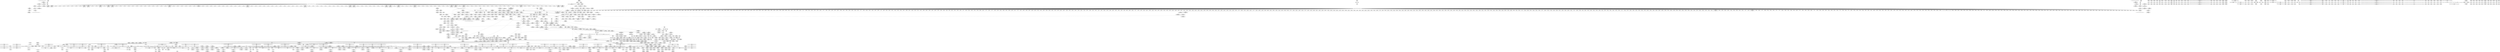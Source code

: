 digraph {
	CE0x59d43d0 [shape=record,shape=Mrecord,label="{CE0x59d43d0|common_perm_dir_dentry:op|Function::common_perm_dir_dentry&Arg::op::}"]
	CE0x59a0c00 [shape=record,shape=Mrecord,label="{CE0x59a0c00|104:_%struct.inode*,_:_CRE_90,91_}"]
	CE0x59a5120 [shape=record,shape=Mrecord,label="{CE0x59a5120|104:_%struct.inode*,_:_CRE_192,193_}"]
	CE0x59d7900 [shape=record,shape=Mrecord,label="{CE0x59d7900|get_current:bb|*SummSource*}"]
	"CONST[source:0(mediator),value:0(static)][purpose:{operation}][SnkIdx:0]"
	CE0x5aacba0 [shape=record,shape=Mrecord,label="{CE0x5aacba0|72:_i32,_:_CRE_150,151_}"]
	CE0x598c320 [shape=record,shape=Mrecord,label="{CE0x598c320|common_perm_create:fsuid|security/apparmor/lsm.c,251|*SummSource*}"]
	CE0x5a53160 [shape=record,shape=Mrecord,label="{CE0x5a53160|aa_cred_profile:tmp10|security/apparmor/include/context.h,100|*SummSink*}"]
	CE0x599d0e0 [shape=record,shape=Mrecord,label="{CE0x599d0e0|common_perm_create:tmp25|security/apparmor/lsm.c,253|*SummSource*}"]
	CE0x5ab57e0 [shape=record,shape=Mrecord,label="{CE0x5ab57e0|72:_i32,_:_CRE_309,310_}"]
	CE0x5986ee0 [shape=record,shape=Mrecord,label="{CE0x5986ee0|common_perm:call1|security/apparmor/lsm.c,170|*SummSink*}"]
	CE0x5a33f20 [shape=record,shape=Mrecord,label="{CE0x5a33f20|aa_path_perm:request|Function::aa_path_perm&Arg::request::}"]
	CE0x597cbd0 [shape=record,shape=Mrecord,label="{CE0x597cbd0|common_perm_create:uid|security/apparmor/lsm.c,251}"]
	CE0x5aaf840 [shape=record,shape=Mrecord,label="{CE0x5aaf840|72:_i32,_:_CRE_192,193_}"]
	CE0x5ab5f80 [shape=record,shape=Mrecord,label="{CE0x5ab5f80|72:_i32,_:_CRE_344,352_}"]
	CE0x5a5d230 [shape=record,shape=Mrecord,label="{CE0x5a5d230|__aa_current_profile:tmp13|security/apparmor/include/context.h,138|*SummSink*}"]
	CE0x597d670 [shape=record,shape=Mrecord,label="{CE0x597d670|i64*_getelementptr_inbounds_(_17_x_i64_,_17_x_i64_*___llvm_gcov_ctr60,_i64_0,_i64_8)|*Constant*|*SummSource*}"]
	CE0x59c0680 [shape=record,shape=Mrecord,label="{CE0x59c0680|mediated_filesystem:tmp3}"]
	CE0x5a50e70 [shape=record,shape=Mrecord,label="{CE0x5a50e70|aa_cred_profile:do.cond}"]
	CE0x5a51180 [shape=record,shape=Mrecord,label="{CE0x5a51180|aa_cred_profile:tmp2|*SummSink*}"]
	CE0x59a3240 [shape=record,shape=Mrecord,label="{CE0x59a3240|104:_%struct.inode*,_:_CRE_166,167_}"]
	CE0x5a6c4a0 [shape=record,shape=Mrecord,label="{CE0x5a6c4a0|%struct.aa_task_cxt*_null|*Constant*}"]
	CE0x596c280 [shape=record,shape=Mrecord,label="{CE0x596c280|mediated_filesystem:entry|*SummSink*}"]
	CE0x59729f0 [shape=record,shape=Mrecord,label="{CE0x59729f0|common_perm_create:tmp3}"]
	CE0x5a705a0 [shape=record,shape=Mrecord,label="{CE0x5a705a0|aa_cred_profile:security|security/apparmor/include/context.h,99}"]
	CE0x5a77250 [shape=record,shape=Mrecord,label="{CE0x5a77250|aa_cred_profile:tmp30|security/apparmor/include/context.h,100|*SummSource*}"]
	CE0x595acd0 [shape=record,shape=Mrecord,label="{CE0x595acd0|i32_16|*Constant*|*SummSink*}"]
	CE0x5ab78d0 [shape=record,shape=Mrecord,label="{CE0x5ab78d0|72:_i32,_:_CRE_481,482_}"]
	CE0x5ac5080 [shape=record,shape=Mrecord,label="{CE0x5ac5080|72:_i32,_:_CRE_983,984_}"]
	CE0x5ac0510 [shape=record,shape=Mrecord,label="{CE0x5ac0510|72:_i32,_:_CRE_877,878_}"]
	CE0x5abd320 [shape=record,shape=Mrecord,label="{CE0x5abd320|72:_i32,_:_CRE_619,620_}"]
	CE0x59bc270 [shape=record,shape=Mrecord,label="{CE0x59bc270|common_perm_dir_dentry:tmp1}"]
	CE0x5aaf730 [shape=record,shape=Mrecord,label="{CE0x5aaf730|72:_i32,_:_CRE_191,192_}"]
	CE0x5986cf0 [shape=record,shape=Mrecord,label="{CE0x5986cf0|common_perm:call1|security/apparmor/lsm.c,170}"]
	CE0x5a3ef20 [shape=record,shape=Mrecord,label="{CE0x5a3ef20|i64_0|*Constant*}"]
	CE0x5a59610 [shape=record,shape=Mrecord,label="{CE0x5a59610|aa_cred_profile:tmp6|security/apparmor/include/context.h,100}"]
	CE0x5a51ca0 [shape=record,shape=Mrecord,label="{CE0x5a51ca0|__aa_current_profile:call|security/apparmor/include/context.h,138|*SummSource*}"]
	CE0x59a2790 [shape=record,shape=Mrecord,label="{CE0x59a2790|104:_%struct.inode*,_:_CRE_157,158_}"]
	CE0x5a56540 [shape=record,shape=Mrecord,label="{CE0x5a56540|aa_cred_profile:if.end}"]
	CE0x59cacf0 [shape=record,shape=Mrecord,label="{CE0x59cacf0|i64*_getelementptr_inbounds_(_17_x_i64_,_17_x_i64_*___llvm_gcov_ctr60,_i64_0,_i64_14)|*Constant*|*SummSink*}"]
	CE0x5a38b10 [shape=record,shape=Mrecord,label="{CE0x5a38b10|common_perm_dir_dentry:bb|*SummSink*}"]
	CE0x59f5e30 [shape=record,shape=Mrecord,label="{CE0x59f5e30|i32_100|*Constant*|*SummSource*}"]
	CE0x5aaffb0 [shape=record,shape=Mrecord,label="{CE0x5aaffb0|72:_i32,_:_CRE_199,200_}"]
	CE0x599d880 [shape=record,shape=Mrecord,label="{CE0x599d880|common_perm_create:dentry6|security/apparmor/lsm.c,253|*SummSource*}"]
	CE0x5a34260 [shape=record,shape=Mrecord,label="{CE0x5a34260|aa_path_perm:request|Function::aa_path_perm&Arg::request::|*SummSink*}"]
	CE0x5a59470 [shape=record,shape=Mrecord,label="{CE0x5a59470|aa_cred_profile:tmp6|security/apparmor/include/context.h,100|*SummSource*}"]
	CE0x5ab7f30 [shape=record,shape=Mrecord,label="{CE0x5ab7f30|72:_i32,_:_CRE_487,488_}"]
	CE0x5aaf620 [shape=record,shape=Mrecord,label="{CE0x5aaf620|72:_i32,_:_CRE_190,191_}"]
	"CONST[source:1(input),value:2(dynamic)][purpose:{object}][SrcIdx:3]"
	CE0x5a64100 [shape=record,shape=Mrecord,label="{CE0x5a64100|aa_cred_profile:tobool|security/apparmor/include/context.h,100}"]
	CE0x5a6c680 [shape=record,shape=Mrecord,label="{CE0x5a6c680|%struct.aa_task_cxt*_null|*Constant*|*SummSource*}"]
	CE0x5a2c220 [shape=record,shape=Mrecord,label="{CE0x5a2c220|GLOBAL:__aa_current_profile.__warned|Global_var:__aa_current_profile.__warned|*SummSink*}"]
	CE0x5989870 [shape=record,shape=Mrecord,label="{CE0x5989870|common_perm_create:tmp36|security/apparmor/lsm.c,256|*SummSink*}"]
	CE0x5a70530 [shape=record,shape=Mrecord,label="{CE0x5a70530|aa_cred_profile:tmp5|security/apparmor/include/context.h,99}"]
	"CONST[source:0(mediator),value:2(dynamic)][purpose:{object}][SnkIdx:3]"
	CE0x59867c0 [shape=record,shape=Mrecord,label="{CE0x59867c0|common_perm:tmp8|security/apparmor/lsm.c,170}"]
	CE0x59d2220 [shape=record,shape=Mrecord,label="{CE0x59d2220|i64*_getelementptr_inbounds_(_5_x_i64_,_5_x_i64_*___llvm_gcov_ctr57,_i64_0,_i64_4)|*Constant*|*SummSink*}"]
	CE0x5aaccb0 [shape=record,shape=Mrecord,label="{CE0x5aaccb0|72:_i32,_:_CRE_151,152_}"]
	CE0x5a37ab0 [shape=record,shape=Mrecord,label="{CE0x5a37ab0|mediated_filesystem:tobool|security/apparmor/include/apparmor.h,117}"]
	CE0x5a05000 [shape=record,shape=Mrecord,label="{CE0x5a05000|80:_i64,_:_CRE_80,88_|*MultipleSource*|security/apparmor/include/apparmor.h,117|*LoadInst*|security/apparmor/include/apparmor.h,117}"]
	CE0x5987b20 [shape=record,shape=Mrecord,label="{CE0x5987b20|%struct.vfsmount*_null|*Constant*|*SummSource*}"]
	CE0x5a72090 [shape=record,shape=Mrecord,label="{CE0x5a72090|aa_cred_profile:tmp4|*LoadInst*|security/apparmor/include/context.h,99|*SummSource*}"]
	CE0x5a52040 [shape=record,shape=Mrecord,label="{CE0x5a52040|0:_%struct.aa_profile*,_:_CMRE_16,24_|*MultipleSource*|security/apparmor/include/context.h,99|*LoadInst*|security/apparmor/include/context.h,99|security/apparmor/include/context.h,100}"]
	CE0x59a1f40 [shape=record,shape=Mrecord,label="{CE0x59a1f40|104:_%struct.inode*,_:_CRE_150,151_}"]
	CE0x59715e0 [shape=record,shape=Mrecord,label="{CE0x59715e0|common_perm:tmp3|security/apparmor/lsm.c,169|*SummSink*}"]
	CE0x5963cc0 [shape=record,shape=Mrecord,label="{CE0x5963cc0|i32_1|*Constant*|*SummSource*}"]
	CE0x5abffc0 [shape=record,shape=Mrecord,label="{CE0x5abffc0|72:_i32,_:_CRE_872,873_}"]
	CE0x59c7c40 [shape=record,shape=Mrecord,label="{CE0x59c7c40|104:_%struct.inode*,_:_CRE_280,288_|*MultipleSource*|*LoadInst*|security/apparmor/lsm.c,253|security/apparmor/lsm.c,253}"]
	CE0x5a685c0 [shape=record,shape=Mrecord,label="{CE0x5a685c0|aa_cred_profile:cred|Function::aa_cred_profile&Arg::cred::|*SummSink*}"]
	CE0x5aab330 [shape=record,shape=Mrecord,label="{CE0x5aab330|72:_i32,_:_CRE_72,76_}"]
	CE0x5ac0730 [shape=record,shape=Mrecord,label="{CE0x5ac0730|72:_i32,_:_CRE_879,880_}"]
	CE0x5a353f0 [shape=record,shape=Mrecord,label="{CE0x5a353f0|__aa_current_profile:entry|*SummSink*}"]
	CE0x5aad860 [shape=record,shape=Mrecord,label="{CE0x5aad860|72:_i32,_:_CRE_162,163_}"]
	CE0x5ab32b0 [shape=record,shape=Mrecord,label="{CE0x5ab32b0|72:_i32,_:_CRE_274,275_}"]
	CE0x594e1d0 [shape=record,shape=Mrecord,label="{CE0x594e1d0|common_perm_create:land.lhs.true2}"]
	CE0x5ab1f90 [shape=record,shape=Mrecord,label="{CE0x5ab1f90|72:_i32,_:_CRE_256,257_}"]
	CE0x5a71300 [shape=record,shape=Mrecord,label="{CE0x5a71300|VOIDTB_TE:_CE_197,198_}"]
	CE0x5a7cdb0 [shape=record,shape=Mrecord,label="{CE0x5a7cdb0|aa_cred_profile:profile11|security/apparmor/include/context.h,101|*SummSource*}"]
	CE0x599dd30 [shape=record,shape=Mrecord,label="{CE0x599dd30|common_perm_create:tmp27|*LoadInst*|security/apparmor/lsm.c,253}"]
	CE0x5a63360 [shape=record,shape=Mrecord,label="{CE0x5a63360|get_current:tmp}"]
	CE0x5abe340 [shape=record,shape=Mrecord,label="{CE0x5abe340|72:_i32,_:_CRE_696,704_}"]
	CE0x5abaf00 [shape=record,shape=Mrecord,label="{CE0x5abaf00|72:_i32,_:_CRE_585,586_}"]
	CE0x59574c0 [shape=record,shape=Mrecord,label="{CE0x59574c0|COLLAPSED:_GCMRE___llvm_gcov_ctr62_internal_global_2_x_i64_zeroinitializer:_elem_0:default:}"]
	CE0x5ab4a10 [shape=record,shape=Mrecord,label="{CE0x5ab4a10|72:_i32,_:_CRE_296,297_}"]
	CE0x59c76a0 [shape=record,shape=Mrecord,label="{CE0x59c76a0|104:_%struct.inode*,_:_CRE_256,264_|*MultipleSource*|*LoadInst*|security/apparmor/lsm.c,253|security/apparmor/lsm.c,253}"]
	CE0x5a4c990 [shape=record,shape=Mrecord,label="{CE0x5a4c990|aa_cred_profile:bb|*SummSink*}"]
	CE0x5a35130 [shape=record,shape=Mrecord,label="{CE0x5a35130|GLOBAL:__aa_current_profile|*Constant*|*SummSink*}"]
	CE0x5ab33c0 [shape=record,shape=Mrecord,label="{CE0x5ab33c0|72:_i32,_:_CRE_275,276_}"]
	CE0x5a61470 [shape=record,shape=Mrecord,label="{CE0x5a61470|__aa_current_profile:tmp16|security/apparmor/include/context.h,138|*SummSink*}"]
	CE0x5ab21b0 [shape=record,shape=Mrecord,label="{CE0x5ab21b0|72:_i32,_:_CRE_258,259_}"]
	CE0x5aba680 [shape=record,shape=Mrecord,label="{CE0x5aba680|72:_i32,_:_CRE_577,578_}"]
	CE0x5962aa0 [shape=record,shape=Mrecord,label="{CE0x5962aa0|common_perm_create:tmp4|security/apparmor/lsm.c,251|*SummSink*}"]
	"CONST[source:1(input),value:2(dynamic)][purpose:{object}][SrcIdx:2]"
	CE0x5aaf0d0 [shape=record,shape=Mrecord,label="{CE0x5aaf0d0|72:_i32,_:_CRE_185,186_}"]
	CE0x5abdf00 [shape=record,shape=Mrecord,label="{CE0x5abdf00|72:_i32,_:_CRE_672,680_}"]
	CE0x5abe230 [shape=record,shape=Mrecord,label="{CE0x5abe230|72:_i32,_:_CRE_688,692_}"]
	CE0x5a52d30 [shape=record,shape=Mrecord,label="{CE0x5a52d30|__aa_current_profile:tobool|security/apparmor/include/context.h,138|*SummSink*}"]
	CE0x5abb780 [shape=record,shape=Mrecord,label="{CE0x5abb780|72:_i32,_:_CRE_593,594_}"]
	CE0x598e050 [shape=record,shape=Mrecord,label="{CE0x598e050|common_perm_create:mnt|security/apparmor/lsm.c,253|*SummSink*}"]
	CE0x5a5f960 [shape=record,shape=Mrecord,label="{CE0x5a5f960|i32_138|*Constant*|*SummSource*}"]
	CE0x5a1a720 [shape=record,shape=Mrecord,label="{CE0x5a1a720|VOIDTB_TE:_CE_208,209_}"]
	CE0x599d6e0 [shape=record,shape=Mrecord,label="{CE0x599d6e0|common_perm_create:tmp26|security/apparmor/lsm.c,253|*SummSink*}"]
	CE0x5a858c0 [shape=record,shape=Mrecord,label="{CE0x5a858c0|aa_cred_profile:tmp3|*SummSink*}"]
	CE0x5ab35e0 [shape=record,shape=Mrecord,label="{CE0x5ab35e0|72:_i32,_:_CRE_277,278_}"]
	CE0x5a5cca0 [shape=record,shape=Mrecord,label="{CE0x5a5cca0|VOIDTB_TE:_CE_91,92_}"]
	CE0x5aac980 [shape=record,shape=Mrecord,label="{CE0x5aac980|72:_i32,_:_CRE_148,149_}"]
	CE0x595f200 [shape=record,shape=Mrecord,label="{CE0x595f200|common_perm_create:tmp14|security/apparmor/lsm.c,251|*SummSource*}"]
	CE0x5a2ad00 [shape=record,shape=Mrecord,label="{CE0x5a2ad00|_call_void_mcount()_#2}"]
	CE0x5a157c0 [shape=record,shape=Mrecord,label="{CE0x5a157c0|72:_i32,_:_CRE_8,12_}"]
	CE0x59c9be0 [shape=record,shape=Mrecord,label="{CE0x59c9be0|i64_13|*Constant*|*SummSink*}"]
	CE0x5ab4080 [shape=record,shape=Mrecord,label="{CE0x5ab4080|72:_i32,_:_CRE_287,288_}"]
	CE0x5a12ff0 [shape=record,shape=Mrecord,label="{CE0x5a12ff0|VOIDTB_TE:_CE_216,217_}"]
	CE0x5ab42a0 [shape=record,shape=Mrecord,label="{CE0x5ab42a0|72:_i32,_:_CRE_289,290_}"]
	CE0x59bd800 [shape=record,shape=Mrecord,label="{CE0x59bd800|i32_0|*Constant*}"]
	CE0x59a1920 [shape=record,shape=Mrecord,label="{CE0x59a1920|104:_%struct.inode*,_:_CRE_145,146_}"]
	CE0x5a2a4e0 [shape=record,shape=Mrecord,label="{CE0x5a2a4e0|i64_0|*Constant*}"]
	CE0x5a3d430 [shape=record,shape=Mrecord,label="{CE0x5a3d430|common_perm_dir_dentry:tmp2|*SummSource*}"]
	CE0x5aba350 [shape=record,shape=Mrecord,label="{CE0x5aba350|72:_i32,_:_CRE_574,575_}"]
	CE0x59cb270 [shape=record,shape=Mrecord,label="{CE0x59cb270|common_perm_create:tmp33|security/apparmor/lsm.c,254|*SummSource*}"]
	CE0x5a61170 [shape=record,shape=Mrecord,label="{CE0x5a61170|__aa_current_profile:tmp16|security/apparmor/include/context.h,138}"]
	CE0x5a2b350 [shape=record,shape=Mrecord,label="{CE0x5a2b350|common_perm:if.end|*SummSink*}"]
	CE0x5aac760 [shape=record,shape=Mrecord,label="{CE0x5aac760|72:_i32,_:_CRE_146,147_}"]
	CE0x5990440 [shape=record,shape=Mrecord,label="{CE0x5990440|common_perm_create:if.then|*SummSink*}"]
	CE0x5a71970 [shape=record,shape=Mrecord,label="{CE0x5a71970|i1_true|*Constant*}"]
	CE0x5aad640 [shape=record,shape=Mrecord,label="{CE0x5aad640|72:_i32,_:_CRE_160,161_}"]
	CE0x5aae410 [shape=record,shape=Mrecord,label="{CE0x5aae410|72:_i32,_:_CRE_173,174_}"]
	CE0x59bf370 [shape=record,shape=Mrecord,label="{CE0x59bf370|__aa_current_profile:tmp1|*SummSink*}"]
	CE0x5ac4830 [shape=record,shape=Mrecord,label="{CE0x5ac4830|72:_i32,_:_CRE_968,976_}"]
	CE0x5a6fb40 [shape=record,shape=Mrecord,label="{CE0x5a6fb40|VOIDTB_TE:_CE_171,172_}"]
	CE0x599f640 [shape=record,shape=Mrecord,label="{CE0x599f640|104:_%struct.inode*,_:_CRE_16,24_|*MultipleSource*|*LoadInst*|security/apparmor/lsm.c,253|security/apparmor/lsm.c,253}"]
	CE0x597b3f0 [shape=record,shape=Mrecord,label="{CE0x597b3f0|common_perm_create:if.end9}"]
	CE0x598d640 [shape=record,shape=Mrecord,label="{CE0x598d640|i64_4|*Constant*}"]
	CE0x59d4f50 [shape=record,shape=Mrecord,label="{CE0x59d4f50|common_perm_dir_dentry:dentry|Function::common_perm_dir_dentry&Arg::dentry::|*SummSink*}"]
	CE0x5a7e6f0 [shape=record,shape=Mrecord,label="{CE0x5a7e6f0|VOIDTB_TE:_CE_149,150_}"]
	CE0x5a71410 [shape=record,shape=Mrecord,label="{CE0x5a71410|VOIDTB_TE:_CE_198,199_}"]
	CE0x598bf00 [shape=record,shape=Mrecord,label="{CE0x598bf00|common_perm_create:fsuid|security/apparmor/lsm.c,251|*SummSink*}"]
	CE0x5abd760 [shape=record,shape=Mrecord,label="{CE0x5abd760|72:_i32,_:_CRE_623,624_}"]
	CE0x5ab3090 [shape=record,shape=Mrecord,label="{CE0x5ab3090|72:_i32,_:_CRE_272,273_}"]
	CE0x5ab3d50 [shape=record,shape=Mrecord,label="{CE0x5ab3d50|72:_i32,_:_CRE_284,285_}"]
	CE0x5ab7190 [shape=record,shape=Mrecord,label="{CE0x5ab7190|72:_i32,_:_CRE_474,475_}"]
	CE0x5aaefc0 [shape=record,shape=Mrecord,label="{CE0x5aaefc0|72:_i32,_:_CRE_184,185_}"]
	CE0x5abd980 [shape=record,shape=Mrecord,label="{CE0x5abd980|72:_i32,_:_CRE_632,640_}"]
	CE0x5a56980 [shape=record,shape=Mrecord,label="{CE0x5a56980|__aa_current_profile:bb}"]
	CE0x5a874d0 [shape=record,shape=Mrecord,label="{CE0x5a874d0|VOIDTB_TE:_CE_155,156_}"]
	CE0x59c9420 [shape=record,shape=Mrecord,label="{CE0x59c9420|104:_%struct.inode*,_:_CRE_319,320_}"]
	CE0x59c8380 [shape=record,shape=Mrecord,label="{CE0x59c8380|104:_%struct.inode*,_:_CRE_305,306_}"]
	CE0x595a390 [shape=record,shape=Mrecord,label="{CE0x595a390|i64*_getelementptr_inbounds_(_17_x_i64_,_17_x_i64_*___llvm_gcov_ctr60,_i64_0,_i64_1)|*Constant*|*SummSource*}"]
	CE0x59a2530 [shape=record,shape=Mrecord,label="{CE0x59a2530|104:_%struct.inode*,_:_CRE_155,156_}"]
	CE0x5956570 [shape=record,shape=Mrecord,label="{CE0x5956570|GLOBAL:__llvm_gcov_ctr60|Global_var:__llvm_gcov_ctr60|*SummSink*}"]
	CE0x5a62100 [shape=record,shape=Mrecord,label="{CE0x5a62100|_call_void_lockdep_rcu_suspicious(i8*_getelementptr_inbounds_(_36_x_i8_,_36_x_i8_*_.str12,_i32_0,_i32_0),_i32_138,_i8*_getelementptr_inbounds_(_45_x_i8_,_45_x_i8_*_.str14,_i32_0,_i32_0))_#7,_!dbg_!15483|security/apparmor/include/context.h,138|*SummSink*}"]
	CE0x5a3bc40 [shape=record,shape=Mrecord,label="{CE0x5a3bc40|common_perm_dir_dentry:tmp4|*LoadInst*|security/apparmor/lsm.c,189|*SummSource*}"]
	CE0x59d5e00 [shape=record,shape=Mrecord,label="{CE0x59d5e00|_ret_i32_%call,_!dbg_!15477|security/apparmor/lsm.c,191|*SummSource*}"]
	CE0x5ab0720 [shape=record,shape=Mrecord,label="{CE0x5ab0720|72:_i32,_:_CRE_206,207_}"]
	CE0x5975080 [shape=record,shape=Mrecord,label="{CE0x5975080|i64_4|*Constant*|*SummSource*}"]
	CE0x595fed0 [shape=record,shape=Mrecord,label="{CE0x595fed0|COLLAPSED:_GCMRE___llvm_gcov_ctr55_internal_global_2_x_i64_zeroinitializer:_elem_0:default:}"]
	CE0x5a55bc0 [shape=record,shape=Mrecord,label="{CE0x5a55bc0|VOIDTB_TE:_CE_186,187_}"]
	CE0x596c410 [shape=record,shape=Mrecord,label="{CE0x596c410|_ret_i1_%lnot,_!dbg_!15473|security/apparmor/include/apparmor.h,117|*SummSource*}"]
	CE0x597b490 [shape=record,shape=Mrecord,label="{CE0x597b490|common_perm_create:if.end9|*SummSink*}"]
	CE0x5a28bb0 [shape=record,shape=Mrecord,label="{CE0x5a28bb0|common_perm:mask|Function::common_perm&Arg::mask::}"]
	CE0x5963880 [shape=record,shape=Mrecord,label="{CE0x5963880|common_perm_create:tmp1|*SummSource*}"]
	CE0x5a82c30 [shape=record,shape=Mrecord,label="{CE0x5a82c30|aa_cred_profile:tmp1}"]
	CE0x5ac53b0 [shape=record,shape=Mrecord,label="{CE0x5ac53b0|72:_i32,_:_CRE_992,1000_}"]
	CE0x59566e0 [shape=record,shape=Mrecord,label="{CE0x59566e0|GLOBAL:common_perm_create.__warned|Global_var:common_perm_create.__warned}"]
	CE0x5ab0940 [shape=record,shape=Mrecord,label="{CE0x5ab0940|72:_i32,_:_CRE_208,210_}"]
	CE0x5a154c0 [shape=record,shape=Mrecord,label="{CE0x5a154c0|72:_i32,_:_CRE_2,4_}"]
	CE0x5a3ee30 [shape=record,shape=Mrecord,label="{CE0x5a3ee30|i64_-2147483648|*Constant*|*SummSink*}"]
	CE0x5a5bff0 [shape=record,shape=Mrecord,label="{CE0x5a5bff0|aa_cred_profile:lnot3|security/apparmor/include/context.h,100|*SummSink*}"]
	CE0x598b0b0 [shape=record,shape=Mrecord,label="{CE0x598b0b0|COLLAPSED:_GCRE_current_task_external_global_%struct.task_struct*:_elem_0::|security/apparmor/lsm.c,251}"]
	CE0x5aaf950 [shape=record,shape=Mrecord,label="{CE0x5aaf950|72:_i32,_:_CRE_193,194_}"]
	CE0x5ab0500 [shape=record,shape=Mrecord,label="{CE0x5ab0500|72:_i32,_:_CRE_204,205_}"]
	CE0x59bc570 [shape=record,shape=Mrecord,label="{CE0x59bc570|i64*_getelementptr_inbounds_(_2_x_i64_,_2_x_i64_*___llvm_gcov_ctr55,_i64_0,_i64_0)|*Constant*|*SummSource*}"]
	CE0x5a88760 [shape=record,shape=Mrecord,label="{CE0x5a88760|aa_cred_profile:do.end10|*SummSink*}"]
	CE0x59c07d0 [shape=record,shape=Mrecord,label="{CE0x59c07d0|mediated_filesystem:tmp3|*SummSource*}"]
	CE0x5abace0 [shape=record,shape=Mrecord,label="{CE0x5abace0|72:_i32,_:_CRE_583,584_}"]
	CE0x5abc770 [shape=record,shape=Mrecord,label="{CE0x5abc770|72:_i32,_:_CRE_608,609_}"]
	CE0x5ac44d0 [shape=record,shape=Mrecord,label="{CE0x5ac44d0|72:_i32,_:_CRE_944,952_}"]
	CE0x599ded0 [shape=record,shape=Mrecord,label="{CE0x599ded0|common_perm_create:tmp27|*LoadInst*|security/apparmor/lsm.c,253|*SummSource*}"]
	CE0x59836d0 [shape=record,shape=Mrecord,label="{CE0x59836d0|mediated_filesystem:tmp2}"]
	CE0x5abadf0 [shape=record,shape=Mrecord,label="{CE0x5abadf0|72:_i32,_:_CRE_584,585_}"]
	CE0x5a15c20 [shape=record,shape=Mrecord,label="{CE0x5a15c20|72:_i32,_:_CRE_40,48_}"]
	CE0x5a859d0 [shape=record,shape=Mrecord,label="{CE0x5a859d0|_call_void_mcount()_#2}"]
	CE0x5967680 [shape=record,shape=Mrecord,label="{CE0x5967680|common_perm_create:land.lhs.true2|*SummSink*}"]
	CE0x5994160 [shape=record,shape=Mrecord,label="{CE0x5994160|common_perm_create:tmp8|security/apparmor/lsm.c,251|*SummSink*}"]
	CE0x5a6d6b0 [shape=record,shape=Mrecord,label="{CE0x5a6d6b0|aa_cred_profile:tmp8|security/apparmor/include/context.h,100}"]
	CE0x5a52770 [shape=record,shape=Mrecord,label="{CE0x5a52770|__aa_current_profile:if.end|*SummSource*}"]
	CE0x5aaeb80 [shape=record,shape=Mrecord,label="{CE0x5aaeb80|72:_i32,_:_CRE_180,181_}"]
	CE0x5967750 [shape=record,shape=Mrecord,label="{CE0x5967750|common_perm_create:do.end|*SummSource*}"]
	CE0x5a28750 [shape=record,shape=Mrecord,label="{CE0x5a28750|common_perm:path|Function::common_perm&Arg::path::}"]
	CE0x5a34130 [shape=record,shape=Mrecord,label="{CE0x5a34130|aa_path_perm:request|Function::aa_path_perm&Arg::request::|*SummSource*}"]
	CE0x5a52eb0 [shape=record,shape=Mrecord,label="{CE0x5a52eb0|__aa_current_profile:tobool|security/apparmor/include/context.h,138|*SummSource*}"]
	CE0x5a67850 [shape=record,shape=Mrecord,label="{CE0x5a67850|__aa_current_profile:call4|security/apparmor/include/context.h,138|*SummSink*}"]
	CE0x5a15e20 [shape=record,shape=Mrecord,label="{CE0x5a15e20|72:_i32,_:_CRE_56,64_}"]
	CE0x5987010 [shape=record,shape=Mrecord,label="{CE0x5987010|GLOBAL:aa_path_perm|*Constant*}"]
	CE0x5a4d0e0 [shape=record,shape=Mrecord,label="{CE0x5a4d0e0|__aa_current_profile:if.end|*SummSink*}"]
	CE0x59c0500 [shape=record,shape=Mrecord,label="{CE0x59c0500|get_current:tmp|*SummSource*}"]
	CE0x59cfad0 [shape=record,shape=Mrecord,label="{CE0x59cfad0|GLOBAL:mediated_filesystem|*Constant*|*SummSource*}"]
	CE0x597af70 [shape=record,shape=Mrecord,label="{CE0x597af70|common_perm_create:tmp2}"]
	CE0x5abddf0 [shape=record,shape=Mrecord,label="{CE0x5abddf0|72:_i32,_:_CRE_664,672_}"]
	CE0x5988310 [shape=record,shape=Mrecord,label="{CE0x5988310|i8*_getelementptr_inbounds_(_45_x_i8_,_45_x_i8_*_.str14,_i32_0,_i32_0)|*Constant*|*SummSource*}"]
	CE0x5972eb0 [shape=record,shape=Mrecord,label="{CE0x5972eb0|_call_void_mcount()_#2}"]
	CE0x59620b0 [shape=record,shape=Mrecord,label="{CE0x59620b0|get_current:tmp|*SummSink*}"]
	CE0x5a57840 [shape=record,shape=Mrecord,label="{CE0x5a57840|__aa_current_profile:do.body|*SummSource*}"]
	CE0x5a5d440 [shape=record,shape=Mrecord,label="{CE0x5a5d440|__aa_current_profile:tmp14|security/apparmor/include/context.h,138}"]
	CE0x5a82dc0 [shape=record,shape=Mrecord,label="{CE0x5a82dc0|aa_cred_profile:tmp1|*SummSink*}"]
	CE0x59588d0 [shape=record,shape=Mrecord,label="{CE0x59588d0|common_perm_create:if.then8|*SummSink*}"]
	CE0x5a65300 [shape=record,shape=Mrecord,label="{CE0x5a65300|__aa_current_profile:tmp19|security/apparmor/include/context.h,138|*SummSink*}"]
	CE0x5a2b0a0 [shape=record,shape=Mrecord,label="{CE0x5a2b0a0|_call_void_mcount()_#2|*SummSink*}"]
	CE0x598b340 [shape=record,shape=Mrecord,label="{CE0x598b340|common_perm_create:cred|security/apparmor/lsm.c,251|*SummSource*}"]
	CE0x5a2a440 [shape=record,shape=Mrecord,label="{CE0x5a2a440|common_perm:tmp|*SummSink*}"]
	CE0x5a72800 [shape=record,shape=Mrecord,label="{CE0x5a72800|aa_cred_profile:tmp13|*SummSink*}"]
	CE0x596d6d0 [shape=record,shape=Mrecord,label="{CE0x596d6d0|i64*_getelementptr_inbounds_(_17_x_i64_,_17_x_i64_*___llvm_gcov_ctr60,_i64_0,_i64_6)|*Constant*|*SummSink*}"]
	CE0x595b280 [shape=record,shape=Mrecord,label="{CE0x595b280|_ret_i32_%retval.0,_!dbg_!15515|security/apparmor/lsm.c,257}"]
	CE0x5975850 [shape=record,shape=Mrecord,label="{CE0x5975850|i64_5|*Constant*|*SummSource*}"]
	CE0x5a676f0 [shape=record,shape=Mrecord,label="{CE0x5a676f0|__aa_current_profile:call4|security/apparmor/include/context.h,138|*SummSource*}"]
	CE0x59d5a50 [shape=record,shape=Mrecord,label="{CE0x59d5a50|common_perm_dir_dentry:cond|Function::common_perm_dir_dentry&Arg::cond::|*SummSink*}"]
	CE0x5a66160 [shape=record,shape=Mrecord,label="{CE0x5a66160|GLOBAL:get_current|*Constant*}"]
	CE0x598a810 [shape=record,shape=Mrecord,label="{CE0x598a810|i64*_getelementptr_inbounds_(_17_x_i64_,_17_x_i64_*___llvm_gcov_ctr60,_i64_0,_i64_9)|*Constant*|*SummSource*}"]
	CE0x5a704c0 [shape=record,shape=Mrecord,label="{CE0x5a704c0|i32_22|*Constant*|*SummSource*}"]
	CE0x5abb450 [shape=record,shape=Mrecord,label="{CE0x5abb450|72:_i32,_:_CRE_590,591_}"]
	CE0x5a6ae60 [shape=record,shape=Mrecord,label="{CE0x5a6ae60|_call_void_mcount()_#2}"]
	CE0x5ab6b30 [shape=record,shape=Mrecord,label="{CE0x5ab6b30|72:_i32,_:_CRE_440,448_}"]
	CE0x5a67fc0 [shape=record,shape=Mrecord,label="{CE0x5a67fc0|GLOBAL:aa_cred_profile|*Constant*|*SummSink*}"]
	CE0x5a373b0 [shape=record,shape=Mrecord,label="{CE0x5a373b0|i64*_getelementptr_inbounds_(_5_x_i64_,_5_x_i64_*___llvm_gcov_ctr57,_i64_0,_i64_3)|*Constant*|*SummSink*}"]
	CE0x5989bf0 [shape=record,shape=Mrecord,label="{CE0x5989bf0|common_perm_create:call10|security/apparmor/lsm.c,256|*SummSource*}"]
	CE0x5ab85c0 [shape=record,shape=Mrecord,label="{CE0x5ab85c0|72:_i32,_:_CRE_512,520_}"]
	CE0x5a50b20 [shape=record,shape=Mrecord,label="{CE0x5a50b20|aa_cred_profile:lor.rhs}"]
	CE0x5957170 [shape=record,shape=Mrecord,label="{CE0x5957170|i64*_getelementptr_inbounds_(_17_x_i64_,_17_x_i64_*___llvm_gcov_ctr60,_i64_0,_i64_6)|*Constant*|*SummSource*}"]
	CE0x5a7bc50 [shape=record,shape=Mrecord,label="{CE0x5a7bc50|VOIDTB_TE:_CE_167,168_}"]
	CE0x5ab2c50 [shape=record,shape=Mrecord,label="{CE0x5ab2c50|72:_i32,_:_CRE_268,269_}"]
	CE0x598f7a0 [shape=record,shape=Mrecord,label="{CE0x598f7a0|_call_void_mcount()_#2}"]
	CE0x5a502c0 [shape=record,shape=Mrecord,label="{CE0x5a502c0|__aa_current_profile:tmp9|security/apparmor/include/context.h,138}"]
	CE0x598e7d0 [shape=record,shape=Mrecord,label="{CE0x598e7d0|common_perm_create:tobool5|security/apparmor/lsm.c,253}"]
	CE0x5a5eff0 [shape=record,shape=Mrecord,label="{CE0x5a5eff0|i8*_getelementptr_inbounds_(_36_x_i8_,_36_x_i8_*_.str12,_i32_0,_i32_0)|*Constant*|*SummSource*}"]
	CE0x597cb00 [shape=record,shape=Mrecord,label="{CE0x597cb00|common_perm_create:tmp6|security/apparmor/lsm.c,251|*SummSource*}"]
	CE0x59ca570 [shape=record,shape=Mrecord,label="{CE0x59ca570|common_perm_create:tmp31|security/apparmor/lsm.c,253}"]
	CE0x5ab7490 [shape=record,shape=Mrecord,label="{CE0x5ab7490|72:_i32,_:_CRE_477,478_}"]
	CE0x5a51420 [shape=record,shape=Mrecord,label="{CE0x5a51420|__aa_current_profile:tmp5|security/apparmor/include/context.h,138|*SummSink*}"]
	CE0x5959890 [shape=record,shape=Mrecord,label="{CE0x5959890|i64*_getelementptr_inbounds_(_2_x_i64_,_2_x_i64_*___llvm_gcov_ctr56,_i64_0,_i64_1)|*Constant*}"]
	CE0x5a537f0 [shape=record,shape=Mrecord,label="{CE0x5a537f0|__aa_current_profile:tmp|*SummSource*}"]
	CE0x5a27f70 [shape=record,shape=Mrecord,label="{CE0x5a27f70|GLOBAL:common_perm|*Constant*|*SummSink*}"]
	CE0x59d3270 [shape=record,shape=Mrecord,label="{CE0x59d3270|__aa_current_profile:land.lhs.true|*SummSource*}"]
	CE0x5a28f10 [shape=record,shape=Mrecord,label="{CE0x5a28f10|common_perm:mask|Function::common_perm&Arg::mask::|*SummSink*}"]
	CE0x59a0890 [shape=record,shape=Mrecord,label="{CE0x59a0890|104:_%struct.inode*,_:_CRE_88,89_}"]
	CE0x5ab5290 [shape=record,shape=Mrecord,label="{CE0x5ab5290|72:_i32,_:_CRE_304,305_}"]
	CE0x5a65aa0 [shape=record,shape=Mrecord,label="{CE0x5a65aa0|__aa_current_profile:call3|security/apparmor/include/context.h,138}"]
	CE0x5a4d970 [shape=record,shape=Mrecord,label="{CE0x5a4d970|__aa_current_profile:tmp1|*SummSource*}"]
	CE0x5aaeda0 [shape=record,shape=Mrecord,label="{CE0x5aaeda0|72:_i32,_:_CRE_182,183_}"]
	CE0x5aaddb0 [shape=record,shape=Mrecord,label="{CE0x5aaddb0|72:_i32,_:_CRE_167,168_}"]
	CE0x5ac4c40 [shape=record,shape=Mrecord,label="{CE0x5ac4c40|72:_i32,_:_CRE_979,980_}"]
	CE0x5a6f7a0 [shape=record,shape=Mrecord,label="{CE0x5a6f7a0|aa_cred_profile:lnot.ext|security/apparmor/include/context.h,100|*SummSink*}"]
	CE0x5a60df0 [shape=record,shape=Mrecord,label="{CE0x5a60df0|__aa_current_profile:tmp15|security/apparmor/include/context.h,138|*SummSource*}"]
	CE0x598c670 [shape=record,shape=Mrecord,label="{CE0x598c670|common_perm_create:tmp20|security/apparmor/lsm.c,251}"]
	CE0x5a65220 [shape=record,shape=Mrecord,label="{CE0x5a65220|__aa_current_profile:tmp19|security/apparmor/include/context.h,138}"]
	CE0x5ab5e70 [shape=record,shape=Mrecord,label="{CE0x5ab5e70|72:_i32,_:_CRE_336,344_}"]
	CE0x5a5a850 [shape=record,shape=Mrecord,label="{CE0x5a5a850|i64*_getelementptr_inbounds_(_16_x_i64_,_16_x_i64_*___llvm_gcov_ctr46,_i64_0,_i64_0)|*Constant*|*SummSource*}"]
	CE0x598c9b0 [shape=record,shape=Mrecord,label="{CE0x598c9b0|common_perm_create:tmp21|security/apparmor/lsm.c,251}"]
	CE0x59a4ff0 [shape=record,shape=Mrecord,label="{CE0x59a4ff0|104:_%struct.inode*,_:_CRE_191,192_}"]
	CE0x59746c0 [shape=record,shape=Mrecord,label="{CE0x59746c0|common_perm_create:if.end}"]
	CE0x5a71900 [shape=record,shape=Mrecord,label="{CE0x5a71900|aa_cred_profile:tobool1|security/apparmor/include/context.h,100|*SummSink*}"]
	CE0x5a39d40 [shape=record,shape=Mrecord,label="{CE0x5a39d40|common_perm_dir_dentry:tmp3}"]
	CE0x5ab6c40 [shape=record,shape=Mrecord,label="{CE0x5ab6c40|72:_i32,_:_CRE_448,456_}"]
	CE0x5991a00 [shape=record,shape=Mrecord,label="{CE0x5991a00|common_perm_dir_dentry:tmp|*SummSource*}"]
	CE0x5a886a0 [shape=record,shape=Mrecord,label="{CE0x5a886a0|aa_cred_profile:do.end10|*SummSource*}"]
	CE0x5a13320 [shape=record,shape=Mrecord,label="{CE0x5a13320|VOIDTB_TE:_CE_219,220_}"]
	CE0x5abda90 [shape=record,shape=Mrecord,label="{CE0x5abda90|72:_i32,_:_CRE_640,648_}"]
	CE0x5ac3a30 [shape=record,shape=Mrecord,label="{CE0x5ac3a30|72:_i32,_:_CRE_927,928_}"]
	CE0x5a54630 [shape=record,shape=Mrecord,label="{CE0x5a54630|__aa_current_profile:bb|*SummSink*}"]
	CE0x59933a0 [shape=record,shape=Mrecord,label="{CE0x59933a0|i64_10|*Constant*}"]
	CE0x5974bf0 [shape=record,shape=Mrecord,label="{CE0x5974bf0|common_perm_create:tmp8|security/apparmor/lsm.c,251|*SummSource*}"]
	CE0x5a1a2e0 [shape=record,shape=Mrecord,label="{CE0x5a1a2e0|VOIDTB_TE:_CE_204,205_}"]
	CE0x5a7e490 [shape=record,shape=Mrecord,label="{CE0x5a7e490|VOIDTB_TE:_CE_146,147_}"]
	CE0x5a1ab60 [shape=record,shape=Mrecord,label="{CE0x5a1ab60|VOIDTB_TE:_CE_212,213_}"]
	CE0x5ab56d0 [shape=record,shape=Mrecord,label="{CE0x5ab56d0|72:_i32,_:_CRE_308,309_}"]
	CE0x5abe450 [shape=record,shape=Mrecord,label="{CE0x5abe450|72:_i32,_:_CRE_704,712_}"]
	CE0x5a89030 [shape=record,shape=Mrecord,label="{CE0x5a89030|VOIDTB_TE:_CE_184,185_}"]
	CE0x59a41b0 [shape=record,shape=Mrecord,label="{CE0x59a41b0|104:_%struct.inode*,_:_CRE_179,180_}"]
	CE0x5a5b1b0 [shape=record,shape=Mrecord,label="{CE0x5a5b1b0|aa_cred_profile:lor.end|*SummSink*}"]
	CE0x59d2a20 [shape=record,shape=Mrecord,label="{CE0x59d2a20|common_perm:tmp10|security/apparmor/lsm.c,172}"]
	CE0x5a62ad0 [shape=record,shape=Mrecord,label="{CE0x5a62ad0|i64*_getelementptr_inbounds_(_11_x_i64_,_11_x_i64_*___llvm_gcov_ctr58,_i64_0,_i64_10)|*Constant*|*SummSource*}"]
	CE0x595f190 [shape=record,shape=Mrecord,label="{CE0x595f190|common_perm_create:tmp14|security/apparmor/lsm.c,251}"]
	"CONST[source:0(mediator),value:2(dynamic)][purpose:{object}][SnkIdx:2]"
	CE0x59891f0 [shape=record,shape=Mrecord,label="{CE0x59891f0|get_current:entry|*SummSource*}"]
	CE0x5a70250 [shape=record,shape=Mrecord,label="{CE0x5a70250|i32_22|*Constant*}"]
	CE0x5976a20 [shape=record,shape=Mrecord,label="{CE0x5976a20|i64*_getelementptr_inbounds_(_2_x_i64_,_2_x_i64_*___llvm_gcov_ctr55,_i64_0,_i64_0)|*Constant*}"]
	CE0x5a3c880 [shape=record,shape=Mrecord,label="{CE0x5a3c880|common_perm_dir_dentry:call|security/apparmor/lsm.c,191}"]
	CE0x5a7fb40 [shape=record,shape=Mrecord,label="{CE0x5a7fb40|aa_cred_profile:tobool4|security/apparmor/include/context.h,100|*SummSource*}"]
	CE0x59a29f0 [shape=record,shape=Mrecord,label="{CE0x59a29f0|104:_%struct.inode*,_:_CRE_159,160_}"]
	CE0x5974ab0 [shape=record,shape=Mrecord,label="{CE0x5974ab0|get_current:tmp2}"]
	CE0x5ac0a60 [shape=record,shape=Mrecord,label="{CE0x5ac0a60|72:_i32,_:_CRE_882,883_}"]
	CE0x596e5c0 [shape=record,shape=Mrecord,label="{CE0x596e5c0|_call_void_lockdep_rcu_suspicious(i8*_getelementptr_inbounds_(_24_x_i8_,_24_x_i8_*_.str8,_i32_0,_i32_0),_i32_251,_i8*_getelementptr_inbounds_(_45_x_i8_,_45_x_i8_*_.str14,_i32_0,_i32_0))_#7,_!dbg_!15492|security/apparmor/lsm.c,251|*SummSource*}"]
	CE0x5a3c700 [shape=record,shape=Mrecord,label="{CE0x5a3c700|common_perm_dir_dentry:dentry2|security/apparmor/lsm.c,189|*SummSink*}"]
	CE0x59c6e00 [shape=record,shape=Mrecord,label="{CE0x59c6e00|104:_%struct.inode*,_:_CRE_222,223_}"]
	CE0x5a30250 [shape=record,shape=Mrecord,label="{CE0x5a30250|i64_3|*Constant*}"]
	CE0x595d4d0 [shape=record,shape=Mrecord,label="{CE0x595d4d0|GLOBAL:common_perm_create|*Constant*|*SummSink*}"]
	CE0x5959610 [shape=record,shape=Mrecord,label="{CE0x5959610|common_perm_dir_dentry:path|security/apparmor/lsm.c, 189}"]
	CE0x5ac3b40 [shape=record,shape=Mrecord,label="{CE0x5ac3b40|72:_i32,_:_CRE_928,929_}"]
	CE0x5a524d0 [shape=record,shape=Mrecord,label="{CE0x5a524d0|__aa_current_profile:land.lhs.true2|*SummSink*}"]
	CE0x5a66d10 [shape=record,shape=Mrecord,label="{CE0x5a66d10|__aa_current_profile:tmp21|security/apparmor/include/context.h,138}"]
	CE0x5a14a20 [shape=record,shape=Mrecord,label="{CE0x5a14a20|VOIDTB_TE:_CE_311,312_}"]
	CE0x5a352d0 [shape=record,shape=Mrecord,label="{CE0x5a352d0|__aa_current_profile:entry|*SummSource*}"]
	CE0x5a88e10 [shape=record,shape=Mrecord,label="{CE0x5a88e10|VOIDTB_TE:_CE_182,183_}"]
	CE0x5ac33d0 [shape=record,shape=Mrecord,label="{CE0x5ac33d0|72:_i32,_:_CRE_921,922_}"]
	CE0x5a0ad10 [shape=record,shape=Mrecord,label="{CE0x5a0ad10|mediated_filesystem:s_flags|security/apparmor/include/apparmor.h,117}"]
	CE0x5a28300 [shape=record,shape=Mrecord,label="{CE0x5a28300|common_perm:entry|*SummSink*}"]
	CE0x59bef30 [shape=record,shape=Mrecord,label="{CE0x59bef30|__aa_current_profile:if.then|*SummSource*}"]
	CE0x59a48d0 [shape=record,shape=Mrecord,label="{CE0x59a48d0|104:_%struct.inode*,_:_CRE_185,186_}"]
	CE0x594e330 [shape=record,shape=Mrecord,label="{CE0x594e330|i64_1|*Constant*|*SummSink*}"]
	CE0x596c900 [shape=record,shape=Mrecord,label="{CE0x596c900|common_perm_create:tmp12|security/apparmor/lsm.c,251}"]
	CE0x5a739a0 [shape=record,shape=Mrecord,label="{CE0x5a739a0|aa_cred_profile:tmp5|security/apparmor/include/context.h,99|*SummSource*}"]
	CE0x59745b0 [shape=record,shape=Mrecord,label="{CE0x59745b0|common_perm_create:do.body|*SummSink*}"]
	CE0x5a79840 [shape=record,shape=Mrecord,label="{CE0x5a79840|aa_cred_profile:tmp29|security/apparmor/include/context.h,100|*SummSource*}"]
	CE0x5a84030 [shape=record,shape=Mrecord,label="{CE0x5a84030|_call_void_mcount()_#2|*SummSource*}"]
	CE0x59761d0 [shape=record,shape=Mrecord,label="{CE0x59761d0|common_perm_create:tmp11|security/apparmor/lsm.c,251|*SummSource*}"]
	CE0x5957770 [shape=record,shape=Mrecord,label="{CE0x5957770|common_perm_create:dir|Function::common_perm_create&Arg::dir::|*SummSource*}"]
	CE0x56b2720 [shape=record,shape=Mrecord,label="{CE0x56b2720|i32_6|*Constant*|*SummSource*}"]
	CE0x597ac20 [shape=record,shape=Mrecord,label="{CE0x597ac20|common_perm_create:tmp35|security/apparmor/lsm.c,256}"]
	CE0x5a83020 [shape=record,shape=Mrecord,label="{CE0x5a83020|aa_cred_profile:do.cond|*SummSink*}"]
	CE0x595b830 [shape=record,shape=Mrecord,label="{CE0x595b830|common_perm_create:mode|Function::common_perm_create&Arg::mode::|*SummSource*}"]
	CE0x5a66670 [shape=record,shape=Mrecord,label="{CE0x5a66670|i32_78|*Constant*}"]
	CE0x5abd650 [shape=record,shape=Mrecord,label="{CE0x5abd650|72:_i32,_:_CRE_622,623_}"]
	CE0x5ab66f0 [shape=record,shape=Mrecord,label="{CE0x5ab66f0|72:_i32,_:_CRE_408,416_}"]
	CE0x5ac2e80 [shape=record,shape=Mrecord,label="{CE0x5ac2e80|72:_i32,_:_CRE_916,917_}"]
	CE0x59922f0 [shape=record,shape=Mrecord,label="{CE0x59922f0|i32_0|*Constant*}"]
	CE0x5a2ffa0 [shape=record,shape=Mrecord,label="{CE0x5a2ffa0|common_perm:tmp2|security/apparmor/lsm.c,169}"]
	CE0x5a35560 [shape=record,shape=Mrecord,label="{CE0x5a35560|i64_0|*Constant*}"]
	CE0x5ab7080 [shape=record,shape=Mrecord,label="{CE0x5ab7080|72:_i32,_:_CRE_473,474_}"]
	CE0x5a4c4e0 [shape=record,shape=Mrecord,label="{CE0x5a4c4e0|__aa_current_profile:tmp12|security/apparmor/include/context.h,138|*SummSink*}"]
	CE0x5a1ac70 [shape=record,shape=Mrecord,label="{CE0x5a1ac70|VOIDTB_TE:_CE_213,214_}"]
	CE0x5a6cf20 [shape=record,shape=Mrecord,label="{CE0x5a6cf20|aa_cred_profile:tmp12|security/apparmor/include/context.h,100|*SummSource*}"]
	CE0x5a1ad80 [shape=record,shape=Mrecord,label="{CE0x5a1ad80|VOIDTB_TE:_CE_214,215_}"]
	CE0x5a28a80 [shape=record,shape=Mrecord,label="{CE0x5a28a80|common_perm:path|Function::common_perm&Arg::path::|*SummSink*}"]
	CE0x5ab0fd0 [shape=record,shape=Mrecord,label="{CE0x5ab0fd0|72:_i32,_:_CRE_241,242_}"]
	CE0x59755e0 [shape=record,shape=Mrecord,label="{CE0x59755e0|common_perm_create:tmp9|security/apparmor/lsm.c,251|*SummSink*}"]
	CE0x5ab44c0 [shape=record,shape=Mrecord,label="{CE0x5ab44c0|72:_i32,_:_CRE_291,292_}"]
	CE0x59916c0 [shape=record,shape=Mrecord,label="{CE0x59916c0|i64*_getelementptr_inbounds_(_2_x_i64_,_2_x_i64_*___llvm_gcov_ctr56,_i64_0,_i64_0)|*Constant*|*SummSink*}"]
	CE0x59d69c0 [shape=record,shape=Mrecord,label="{CE0x59d69c0|i64*_getelementptr_inbounds_(_17_x_i64_,_17_x_i64_*___llvm_gcov_ctr60,_i64_0,_i64_16)|*Constant*|*SummSink*}"]
	CE0x59c9b10 [shape=record,shape=Mrecord,label="{CE0x59c9b10|i64_13|*Constant*|*SummSource*}"]
	CE0x5a61630 [shape=record,shape=Mrecord,label="{CE0x5a61630|i8_1|*Constant*}"]
	CE0x5a30680 [shape=record,shape=Mrecord,label="{CE0x5a30680|common_perm:cmp|security/apparmor/lsm.c,169|*SummSource*}"]
	CE0x5aaea70 [shape=record,shape=Mrecord,label="{CE0x5aaea70|72:_i32,_:_CRE_179,180_}"]
	CE0x5a4f7d0 [shape=record,shape=Mrecord,label="{CE0x5a4f7d0|aa_cred_profile:tmp8|security/apparmor/include/context.h,100|*SummSource*}"]
	CE0x59f87f0 [shape=record,shape=Mrecord,label="{CE0x59f87f0|aa_cred_profile:tmp22|security/apparmor/include/context.h,100|*SummSource*}"]
	CE0x5aad970 [shape=record,shape=Mrecord,label="{CE0x5aad970|72:_i32,_:_CRE_163,164_}"]
	CE0x5a4f950 [shape=record,shape=Mrecord,label="{CE0x5a4f950|aa_cred_profile:tmp8|security/apparmor/include/context.h,100|*SummSink*}"]
	CE0x59cf6b0 [shape=record,shape=Mrecord,label="{CE0x59cf6b0|i64_12|*Constant*|*SummSink*}"]
	CE0x5aaca90 [shape=record,shape=Mrecord,label="{CE0x5aaca90|72:_i32,_:_CRE_149,150_}"]
	CE0x59a35d0 [shape=record,shape=Mrecord,label="{CE0x59a35d0|104:_%struct.inode*,_:_CRE_169,170_}"]
	CE0x5a152a0 [shape=record,shape=Mrecord,label="{CE0x5a152a0|VOIDTB_TE:_CE_319,320_}"]
	CE0x5a88ae0 [shape=record,shape=Mrecord,label="{CE0x5a88ae0|VOIDTB_TE:_CE_179,180_}"]
	CE0x5ac12e0 [shape=record,shape=Mrecord,label="{CE0x5ac12e0|72:_i32,_:_CRE_890,891_}"]
	CE0x5981270 [shape=record,shape=Mrecord,label="{CE0x5981270|get_current:tmp1|*SummSource*}"]
	CE0x5a73f60 [shape=record,shape=Mrecord,label="{CE0x5a73f60|aa_cred_profile:tmp13}"]
	CE0x5974e00 [shape=record,shape=Mrecord,label="{CE0x5974e00|common_perm_create:tobool1|security/apparmor/lsm.c,251|*SummSource*}"]
	CE0x5ab45d0 [shape=record,shape=Mrecord,label="{CE0x5ab45d0|72:_i32,_:_CRE_292,293_}"]
	CE0x5a787e0 [shape=record,shape=Mrecord,label="{CE0x5a787e0|i64*_getelementptr_inbounds_(_16_x_i64_,_16_x_i64_*___llvm_gcov_ctr46,_i64_0,_i64_13)|*Constant*}"]
	CE0x5aac650 [shape=record,shape=Mrecord,label="{CE0x5aac650|72:_i32,_:_CRE_145,146_}"]
	CE0x59725b0 [shape=record,shape=Mrecord,label="{CE0x59725b0|_call_void_mcount()_#2|*SummSource*}"]
	CE0x5ab11c0 [shape=record,shape=Mrecord,label="{CE0x5ab11c0|72:_i32,_:_CRE_243,244_}"]
	CE0x5ab12d0 [shape=record,shape=Mrecord,label="{CE0x5ab12d0|72:_i32,_:_CRE_244,245_}"]
	CE0x59a22d0 [shape=record,shape=Mrecord,label="{CE0x59a22d0|104:_%struct.inode*,_:_CRE_153,154_}"]
	CE0x59a6680 [shape=record,shape=Mrecord,label="{CE0x59a6680|104:_%struct.inode*,_:_CRE_210,211_}"]
	CE0x5988380 [shape=record,shape=Mrecord,label="{CE0x5988380|i8*_getelementptr_inbounds_(_45_x_i8_,_45_x_i8_*_.str14,_i32_0,_i32_0)|*Constant*|*SummSink*}"]
	CE0x5960670 [shape=record,shape=Mrecord,label="{CE0x5960670|common_perm_create:tmp7|security/apparmor/lsm.c,251|*SummSource*}"]
	CE0x5a62df0 [shape=record,shape=Mrecord,label="{CE0x5a62df0|i64*_getelementptr_inbounds_(_11_x_i64_,_11_x_i64_*___llvm_gcov_ctr58,_i64_0,_i64_10)|*Constant*|*SummSink*}"]
	CE0x5a357f0 [shape=record,shape=Mrecord,label="{CE0x5a357f0|__aa_current_profile:tmp4|security/apparmor/include/context.h,138|*SummSink*}"]
	CE0x5980df0 [shape=record,shape=Mrecord,label="{CE0x5980df0|i64*_getelementptr_inbounds_(_2_x_i64_,_2_x_i64_*___llvm_gcov_ctr112,_i64_0,_i64_0)|*Constant*}"]
	CE0x59a0d40 [shape=record,shape=Mrecord,label="{CE0x59a0d40|104:_%struct.inode*,_:_CRE_91,92_}"]
	CE0x59ca8b0 [shape=record,shape=Mrecord,label="{CE0x59ca8b0|common_perm_create:tmp31|security/apparmor/lsm.c,253|*SummSource*}"]
	CE0x5a88bf0 [shape=record,shape=Mrecord,label="{CE0x5a88bf0|VOIDTB_TE:_CE_180,181_}"]
	CE0x5abe670 [shape=record,shape=Mrecord,label="{CE0x5abe670|72:_i32,_:_CRE_728,736_}"]
	CE0x5a7d100 [shape=record,shape=Mrecord,label="{CE0x5a7d100|aa_cred_profile:tmp20|security/apparmor/include/context.h,100|*SummSink*}"]
	CE0x596f1a0 [shape=record,shape=Mrecord,label="{CE0x596f1a0|i8*_getelementptr_inbounds_(_24_x_i8_,_24_x_i8_*_.str8,_i32_0,_i32_0)|*Constant*|*SummSink*}"]
	CE0x596fc20 [shape=record,shape=Mrecord,label="{CE0x596fc20|i32_251|*Constant*|*SummSource*}"]
	CE0x5ab8a00 [shape=record,shape=Mrecord,label="{CE0x5ab8a00|72:_i32,_:_CRE_540,544_}"]
	CE0x5a5b2c0 [shape=record,shape=Mrecord,label="{CE0x5a5b2c0|aa_cred_profile:do.end8}"]
	CE0x5a86020 [shape=record,shape=Mrecord,label="{CE0x5a86020|i64_6|*Constant*}"]
	CE0x5963720 [shape=record,shape=Mrecord,label="{CE0x5963720|common_perm_create:tmp1}"]
	CE0x59bd070 [shape=record,shape=Mrecord,label="{CE0x59bd070|_call_void_mcount()_#2|*SummSource*}"]
	CE0x595e3e0 [shape=record,shape=Mrecord,label="{CE0x595e3e0|_ret_i32_%retval.0,_!dbg_!15515|security/apparmor/lsm.c,257|*SummSource*}"]
	CE0x5970a50 [shape=record,shape=Mrecord,label="{CE0x5970a50|_call_void_mcount()_#2|*SummSink*}"]
	CE0x5a74b30 [shape=record,shape=Mrecord,label="{CE0x5a74b30|i64*_getelementptr_inbounds_(_16_x_i64_,_16_x_i64_*___llvm_gcov_ctr46,_i64_0,_i64_8)|*Constant*|*SummSink*}"]
	CE0x59ce3b0 [shape=record,shape=Mrecord,label="{CE0x59ce3b0|_ret_i32_%call17,_!dbg_!15526|security/apparmor/file.c,307|*SummSource*}"]
	CE0x5990cc0 [shape=record,shape=Mrecord,label="{CE0x5990cc0|common_perm_create:if.then8}"]
	CE0x598bd80 [shape=record,shape=Mrecord,label="{CE0x598bd80|i32_10|*Constant*|*SummSource*}"]
	CE0x599fdc0 [shape=record,shape=Mrecord,label="{CE0x599fdc0|104:_%struct.inode*,_:_CRE_40,48_|*MultipleSource*|*LoadInst*|security/apparmor/lsm.c,253|security/apparmor/lsm.c,253}"]
	CE0x5a6ac60 [shape=record,shape=Mrecord,label="{CE0x5a6ac60|aa_cred_profile:if.end|*SummSink*}"]
	CE0x5a6ecb0 [shape=record,shape=Mrecord,label="{CE0x5a6ecb0|aa_cred_profile:profile|security/apparmor/include/context.h,100|*SummSource*}"]
	CE0x599e6d0 [shape=record,shape=Mrecord,label="{CE0x599e6d0|i32_5|*Constant*}"]
	CE0x5a80880 [shape=record,shape=Mrecord,label="{CE0x5a80880|VOIDTB_TE:_CE_165,166_}"]
	CE0x5a88d00 [shape=record,shape=Mrecord,label="{CE0x5a88d00|VOIDTB_TE:_CE_181,182_}"]
	CE0x59a5970 [shape=record,shape=Mrecord,label="{CE0x59a5970|104:_%struct.inode*,_:_CRE_199,200_}"]
	CE0x5a5cfa0 [shape=record,shape=Mrecord,label="{CE0x5a5cfa0|VOIDTB_TE:_CE_95,96_}"]
	CE0x59d4830 [shape=record,shape=Mrecord,label="{CE0x59d4830|common_perm_dir_dentry:dir|Function::common_perm_dir_dentry&Arg::dir::|*SummSource*}"]
	CE0x5a88870 [shape=record,shape=Mrecord,label="{CE0x5a88870|aa_cred_profile:do.body}"]
	CE0x5a3e880 [shape=record,shape=Mrecord,label="{CE0x5a3e880|i32_1|*Constant*}"]
	CE0x5a4ef60 [shape=record,shape=Mrecord,label="{CE0x5a4ef60|__aa_current_profile:tmp10|security/apparmor/include/context.h,138|*SummSink*}"]
	CE0x599f1a0 [shape=record,shape=Mrecord,label="{CE0x599f1a0|common_perm_create:d_inode|security/apparmor/lsm.c,253}"]
	CE0x59d24f0 [shape=record,shape=Mrecord,label="{CE0x59d24f0|common_perm:tmp9|security/apparmor/lsm.c,172}"]
	CE0x5ac1610 [shape=record,shape=Mrecord,label="{CE0x5ac1610|72:_i32,_:_CRE_893,894_}"]
	CE0x5979f70 [shape=record,shape=Mrecord,label="{CE0x5979f70|common_perm_create:tmp34|security/apparmor/lsm.c,254}"]
	CE0x595fe60 [shape=record,shape=Mrecord,label="{CE0x595fe60|mediated_filesystem:tmp}"]
	CE0x597b6d0 [shape=record,shape=Mrecord,label="{CE0x597b6d0|common_perm_create:land.lhs.true|*SummSource*}"]
	CE0x5ab0ca0 [shape=record,shape=Mrecord,label="{CE0x5ab0ca0|72:_i32,_:_CRE_224,232_}"]
	CE0x5957ac0 [shape=record,shape=Mrecord,label="{CE0x5957ac0|apparmor_path_mknod:dentry|Function::apparmor_path_mknod&Arg::dentry::|*SummSink*}"]
	CE0x596cc80 [shape=record,shape=Mrecord,label="{CE0x596cc80|common_perm_create:tmp31|security/apparmor/lsm.c,253|*SummSink*}"]
	CE0x5a84a10 [shape=record,shape=Mrecord,label="{CE0x5a84a10|aa_cred_profile:tobool4|security/apparmor/include/context.h,100|*SummSink*}"]
	CE0x5983740 [shape=record,shape=Mrecord,label="{CE0x5983740|mediated_filesystem:tmp2|*SummSource*}"]
	CE0x59bf6b0 [shape=record,shape=Mrecord,label="{CE0x59bf6b0|get_current:tmp2|*SummSink*}"]
	CE0x59582a0 [shape=record,shape=Mrecord,label="{CE0x59582a0|common_perm_create:tmp9|security/apparmor/lsm.c,251|*SummSource*}"]
	CE0x5987330 [shape=record,shape=Mrecord,label="{CE0x5987330|GLOBAL:aa_path_perm|*Constant*|*SummSource*}"]
	CE0x5abe890 [shape=record,shape=Mrecord,label="{CE0x5abe890|72:_i32,_:_CRE_744,752_}"]
	CE0x597e410 [shape=record,shape=Mrecord,label="{CE0x597e410|i8_1|*Constant*|*SummSource*}"]
	CE0x56b26b0 [shape=record,shape=Mrecord,label="{CE0x56b26b0|i32_6|*Constant*|*SummSink*}"]
	CE0x5a1aa50 [shape=record,shape=Mrecord,label="{CE0x5a1aa50|VOIDTB_TE:_CE_211,212_}"]
	CE0x5a13430 [shape=record,shape=Mrecord,label="{CE0x5a13430|VOIDTB_TE:_CE_220,221_}"]
	CE0x59586c0 [shape=record,shape=Mrecord,label="{CE0x59586c0|apparmor_path_mknod:tmp3}"]
	CE0x5975b90 [shape=record,shape=Mrecord,label="{CE0x5975b90|common_perm_create:tmp9|security/apparmor/lsm.c,251}"]
	CE0x5a12ee0 [shape=record,shape=Mrecord,label="{CE0x5a12ee0|VOIDTB_TE:_CE_215,216_}"]
	CE0x5ab9030 [shape=record,shape=Mrecord,label="{CE0x5ab9030|72:_i32,_:_CRE_556,557_}"]
	CE0x5a77f60 [shape=record,shape=Mrecord,label="{CE0x5a77f60|aa_cred_profile:tmp26|security/apparmor/include/context.h,100|*SummSource*}"]
	CE0x59c8e30 [shape=record,shape=Mrecord,label="{CE0x59c8e30|104:_%struct.inode*,_:_CRE_314,315_}"]
	CE0x5a32eb0 [shape=record,shape=Mrecord,label="{CE0x5a32eb0|aa_path_perm:op|Function::aa_path_perm&Arg::op::|*SummSource*}"]
	CE0x5a68250 [shape=record,shape=Mrecord,label="{CE0x5a68250|aa_cred_profile:cred|Function::aa_cred_profile&Arg::cred::}"]
	CE0x594dad0 [shape=record,shape=Mrecord,label="{CE0x594dad0|apparmor_path_mknod:dir|Function::apparmor_path_mknod&Arg::dir::|*SummSource*}"]
	CE0x5a81c90 [shape=record,shape=Mrecord,label="{CE0x5a81c90|_call_void_asm_sideeffect_1:_09ud2_0A.pushsection___bug_table,_22a_22_0A2:_09.long_1b_-_2b,_$_0:c_-_2b_0A_09.word_$_1:c_,_0_0A_09.org_2b+$_2:c_0A.popsection_,_i,i,i,_dirflag_,_fpsr_,_flags_(i8*_getelementptr_inbounds_(_36_x_i8_,_36_x_i8_*_.str12,_i32_0,_i32_0),_i32_100,_i64_12)_#2,_!dbg_!15490,_!srcloc_!15493|security/apparmor/include/context.h,100}"]
	CE0x5a36df0 [shape=record,shape=Mrecord,label="{CE0x5a36df0|i64*_getelementptr_inbounds_(_5_x_i64_,_5_x_i64_*___llvm_gcov_ctr57,_i64_0,_i64_3)|*Constant*}"]
	CE0x595aec0 [shape=record,shape=Mrecord,label="{CE0x595aec0|common_perm_create:mask|Function::common_perm_create&Arg::mask::}"]
	CE0x5a80db0 [shape=record,shape=Mrecord,label="{CE0x5a80db0|aa_cred_profile:tmp15|security/apparmor/include/context.h,100|*SummSink*}"]
	CE0x5972df0 [shape=record,shape=Mrecord,label="{CE0x5972df0|common_perm_create:tmp3|*SummSink*}"]
	CE0x5ac32c0 [shape=record,shape=Mrecord,label="{CE0x5ac32c0|72:_i32,_:_CRE_920,921_}"]
	CE0x5a72210 [shape=record,shape=Mrecord,label="{CE0x5a72210|aa_cred_profile:tmp4|*LoadInst*|security/apparmor/include/context.h,99|*SummSink*}"]
	CE0x595a140 [shape=record,shape=Mrecord,label="{CE0x595a140|i64*_getelementptr_inbounds_(_17_x_i64_,_17_x_i64_*___llvm_gcov_ctr60,_i64_0,_i64_1)|*Constant*}"]
	CE0x5a2e410 [shape=record,shape=Mrecord,label="{CE0x5a2e410|i64_2|*Constant*}"]
	CE0x5a67a00 [shape=record,shape=Mrecord,label="{CE0x5a67a00|GLOBAL:aa_cred_profile|*Constant*}"]
	CE0x598b710 [shape=record,shape=Mrecord,label="{CE0x598b710|common_perm_create:tmp19|security/apparmor/lsm.c,251}"]
	CE0x5a63f90 [shape=record,shape=Mrecord,label="{CE0x5a63f90|i64_3|*Constant*}"]
	CE0x597e6f0 [shape=record,shape=Mrecord,label="{CE0x597e6f0|i8_1|*Constant*|*SummSink*}"]
	CE0x5a592f0 [shape=record,shape=Mrecord,label="{CE0x5a592f0|i64_2|*Constant*}"]
	CE0x5ab25f0 [shape=record,shape=Mrecord,label="{CE0x5ab25f0|72:_i32,_:_CRE_262,263_}"]
	CE0x5a81430 [shape=record,shape=Mrecord,label="{CE0x5a81430|GLOBAL:llvm.expect.i64|*Constant*}"]
	CE0x596fdb0 [shape=record,shape=Mrecord,label="{CE0x596fdb0|i32_251|*Constant*|*SummSink*}"]
	CE0x5ab0610 [shape=record,shape=Mrecord,label="{CE0x5ab0610|72:_i32,_:_CRE_205,206_}"]
	CE0x5a6ff80 [shape=record,shape=Mrecord,label="{CE0x5a6ff80|VOIDTB_TE:_CE_175,176_}"]
	CE0x5a6fa30 [shape=record,shape=Mrecord,label="{CE0x5a6fa30|VOIDTB_TE:_CE_170,171_}"]
	CE0x5a716a0 [shape=record,shape=Mrecord,label="{CE0x5a716a0|%struct.aa_profile*_null|*Constant*|*SummSource*}"]
	CE0x5a33900 [shape=record,shape=Mrecord,label="{CE0x5a33900|aa_path_perm:path|Function::aa_path_perm&Arg::path::|*SummSink*}"]
	CE0x59d41d0 [shape=record,shape=Mrecord,label="{CE0x59d41d0|common_perm_dir_dentry:dir|Function::common_perm_dir_dentry&Arg::dir::}"]
	CE0x595fa30 [shape=record,shape=Mrecord,label="{CE0x595fa30|i64*_getelementptr_inbounds_(_11_x_i64_,_11_x_i64_*___llvm_gcov_ctr58,_i64_0,_i64_1)|*Constant*|*SummSink*}"]
	CE0x5a5b9b0 [shape=record,shape=Mrecord,label="{CE0x5a5b9b0|get_current:tmp3}"]
	CE0x5961e30 [shape=record,shape=Mrecord,label="{CE0x5961e30|apparmor_path_mknod:call|security/apparmor/lsm.c,279|*SummSource*}"]
	CE0x59a62f0 [shape=record,shape=Mrecord,label="{CE0x59a62f0|104:_%struct.inode*,_:_CRE_207,208_}"]
	CE0x596b1a0 [shape=record,shape=Mrecord,label="{CE0x596b1a0|0:_i8,_:_GCMR_common_perm_create.__warned_internal_global_i8_0,_section_.data.unlikely_,_align_1:_elem_0:default:}"]
	CE0x5a717c0 [shape=record,shape=Mrecord,label="{CE0x5a717c0|aa_cred_profile:tobool1|security/apparmor/include/context.h,100|*SummSource*}"]
	CE0x59c86c0 [shape=record,shape=Mrecord,label="{CE0x59c86c0|104:_%struct.inode*,_:_CRE_307,308_}"]
	CE0x5aae520 [shape=record,shape=Mrecord,label="{CE0x5aae520|72:_i32,_:_CRE_174,175_}"]
	CE0x5ac2f90 [shape=record,shape=Mrecord,label="{CE0x5ac2f90|72:_i32,_:_CRE_917,918_}"]
	CE0x5986a70 [shape=record,shape=Mrecord,label="{CE0x5986a70|common_perm:tmp8|security/apparmor/lsm.c,170|*SummSink*}"]
	CE0x5ab1e80 [shape=record,shape=Mrecord,label="{CE0x5ab1e80|72:_i32,_:_CRE_255,256_}"]
	CE0x5a5b540 [shape=record,shape=Mrecord,label="{CE0x5a5b540|__aa_current_profile:tmp8|security/apparmor/include/context.h,138}"]
	CE0x59c6110 [shape=record,shape=Mrecord,label="{CE0x59c6110|i64*_getelementptr_inbounds_(_2_x_i64_,_2_x_i64_*___llvm_gcov_ctr56,_i64_0,_i64_0)|*Constant*}"]
	CE0x597daf0 [shape=record,shape=Mrecord,label="{CE0x597daf0|common_perm_create:tmp15|security/apparmor/lsm.c,251}"]
	CE0x5a2a8f0 [shape=record,shape=Mrecord,label="{CE0x5a2a8f0|common_perm:call|security/apparmor/lsm.c,168|*SummSource*}"]
	CE0x5a56000 [shape=record,shape=Mrecord,label="{CE0x5a56000|VOIDTB_TE:_CE_190,191_}"]
	CE0x595ece0 [shape=record,shape=Mrecord,label="{CE0x595ece0|common_perm_create:tmp13|security/apparmor/lsm.c,251}"]
	CE0x5a68ec0 [shape=record,shape=Mrecord,label="{CE0x5a68ec0|aa_cred_profile:tmp11|security/apparmor/include/context.h,100|*SummSource*}"]
	CE0x5a1a940 [shape=record,shape=Mrecord,label="{CE0x5a1a940|VOIDTB_TE:_CE_210,211_}"]
	CE0x5a3c150 [shape=record,shape=Mrecord,label="{CE0x5a3c150|common_perm_dir_dentry:tmp4|*LoadInst*|security/apparmor/lsm.c,189|*SummSink*}"]
	CE0x5ac0950 [shape=record,shape=Mrecord,label="{CE0x5ac0950|72:_i32,_:_CRE_881,882_}"]
	CE0x59c6940 [shape=record,shape=Mrecord,label="{CE0x59c6940|104:_%struct.inode*,_:_CRE_218,219_}"]
	CE0x5ac5190 [shape=record,shape=Mrecord,label="{CE0x5ac5190|72:_i32,_:_CRE_984,988_}"]
	CE0x59a3a90 [shape=record,shape=Mrecord,label="{CE0x59a3a90|104:_%struct.inode*,_:_CRE_173,174_}"]
	CE0x5aadfd0 [shape=record,shape=Mrecord,label="{CE0x5aadfd0|72:_i32,_:_CRE_169,170_}"]
	CE0x59a13e0 [shape=record,shape=Mrecord,label="{CE0x59a13e0|104:_%struct.inode*,_:_CRE_104,112_|*MultipleSource*|*LoadInst*|security/apparmor/lsm.c,253|security/apparmor/lsm.c,253}"]
	CE0x59d4a90 [shape=record,shape=Mrecord,label="{CE0x59d4a90|common_perm_dir_dentry:dentry|Function::common_perm_dir_dentry&Arg::dentry::}"]
	CE0x5ab2f80 [shape=record,shape=Mrecord,label="{CE0x5ab2f80|72:_i32,_:_CRE_271,272_}"]
	CE0x5ab61a0 [shape=record,shape=Mrecord,label="{CE0x5ab61a0|72:_i32,_:_CRE_360,376_}"]
	CE0x5aad530 [shape=record,shape=Mrecord,label="{CE0x5aad530|72:_i32,_:_CRE_159,160_}"]
	CE0x5abc000 [shape=record,shape=Mrecord,label="{CE0x5abc000|72:_i32,_:_CRE_601,602_}"]
	CE0x5ac35f0 [shape=record,shape=Mrecord,label="{CE0x5ac35f0|72:_i32,_:_CRE_923,924_}"]
	CE0x5a13100 [shape=record,shape=Mrecord,label="{CE0x5a13100|VOIDTB_TE:_CE_217,218_}"]
	CE0x595f460 [shape=record,shape=Mrecord,label="{CE0x595f460|i1_true|*Constant*|*SummSource*}"]
	CE0x5a570a0 [shape=record,shape=Mrecord,label="{CE0x5a570a0|__aa_current_profile:tmp5|security/apparmor/include/context.h,138}"]
	CE0x59a2c50 [shape=record,shape=Mrecord,label="{CE0x59a2c50|104:_%struct.inode*,_:_CRE_161,162_}"]
	CE0x59d3b20 [shape=record,shape=Mrecord,label="{CE0x59d3b20|i64_5|*Constant*}"]
	CE0x59c8bd0 [shape=record,shape=Mrecord,label="{CE0x59c8bd0|104:_%struct.inode*,_:_CRE_312,313_}"]
	CE0x59c7870 [shape=record,shape=Mrecord,label="{CE0x59c7870|104:_%struct.inode*,_:_CRE_264,272_|*MultipleSource*|*LoadInst*|security/apparmor/lsm.c,253|security/apparmor/lsm.c,253}"]
	CE0x5aab430 [shape=record,shape=Mrecord,label="{CE0x5aab430|72:_i32,_:_CRE_76,80_}"]
	CE0x599ff80 [shape=record,shape=Mrecord,label="{CE0x599ff80|104:_%struct.inode*,_:_CRE_48,52_|*MultipleSource*|*LoadInst*|security/apparmor/lsm.c,253|security/apparmor/lsm.c,253}"]
	CE0x59d5690 [shape=record,shape=Mrecord,label="{CE0x59d5690|common_perm_dir_dentry:cond|Function::common_perm_dir_dentry&Arg::cond::}"]
	CE0x5a2c3e0 [shape=record,shape=Mrecord,label="{CE0x5a2c3e0|i64*_getelementptr_inbounds_(_5_x_i64_,_5_x_i64_*___llvm_gcov_ctr57,_i64_0,_i64_0)|*Constant*|*SummSource*}"]
	CE0x596e670 [shape=record,shape=Mrecord,label="{CE0x596e670|_call_void_lockdep_rcu_suspicious(i8*_getelementptr_inbounds_(_24_x_i8_,_24_x_i8_*_.str8,_i32_0,_i32_0),_i32_251,_i8*_getelementptr_inbounds_(_45_x_i8_,_45_x_i8_*_.str14,_i32_0,_i32_0))_#7,_!dbg_!15492|security/apparmor/lsm.c,251|*SummSink*}"]
	CE0x5a27930 [shape=record,shape=Mrecord,label="{CE0x5a27930|mediated_filesystem:tmp5|security/apparmor/include/apparmor.h,117|*SummSource*}"]
	CE0x5a506e0 [shape=record,shape=Mrecord,label="{CE0x5a506e0|__aa_current_profile:tmp9|security/apparmor/include/context.h,138|*SummSink*}"]
	CE0x5a73a10 [shape=record,shape=Mrecord,label="{CE0x5a73a10|aa_cred_profile:tmp5|security/apparmor/include/context.h,99|*SummSink*}"]
	CE0x5a53710 [shape=record,shape=Mrecord,label="{CE0x5a53710|__aa_current_profile:tmp}"]
	CE0x5aaf400 [shape=record,shape=Mrecord,label="{CE0x5aaf400|72:_i32,_:_CRE_188,189_}"]
	"CONST[source:0(mediator),value:0(static)][purpose:{operation}][SrcIdx:5]"
	"CONST[source:2(external),value:2(dynamic)][purpose:{subject}][SrcIdx:8]"
	CE0x5a89bb0 [shape=record,shape=Mrecord,label="{CE0x5a89bb0|VOIDTB_TE:_CE_80,88_}"]
	CE0x5a819f0 [shape=record,shape=Mrecord,label="{CE0x5a819f0|VOIDTB_TE:_CE_144,145_}"]
	CE0x599d360 [shape=record,shape=Mrecord,label="{CE0x599d360|common_perm_create:tmp26|security/apparmor/lsm.c,253}"]
	CE0x5a385f0 [shape=record,shape=Mrecord,label="{CE0x5a385f0|mediated_filesystem:lnot|security/apparmor/include/apparmor.h,117|*SummSink*}"]
	CE0x59837b0 [shape=record,shape=Mrecord,label="{CE0x59837b0|mediated_filesystem:tmp2|*SummSink*}"]
	CE0x5a619d0 [shape=record,shape=Mrecord,label="{CE0x5a619d0|_call_void_lockdep_rcu_suspicious(i8*_getelementptr_inbounds_(_36_x_i8_,_36_x_i8_*_.str12,_i32_0,_i32_0),_i32_138,_i8*_getelementptr_inbounds_(_45_x_i8_,_45_x_i8_*_.str14,_i32_0,_i32_0))_#7,_!dbg_!15483|security/apparmor/include/context.h,138}"]
	CE0x5a3d4a0 [shape=record,shape=Mrecord,label="{CE0x5a3d4a0|common_perm_dir_dentry:tmp2|*SummSink*}"]
	CE0x5a5b8b0 [shape=record,shape=Mrecord,label="{CE0x5a5b8b0|__aa_current_profile:tmp8|security/apparmor/include/context.h,138|*SummSink*}"]
	CE0x598f420 [shape=record,shape=Mrecord,label="{CE0x598f420|common_perm_create:call3|security/apparmor/lsm.c,251}"]
	CE0x5ac1500 [shape=record,shape=Mrecord,label="{CE0x5ac1500|72:_i32,_:_CRE_892,893_}"]
	CE0x5ab46e0 [shape=record,shape=Mrecord,label="{CE0x5ab46e0|72:_i32,_:_CRE_293,294_}"]
	CE0x59cf450 [shape=record,shape=Mrecord,label="{CE0x59cf450|i64_12|*Constant*|*SummSource*}"]
	CE0x5962990 [shape=record,shape=Mrecord,label="{CE0x5962990|i64_3|*Constant*|*SummSink*}"]
	CE0x59a04f0 [shape=record,shape=Mrecord,label="{CE0x59a04f0|104:_%struct.inode*,_:_CRE_72,80_|*MultipleSource*|*LoadInst*|security/apparmor/lsm.c,253|security/apparmor/lsm.c,253}"]
	CE0x5a56640 [shape=record,shape=Mrecord,label="{CE0x5a56640|__aa_current_profile:do.end}"]
	CE0x5ab10e0 [shape=record,shape=Mrecord,label="{CE0x5ab10e0|72:_i32,_:_CRE_242,243_}"]
	CE0x5ac22d0 [shape=record,shape=Mrecord,label="{CE0x5ac22d0|72:_i32,_:_CRE_905,906_}"]
	CE0x59744e0 [shape=record,shape=Mrecord,label="{CE0x59744e0|common_perm_create:do.body|*SummSource*}"]
	CE0x5a39230 [shape=record,shape=Mrecord,label="{CE0x5a39230|aa_cred_profile:lnot2|security/apparmor/include/context.h,100|*SummSink*}"]
	CE0x5a7e420 [shape=record,shape=Mrecord,label="{CE0x5a7e420|aa_cred_profile:expval|security/apparmor/include/context.h,100|*SummSource*}"]
	CE0x5a15b20 [shape=record,shape=Mrecord,label="{CE0x5a15b20|72:_i32,_:_CRE_32,40_}"]
	CE0x5abaac0 [shape=record,shape=Mrecord,label="{CE0x5abaac0|72:_i32,_:_CRE_581,582_}"]
	CE0x5ac01e0 [shape=record,shape=Mrecord,label="{CE0x5ac01e0|72:_i32,_:_CRE_874,875_}"]
	CE0x5a3a390 [shape=record,shape=Mrecord,label="{CE0x5a3a390|_call_void_mcount()_#2|*SummSource*}"]
	CE0x5a80510 [shape=record,shape=Mrecord,label="{CE0x5a80510|VOIDTB_TE:_CE_162,163_}"]
	CE0x5a7c0e0 [shape=record,shape=Mrecord,label="{CE0x5a7c0e0|aa_cred_profile:tmp32|security/apparmor/include/context.h,101}"]
	CE0x5962180 [shape=record,shape=Mrecord,label="{CE0x5962180|common_perm_create:dentry6|security/apparmor/lsm.c,253}"]
	CE0x594d460 [shape=record,shape=Mrecord,label="{CE0x594d460|apparmor_path_mknod:entry|*SummSink*}"]
	CE0x5971d60 [shape=record,shape=Mrecord,label="{CE0x5971d60|common_perm:tmp4|security/apparmor/lsm.c,169|*SummSource*}"]
	CE0x5ab1a40 [shape=record,shape=Mrecord,label="{CE0x5ab1a40|72:_i32,_:_CRE_251,252_}"]
	CE0x595e280 [shape=record,shape=Mrecord,label="{CE0x595e280|common_perm_create:mode|Function::common_perm_create&Arg::mode::|*SummSink*}"]
	CE0x5957de0 [shape=record,shape=Mrecord,label="{CE0x5957de0|apparmor_path_mknod:tmp1}"]
	CE0x5ab6090 [shape=record,shape=Mrecord,label="{CE0x5ab6090|72:_i32,_:_CRE_352,360_}"]
	CE0x5a88160 [shape=record,shape=Mrecord,label="{CE0x5a88160|aa_cred_profile:tmp18|security/apparmor/include/context.h,100}"]
	CE0x5959b00 [shape=record,shape=Mrecord,label="{CE0x5959b00|i64_2|*Constant*}"]
	CE0x5a6a540 [shape=record,shape=Mrecord,label="{CE0x5a6a540|0:_%struct.aa_profile*,_:_CMRE_8,16_|*MultipleSource*|security/apparmor/include/context.h,99|*LoadInst*|security/apparmor/include/context.h,99|security/apparmor/include/context.h,100}"]
	CE0x5aaf2f0 [shape=record,shape=Mrecord,label="{CE0x5aaf2f0|72:_i32,_:_CRE_187,188_}"]
	CE0x598bdf0 [shape=record,shape=Mrecord,label="{CE0x598bdf0|i32_10|*Constant*|*SummSink*}"]
	CE0x5ab6d50 [shape=record,shape=Mrecord,label="{CE0x5ab6d50|72:_i32,_:_CRE_456,464_}"]
	CE0x5a337b0 [shape=record,shape=Mrecord,label="{CE0x5a337b0|aa_path_perm:path|Function::aa_path_perm&Arg::path::|*SummSource*}"]
	CE0x5ac0620 [shape=record,shape=Mrecord,label="{CE0x5ac0620|72:_i32,_:_CRE_878,879_}"]
	CE0x597c670 [shape=record,shape=Mrecord,label="{CE0x597c670|common_perm_create:tmp5|security/apparmor/lsm.c,251|*SummSink*}"]
	CE0x5a782e0 [shape=record,shape=Mrecord,label="{CE0x5a782e0|aa_cred_profile:tmp27|security/apparmor/include/context.h,100}"]
	CE0x59607a0 [shape=record,shape=Mrecord,label="{CE0x59607a0|common_perm_create:tmp7|security/apparmor/lsm.c,251|*SummSink*}"]
	CE0x599ef30 [shape=record,shape=Mrecord,label="{CE0x599ef30|104:_%struct.inode*,_:_CRE_0,4_|*MultipleSource*|*LoadInst*|security/apparmor/lsm.c,253|security/apparmor/lsm.c,253}"]
	CE0x59f8420 [shape=record,shape=Mrecord,label="{CE0x59f8420|i64*_getelementptr_inbounds_(_16_x_i64_,_16_x_i64_*___llvm_gcov_ctr46,_i64_0,_i64_12)|*Constant*|*SummSink*}"]
	CE0x5a302c0 [shape=record,shape=Mrecord,label="{CE0x5a302c0|common_perm:tmp2|security/apparmor/lsm.c,169|*SummSink*}"]
	CE0x5a14910 [shape=record,shape=Mrecord,label="{CE0x5a14910|VOIDTB_TE:_CE_310,311_}"]
	CE0x5ab4f60 [shape=record,shape=Mrecord,label="{CE0x5ab4f60|72:_i32,_:_CRE_301,302_}"]
	CE0x59d44f0 [shape=record,shape=Mrecord,label="{CE0x59d44f0|common_perm_dir_dentry:op|Function::common_perm_dir_dentry&Arg::op::|*SummSource*}"]
	CE0x5ac1e90 [shape=record,shape=Mrecord,label="{CE0x5ac1e90|72:_i32,_:_CRE_901,902_}"]
	CE0x5ac3700 [shape=record,shape=Mrecord,label="{CE0x5ac3700|72:_i32,_:_CRE_924,925_}"]
	CE0x5a66b30 [shape=record,shape=Mrecord,label="{CE0x5a66b30|__aa_current_profile:cred|security/apparmor/include/context.h,138|*SummSource*}"]
	CE0x5a392f0 [shape=record,shape=Mrecord,label="{CE0x5a392f0|aa_cred_profile:lnot3|security/apparmor/include/context.h,100}"]
	CE0x5a50a50 [shape=record,shape=Mrecord,label="{CE0x5a50a50|__aa_current_profile:tmp10|security/apparmor/include/context.h,138|*SummSource*}"]
	CE0x5a7f9e0 [shape=record,shape=Mrecord,label="{CE0x5a7f9e0|aa_cred_profile:tobool4|security/apparmor/include/context.h,100}"]
	CE0x5a83100 [shape=record,shape=Mrecord,label="{CE0x5a83100|aa_cred_profile:do.body6|*SummSource*}"]
	CE0x5aad0f0 [shape=record,shape=Mrecord,label="{CE0x5aad0f0|72:_i32,_:_CRE_155,156_}"]
	CE0x598d800 [shape=record,shape=Mrecord,label="{CE0x598d800|common_perm_create:mode4|security/apparmor/lsm.c,251}"]
	CE0x59cf820 [shape=record,shape=Mrecord,label="{CE0x59cf820|common_perm_create:call7|security/apparmor/lsm.c,253}"]
	CE0x5aabcf0 [shape=record,shape=Mrecord,label="{CE0x5aabcf0|72:_i32,_:_CRE_136,137_}"]
	CE0x59a6550 [shape=record,shape=Mrecord,label="{CE0x59a6550|104:_%struct.inode*,_:_CRE_209,210_}"]
	CE0x5a66510 [shape=record,shape=Mrecord,label="{CE0x5a66510|get_current:entry}"]
	CE0x597a030 [shape=record,shape=Mrecord,label="{CE0x597a030|common_perm_create:tmp34|security/apparmor/lsm.c,254|*SummSource*}"]
	CE0x59909b0 [shape=record,shape=Mrecord,label="{CE0x59909b0|GLOBAL:current_task|Global_var:current_task|*SummSink*}"]
	CE0x5963ed0 [shape=record,shape=Mrecord,label="{CE0x5963ed0|i64*_getelementptr_inbounds_(_2_x_i64_,_2_x_i64_*___llvm_gcov_ctr62,_i64_0,_i64_0)|*Constant*|*SummSource*}"]
	CE0x59bfe00 [shape=record,shape=Mrecord,label="{CE0x59bfe00|i64_1|*Constant*}"]
	CE0x59bfee0 [shape=record,shape=Mrecord,label="{CE0x59bfee0|common_perm:tmp1|*SummSource*}"]
	CE0x5ab02e0 [shape=record,shape=Mrecord,label="{CE0x5ab02e0|72:_i32,_:_CRE_202,203_}"]
	CE0x59f56f0 [shape=record,shape=Mrecord,label="{CE0x59f56f0|void_(i8*,_i32,_i64)*_asm_sideeffect_1:_09ud2_0A.pushsection___bug_table,_22a_22_0A2:_09.long_1b_-_2b,_$_0:c_-_2b_0A_09.word_$_1:c_,_0_0A_09.org_2b+$_2:c_0A.popsection_,_i,i,i,_dirflag_,_fpsr_,_flags_|*SummSink*}"]
	CE0x5a88f20 [shape=record,shape=Mrecord,label="{CE0x5a88f20|VOIDTB_TE:_CE_183,184_}"]
	CE0x5ab8b10 [shape=record,shape=Mrecord,label="{CE0x5ab8b10|72:_i32,_:_CRE_544,552_}"]
	CE0x5a7d090 [shape=record,shape=Mrecord,label="{CE0x5a7d090|aa_cred_profile:tmp20|security/apparmor/include/context.h,100|*SummSource*}"]
	CE0x59c6180 [shape=record,shape=Mrecord,label="{CE0x59c6180|i64*_getelementptr_inbounds_(_2_x_i64_,_2_x_i64_*___llvm_gcov_ctr56,_i64_0,_i64_0)|*Constant*|*SummSource*}"]
	CE0x5a53d40 [shape=record,shape=Mrecord,label="{CE0x5a53d40|__aa_current_profile:call|security/apparmor/include/context.h,138}"]
	CE0x5a840a0 [shape=record,shape=Mrecord,label="{CE0x5a840a0|_call_void_mcount()_#2|*SummSink*}"]
	CE0x5ac4b60 [shape=record,shape=Mrecord,label="{CE0x5ac4b60|72:_i32,_:_CRE_978,979_}"]
	CE0x5ab3800 [shape=record,shape=Mrecord,label="{CE0x5ab3800|72:_i32,_:_CRE_279,280_}"]
	CE0x5abe780 [shape=record,shape=Mrecord,label="{CE0x5abe780|72:_i32,_:_CRE_736,740_}"]
	CE0x5ab2b40 [shape=record,shape=Mrecord,label="{CE0x5ab2b40|72:_i32,_:_CRE_267,268_}"]
	CE0x5ab2700 [shape=record,shape=Mrecord,label="{CE0x5ab2700|72:_i32,_:_CRE_263,264_}"]
	CE0x5a5aa50 [shape=record,shape=Mrecord,label="{CE0x5a5aa50|i64*_getelementptr_inbounds_(_16_x_i64_,_16_x_i64_*___llvm_gcov_ctr46,_i64_0,_i64_0)|*Constant*|*SummSink*}"]
	CE0x5a605c0 [shape=record,shape=Mrecord,label="{CE0x5a605c0|i64*_getelementptr_inbounds_(_11_x_i64_,_11_x_i64_*___llvm_gcov_ctr58,_i64_0,_i64_9)|*Constant*|*SummSink*}"]
	CE0x5aad750 [shape=record,shape=Mrecord,label="{CE0x5aad750|72:_i32,_:_CRE_161,162_}"]
	CE0x5960810 [shape=record,shape=Mrecord,label="{CE0x5960810|GLOBAL:common_perm_create.__warned|Global_var:common_perm_create.__warned|*SummSource*}"]
	CE0x59d2560 [shape=record,shape=Mrecord,label="{CE0x59d2560|common_perm:tmp9|security/apparmor/lsm.c,172|*SummSource*}"]
	CE0x5a3c230 [shape=record,shape=Mrecord,label="{CE0x5a3c230|common_perm_dir_dentry:dentry2|security/apparmor/lsm.c,189}"]
	CE0x5a28390 [shape=record,shape=Mrecord,label="{CE0x5a28390|common_perm:op|Function::common_perm&Arg::op::}"]
	CE0x5a74100 [shape=record,shape=Mrecord,label="{CE0x5a74100|aa_cred_profile:lnot|security/apparmor/include/context.h,100|*SummSink*}"]
	CE0x5a27e60 [shape=record,shape=Mrecord,label="{CE0x5a27e60|GLOBAL:common_perm|*Constant*|*SummSource*}"]
	CE0x598c6e0 [shape=record,shape=Mrecord,label="{CE0x598c6e0|common_perm_create:tmp20|security/apparmor/lsm.c,251|*SummSource*}"]
	CE0x5ab5070 [shape=record,shape=Mrecord,label="{CE0x5ab5070|72:_i32,_:_CRE_302,303_}"]
	CE0x5a4d900 [shape=record,shape=Mrecord,label="{CE0x5a4d900|__aa_current_profile:tmp1}"]
	CE0x595b640 [shape=record,shape=Mrecord,label="{CE0x595b640|apparmor_path_mknod:mode|Function::apparmor_path_mknod&Arg::mode::|*SummSource*}"]
	CE0x5a1a830 [shape=record,shape=Mrecord,label="{CE0x5a1a830|VOIDTB_TE:_CE_209,210_}"]
	CE0x59c8f60 [shape=record,shape=Mrecord,label="{CE0x59c8f60|104:_%struct.inode*,_:_CRE_315,316_}"]
	CE0x5a75680 [shape=record,shape=Mrecord,label="{CE0x5a75680|aa_cred_profile:do.end8|*SummSink*}"]
	CE0x5988930 [shape=record,shape=Mrecord,label="{CE0x5988930|common_perm_create:call3|security/apparmor/lsm.c,251|*SummSink*}"]
	CE0x5a8a160 [shape=record,shape=Mrecord,label="{CE0x5a8a160|i64*_getelementptr_inbounds_(_16_x_i64_,_16_x_i64_*___llvm_gcov_ctr46,_i64_0,_i64_1)|*Constant*|*SummSink*}"]
	CE0x5abbef0 [shape=record,shape=Mrecord,label="{CE0x5abbef0|72:_i32,_:_CRE_600,601_}"]
	CE0x595a1b0 [shape=record,shape=Mrecord,label="{CE0x595a1b0|common_perm_create:cond|security/apparmor/lsm.c, 251}"]
	CE0x59912b0 [shape=record,shape=Mrecord,label="{CE0x59912b0|common_perm_create:do.end|*SummSink*}"]
	CE0x597af00 [shape=record,shape=Mrecord,label="{CE0x597af00|common_perm_create:tmp35|security/apparmor/lsm.c,256|*SummSink*}"]
	CE0x5a52950 [shape=record,shape=Mrecord,label="{CE0x5a52950|72:_%struct.hlist_bl_node**,_80:_%struct.dentry*,_104:_%struct.inode*,_:_CRE:_elem_0:default:}"]
	CE0x5a78620 [shape=record,shape=Mrecord,label="{CE0x5a78620|aa_cred_profile:tmp27|security/apparmor/include/context.h,100|*SummSink*}"]
	CE0x59cdf40 [shape=record,shape=Mrecord,label="{CE0x59cdf40|aa_path_perm:cond|Function::aa_path_perm&Arg::cond::|*SummSource*}"]
	CE0x5ab54b0 [shape=record,shape=Mrecord,label="{CE0x5ab54b0|72:_i32,_:_CRE_306,307_}"]
	CE0x5956060 [shape=record,shape=Mrecord,label="{CE0x5956060|i32_0|*Constant*|*SummSource*}"]
	CE0x5975440 [shape=record,shape=Mrecord,label="{CE0x5975440|i64_4|*Constant*|*SummSink*}"]
	CE0x5aba9b0 [shape=record,shape=Mrecord,label="{CE0x5aba9b0|72:_i32,_:_CRE_580,581_}"]
	CE0x5a7be70 [shape=record,shape=Mrecord,label="{CE0x5a7be70|VOIDTB_TE:_CE_169,170_}"]
	CE0x59c81b0 [shape=record,shape=Mrecord,label="{CE0x59c81b0|104:_%struct.inode*,_:_CRE_304,305_}"]
	CE0x59561c0 [shape=record,shape=Mrecord,label="{CE0x59561c0|common_perm_create:uid|security/apparmor/lsm.c,251|*SummSource*}"]
	CE0x5a2b250 [shape=record,shape=Mrecord,label="{CE0x5a2b250|common_perm:if.end|*SummSource*}"]
	CE0x5abe9a0 [shape=record,shape=Mrecord,label="{CE0x5abe9a0|72:_i32,_:_CRE_752,756_}"]
	CE0x59a6420 [shape=record,shape=Mrecord,label="{CE0x59a6420|104:_%struct.inode*,_:_CRE_208,209_}"]
	CE0x59f62e0 [shape=record,shape=Mrecord,label="{CE0x59f62e0|i64*_getelementptr_inbounds_(_16_x_i64_,_16_x_i64_*___llvm_gcov_ctr46,_i64_0,_i64_9)|*Constant*|*SummSource*}"]
	CE0x5a6dde0 [shape=record,shape=Mrecord,label="{CE0x5a6dde0|aa_cred_profile:tmp12|security/apparmor/include/context.h,100|*SummSink*}"]
	CE0x594ce20 [shape=record,shape=Mrecord,label="{CE0x594ce20|common_perm_create:entry}"]
	CE0x5a2bc00 [shape=record,shape=Mrecord,label="{CE0x5a2bc00|_ret_%struct.aa_profile*_%call4,_!dbg_!15494|security/apparmor/include/context.h,138|*SummSource*}"]
	CE0x59563a0 [shape=record,shape=Mrecord,label="{CE0x59563a0|44:_i32,_48:_i16,_128:_i8*,_:_SCMRE_0,4_|*MultipleSource*|security/apparmor/lsm.c, 251|security/apparmor/lsm.c,251}"]
	CE0x59bfa50 [shape=record,shape=Mrecord,label="{CE0x59bfa50|i64*_getelementptr_inbounds_(_2_x_i64_,_2_x_i64_*___llvm_gcov_ctr55,_i64_0,_i64_1)|*Constant*}"]
	CE0x59cb500 [shape=record,shape=Mrecord,label="{CE0x59cb500|common_perm_create:tmp33|security/apparmor/lsm.c,254|*SummSink*}"]
	CE0x59f8d00 [shape=record,shape=Mrecord,label="{CE0x59f8d00|i64_-2147483648|*Constant*}"]
	CE0x5a5b840 [shape=record,shape=Mrecord,label="{CE0x5a5b840|__aa_current_profile:tobool1|security/apparmor/include/context.h,138}"]
	CE0x5a53ef0 [shape=record,shape=Mrecord,label="{CE0x5a53ef0|i32_0|*Constant*}"]
	CE0x5abf220 [shape=record,shape=Mrecord,label="{CE0x5abf220|72:_i32,_:_CRE_824,832_}"]
	CE0x5a36b40 [shape=record,shape=Mrecord,label="{CE0x5a36b40|common_perm:tmp6|security/apparmor/lsm.c,169|*SummSource*}"]
	CE0x59bfe70 [shape=record,shape=Mrecord,label="{CE0x59bfe70|common_perm:tmp1}"]
	CE0x5ac00d0 [shape=record,shape=Mrecord,label="{CE0x5ac00d0|72:_i32,_:_CRE_873,874_}"]
	CE0x598ef70 [shape=record,shape=Mrecord,label="{CE0x598ef70|common_perm_create:tmp17|security/apparmor/lsm.c,251|*SummSource*}"]
	CE0x5a79f70 [shape=record,shape=Mrecord,label="{CE0x5a79f70|aa_cred_profile:profile11|security/apparmor/include/context.h,101|*SummSink*}"]
	CE0x5a5d1c0 [shape=record,shape=Mrecord,label="{CE0x5a5d1c0|__aa_current_profile:tmp13|security/apparmor/include/context.h,138|*SummSource*}"]
	CE0x5a64280 [shape=record,shape=Mrecord,label="{CE0x5a64280|aa_cred_profile:tobool|security/apparmor/include/context.h,100|*SummSink*}"]
	CE0x5a33060 [shape=record,shape=Mrecord,label="{CE0x5a33060|aa_path_perm:profile|Function::aa_path_perm&Arg::profile::}"]
	CE0x59a2b20 [shape=record,shape=Mrecord,label="{CE0x59a2b20|104:_%struct.inode*,_:_CRE_160,161_}"]
	CE0x5a86ab0 [shape=record,shape=Mrecord,label="{CE0x5a86ab0|aa_cred_profile:tmp16|security/apparmor/include/context.h,100|*SummSource*}"]
	CE0x5ab5d30 [shape=record,shape=Mrecord,label="{CE0x5ab5d30|72:_i32,_:_CRE_328,336_}"]
	CE0x59c35e0 [shape=record,shape=Mrecord,label="{CE0x59c35e0|mediated_filesystem:i_sb|security/apparmor/include/apparmor.h,117|*SummSink*}"]
	CE0x5a68120 [shape=record,shape=Mrecord,label="{CE0x5a68120|aa_cred_profile:entry|*SummSource*}"]
	CE0x5975f40 [shape=record,shape=Mrecord,label="{CE0x5975f40|common_perm_create:tmp11|security/apparmor/lsm.c,251}"]
	CE0x5ab03f0 [shape=record,shape=Mrecord,label="{CE0x5ab03f0|72:_i32,_:_CRE_203,204_}"]
	CE0x5a343d0 [shape=record,shape=Mrecord,label="{CE0x5a343d0|aa_path_perm:cond|Function::aa_path_perm&Arg::cond::}"]
	CE0x598b6a0 [shape=record,shape=Mrecord,label="{CE0x598b6a0|i32_10|*Constant*}"]
	CE0x5a4c380 [shape=record,shape=Mrecord,label="{CE0x5a4c380|__aa_current_profile:tmp12|security/apparmor/include/context.h,138|*SummSource*}"]
	CE0x59862f0 [shape=record,shape=Mrecord,label="{CE0x59862f0|common_perm:tmp7|security/apparmor/lsm.c,170|*SummSource*}"]
	CE0x595e900 [shape=record,shape=Mrecord,label="{CE0x595e900|_ret_i32_%call,_!dbg_!15473|security/apparmor/lsm.c,279}"]
	CE0x5aad200 [shape=record,shape=Mrecord,label="{CE0x5aad200|72:_i32,_:_CRE_156,157_}"]
	CE0x5ac4090 [shape=record,shape=Mrecord,label="{CE0x5ac4090|72:_i32,_:_CRE_933,934_}"]
	CE0x5a15a20 [shape=record,shape=Mrecord,label="{CE0x5a15a20|72:_i32,_:_CRE_24,32_}"]
	CE0x59533f0 [shape=record,shape=Mrecord,label="{CE0x59533f0|apparmor_path_mknod:bb|*SummSource*}"]
	CE0x5a55100 [shape=record,shape=Mrecord,label="{CE0x5a55100|aa_cred_profile:tmp}"]
	CE0x5a71630 [shape=record,shape=Mrecord,label="{CE0x5a71630|VOIDTB_TE:_CE_200,201_}"]
	CE0x595b410 [shape=record,shape=Mrecord,label="{CE0x595b410|common_perm_create:mask|Function::common_perm_create&Arg::mask::|*SummSource*}"]
	CE0x5970b10 [shape=record,shape=Mrecord,label="{CE0x5970b10|get_current:tmp4|./arch/x86/include/asm/current.h,14}"]
	CE0x59718d0 [shape=record,shape=Mrecord,label="{CE0x59718d0|GLOBAL:__llvm_gcov_ctr57|Global_var:__llvm_gcov_ctr57}"]
	CE0x5a2dd80 [shape=record,shape=Mrecord,label="{CE0x5a2dd80|aa_cred_profile:do.body6}"]
	CE0x5aab930 [shape=record,shape=Mrecord,label="{CE0x5aab930|72:_i32,_:_CRE_112,120_}"]
	CE0x59cf9f0 [shape=record,shape=Mrecord,label="{CE0x59cf9f0|common_perm_create:call7|security/apparmor/lsm.c,253|*SummSink*}"]
	CE0x55b0350 [shape=record,shape=Mrecord,label="{CE0x55b0350|apparmor_path_mknod:call|security/apparmor/lsm.c,279|*SummSink*}"]
	CE0x5a51300 [shape=record,shape=Mrecord,label="{CE0x5a51300|__aa_current_profile:tmp6|security/apparmor/include/context.h,138}"]
	CE0x5a876f0 [shape=record,shape=Mrecord,label="{CE0x5a876f0|VOIDTB_TE:_CE_157,158_}"]
	CE0x5988ee0 [shape=record,shape=Mrecord,label="{CE0x5988ee0|GLOBAL:get_current|*Constant*|*SummSink*}"]
	CE0x5a29560 [shape=record,shape=Mrecord,label="{CE0x5a29560|_ret_i32_%error.0,_!dbg_!15483|security/apparmor/lsm.c,172}"]
	CE0x5a7bd60 [shape=record,shape=Mrecord,label="{CE0x5a7bd60|VOIDTB_TE:_CE_168,169_}"]
	CE0x598d380 [shape=record,shape=Mrecord,label="{CE0x598d380|common_perm_create:mode4|security/apparmor/lsm.c,251|*SummSink*}"]
	CE0x5a4fed0 [shape=record,shape=Mrecord,label="{CE0x5a4fed0|aa_cred_profile:tmp9|security/apparmor/include/context.h,100|*SummSink*}"]
	CE0x5a2e570 [shape=record,shape=Mrecord,label="{CE0x5a2e570|__aa_current_profile:tmp4|security/apparmor/include/context.h,138}"]
	CE0x5ac1b60 [shape=record,shape=Mrecord,label="{CE0x5ac1b60|72:_i32,_:_CRE_898,899_}"]
	CE0x59a5bd0 [shape=record,shape=Mrecord,label="{CE0x59a5bd0|104:_%struct.inode*,_:_CRE_201,202_}"]
	CE0x5abc330 [shape=record,shape=Mrecord,label="{CE0x5abc330|72:_i32,_:_CRE_604,605_}"]
	CE0x5a67e40 [shape=record,shape=Mrecord,label="{CE0x5a67e40|GLOBAL:aa_cred_profile|*Constant*|*SummSource*}"]
	CE0x5ac1720 [shape=record,shape=Mrecord,label="{CE0x5ac1720|72:_i32,_:_CRE_894,895_}"]
	CE0x5971b80 [shape=record,shape=Mrecord,label="{CE0x5971b80|GLOBAL:__llvm_gcov_ctr57|Global_var:__llvm_gcov_ctr57|*SummSink*}"]
	CE0x59f7d70 [shape=record,shape=Mrecord,label="{CE0x59f7d70|i64*_getelementptr_inbounds_(_16_x_i64_,_16_x_i64_*___llvm_gcov_ctr46,_i64_0,_i64_12)|*Constant*}"]
	CE0x5abb9a0 [shape=record,shape=Mrecord,label="{CE0x5abb9a0|72:_i32,_:_CRE_595,596_}"]
	CE0x59a0a30 [shape=record,shape=Mrecord,label="{CE0x59a0a30|104:_%struct.inode*,_:_CRE_89,90_}"]
	CE0x596de70 [shape=record,shape=Mrecord,label="{CE0x596de70|common_perm_create:return|*SummSink*}"]
	CE0x5a60a20 [shape=record,shape=Mrecord,label="{CE0x5a60a20|__aa_current_profile:tmp17|security/apparmor/include/context.h,138|*SummSink*}"]
	CE0x5a146f0 [shape=record,shape=Mrecord,label="{CE0x5a146f0|VOIDTB_TE:_CE_308,309_}"]
	CE0x5aad310 [shape=record,shape=Mrecord,label="{CE0x5aad310|72:_i32,_:_CRE_157,158_}"]
	CE0x59d3cd0 [shape=record,shape=Mrecord,label="{CE0x59d3cd0|common_perm_dir_dentry:entry}"]
	CE0x59874b0 [shape=record,shape=Mrecord,label="{CE0x59874b0|GLOBAL:aa_path_perm|*Constant*|*SummSink*}"]
	CE0x59c74d0 [shape=record,shape=Mrecord,label="{CE0x59c74d0|104:_%struct.inode*,_:_CRE_248,256_|*MultipleSource*|*LoadInst*|security/apparmor/lsm.c,253|security/apparmor/lsm.c,253}"]
	CE0x5ac41a0 [shape=record,shape=Mrecord,label="{CE0x5ac41a0|72:_i32,_:_CRE_934,935_}"]
	CE0x59d4c10 [shape=record,shape=Mrecord,label="{CE0x59d4c10|common_perm_dir_dentry:dentry|Function::common_perm_dir_dentry&Arg::dentry::|*SummSource*}"]
	CE0x5a87ee0 [shape=record,shape=Mrecord,label="{CE0x5a87ee0|VOIDTB_TE:_CE_153,154_}"]
	CE0x5a883c0 [shape=record,shape=Mrecord,label="{CE0x5a883c0|aa_cred_profile:tmp19|security/apparmor/include/context.h,100}"]
	CE0x5a76e10 [shape=record,shape=Mrecord,label="{CE0x5a76e10|i64*_getelementptr_inbounds_(_16_x_i64_,_16_x_i64_*___llvm_gcov_ctr46,_i64_0,_i64_14)|*Constant*|*SummSink*}"]
	CE0x5ac52a0 [shape=record,shape=Mrecord,label="{CE0x5ac52a0|72:_i32,_:_CRE_988,992_}"]
	CE0x5ab9580 [shape=record,shape=Mrecord,label="{CE0x5ab9580|72:_i32,_:_CRE_561,562_}"]
	CE0x5ab31a0 [shape=record,shape=Mrecord,label="{CE0x5ab31a0|72:_i32,_:_CRE_273,274_}"]
	CE0x5a1a1d0 [shape=record,shape=Mrecord,label="{CE0x5a1a1d0|VOIDTB_TE:_CE_203,204_}"]
	CE0x5abcbb0 [shape=record,shape=Mrecord,label="{CE0x5abcbb0|72:_i32,_:_CRE_612,613_}"]
	CE0x5ab63c0 [shape=record,shape=Mrecord,label="{CE0x5ab63c0|72:_i32,_:_CRE_384,388_}"]
	CE0x5a55de0 [shape=record,shape=Mrecord,label="{CE0x5a55de0|VOIDTB_TE:_CE_188,189_}"]
	CE0x5a836a0 [shape=record,shape=Mrecord,label="{CE0x5a836a0|aa_cred_profile:if.then|*SummSink*}"]
	CE0x5a6cd80 [shape=record,shape=Mrecord,label="{CE0x5a6cd80|aa_cred_profile:tmp12|security/apparmor/include/context.h,100}"]
	CE0x5ab13e0 [shape=record,shape=Mrecord,label="{CE0x5ab13e0|72:_i32,_:_CRE_245,246_}"]
	CE0x5ab98b0 [shape=record,shape=Mrecord,label="{CE0x5ab98b0|72:_i32,_:_CRE_564,565_}"]
	CE0x5ac1940 [shape=record,shape=Mrecord,label="{CE0x5ac1940|72:_i32,_:_CRE_896,897_}"]
	CE0x5a65e40 [shape=record,shape=Mrecord,label="{CE0x5a65e40|__aa_current_profile:call3|security/apparmor/include/context.h,138|*SummSource*}"]
	CE0x598ce70 [shape=record,shape=Mrecord,label="{CE0x598ce70|common_perm_create:tmp21|security/apparmor/lsm.c,251}"]
	CE0x5a3d3c0 [shape=record,shape=Mrecord,label="{CE0x5a3d3c0|common_perm_dir_dentry:tmp2}"]
	CE0x5aae740 [shape=record,shape=Mrecord,label="{CE0x5aae740|72:_i32,_:_CRE_176,177_}"]
	CE0x597bc80 [shape=record,shape=Mrecord,label="{CE0x597bc80|common_perm_create:do.end}"]
	CE0x5a87ff0 [shape=record,shape=Mrecord,label="{CE0x5a87ff0|VOIDTB_TE:_CE_154,155_}"]
	CE0x5a70ec0 [shape=record,shape=Mrecord,label="{CE0x5a70ec0|VOIDTB_TE:_CE_193,194_}"]
	CE0x59f6230 [shape=record,shape=Mrecord,label="{CE0x59f6230|i64*_getelementptr_inbounds_(_16_x_i64_,_16_x_i64_*___llvm_gcov_ctr46,_i64_0,_i64_9)|*Constant*}"]
	CE0x5a5cd50 [shape=record,shape=Mrecord,label="{CE0x5a5cd50|VOIDTB_TE:_CE_92,93_}"]
	CE0x59f6750 [shape=record,shape=Mrecord,label="{CE0x59f6750|aa_cred_profile:tmp23|security/apparmor/include/context.h,100|*SummSource*}"]
	CE0x5a2e870 [shape=record,shape=Mrecord,label="{CE0x5a2e870|i32_11|*Constant*|*SummSink*}"]
	CE0x59c7a40 [shape=record,shape=Mrecord,label="{CE0x59c7a40|104:_%struct.inode*,_:_CRE_272,280_|*MultipleSource*|*LoadInst*|security/apparmor/lsm.c,253|security/apparmor/lsm.c,253}"]
	CE0x5ab4d40 [shape=record,shape=Mrecord,label="{CE0x5ab4d40|72:_i32,_:_CRE_299,300_}"]
	CE0x5a50440 [shape=record,shape=Mrecord,label="{CE0x5a50440|__aa_current_profile:tmp10|security/apparmor/include/context.h,138}"]
	CE0x59a5d00 [shape=record,shape=Mrecord,label="{CE0x59a5d00|104:_%struct.inode*,_:_CRE_202,203_}"]
	CE0x5981200 [shape=record,shape=Mrecord,label="{CE0x5981200|get_current:tmp1}"]
	CE0x5ab8d30 [shape=record,shape=Mrecord,label="{CE0x5ab8d30|72:_i32,_:_CRE_553,554_}"]
	CE0x5a75030 [shape=record,shape=Mrecord,label="{CE0x5a75030|aa_cred_profile:tmp16|security/apparmor/include/context.h,100|*SummSink*}"]
	CE0x5ac2930 [shape=record,shape=Mrecord,label="{CE0x5ac2930|72:_i32,_:_CRE_911,912_}"]
	CE0x5a69b30 [shape=record,shape=Mrecord,label="{CE0x5a69b30|aa_cred_profile:tmp1|*SummSource*}"]
	CE0x5a832c0 [shape=record,shape=Mrecord,label="{CE0x5a832c0|aa_cred_profile:tmp17|security/apparmor/include/context.h,100|*SummSink*}"]
	CE0x59f80e0 [shape=record,shape=Mrecord,label="{CE0x59f80e0|i64*_getelementptr_inbounds_(_16_x_i64_,_16_x_i64_*___llvm_gcov_ctr46,_i64_0,_i64_12)|*Constant*|*SummSource*}"]
	CE0x5a71fc0 [shape=record,shape=Mrecord,label="{CE0x5a71fc0|aa_cred_profile:tmp4|*LoadInst*|security/apparmor/include/context.h,99}"]
	CE0x59beec0 [shape=record,shape=Mrecord,label="{CE0x59beec0|__aa_current_profile:if.then}"]
	CE0x5a61b30 [shape=record,shape=Mrecord,label="{CE0x5a61b30|_call_void_lockdep_rcu_suspicious(i8*_getelementptr_inbounds_(_36_x_i8_,_36_x_i8_*_.str12,_i32_0,_i32_0),_i32_138,_i8*_getelementptr_inbounds_(_45_x_i8_,_45_x_i8_*_.str14,_i32_0,_i32_0))_#7,_!dbg_!15483|security/apparmor/include/context.h,138|*SummSource*}"]
	CE0x59d5bd0 [shape=record,shape=Mrecord,label="{CE0x59d5bd0|_ret_i32_%call,_!dbg_!15477|security/apparmor/lsm.c,191}"]
	CE0x5956100 [shape=record,shape=Mrecord,label="{CE0x5956100|i32_0|*Constant*|*SummSink*}"]
	CE0x62d5e10 [shape=record,shape=Mrecord,label="{CE0x62d5e10|common_perm_create:entry|*SummSource*}"]
	CE0x5abe560 [shape=record,shape=Mrecord,label="{CE0x5abe560|72:_i32,_:_CRE_712,728_}"]
	CE0x59762e0 [shape=record,shape=Mrecord,label="{CE0x59762e0|common_perm_create:tmp11|security/apparmor/lsm.c,251|*SummSink*}"]
	CE0x5a683b0 [shape=record,shape=Mrecord,label="{CE0x5a683b0|aa_cred_profile:cred|Function::aa_cred_profile&Arg::cred::|*SummSource*}"]
	CE0x5a7d620 [shape=record,shape=Mrecord,label="{CE0x5a7d620|aa_cred_profile:tmp21|security/apparmor/include/context.h,100|*SummSink*}"]
	CE0x598fa50 [shape=record,shape=Mrecord,label="{CE0x598fa50|i64*_getelementptr_inbounds_(_17_x_i64_,_17_x_i64_*___llvm_gcov_ctr60,_i64_0,_i64_0)|*Constant*}"]
	CE0x598ef00 [shape=record,shape=Mrecord,label="{CE0x598ef00|common_perm_create:tmp17|security/apparmor/lsm.c,251}"]
	CE0x5991920 [shape=record,shape=Mrecord,label="{CE0x5991920|common_perm_dir_dentry:tmp}"]
	CE0x598ff50 [shape=record,shape=Mrecord,label="{CE0x598ff50|%struct.task_struct*_(%struct.task_struct**)*_asm_movq_%gs:$_1:P_,$0_,_r,im,_dirflag_,_fpsr_,_flags_|*SummSink*}"]
	CE0x5a57110 [shape=record,shape=Mrecord,label="{CE0x5a57110|__aa_current_profile:tmp5|security/apparmor/include/context.h,138|*SummSource*}"]
	CE0x5aabbe0 [shape=record,shape=Mrecord,label="{CE0x5aabbe0|72:_i32,_:_CRE_128,136_}"]
	CE0x5a60350 [shape=record,shape=Mrecord,label="{CE0x5a60350|i64*_getelementptr_inbounds_(_11_x_i64_,_11_x_i64_*___llvm_gcov_ctr58,_i64_0,_i64_9)|*Constant*|*SummSource*}"]
	CE0x5a521a0 [shape=record,shape=Mrecord,label="{CE0x5a521a0|%struct.aa_profile*_null|*Constant*}"]
	CE0x596cb70 [shape=record,shape=Mrecord,label="{CE0x596cb70|common_perm_create:tmp12|security/apparmor/lsm.c,251|*SummSource*}"]
	CE0x5abf880 [shape=record,shape=Mrecord,label="{CE0x5abf880|72:_i32,_:_CRE_865,866_}"]
	CE0x5a5a0a0 [shape=record,shape=Mrecord,label="{CE0x5a5a0a0|i64*_getelementptr_inbounds_(_11_x_i64_,_11_x_i64_*___llvm_gcov_ctr58,_i64_0,_i64_6)|*Constant*|*SummSource*}"]
	CE0x5986d60 [shape=record,shape=Mrecord,label="{CE0x5986d60|common_perm:call1|security/apparmor/lsm.c,170|*SummSource*}"]
	CE0x5a68b50 [shape=record,shape=Mrecord,label="{CE0x5a68b50|_ret_%struct.aa_profile*_%tmp34,_!dbg_!15510|security/apparmor/include/context.h,101|*SummSink*}"]
	CE0x5ac02f0 [shape=record,shape=Mrecord,label="{CE0x5ac02f0|72:_i32,_:_CRE_875,876_}"]
	CE0x59f6a30 [shape=record,shape=Mrecord,label="{CE0x59f6a30|i64*_getelementptr_inbounds_(_16_x_i64_,_16_x_i64_*___llvm_gcov_ctr46,_i64_0,_i64_10)|*Constant*}"]
	CE0x5a397b0 [shape=record,shape=Mrecord,label="{CE0x5a397b0|i64*_getelementptr_inbounds_(_2_x_i64_,_2_x_i64_*___llvm_gcov_ctr56,_i64_0,_i64_1)|*Constant*|*SummSource*}"]
	CE0x5a7a620 [shape=record,shape=Mrecord,label="{CE0x5a7a620|aa_cred_profile:tmp34|security/apparmor/include/context.h,101|*SummSink*}"]
	CE0x59d7070 [shape=record,shape=Mrecord,label="{CE0x59d7070|common_perm_create:tmp37|security/apparmor/lsm.c,257|*SummSink*}"]
	CE0x5ab9be0 [shape=record,shape=Mrecord,label="{CE0x5ab9be0|72:_i32,_:_CRE_567,568_}"]
	CE0x5aae300 [shape=record,shape=Mrecord,label="{CE0x5aae300|72:_i32,_:_CRE_172,173_}"]
	CE0x596d870 [shape=record,shape=Mrecord,label="{CE0x596d870|i1_true|*Constant*}"]
	CE0x5a7c9a0 [shape=record,shape=Mrecord,label="{CE0x5a7c9a0|aa_cred_profile:tmp33|security/apparmor/include/context.h,101|*SummSink*}"]
	CE0x5a3b710 [shape=record,shape=Mrecord,label="{CE0x5a3b710|0:_%struct.vfsmount*,_8:_%struct.dentry*,_:_SCMRE_8,16_|*MultipleSource*|security/apparmor/lsm.c, 189|security/apparmor/lsm.c,189}"]
	CE0x5a36cc0 [shape=record,shape=Mrecord,label="{CE0x5a36cc0|common_perm:tmp6|security/apparmor/lsm.c,169|*SummSink*}"]
	CE0x598aee0 [shape=record,shape=Mrecord,label="{CE0x598aee0|i32_78|*Constant*|*SummSink*}"]
	CE0x5972750 [shape=record,shape=Mrecord,label="{CE0x5972750|common_perm_create:tmp2|*SummSource*}"]
	CE0x5a817c0 [shape=record,shape=Mrecord,label="{CE0x5a817c0|VOIDTB_TE:_CE_96,104_}"]
	CE0x5ab3b30 [shape=record,shape=Mrecord,label="{CE0x5ab3b30|72:_i32,_:_CRE_282,283_}"]
	CE0x596f7f0 [shape=record,shape=Mrecord,label="{CE0x596f7f0|GLOBAL:lockdep_rcu_suspicious|*Constant*|*SummSink*}"]
	CE0x5ab9360 [shape=record,shape=Mrecord,label="{CE0x5ab9360|72:_i32,_:_CRE_559,560_}"]
	CE0x5993790 [shape=record,shape=Mrecord,label="{CE0x5993790|common_perm_create:tmp23|security/apparmor/lsm.c,253|*SummSink*}"]
	CE0x5a54750 [shape=record,shape=Mrecord,label="{CE0x5a54750|__aa_current_profile:land.lhs.true2}"]
	CE0x59f6da0 [shape=record,shape=Mrecord,label="{CE0x59f6da0|i64*_getelementptr_inbounds_(_16_x_i64_,_16_x_i64_*___llvm_gcov_ctr46,_i64_0,_i64_10)|*Constant*|*SummSource*}"]
	CE0x5976920 [shape=record,shape=Mrecord,label="{CE0x5976920|mediated_filesystem:bb|*SummSource*}"]
	CE0x59510b0 [shape=record,shape=Mrecord,label="{CE0x59510b0|_call_void_mcount()_#2|*SummSource*}"]
	CE0x5a57680 [shape=record,shape=Mrecord,label="{CE0x5a57680|__aa_current_profile:if.then|*SummSink*}"]
	CE0x59d5330 [shape=record,shape=Mrecord,label="{CE0x59d5330|common_perm_dir_dentry:mask|Function::common_perm_dir_dentry&Arg::mask::}"]
	CE0x5a75400 [shape=record,shape=Mrecord,label="{CE0x5a75400|aa_cred_profile:tmp17|security/apparmor/include/context.h,100|*SummSource*}"]
	CE0x596b450 [shape=record,shape=Mrecord,label="{CE0x596b450|common_perm_create:tmp4|security/apparmor/lsm.c,251}"]
	CE0x5a7c150 [shape=record,shape=Mrecord,label="{CE0x5a7c150|aa_cred_profile:tmp32|security/apparmor/include/context.h,101|*SummSource*}"]
	CE0x5ab7af0 [shape=record,shape=Mrecord,label="{CE0x5ab7af0|72:_i32,_:_CRE_483,484_}"]
	CE0x5a6fc50 [shape=record,shape=Mrecord,label="{CE0x5a6fc50|VOIDTB_TE:_CE_172,173_}"]
	CE0x59a3bc0 [shape=record,shape=Mrecord,label="{CE0x59a3bc0|104:_%struct.inode*,_:_CRE_174,175_}"]
	CE0x599f580 [shape=record,shape=Mrecord,label="{CE0x599f580|104:_%struct.inode*,_:_CRE_8,12_|*MultipleSource*|*LoadInst*|security/apparmor/lsm.c,253|security/apparmor/lsm.c,253}"]
	CE0x5a33a70 [shape=record,shape=Mrecord,label="{CE0x5a33a70|aa_path_perm:flags|Function::aa_path_perm&Arg::flags::}"]
	CE0x5958c10 [shape=record,shape=Mrecord,label="{CE0x5958c10|common_perm_create:bb|*SummSink*}"]
	CE0x594eac0 [shape=record,shape=Mrecord,label="{CE0x594eac0|apparmor_path_mknod:tmp2|*SummSource*}"]
	CE0x5ab8f20 [shape=record,shape=Mrecord,label="{CE0x5ab8f20|72:_i32,_:_CRE_555,556_}"]
	CE0x5ac24f0 [shape=record,shape=Mrecord,label="{CE0x5ac24f0|72:_i32,_:_CRE_907,908_}"]
	CE0x59a3110 [shape=record,shape=Mrecord,label="{CE0x59a3110|104:_%struct.inode*,_:_CRE_165,166_}"]
	CE0x5ab1600 [shape=record,shape=Mrecord,label="{CE0x5ab1600|72:_i32,_:_CRE_247,248_}"]
	CE0x5a6f2e0 [shape=record,shape=Mrecord,label="{CE0x5a6f2e0|VOIDTB_TE:_CE_159,160_}"]
	CE0x5a298a0 [shape=record,shape=Mrecord,label="{CE0x5a298a0|_ret_i32_%error.0,_!dbg_!15483|security/apparmor/lsm.c,172|*SummSink*}"]
	CE0x5aab530 [shape=record,shape=Mrecord,label="{CE0x5aab530|72:_i32,_:_CRE_80,88_}"]
	CE0x5a59100 [shape=record,shape=Mrecord,label="{CE0x5a59100|__aa_current_profile:tmp7|security/apparmor/include/context.h,138|*SummSource*}"]
	CE0x5ac2d70 [shape=record,shape=Mrecord,label="{CE0x5ac2d70|72:_i32,_:_CRE_915,916_}"]
	CE0x598b890 [shape=record,shape=Mrecord,label="{CE0x598b890|common_perm_create:tmp19|security/apparmor/lsm.c,251|*SummSink*}"]
	CE0x5958a10 [shape=record,shape=Mrecord,label="{CE0x5958a10|common_perm_create:bb}"]
	CE0x59f8b70 [shape=record,shape=Mrecord,label="{CE0x59f8b70|aa_cred_profile:tmp23|security/apparmor/include/context.h,100}"]
	CE0x5a2dec0 [shape=record,shape=Mrecord,label="{CE0x5a2dec0|common_perm:call|security/apparmor/lsm.c,168|*SummSink*}"]
	CE0x59895c0 [shape=record,shape=Mrecord,label="{CE0x59895c0|common_perm_create:tmp36|security/apparmor/lsm.c,256}"]
	CE0x5a3b310 [shape=record,shape=Mrecord,label="{CE0x5a3b310|common_perm_dir_dentry:mnt|security/apparmor/lsm.c,189|*SummSink*}"]
	CE0x595c5a0 [shape=record,shape=Mrecord,label="{CE0x595c5a0|apparmor_path_mknod:tmp1|*SummSource*}"]
	CE0x5ab9e00 [shape=record,shape=Mrecord,label="{CE0x5ab9e00|72:_i32,_:_CRE_569,570_}"]
	CE0x5a38950 [shape=record,shape=Mrecord,label="{CE0x5a38950|common_perm_dir_dentry:bb|*SummSource*}"]
	CE0x5ab5a00 [shape=record,shape=Mrecord,label="{CE0x5ab5a00|72:_i32,_:_CRE_311,312_}"]
	CE0x5abd100 [shape=record,shape=Mrecord,label="{CE0x5abd100|72:_i32,_:_CRE_617,618_}"]
	CE0x59f61c0 [shape=record,shape=Mrecord,label="{CE0x59f61c0|i64_12|*Constant*}"]
	CE0x5abf990 [shape=record,shape=Mrecord,label="{CE0x5abf990|72:_i32,_:_CRE_866,867_}"]
	CE0x59c72c0 [shape=record,shape=Mrecord,label="{CE0x59c72c0|104:_%struct.inode*,_:_CRE_240,248_|*MultipleSource*|*LoadInst*|security/apparmor/lsm.c,253|security/apparmor/lsm.c,253}"]
	CE0x59c03a0 [shape=record,shape=Mrecord,label="{CE0x59c03a0|get_current:tmp}"]
	CE0x59bc1e0 [shape=record,shape=Mrecord,label="{CE0x59bc1e0|common_perm_dir_dentry:tmp|*SummSink*}"]
	CE0x5ab0b60 [shape=record,shape=Mrecord,label="{CE0x5ab0b60|72:_i32,_:_CRE_216,224_}"]
	CE0x594d950 [shape=record,shape=Mrecord,label="{CE0x594d950|apparmor_path_mknod:dir|Function::apparmor_path_mknod&Arg::dir::}"]
	CE0x5abfda0 [shape=record,shape=Mrecord,label="{CE0x5abfda0|72:_i32,_:_CRE_870,871_}"]
	CE0x5a4e570 [shape=record,shape=Mrecord,label="{CE0x5a4e570|aa_cred_profile:do.body5|*SummSource*}"]
	CE0x597bc10 [shape=record,shape=Mrecord,label="{CE0x597bc10|common_perm_create:land.lhs.true2|*SummSource*}"]
	CE0x595b4f0 [shape=record,shape=Mrecord,label="{CE0x595b4f0|common_perm_create:mask|Function::common_perm_create&Arg::mask::|*SummSink*}"]
	CE0x5a140b0 [shape=record,shape=Mrecord,label="{CE0x5a140b0|VOIDTB_TE:_CE_288,296_}"]
	CE0x5abc440 [shape=record,shape=Mrecord,label="{CE0x5abc440|72:_i32,_:_CRE_605,606_}"]
	CE0x5a391c0 [shape=record,shape=Mrecord,label="{CE0x5a391c0|aa_cred_profile:lnot2|security/apparmor/include/context.h,100|*SummSource*}"]
	CE0x59f8780 [shape=record,shape=Mrecord,label="{CE0x59f8780|aa_cred_profile:tmp22|security/apparmor/include/context.h,100}"]
	CE0x596d060 [shape=record,shape=Mrecord,label="{CE0x596d060|common_perm_create:tmp32|security/apparmor/lsm.c,253|*SummSource*}"]
	CE0x5ab83a0 [shape=record,shape=Mrecord,label="{CE0x5ab83a0|72:_i32,_:_CRE_504,508_}"]
	CE0x5970190 [shape=record,shape=Mrecord,label="{CE0x5970190|get_current:entry|*SummSink*}"]
	CE0x5a2ea50 [shape=record,shape=Mrecord,label="{CE0x5a2ea50|COLLAPSED:_CRE:_elem_0::|security/apparmor/lsm.c,169}"]
	CE0x5a14800 [shape=record,shape=Mrecord,label="{CE0x5a14800|VOIDTB_TE:_CE_309,310_}"]
	CE0x5aab830 [shape=record,shape=Mrecord,label="{CE0x5aab830|72:_i32,_:_CRE_104,112_}"]
	CE0x5aac430 [shape=record,shape=Mrecord,label="{CE0x5aac430|72:_i32,_:_CRE_143,144_}"]
	CE0x5aba020 [shape=record,shape=Mrecord,label="{CE0x5aba020|72:_i32,_:_CRE_571,572_}"]
	CE0x5a89f90 [shape=record,shape=Mrecord,label="{CE0x5a89f90|i64*_getelementptr_inbounds_(_16_x_i64_,_16_x_i64_*___llvm_gcov_ctr46,_i64_0,_i64_1)|*Constant*|*SummSource*}"]
	CE0x5ab97a0 [shape=record,shape=Mrecord,label="{CE0x5ab97a0|72:_i32,_:_CRE_563,564_}"]
	CE0x59d63c0 [shape=record,shape=Mrecord,label="{CE0x59d63c0|common_perm_create:retval.0|*SummSource*}"]
	CE0x59d3790 [shape=record,shape=Mrecord,label="{CE0x59d3790|i64_4|*Constant*}"]
	CE0x5a36210 [shape=record,shape=Mrecord,label="{CE0x5a36210|common_perm:tmp5|security/apparmor/lsm.c,169}"]
	CE0x5989d00 [shape=record,shape=Mrecord,label="{CE0x5989d00|common_perm_create:call10|security/apparmor/lsm.c,256|*SummSink*}"]
	CE0x5987670 [shape=record,shape=Mrecord,label="{CE0x5987670|aa_path_perm:entry|*SummSource*}"]
	CE0x5a87dd0 [shape=record,shape=Mrecord,label="{CE0x5a87dd0|VOIDTB_TE:_CE_152,153_}"]
	CE0x5ac0ea0 [shape=record,shape=Mrecord,label="{CE0x5ac0ea0|72:_i32,_:_CRE_886,887_}"]
	CE0x596b350 [shape=record,shape=Mrecord,label="{CE0x596b350|i64_0|*Constant*}"]
	CE0x5a871e0 [shape=record,shape=Mrecord,label="{CE0x5a871e0|aa_cred_profile:tmp15|security/apparmor/include/context.h,100}"]
	CE0x5aae850 [shape=record,shape=Mrecord,label="{CE0x5aae850|72:_i32,_:_CRE_177,178_}"]
	CE0x5a335e0 [shape=record,shape=Mrecord,label="{CE0x5a335e0|aa_path_perm:path|Function::aa_path_perm&Arg::path::}"]
	CE0x5ab58f0 [shape=record,shape=Mrecord,label="{CE0x5ab58f0|72:_i32,_:_CRE_310,311_}"]
	CE0x5a32d00 [shape=record,shape=Mrecord,label="{CE0x5a32d00|aa_path_perm:op|Function::aa_path_perm&Arg::op::}"]
	CE0x59896d0 [shape=record,shape=Mrecord,label="{CE0x59896d0|common_perm_create:tmp36|security/apparmor/lsm.c,256|*SummSource*}"]
	CE0x5a70350 [shape=record,shape=Mrecord,label="{CE0x5a70350|i32_22|*Constant*|*SummSink*}"]
	CE0x59a0150 [shape=record,shape=Mrecord,label="{CE0x59a0150|104:_%struct.inode*,_:_CRE_56,64_|*MultipleSource*|*LoadInst*|security/apparmor/lsm.c,253|security/apparmor/lsm.c,253}"]
	CE0x5987830 [shape=record,shape=Mrecord,label="{CE0x5987830|%struct.vfsmount*_null|*Constant*}"]
	CE0x5aae0e0 [shape=record,shape=Mrecord,label="{CE0x5aae0e0|72:_i32,_:_CRE_170,171_}"]
	CE0x597ce10 [shape=record,shape=Mrecord,label="{CE0x597ce10|i64*_getelementptr_inbounds_(_16_x_i64_,_16_x_i64_*___llvm_gcov_ctr46,_i64_0,_i64_4)|*Constant*|*SummSink*}"]
	CE0x59626a0 [shape=record,shape=Mrecord,label="{CE0x59626a0|common_perm_create:tmp24|security/apparmor/lsm.c,253}"]
	CE0x59bc880 [shape=record,shape=Mrecord,label="{CE0x59bc880|i64*_getelementptr_inbounds_(_2_x_i64_,_2_x_i64_*___llvm_gcov_ctr55,_i64_0,_i64_1)|*Constant*|*SummSource*}"]
	CE0x5a59260 [shape=record,shape=Mrecord,label="{CE0x5a59260|__aa_current_profile:tmp7|security/apparmor/include/context.h,138|*SummSink*}"]
	CE0x5a50d00 [shape=record,shape=Mrecord,label="{CE0x5a50d00|aa_cred_profile:if.then|*SummSource*}"]
	CE0x5ab0830 [shape=record,shape=Mrecord,label="{CE0x5ab0830|72:_i32,_:_CRE_207,208_}"]
	CE0x5abf330 [shape=record,shape=Mrecord,label="{CE0x5abf330|72:_i32,_:_CRE_832,840_}"]
	CE0x5a83b60 [shape=record,shape=Mrecord,label="{CE0x5a83b60|i64*_getelementptr_inbounds_(_16_x_i64_,_16_x_i64_*___llvm_gcov_ctr46,_i64_0,_i64_8)|*Constant*}"]
	CE0x5a4c100 [shape=record,shape=Mrecord,label="{CE0x5a4c100|__aa_current_profile:tmp12|security/apparmor/include/context.h,138}"]
	CE0x59d6280 [shape=record,shape=Mrecord,label="{CE0x59d6280|common_perm_create:retval.0}"]
	CE0x5ab8040 [shape=record,shape=Mrecord,label="{CE0x5ab8040|72:_i32,_:_CRE_488,496_}"]
	CE0x5abfc90 [shape=record,shape=Mrecord,label="{CE0x5abfc90|72:_i32,_:_CRE_869,870_}"]
	CE0x5abf000 [shape=record,shape=Mrecord,label="{CE0x5abf000|72:_i32,_:_CRE_808,816_}"]
	CE0x59c9e00 [shape=record,shape=Mrecord,label="{CE0x59c9e00|common_perm_create:tmp29|security/apparmor/lsm.c,253}"]
	CE0x59a5840 [shape=record,shape=Mrecord,label="{CE0x59a5840|104:_%struct.inode*,_:_CRE_198,199_}"]
	CE0x5a53de0 [shape=record,shape=Mrecord,label="{CE0x5a53de0|__aa_current_profile:call|security/apparmor/include/context.h,138|*SummSink*}"]
	CE0x5a4e820 [shape=record,shape=Mrecord,label="{CE0x5a4e820|i64_1|*Constant*}"]
	CE0x5988820 [shape=record,shape=Mrecord,label="{CE0x5988820|common_perm_create:call3|security/apparmor/lsm.c,251|*SummSource*}"]
	CE0x5a27b20 [shape=record,shape=Mrecord,label="{CE0x5a27b20|mediated_filesystem:tmp5|security/apparmor/include/apparmor.h,117|*SummSink*}"]
	CE0x5972430 [shape=record,shape=Mrecord,label="{CE0x5972430|common_perm:tmp1|*SummSink*}"]
	CE0x55b00a0 [shape=record,shape=Mrecord,label="{CE0x55b00a0|common_perm_create:uid|security/apparmor/lsm.c,251|*SummSink*}"]
	CE0x5a13980 [shape=record,shape=Mrecord,label="{CE0x5a13980|VOIDTB_TE:_CE_232,240_}"]
	CE0x5a4e340 [shape=record,shape=Mrecord,label="{CE0x5a4e340|aa_cred_profile:lor.rhs|*SummSink*}"]
	CE0x5a15870 [shape=record,shape=Mrecord,label="{CE0x5a15870|72:_i32,_:_CRE_12,16_}"]
	CE0x595ff40 [shape=record,shape=Mrecord,label="{CE0x595ff40|mediated_filesystem:tmp|*SummSource*}"]
	CE0x5ab0db0 [shape=record,shape=Mrecord,label="{CE0x5ab0db0|72:_i32,_:_CRE_232,236_}"]
	CE0x5ac4e60 [shape=record,shape=Mrecord,label="{CE0x5ac4e60|72:_i32,_:_CRE_981,982_}"]
	CE0x59a3e20 [shape=record,shape=Mrecord,label="{CE0x59a3e20|104:_%struct.inode*,_:_CRE_176,177_}"]
	CE0x5abfa70 [shape=record,shape=Mrecord,label="{CE0x5abfa70|72:_i32,_:_CRE_867,868_}"]
	CE0x596b870 [shape=record,shape=Mrecord,label="{CE0x596b870|i64_0|*Constant*|*SummSource*}"]
	CE0x5aafc80 [shape=record,shape=Mrecord,label="{CE0x5aafc80|72:_i32,_:_CRE_196,197_}"]
	CE0x5ac4940 [shape=record,shape=Mrecord,label="{CE0x5ac4940|72:_i32,_:_CRE_976,977_}"]
	CE0x5a778e0 [shape=record,shape=Mrecord,label="{CE0x5a778e0|aa_cred_profile:tmp31|security/apparmor/include/context.h,100|*SummSink*}"]
	CE0x5a6e970 [shape=record,shape=Mrecord,label="{CE0x5a6e970|aa_cred_profile:profile|security/apparmor/include/context.h,100}"]
	CE0x5990df0 [shape=record,shape=Mrecord,label="{CE0x5990df0|common_perm_create:if.then8|*SummSource*}"]
	CE0x5aad420 [shape=record,shape=Mrecord,label="{CE0x5aad420|72:_i32,_:_CRE_158,159_}"]
	CE0x5a6be30 [shape=record,shape=Mrecord,label="{CE0x5a6be30|0:_%struct.aa_profile*,_:_CMRE_0,8_|*MultipleSource*|security/apparmor/include/context.h,99|*LoadInst*|security/apparmor/include/context.h,99|security/apparmor/include/context.h,100}"]
	CE0x59d2ba0 [shape=record,shape=Mrecord,label="{CE0x59d2ba0|common_perm:tmp10|security/apparmor/lsm.c,172|*SummSource*}"]
	CE0x5a56750 [shape=record,shape=Mrecord,label="{CE0x5a56750|__aa_current_profile:do.end|*SummSource*}"]
	CE0x5a5dc50 [shape=record,shape=Mrecord,label="{CE0x5a5dc50|i64*_getelementptr_inbounds_(_11_x_i64_,_11_x_i64_*___llvm_gcov_ctr58,_i64_0,_i64_8)|*Constant*}"]
	CE0x5ab34d0 [shape=record,shape=Mrecord,label="{CE0x5ab34d0|72:_i32,_:_CRE_276,277_}"]
	CE0x5a60b90 [shape=record,shape=Mrecord,label="{CE0x5a60b90|__aa_current_profile:tmp18|security/apparmor/include/context.h,138}"]
	CE0x5a81fd0 [shape=record,shape=Mrecord,label="{CE0x5a81fd0|_call_void_asm_sideeffect_1:_09ud2_0A.pushsection___bug_table,_22a_22_0A2:_09.long_1b_-_2b,_$_0:c_-_2b_0A_09.word_$_1:c_,_0_0A_09.org_2b+$_2:c_0A.popsection_,_i,i,i,_dirflag_,_fpsr_,_flags_(i8*_getelementptr_inbounds_(_36_x_i8_,_36_x_i8_*_.str12,_i32_0,_i32_0),_i32_100,_i64_12)_#2,_!dbg_!15490,_!srcloc_!15493|security/apparmor/include/context.h,100|*SummSource*}"]
	CE0x5a4c6a0 [shape=record,shape=Mrecord,label="{CE0x5a4c6a0|i64*_getelementptr_inbounds_(_11_x_i64_,_11_x_i64_*___llvm_gcov_ctr58,_i64_0,_i64_6)|*Constant*}"]
	CE0x5ab0ec0 [shape=record,shape=Mrecord,label="{CE0x5ab0ec0|72:_i32,_:_CRE_240,241_}"]
	CE0x5975a90 [shape=record,shape=Mrecord,label="{CE0x5975a90|i64*_getelementptr_inbounds_(_17_x_i64_,_17_x_i64_*___llvm_gcov_ctr60,_i64_0,_i64_6)|*Constant*}"]
	CE0x598fd90 [shape=record,shape=Mrecord,label="{CE0x598fd90|i64*_getelementptr_inbounds_(_17_x_i64_,_17_x_i64_*___llvm_gcov_ctr60,_i64_0,_i64_0)|*Constant*|*SummSink*}"]
	CE0x5a2c4f0 [shape=record,shape=Mrecord,label="{CE0x5a2c4f0|i64*_getelementptr_inbounds_(_5_x_i64_,_5_x_i64_*___llvm_gcov_ctr57,_i64_0,_i64_0)|*Constant*|*SummSink*}"]
	CE0x5a6d530 [shape=record,shape=Mrecord,label="{CE0x5a6d530|aa_cred_profile:tmp7|security/apparmor/include/context.h,100}"]
	CE0x5958ce0 [shape=record,shape=Mrecord,label="{CE0x5958ce0|apparmor_path_mknod:tmp3|*SummSource*}"]
	CE0x59bbde0 [shape=record,shape=Mrecord,label="{CE0x59bbde0|i64*_getelementptr_inbounds_(_2_x_i64_,_2_x_i64_*___llvm_gcov_ctr112,_i64_0,_i64_1)|*Constant*|*SummSource*}"]
	CE0x5a307e0 [shape=record,shape=Mrecord,label="{CE0x5a307e0|i64*_getelementptr_inbounds_(_16_x_i64_,_16_x_i64_*___llvm_gcov_ctr46,_i64_0,_i64_4)|*Constant*|*SummSource*}"]
	CE0x59c9f10 [shape=record,shape=Mrecord,label="{CE0x59c9f10|common_perm_create:tmp29|security/apparmor/lsm.c,253|*SummSource*}"]
	CE0x5abb230 [shape=record,shape=Mrecord,label="{CE0x5abb230|72:_i32,_:_CRE_588,589_}"]
	CE0x5ab3c40 [shape=record,shape=Mrecord,label="{CE0x5ab3c40|72:_i32,_:_CRE_283,284_}"]
	CE0x5abeab0 [shape=record,shape=Mrecord,label="{CE0x5abeab0|72:_i32,_:_CRE_760,768_}"]
	CE0x5ac45e0 [shape=record,shape=Mrecord,label="{CE0x5ac45e0|72:_i32,_:_CRE_952,960_}"]
	CE0x5a3a000 [shape=record,shape=Mrecord,label="{CE0x5a3a000|common_perm_dir_dentry:tmp3|*SummSink*}"]
	CE0x5ac4720 [shape=record,shape=Mrecord,label="{CE0x5ac4720|72:_i32,_:_CRE_960,968_}"]
	CE0x5a77fd0 [shape=record,shape=Mrecord,label="{CE0x5a77fd0|aa_cred_profile:tmp26|security/apparmor/include/context.h,100|*SummSink*}"]
	CE0x598dda0 [shape=record,shape=Mrecord,label="{CE0x598dda0|common_perm_create:tmp22|*LoadInst*|security/apparmor/lsm.c,253}"]
	CE0x5a15d20 [shape=record,shape=Mrecord,label="{CE0x5a15d20|72:_i32,_:_CRE_48,56_}"]
	CE0x59bf490 [shape=record,shape=Mrecord,label="{CE0x59bf490|i64*_getelementptr_inbounds_(_11_x_i64_,_11_x_i64_*___llvm_gcov_ctr58,_i64_0,_i64_1)|*Constant*|*SummSource*}"]
	CE0x5a55af0 [shape=record,shape=Mrecord,label="{CE0x5a55af0|VOIDTB_TE:_CE_185,186_}"]
	CE0x597c330 [shape=record,shape=Mrecord,label="{CE0x597c330|common_perm_create:tobool|security/apparmor/lsm.c,251|*SummSource*}"]
	CE0x59d7c20 [shape=record,shape=Mrecord,label="{CE0x59d7c20|i64*_getelementptr_inbounds_(_2_x_i64_,_2_x_i64_*___llvm_gcov_ctr112,_i64_0,_i64_0)|*Constant*|*SummSource*}"]
	CE0x5abc550 [shape=record,shape=Mrecord,label="{CE0x5abc550|72:_i32,_:_CRE_606,607_}"]
	CE0x5a775d0 [shape=record,shape=Mrecord,label="{CE0x5a775d0|aa_cred_profile:tmp31|security/apparmor/include/context.h,100}"]
	CE0x5a155d0 [shape=record,shape=Mrecord,label="{CE0x5a155d0|72:_i32,_:_CRE_4,8_}"]
	CE0x5a839a0 [shape=record,shape=Mrecord,label="{CE0x5a839a0|aa_cred_profile:tmp19|security/apparmor/include/context.h,100|*SummSink*}"]
	CE0x595ef60 [shape=record,shape=Mrecord,label="{CE0x595ef60|common_perm_create:tmp13|security/apparmor/lsm.c,251|*SummSink*}"]
	CE0x5a6cc90 [shape=record,shape=Mrecord,label="{CE0x5a6cc90|0:_%struct.aa_profile*,_:_CMRE_24,32_|*MultipleSource*|security/apparmor/include/context.h,99|*LoadInst*|security/apparmor/include/context.h,99|security/apparmor/include/context.h,100}"]
	CE0x5a2b8e0 [shape=record,shape=Mrecord,label="{CE0x5a2b8e0|GLOBAL:__aa_current_profile.__warned|Global_var:__aa_current_profile.__warned}"]
	CE0x5a4c8c0 [shape=record,shape=Mrecord,label="{CE0x5a4c8c0|aa_cred_profile:bb|*SummSource*}"]
	CE0x5a5e5c0 [shape=record,shape=Mrecord,label="{CE0x5a5e5c0|i64*_getelementptr_inbounds_(_11_x_i64_,_11_x_i64_*___llvm_gcov_ctr58,_i64_0,_i64_8)|*Constant*|*SummSource*}"]
	CE0x5aac210 [shape=record,shape=Mrecord,label="{CE0x5aac210|72:_i32,_:_CRE_141,142_}"]
	CE0x59709b0 [shape=record,shape=Mrecord,label="{CE0x59709b0|_call_void_mcount()_#2|*SummSource*}"]
	CE0x59c4070 [shape=record,shape=Mrecord,label="{CE0x59c4070|i64_1|*Constant*}"]
	CE0x5a2c0c0 [shape=record,shape=Mrecord,label="{CE0x5a2c0c0|GLOBAL:__aa_current_profile.__warned|Global_var:__aa_current_profile.__warned|*SummSource*}"]
	CE0x5aadec0 [shape=record,shape=Mrecord,label="{CE0x5aadec0|72:_i32,_:_CRE_168,169_}"]
	CE0x5a6fd60 [shape=record,shape=Mrecord,label="{CE0x5a6fd60|VOIDTB_TE:_CE_173,174_}"]
	CE0x5981da0 [shape=record,shape=Mrecord,label="{CE0x5981da0|40:_%struct.super_block*,_:_CRE_40,48_|*MultipleSource*|security/apparmor/include/apparmor.h,117|security/apparmor/lsm.c,253|Function::mediated_filesystem&Arg::inode::}"]
	CE0x598f2a0 [shape=record,shape=Mrecord,label="{CE0x598f2a0|common_perm_create:tmp18|security/apparmor/lsm.c,251}"]
	CE0x5aafb70 [shape=record,shape=Mrecord,label="{CE0x5aafb70|72:_i32,_:_CRE_195,196_}"]
	CE0x5a37100 [shape=record,shape=Mrecord,label="{CE0x5a37100|i64*_getelementptr_inbounds_(_5_x_i64_,_5_x_i64_*___llvm_gcov_ctr57,_i64_0,_i64_3)|*Constant*|*SummSource*}"]
	CE0x5961ec0 [shape=record,shape=Mrecord,label="{CE0x5961ec0|GLOBAL:common_perm_create|*Constant*|*SummSource*}"]
	CE0x5ab6e60 [shape=record,shape=Mrecord,label="{CE0x5ab6e60|72:_i32,_:_CRE_464,472_}"]
	CE0x5955c70 [shape=record,shape=Mrecord,label="{CE0x5955c70|i64_1|*Constant*|*SummSource*}"]
	CE0x5a64740 [shape=record,shape=Mrecord,label="{CE0x5a64740|i64*_getelementptr_inbounds_(_16_x_i64_,_16_x_i64_*___llvm_gcov_ctr46,_i64_0,_i64_7)|*Constant*|*SummSink*}"]
	CE0x5a7c7e0 [shape=record,shape=Mrecord,label="{CE0x5a7c7e0|aa_cred_profile:tmp33|security/apparmor/include/context.h,101|*SummSource*}"]
	CE0x5a77aa0 [shape=record,shape=Mrecord,label="{CE0x5a77aa0|i64*_getelementptr_inbounds_(_16_x_i64_,_16_x_i64_*___llvm_gcov_ctr46,_i64_0,_i64_15)|*Constant*}"]
	CE0x5a58bd0 [shape=record,shape=Mrecord,label="{CE0x5a58bd0|aa_cred_profile:lnot|security/apparmor/include/context.h,100}"]
	CE0x5a32ba0 [shape=record,shape=Mrecord,label="{CE0x5a32ba0|aa_path_perm:entry|*SummSink*}"]
	CE0x5a6f210 [shape=record,shape=Mrecord,label="{CE0x5a6f210|VOIDTB_TE:_CE_158,159_}"]
	CE0x595f850 [shape=record,shape=Mrecord,label="{CE0x595f850|i64*_getelementptr_inbounds_(_17_x_i64_,_17_x_i64_*___llvm_gcov_ctr60,_i64_0,_i64_8)|*Constant*|*SummSink*}"]
	CE0x594e9e0 [shape=record,shape=Mrecord,label="{CE0x594e9e0|apparmor_path_mknod:tmp2|*SummSink*}"]
	CE0x5ac3c50 [shape=record,shape=Mrecord,label="{CE0x5ac3c50|72:_i32,_:_CRE_929,930_}"]
	CE0x5aafea0 [shape=record,shape=Mrecord,label="{CE0x5aafea0|72:_i32,_:_CRE_198,199_}"]
	CE0x598a7a0 [shape=record,shape=Mrecord,label="{CE0x598a7a0|i64*_getelementptr_inbounds_(_17_x_i64_,_17_x_i64_*___llvm_gcov_ctr60,_i64_0,_i64_9)|*Constant*}"]
	CE0x5989550 [shape=record,shape=Mrecord,label="{CE0x5989550|GLOBAL:common_perm_dir_dentry|*Constant*}"]
	CE0x5ac1830 [shape=record,shape=Mrecord,label="{CE0x5ac1830|72:_i32,_:_CRE_895,896_}"]
	CE0x5abf550 [shape=record,shape=Mrecord,label="{CE0x5abf550|72:_i32,_:_CRE_848,856_}"]
	CE0x5a4e790 [shape=record,shape=Mrecord,label="{CE0x5a4e790|__aa_current_profile:tmp|*SummSink*}"]
	CE0x5a58d50 [shape=record,shape=Mrecord,label="{CE0x5a58d50|aa_cred_profile:lnot|security/apparmor/include/context.h,100|*SummSource*}"]
	CE0x59f74b0 [shape=record,shape=Mrecord,label="{CE0x59f74b0|aa_cred_profile:tmp24|security/apparmor/include/context.h,100}"]
	CE0x5a2d5a0 [shape=record,shape=Mrecord,label="{CE0x5a2d5a0|common_perm:mode|security/apparmor/lsm.c,169|*SummSink*}"]
	CE0x5ab1b50 [shape=record,shape=Mrecord,label="{CE0x5ab1b50|72:_i32,_:_CRE_252,253_}"]
	CE0x59ce090 [shape=record,shape=Mrecord,label="{CE0x59ce090|aa_path_perm:cond|Function::aa_path_perm&Arg::cond::|*SummSink*}"]
	CE0x5993330 [shape=record,shape=Mrecord,label="{CE0x5993330|common_perm_create:tobool5|security/apparmor/lsm.c,253|*SummSink*}"]
	CE0x59a1ac0 [shape=record,shape=Mrecord,label="{CE0x59a1ac0|104:_%struct.inode*,_:_CRE_146,147_}"]
	CE0x5959380 [shape=record,shape=Mrecord,label="{CE0x5959380|GLOBAL:common_perm_create|*Constant*}"]
	CE0x596f650 [shape=record,shape=Mrecord,label="{CE0x596f650|GLOBAL:lockdep_rcu_suspicious|*Constant*}"]
	CE0x59a5f60 [shape=record,shape=Mrecord,label="{CE0x59a5f60|104:_%struct.inode*,_:_CRE_204,205_}"]
	CE0x5970510 [shape=record,shape=Mrecord,label="{CE0x5970510|_ret_%struct.task_struct*_%tmp4,_!dbg_!15471|./arch/x86/include/asm/current.h,14|*SummSink*}"]
	CE0x59d48a0 [shape=record,shape=Mrecord,label="{CE0x59d48a0|common_perm_dir_dentry:dir|Function::common_perm_dir_dentry&Arg::dir::|*SummSink*}"]
	CE0x5abb890 [shape=record,shape=Mrecord,label="{CE0x5abb890|72:_i32,_:_CRE_594,595_}"]
	CE0x5990520 [shape=record,shape=Mrecord,label="{CE0x5990520|common_perm_create:if.end9|*SummSource*}"]
	CE0x59c3c10 [shape=record,shape=Mrecord,label="{CE0x59c3c10|mediated_filesystem:tmp4|*LoadInst*|security/apparmor/include/apparmor.h,117|*SummSink*}"]
	CE0x596cdf0 [shape=record,shape=Mrecord,label="{CE0x596cdf0|common_perm_create:tmp32|security/apparmor/lsm.c,253}"]
	CE0x5ab55c0 [shape=record,shape=Mrecord,label="{CE0x5ab55c0|72:_i32,_:_CRE_307,308_}"]
	CE0x5a15080 [shape=record,shape=Mrecord,label="{CE0x5a15080|VOIDTB_TE:_CE_317,318_}"]
	CE0x5a2b3f0 [shape=record,shape=Mrecord,label="{CE0x5a2b3f0|i64*_getelementptr_inbounds_(_5_x_i64_,_5_x_i64_*___llvm_gcov_ctr57,_i64_0,_i64_0)|*Constant*}"]
	CE0x5a7a4c0 [shape=record,shape=Mrecord,label="{CE0x5a7a4c0|aa_cred_profile:tmp34|security/apparmor/include/context.h,101|*SummSource*}"]
	CE0x59bc9a0 [shape=record,shape=Mrecord,label="{CE0x59bc9a0|i64*_getelementptr_inbounds_(_2_x_i64_,_2_x_i64_*___llvm_gcov_ctr55,_i64_0,_i64_1)|*Constant*|*SummSink*}"]
	CE0x5ab4900 [shape=record,shape=Mrecord,label="{CE0x5ab4900|72:_i32,_:_CRE_295,296_}"]
	CE0x5abb010 [shape=record,shape=Mrecord,label="{CE0x5abb010|72:_i32,_:_CRE_586,587_}"]
	CE0x5a14d50 [shape=record,shape=Mrecord,label="{CE0x5a14d50|VOIDTB_TE:_CE_314,315_}"]
	CE0x59c5bd0 [shape=record,shape=Mrecord,label="{CE0x59c5bd0|_call_void_mcount()_#2|*SummSink*}"]
	CE0x5a731c0 [shape=record,shape=Mrecord,label="{CE0x5a731c0|%struct.aa_profile*_null|*Constant*|*SummSink*}"]
	CE0x59a4b30 [shape=record,shape=Mrecord,label="{CE0x59a4b30|104:_%struct.inode*,_:_CRE_187,188_}"]
	CE0x5971240 [shape=record,shape=Mrecord,label="{CE0x5971240|common_perm:tmp3|security/apparmor/lsm.c,169}"]
	CE0x5a726e0 [shape=record,shape=Mrecord,label="{CE0x5a726e0|aa_cred_profile:tmp13|*SummSource*}"]
	CE0x598af50 [shape=record,shape=Mrecord,label="{CE0x598af50|i32_78|*Constant*|*SummSource*}"]
	CE0x596b030 [shape=record,shape=Mrecord,label="{CE0x596b030|common_perm_create:tobool1|security/apparmor/lsm.c,251}"]
	CE0x59a5aa0 [shape=record,shape=Mrecord,label="{CE0x59a5aa0|104:_%struct.inode*,_:_CRE_200,201_}"]
	CE0x5a77ef0 [shape=record,shape=Mrecord,label="{CE0x5a77ef0|aa_cred_profile:tmp26|security/apparmor/include/context.h,100}"]
	CE0x598d900 [shape=record,shape=Mrecord,label="{CE0x598d900|common_perm_create:mode4|security/apparmor/lsm.c,251|*SummSource*}"]
	CE0x5a69ba0 [shape=record,shape=Mrecord,label="{CE0x5a69ba0|aa_cred_profile:tmp|*SummSink*}"]
	CE0x5ab00c0 [shape=record,shape=Mrecord,label="{CE0x5ab00c0|72:_i32,_:_CRE_200,201_}"]
	CE0x5a7c1c0 [shape=record,shape=Mrecord,label="{CE0x5a7c1c0|aa_cred_profile:tmp32|security/apparmor/include/context.h,101|*SummSink*}"]
	CE0x5990300 [shape=record,shape=Mrecord,label="{CE0x5990300|common_perm_create:if.then|*SummSource*}"]
	CE0x5ac0840 [shape=record,shape=Mrecord,label="{CE0x5ac0840|72:_i32,_:_CRE_880,881_}"]
	CE0x59c9090 [shape=record,shape=Mrecord,label="{CE0x59c9090|104:_%struct.inode*,_:_CRE_316,317_}"]
	CE0x59cc6f0 [shape=record,shape=Mrecord,label="{CE0x59cc6f0|mediated_filesystem:s_flags|security/apparmor/include/apparmor.h,117|*SummSink*}"]
	CE0x59cc530 [shape=record,shape=Mrecord,label="{CE0x59cc530|mediated_filesystem:tmp4|*LoadInst*|security/apparmor/include/apparmor.h,117|*SummSource*}"]
	CE0x598a250 [shape=record,shape=Mrecord,label="{CE0x598a250|GLOBAL:common_perm_dir_dentry|*Constant*|*SummSink*}"]
	CE0x5a78b50 [shape=record,shape=Mrecord,label="{CE0x5a78b50|i64*_getelementptr_inbounds_(_16_x_i64_,_16_x_i64_*___llvm_gcov_ctr46,_i64_0,_i64_13)|*Constant*|*SummSource*}"]
	CE0x599e560 [shape=record,shape=Mrecord,label="{CE0x599e560|common_perm_create:tmp27|*LoadInst*|security/apparmor/lsm.c,253|*SummSink*}"]
	CE0x5ab4e50 [shape=record,shape=Mrecord,label="{CE0x5ab4e50|72:_i32,_:_CRE_300,301_}"]
	CE0x5a35240 [shape=record,shape=Mrecord,label="{CE0x5a35240|__aa_current_profile:entry}"]
	CE0x5ac3920 [shape=record,shape=Mrecord,label="{CE0x5ac3920|72:_i32,_:_CRE_926,927_}"]
	CE0x5a66ca0 [shape=record,shape=Mrecord,label="{CE0x5a66ca0|__aa_current_profile:cred|security/apparmor/include/context.h,138|*SummSink*}"]
	CE0x5a81ae0 [shape=record,shape=Mrecord,label="{CE0x5a81ae0|VOIDTB_TE:_CE_145,146_}"]
	CE0x59c9ce0 [shape=record,shape=Mrecord,label="{CE0x59c9ce0|i64*_getelementptr_inbounds_(_17_x_i64_,_17_x_i64_*___llvm_gcov_ctr60,_i64_0,_i64_14)|*Constant*}"]
	CE0x5aac870 [shape=record,shape=Mrecord,label="{CE0x5aac870|72:_i32,_:_CRE_147,148_}"]
	CE0x5ab6910 [shape=record,shape=Mrecord,label="{CE0x5ab6910|72:_i32,_:_CRE_424,432_}"]
	CE0x5a5d6f0 [shape=record,shape=Mrecord,label="{CE0x5a5d6f0|__aa_current_profile:tmp14|security/apparmor/include/context.h,138|*SummSink*}"]
	CE0x59a3960 [shape=record,shape=Mrecord,label="{CE0x59a3960|104:_%struct.inode*,_:_CRE_172,173_}"]
	CE0x5a6e460 [shape=record,shape=Mrecord,label="{CE0x5a6e460|aa_cred_profile:do.end|*SummSource*}"]
	CE0x5a36860 [shape=record,shape=Mrecord,label="{CE0x5a36860|common_perm:tmp5|security/apparmor/lsm.c,169|*SummSink*}"]
	CE0x5ab84b0 [shape=record,shape=Mrecord,label="{CE0x5ab84b0|72:_i32,_:_CRE_508,512_}"]
	CE0x5956a30 [shape=record,shape=Mrecord,label="{CE0x5956a30|GLOBAL:__llvm_gcov_ctr60|Global_var:__llvm_gcov_ctr60|*SummSource*}"]
	CE0x59a1050 [shape=record,shape=Mrecord,label="{CE0x59a1050|104:_%struct.inode*,_:_CRE_94,95_}"]
	CE0x59d75f0 [shape=record,shape=Mrecord,label="{CE0x59d75f0|common_perm_create:tmp38|security/apparmor/lsm.c,257|*SummSink*}"]
	CE0x59ce680 [shape=record,shape=Mrecord,label="{CE0x59ce680|i64*_getelementptr_inbounds_(_5_x_i64_,_5_x_i64_*___llvm_gcov_ctr57,_i64_0,_i64_4)|*Constant*}"]
	CE0x5a667f0 [shape=record,shape=Mrecord,label="{CE0x5a667f0|_ret_%struct.task_struct*_%tmp4,_!dbg_!15471|./arch/x86/include/asm/current.h,14}"]
	CE0x59d3e20 [shape=record,shape=Mrecord,label="{CE0x59d3e20|common_perm_dir_dentry:entry|*SummSource*}"]
	CE0x5ab77c0 [shape=record,shape=Mrecord,label="{CE0x5ab77c0|72:_i32,_:_CRE_480,481_}"]
	CE0x5a53080 [shape=record,shape=Mrecord,label="{CE0x5a53080|aa_cred_profile:tmp10|security/apparmor/include/context.h,100}"]
	CE0x5a56220 [shape=record,shape=Mrecord,label="{CE0x5a56220|VOIDTB_TE:_CE_192,193_}"]
	CE0x5962870 [shape=record,shape=Mrecord,label="{CE0x5962870|common_perm_create:tmp24|security/apparmor/lsm.c,253|*SummSink*}"]
	CE0x5a86270 [shape=record,shape=Mrecord,label="{CE0x5a86270|i64_6|*Constant*|*SummSource*}"]
	CE0x5ac42b0 [shape=record,shape=Mrecord,label="{CE0x5ac42b0|72:_i32,_:_CRE_935,936_}"]
	CE0x5a87020 [shape=record,shape=Mrecord,label="{CE0x5a87020|i64_6|*Constant*|*SummSink*}"]
	CE0x5aaeeb0 [shape=record,shape=Mrecord,label="{CE0x5aaeeb0|72:_i32,_:_CRE_183,184_}"]
	CE0x5a6ab50 [shape=record,shape=Mrecord,label="{CE0x5a6ab50|aa_cred_profile:if.end|*SummSource*}"]
	CE0x59a61c0 [shape=record,shape=Mrecord,label="{CE0x59a61c0|104:_%struct.inode*,_:_CRE_206,207_}"]
	CE0x5a729e0 [shape=record,shape=Mrecord,label="{CE0x5a729e0|aa_cred_profile:lnot2|security/apparmor/include/context.h,100}"]
	CE0x5a87cc0 [shape=record,shape=Mrecord,label="{CE0x5a87cc0|VOIDTB_TE:_CE_151,152_}"]
	CE0x56b2790 [shape=record,shape=Mrecord,label="{CE0x56b2790|common_perm_create:op|Function::common_perm_create&Arg::op::}"]
	CE0x5988ad0 [shape=record,shape=Mrecord,label="{CE0x5988ad0|GLOBAL:get_current|*Constant*|*SummSource*}"]
	CE0x5a13210 [shape=record,shape=Mrecord,label="{CE0x5a13210|VOIDTB_TE:_CE_218,219_}"]
	CE0x5abc880 [shape=record,shape=Mrecord,label="{CE0x5abc880|72:_i32,_:_CRE_609,610_}"]
	CE0x5a1a0c0 [shape=record,shape=Mrecord,label="{CE0x5a1a0c0|VOIDTB_TE:_CE_202,203_}"]
	CE0x5a56330 [shape=record,shape=Mrecord,label="{CE0x5a56330|aa_cred_profile:do.body|*SummSource*}"]
	CE0x5a5b720 [shape=record,shape=Mrecord,label="{CE0x5a5b720|__aa_current_profile:tmp8|security/apparmor/include/context.h,138|*SummSource*}"]
	CE0x5a699d0 [shape=record,shape=Mrecord,label="{CE0x5a699d0|VOIDTB_TE:_CE_56,64_}"]
	CE0x5aaced0 [shape=record,shape=Mrecord,label="{CE0x5aaced0|72:_i32,_:_CRE_153,154_}"]
	CE0x5ac0fb0 [shape=record,shape=Mrecord,label="{CE0x5ac0fb0|72:_i32,_:_CRE_887,888_}"]
	CE0x5ac23e0 [shape=record,shape=Mrecord,label="{CE0x5ac23e0|72:_i32,_:_CRE_906,907_}"]
	CE0x59cb200 [shape=record,shape=Mrecord,label="{CE0x59cb200|common_perm_create:tmp33|security/apparmor/lsm.c,254}"]
	CE0x5971040 [shape=record,shape=Mrecord,label="{CE0x5971040|common_perm:cmp|security/apparmor/lsm.c,169|*SummSink*}"]
	CE0x5aba570 [shape=record,shape=Mrecord,label="{CE0x5aba570|72:_i32,_:_CRE_576,577_}"]
	CE0x5a3ce60 [shape=record,shape=Mrecord,label="{CE0x5a3ce60|common_perm_dir_dentry:call|security/apparmor/lsm.c,191|*SummSource*}"]
	CE0x59a3f50 [shape=record,shape=Mrecord,label="{CE0x59a3f50|104:_%struct.inode*,_:_CRE_177,178_}"]
	CE0x59931d0 [shape=record,shape=Mrecord,label="{CE0x59931d0|mediated_filesystem:bb|*SummSink*}"]
	CE0x5a711f0 [shape=record,shape=Mrecord,label="{CE0x5a711f0|VOIDTB_TE:_CE_196,197_}"]
	CE0x5a35720 [shape=record,shape=Mrecord,label="{CE0x5a35720|__aa_current_profile:tmp4|security/apparmor/include/context.h,138|*SummSource*}"]
	CE0x5a14010 [shape=record,shape=Mrecord,label="{CE0x5a14010|VOIDTB_TE:_CE_280,288_}"]
	CE0x59cb730 [shape=record,shape=Mrecord,label="{CE0x59cb730|i64*_getelementptr_inbounds_(_17_x_i64_,_17_x_i64_*___llvm_gcov_ctr60,_i64_0,_i64_15)|*Constant*}"]
	CE0x596dd80 [shape=record,shape=Mrecord,label="{CE0x596dd80|common_perm_create:return|*SummSource*}"]
	CE0x59a34a0 [shape=record,shape=Mrecord,label="{CE0x59a34a0|104:_%struct.inode*,_:_CRE_168,169_}"]
	CE0x59740a0 [shape=record,shape=Mrecord,label="{CE0x59740a0|get_current:tmp4|./arch/x86/include/asm/current.h,14|*SummSink*}"]
	CE0x59d5f90 [shape=record,shape=Mrecord,label="{CE0x59d5f90|_ret_i32_%call,_!dbg_!15477|security/apparmor/lsm.c,191|*SummSink*}"]
	CE0x5a500f0 [shape=record,shape=Mrecord,label="{CE0x5a500f0|i64*_getelementptr_inbounds_(_16_x_i64_,_16_x_i64_*___llvm_gcov_ctr46,_i64_0,_i64_4)|*Constant*}"]
	CE0x5a7a130 [shape=record,shape=Mrecord,label="{CE0x5a7a130|aa_cred_profile:tmp34|security/apparmor/include/context.h,101}"]
	CE0x59a5250 [shape=record,shape=Mrecord,label="{CE0x59a5250|104:_%struct.inode*,_:_CRE_193,194_}"]
	CE0x5ab3e60 [shape=record,shape=Mrecord,label="{CE0x5ab3e60|72:_i32,_:_CRE_285,286_}"]
	CE0x5ab7d10 [shape=record,shape=Mrecord,label="{CE0x5ab7d10|72:_i32,_:_CRE_485,486_}"]
	CE0x59bf8a0 [shape=record,shape=Mrecord,label="{CE0x59bf8a0|get_current:tmp3}"]
	CE0x5ab6a20 [shape=record,shape=Mrecord,label="{CE0x5ab6a20|72:_i32,_:_CRE_432,440_}"]
	CE0x5ab43b0 [shape=record,shape=Mrecord,label="{CE0x5ab43b0|72:_i32,_:_CRE_290,291_}"]
	CE0x5a29ed0 [shape=record,shape=Mrecord,label="{CE0x5a29ed0|common_perm:bb|*SummSource*}"]
	CE0x5ab75a0 [shape=record,shape=Mrecord,label="{CE0x5ab75a0|72:_i32,_:_CRE_478,479_}"]
	CE0x59c5c70 [shape=record,shape=Mrecord,label="{CE0x59c5c70|common_perm:call|security/apparmor/lsm.c,168}"]
	CE0x5a63240 [shape=record,shape=Mrecord,label="{CE0x5a63240|get_current:bb}"]
	CE0x5a7e5e0 [shape=record,shape=Mrecord,label="{CE0x5a7e5e0|VOIDTB_TE:_CE_148,149_}"]
	CE0x595bcd0 [shape=record,shape=Mrecord,label="{CE0x595bcd0|common_perm_create:dentry|Function::common_perm_create&Arg::dentry::}"]
	CE0x5a1a610 [shape=record,shape=Mrecord,label="{CE0x5a1a610|VOIDTB_TE:_CE_207,208_}"]
	CE0x5abcff0 [shape=record,shape=Mrecord,label="{CE0x5abcff0|72:_i32,_:_CRE_616,617_}"]
	CE0x59c7fe0 [shape=record,shape=Mrecord,label="{CE0x59c7fe0|104:_%struct.inode*,_:_CRE_296,304_|*MultipleSource*|*LoadInst*|security/apparmor/lsm.c,253|security/apparmor/lsm.c,253}"]
	CE0x5ab01d0 [shape=record,shape=Mrecord,label="{CE0x5ab01d0|72:_i32,_:_CRE_201,202_}"]
	CE0x5a7cd40 [shape=record,shape=Mrecord,label="{CE0x5a7cd40|aa_cred_profile:profile11|security/apparmor/include/context.h,101}"]
	CE0x59c6a70 [shape=record,shape=Mrecord,label="{CE0x59c6a70|104:_%struct.inode*,_:_CRE_219,220_}"]
	CE0x598cd00 [shape=record,shape=Mrecord,label="{CE0x598cd00|common_perm_create:tmp21|security/apparmor/lsm.c,251|*SummSink*}"]
	CE0x5ac4d50 [shape=record,shape=Mrecord,label="{CE0x5ac4d50|72:_i32,_:_CRE_980,981_}"]
	CE0x5ab9f10 [shape=record,shape=Mrecord,label="{CE0x5ab9f10|72:_i32,_:_CRE_570,571_}"]
	CE0x5a2eac0 [shape=record,shape=Mrecord,label="{CE0x5a2eac0|common_perm:mode|security/apparmor/lsm.c,169}"]
	CE0x5974fa0 [shape=record,shape=Mrecord,label="{CE0x5974fa0|i64_4|*Constant*}"]
	CE0x5a56110 [shape=record,shape=Mrecord,label="{CE0x5a56110|VOIDTB_TE:_CE_191,192_}"]
	CE0x5a3d020 [shape=record,shape=Mrecord,label="{CE0x5a3d020|common_perm_dir_dentry:call|security/apparmor/lsm.c,191|*SummSink*}"]
	CE0x59d7a80 [shape=record,shape=Mrecord,label="{CE0x59d7a80|i64*_getelementptr_inbounds_(_2_x_i64_,_2_x_i64_*___llvm_gcov_ctr112,_i64_0,_i64_0)|*Constant*}"]
	CE0x5ababd0 [shape=record,shape=Mrecord,label="{CE0x5ababd0|72:_i32,_:_CRE_582,583_}"]
	CE0x59911e0 [shape=record,shape=Mrecord,label="{CE0x59911e0|GLOBAL:__llvm_gcov_ctr46|Global_var:__llvm_gcov_ctr46|*SummSink*}"]
	CE0x5a3c540 [shape=record,shape=Mrecord,label="{CE0x5a3c540|common_perm_dir_dentry:dentry2|security/apparmor/lsm.c,189|*SummSource*}"]
	CE0x5ac0400 [shape=record,shape=Mrecord,label="{CE0x5ac0400|72:_i32,_:_CRE_876,877_}"]
	CE0x5963540 [shape=record,shape=Mrecord,label="{CE0x5963540|i64*_getelementptr_inbounds_(_2_x_i64_,_2_x_i64_*___llvm_gcov_ctr62,_i64_0,_i64_1)|*Constant*|*SummSink*}"]
	CE0x5954af0 [shape=record,shape=Mrecord,label="{CE0x5954af0|common_perm_create:dir|Function::common_perm_create&Arg::dir::}"]
	CE0x5a70d80 [shape=record,shape=Mrecord,label="{CE0x5a70d80|aa_cred_profile:conv|security/apparmor/include/context.h,100|*SummSink*}"]
	CE0x5aadca0 [shape=record,shape=Mrecord,label="{CE0x5aadca0|72:_i32,_:_CRE_166,167_}"]
	CE0x598de10 [shape=record,shape=Mrecord,label="{CE0x598de10|common_perm_create:mnt|security/apparmor/lsm.c,253}"]
	CE0x5a3e6f0 [shape=record,shape=Mrecord,label="{CE0x5a3e6f0|common_perm_dir_dentry:tmp1|*SummSink*}"]
	CE0x59bf1a0 [shape=record,shape=Mrecord,label="{CE0x59bf1a0|get_current:tmp1|*SummSink*}"]
	CE0x5ac0d90 [shape=record,shape=Mrecord,label="{CE0x5ac0d90|72:_i32,_:_CRE_885,886_}"]
	CE0x59f5a70 [shape=record,shape=Mrecord,label="{CE0x59f5a70|i8*_getelementptr_inbounds_(_36_x_i8_,_36_x_i8_*_.str12,_i32_0,_i32_0)|*Constant*}"]
	CE0x5abcee0 [shape=record,shape=Mrecord,label="{CE0x5abcee0|72:_i32,_:_CRE_615,616_}"]
	CE0x5960430 [shape=record,shape=Mrecord,label="{CE0x5960430|common_perm_create:tmp7|security/apparmor/lsm.c,251}"]
	CE0x59a3cf0 [shape=record,shape=Mrecord,label="{CE0x59a3cf0|104:_%struct.inode*,_:_CRE_175,176_}"]
	CE0x5ab8c20 [shape=record,shape=Mrecord,label="{CE0x5ab8c20|72:_i32,_:_CRE_552,553_}"]
	CE0x5abd870 [shape=record,shape=Mrecord,label="{CE0x5abd870|72:_i32,_:_CRE_624,628_}"]
	CE0x5a292c0 [shape=record,shape=Mrecord,label="{CE0x5a292c0|common_perm:cond|Function::common_perm&Arg::cond::|*SummSource*}"]
	CE0x5a3d6d0 [shape=record,shape=Mrecord,label="{CE0x5a3d6d0|get_current:tmp2}"]
	CE0x595f740 [shape=record,shape=Mrecord,label="{CE0x595f740|i1_true|*Constant*|*SummSink*}"]
	CE0x5a67190 [shape=record,shape=Mrecord,label="{CE0x5a67190|__aa_current_profile:tmp21|security/apparmor/include/context.h,138|*SummSource*}"]
	CE0x5a701a0 [shape=record,shape=Mrecord,label="{CE0x5a701a0|VOIDTB_TE:_CE_177,178_}"]
	CE0x56def20 [shape=record,shape=Mrecord,label="{CE0x56def20|common_perm_create:op|Function::common_perm_create&Arg::op::|*SummSink*}"]
	CE0x5a751b0 [shape=record,shape=Mrecord,label="{CE0x5a751b0|aa_cred_profile:tmp17|security/apparmor/include/context.h,100}"]
	CE0x5a681e0 [shape=record,shape=Mrecord,label="{CE0x5a681e0|aa_cred_profile:entry|*SummSink*}"]
	CE0x5a55830 [shape=record,shape=Mrecord,label="{CE0x5a55830|aa_cred_profile:security|security/apparmor/include/context.h,99|*SummSink*}"]
	CE0x5a2d4d0 [shape=record,shape=Mrecord,label="{CE0x5a2d4d0|common_perm:mode|security/apparmor/lsm.c,169|*SummSource*}"]
	CE0x599f7b0 [shape=record,shape=Mrecord,label="{CE0x599f7b0|common_perm_create:tmp28|security/apparmor/lsm.c,253|*SummSink*}"]
	CE0x5a82150 [shape=record,shape=Mrecord,label="{CE0x5a82150|_call_void_asm_sideeffect_1:_09ud2_0A.pushsection___bug_table,_22a_22_0A2:_09.long_1b_-_2b,_$_0:c_-_2b_0A_09.word_$_1:c_,_0_0A_09.org_2b+$_2:c_0A.popsection_,_i,i,i,_dirflag_,_fpsr_,_flags_(i8*_getelementptr_inbounds_(_36_x_i8_,_36_x_i8_*_.str12,_i32_0,_i32_0),_i32_100,_i64_12)_#2,_!dbg_!15490,_!srcloc_!15493|security/apparmor/include/context.h,100|*SummSink*}"]
	CE0x5a580d0 [shape=record,shape=Mrecord,label="{CE0x5a580d0|__aa_current_profile:tmp6|security/apparmor/include/context.h,138|*SummSink*}"]
	CE0x59a4ec0 [shape=record,shape=Mrecord,label="{CE0x59a4ec0|104:_%struct.inode*,_:_CRE_190,191_}"]
	CE0x5977060 [shape=record,shape=Mrecord,label="{CE0x5977060|common_perm_create:tmp|*SummSource*}"]
	CE0x5ab2810 [shape=record,shape=Mrecord,label="{CE0x5ab2810|72:_i32,_:_CRE_264,265_}"]
	CE0x59c6cd0 [shape=record,shape=Mrecord,label="{CE0x59c6cd0|104:_%struct.inode*,_:_CRE_221,222_}"]
	CE0x5a14b30 [shape=record,shape=Mrecord,label="{CE0x5a14b30|VOIDTB_TE:_CE_312,313_}"]
	CE0x59a5e30 [shape=record,shape=Mrecord,label="{CE0x59a5e30|104:_%struct.inode*,_:_CRE_203,204_}"]
	CE0x5ab6f70 [shape=record,shape=Mrecord,label="{CE0x5ab6f70|72:_i32,_:_CRE_472,473_}"]
	CE0x5962380 [shape=record,shape=Mrecord,label="{CE0x5962380|common_perm_create:tmp23|security/apparmor/lsm.c,253|*SummSource*}"]
	CE0x594ea50 [shape=record,shape=Mrecord,label="{CE0x594ea50|apparmor_path_mknod:tmp2}"]
	CE0x59a55e0 [shape=record,shape=Mrecord,label="{CE0x59a55e0|104:_%struct.inode*,_:_CRE_196,197_}"]
	CE0x5990a90 [shape=record,shape=Mrecord,label="{CE0x5990a90|common_perm_create:if.end|*SummSource*}"]
	CE0x598e4c0 [shape=record,shape=Mrecord,label="{CE0x598e4c0|0:_%struct.vfsmount*,_8:_%struct.dentry*,_:_CRE_0,8_|*MultipleSource*|Function::common_perm_create&Arg::dir::|Function::apparmor_path_mknod&Arg::dir::|security/apparmor/lsm.c,253}"]
	CE0x5a33280 [shape=record,shape=Mrecord,label="{CE0x5a33280|aa_path_perm:profile|Function::aa_path_perm&Arg::profile::|*SummSource*}"]
	CE0x5a5e780 [shape=record,shape=Mrecord,label="{CE0x5a5e780|i64*_getelementptr_inbounds_(_11_x_i64_,_11_x_i64_*___llvm_gcov_ctr58,_i64_0,_i64_8)|*Constant*|*SummSink*}"]
	CE0x59c9680 [shape=record,shape=Mrecord,label="{CE0x59c9680|common_perm_create:tmp28|security/apparmor/lsm.c,253}"]
	CE0x59a28c0 [shape=record,shape=Mrecord,label="{CE0x59a28c0|104:_%struct.inode*,_:_CRE_158,159_}"]
	CE0x5975c30 [shape=record,shape=Mrecord,label="{CE0x5975c30|common_perm_create:tmp10|security/apparmor/lsm.c,251}"]
	CE0x595ac60 [shape=record,shape=Mrecord,label="{CE0x595ac60|i32_16|*Constant*|*SummSource*}"]
	CE0x5ab5b10 [shape=record,shape=Mrecord,label="{CE0x5ab5b10|72:_i32,_:_CRE_312,320_}"]
	CE0x5a65290 [shape=record,shape=Mrecord,label="{CE0x5a65290|__aa_current_profile:tmp19|security/apparmor/include/context.h,138|*SummSource*}"]
	CE0x5a82a70 [shape=record,shape=Mrecord,label="{CE0x5a82a70|aa_cred_profile:do.body6|*SummSink*}"]
	CE0x5a5ecb0 [shape=record,shape=Mrecord,label="{CE0x5a5ecb0|i8*_getelementptr_inbounds_(_36_x_i8_,_36_x_i8_*_.str12,_i32_0,_i32_0)|*Constant*}"]
	CE0x5a6df40 [shape=record,shape=Mrecord,label="{CE0x5a6df40|aa_cred_profile:tobool1|security/apparmor/include/context.h,100}"]
	CE0x5a57f70 [shape=record,shape=Mrecord,label="{CE0x5a57f70|__aa_current_profile:tmp6|security/apparmor/include/context.h,138|*SummSource*}"]
	CE0x5aaf1e0 [shape=record,shape=Mrecord,label="{CE0x5aaf1e0|72:_i32,_:_CRE_186,187_}"]
	CE0x599dc20 [shape=record,shape=Mrecord,label="{CE0x599dc20|common_perm_create:dentry6|security/apparmor/lsm.c,253|*SummSink*}"]
	CE0x5aadb90 [shape=record,shape=Mrecord,label="{CE0x5aadb90|72:_i32,_:_CRE_165,166_}"]
	CE0x5a55480 [shape=record,shape=Mrecord,label="{CE0x5a55480|i64*_getelementptr_inbounds_(_2_x_i64_,_2_x_i64_*___llvm_gcov_ctr112,_i64_0,_i64_1)|*Constant*}"]
	CE0x598f6e0 [shape=record,shape=Mrecord,label="{CE0x598f6e0|get_current:tmp3|*SummSink*}"]
	CE0x597b200 [shape=record,shape=Mrecord,label="{CE0x597b200|aa_cred_profile:do.body5|*SummSink*}"]
	CE0x597d350 [shape=record,shape=Mrecord,label="{CE0x597d350|i64*_getelementptr_inbounds_(_17_x_i64_,_17_x_i64_*___llvm_gcov_ctr60,_i64_0,_i64_8)|*Constant*}"]
	CE0x5a63530 [shape=record,shape=Mrecord,label="{CE0x5a63530|i64_1|*Constant*}"]
	CE0x5a525e0 [shape=record,shape=Mrecord,label="{CE0x5a525e0|__aa_current_profile:if.end}"]
	CE0x59c66e0 [shape=record,shape=Mrecord,label="{CE0x59c66e0|104:_%struct.inode*,_:_CRE_216,217_}"]
	CE0x59a0df0 [shape=record,shape=Mrecord,label="{CE0x59a0df0|104:_%struct.inode*,_:_CRE_92,93_}"]
	CE0x5a62570 [shape=record,shape=Mrecord,label="{CE0x5a62570|__aa_current_profile:tmp18|security/apparmor/include/context.h,138|*SummSink*}"]
	CE0x599eb30 [shape=record,shape=Mrecord,label="{CE0x599eb30|i32_5|*Constant*|*SummSource*}"]
	CE0x59a4080 [shape=record,shape=Mrecord,label="{CE0x59a4080|104:_%struct.inode*,_:_CRE_178,179_}"]
	CE0x59a2660 [shape=record,shape=Mrecord,label="{CE0x59a2660|104:_%struct.inode*,_:_CRE_156,157_}"]
	CE0x5a13f00 [shape=record,shape=Mrecord,label="{CE0x5a13f00|VOIDTB_TE:_CE_272,280_}"]
	CE0x5961bd0 [shape=record,shape=Mrecord,label="{CE0x5961bd0|common_perm_create:call|security/apparmor/lsm.c,251|*SummSink*}"]
	CE0x5a0adf0 [shape=record,shape=Mrecord,label="{CE0x5a0adf0|mediated_filesystem:s_flags|security/apparmor/include/apparmor.h,117|*SummSource*}"]
	CE0x5a7afd0 [shape=record,shape=Mrecord,label="{CE0x5a7afd0|VOIDTB_TE:_CE_0,4_}"]
	CE0x59a0f20 [shape=record,shape=Mrecord,label="{CE0x59a0f20|104:_%struct.inode*,_:_CRE_93,94_}"]
	CE0x5ab0a50 [shape=record,shape=Mrecord,label="{CE0x5ab0a50|72:_i32,_:_CRE_212,216_}"]
	CE0x5a387c0 [shape=record,shape=Mrecord,label="{CE0x5a387c0|common_perm_dir_dentry:bb}"]
	CE0x59a42e0 [shape=record,shape=Mrecord,label="{CE0x59a42e0|104:_%struct.inode*,_:_CRE_180,181_}"]
	CE0x59f7590 [shape=record,shape=Mrecord,label="{CE0x59f7590|aa_cred_profile:tmp24|security/apparmor/include/context.h,100|*SummSink*}"]
	CE0x5a36990 [shape=record,shape=Mrecord,label="{CE0x5a36990|common_perm:tmp6|security/apparmor/lsm.c,169}"]
	CE0x598c2b0 [shape=record,shape=Mrecord,label="{CE0x598c2b0|common_perm_create:fsuid|security/apparmor/lsm.c,251}"]
	CE0x598f310 [shape=record,shape=Mrecord,label="{CE0x598f310|common_perm_create:tmp18|security/apparmor/lsm.c,251|*SummSource*}"]
	CE0x59c08d0 [shape=record,shape=Mrecord,label="{CE0x59c08d0|mediated_filesystem:tmp3|*SummSink*}"]
	CE0x5aba790 [shape=record,shape=Mrecord,label="{CE0x5aba790|72:_i32,_:_CRE_578,579_}"]
	CE0x596daf0 [shape=record,shape=Mrecord,label="{CE0x596daf0|common_perm_create:land.lhs.true|*SummSink*}"]
	CE0x5a4caa0 [shape=record,shape=Mrecord,label="{CE0x5a4caa0|aa_cred_profile:do.end10}"]
	CE0x5991370 [shape=record,shape=Mrecord,label="{CE0x5991370|common_perm_create:lor.lhs.false}"]
	CE0x59a54b0 [shape=record,shape=Mrecord,label="{CE0x59a54b0|104:_%struct.inode*,_:_CRE_195,196_}"]
	CE0x594dff0 [shape=record,shape=Mrecord,label="{CE0x594dff0|i64*_getelementptr_inbounds_(_2_x_i64_,_2_x_i64_*___llvm_gcov_ctr62,_i64_0,_i64_0)|*Constant*|*SummSink*}"]
	CE0x59c8970 [shape=record,shape=Mrecord,label="{CE0x59c8970|104:_%struct.inode*,_:_CRE_310,311_}"]
	CE0x5954960 [shape=record,shape=Mrecord,label="{CE0x5954960|apparmor_path_mknod:dir|Function::apparmor_path_mknod&Arg::dir::|*SummSink*}"]
	CE0x5a36380 [shape=record,shape=Mrecord,label="{CE0x5a36380|common_perm:tmp4|security/apparmor/lsm.c,169|*SummSink*}"]
	CE0x5955e60 [shape=record,shape=Mrecord,label="{CE0x5955e60|_call_void_mcount()_#2}"]
	CE0x5962270 [shape=record,shape=Mrecord,label="{CE0x5962270|common_perm_create:tmp23|security/apparmor/lsm.c,253}"]
	CE0x5a85850 [shape=record,shape=Mrecord,label="{CE0x5a85850|aa_cred_profile:tmp3|*SummSource*}"]
	CE0x5a7e0a0 [shape=record,shape=Mrecord,label="{CE0x5a7e0a0|GLOBAL:llvm.expect.i64|*Constant*|*SummSource*}"]
	CE0x59600e0 [shape=record,shape=Mrecord,label="{CE0x59600e0|i64*_getelementptr_inbounds_(_2_x_i64_,_2_x_i64_*___llvm_gcov_ctr112,_i64_0,_i64_0)|*Constant*|*SummSink*}"]
	CE0x5a4d2e0 [shape=record,shape=Mrecord,label="{CE0x5a4d2e0|i64*_getelementptr_inbounds_(_11_x_i64_,_11_x_i64_*___llvm_gcov_ctr58,_i64_0,_i64_0)|*Constant*|*SummSource*}"]
	CE0x59ce200 [shape=record,shape=Mrecord,label="{CE0x59ce200|_ret_i32_%call17,_!dbg_!15526|security/apparmor/file.c,307}"]
	CE0x5ab7380 [shape=record,shape=Mrecord,label="{CE0x5ab7380|72:_i32,_:_CRE_476,477_}"]
	CE0x5a53b80 [shape=record,shape=Mrecord,label="{CE0x5a53b80|aa_cred_profile:lor.end|*SummSource*}"]
	CE0x5ac1fa0 [shape=record,shape=Mrecord,label="{CE0x5ac1fa0|72:_i32,_:_CRE_902,903_}"]
	CE0x5abe120 [shape=record,shape=Mrecord,label="{CE0x5abe120|72:_i32,_:_CRE_684,688_}"]
	CE0x5a79d30 [shape=record,shape=Mrecord,label="{CE0x5a79d30|i64*_getelementptr_inbounds_(_16_x_i64_,_16_x_i64_*___llvm_gcov_ctr46,_i64_0,_i64_15)|*Constant*|*SummSink*}"]
	CE0x5a32f50 [shape=record,shape=Mrecord,label="{CE0x5a32f50|aa_path_perm:op|Function::aa_path_perm&Arg::op::|*SummSink*}"]
	CE0x59d5540 [shape=record,shape=Mrecord,label="{CE0x59d5540|common_perm_dir_dentry:mask|Function::common_perm_dir_dentry&Arg::mask::|*SummSink*}"]
	CE0x5974140 [shape=record,shape=Mrecord,label="{CE0x5974140|%struct.task_struct*_(%struct.task_struct**)*_asm_movq_%gs:$_1:P_,$0_,_r,im,_dirflag_,_fpsr_,_flags_}"]
	CE0x5ab8150 [shape=record,shape=Mrecord,label="{CE0x5ab8150|72:_i32,_:_CRE_496,500_}"]
	CE0x5a62470 [shape=record,shape=Mrecord,label="{CE0x5a62470|__aa_current_profile:tmp18|security/apparmor/include/context.h,138|*SummSource*}"]
	CE0x5abecd0 [shape=record,shape=Mrecord,label="{CE0x5abecd0|72:_i32,_:_CRE_776,792_}"]
	CE0x596c140 [shape=record,shape=Mrecord,label="{CE0x596c140|mediated_filesystem:entry|*SummSource*}"]
	CE0x5ab9690 [shape=record,shape=Mrecord,label="{CE0x5ab9690|72:_i32,_:_CRE_562,563_}"]
	CE0x5ab76b0 [shape=record,shape=Mrecord,label="{CE0x5ab76b0|72:_i32,_:_CRE_479,480_}"]
	CE0x5a28d50 [shape=record,shape=Mrecord,label="{CE0x5a28d50|common_perm:mask|Function::common_perm&Arg::mask::|*SummSource*}"]
	CE0x5ab9cf0 [shape=record,shape=Mrecord,label="{CE0x5ab9cf0|72:_i32,_:_CRE_568,569_}"]
	CE0x5a34e00 [shape=record,shape=Mrecord,label="{CE0x5a34e00|aa_cred_profile:tmp9|security/apparmor/include/context.h,100}"]
	CE0x59a5710 [shape=record,shape=Mrecord,label="{CE0x59a5710|104:_%struct.inode*,_:_CRE_197,198_}"]
	CE0x5974e70 [shape=record,shape=Mrecord,label="{CE0x5974e70|common_perm_create:tobool1|security/apparmor/lsm.c,251|*SummSink*}"]
	CE0x5a37690 [shape=record,shape=Mrecord,label="{CE0x5a37690|mediated_filesystem:and|security/apparmor/include/apparmor.h,117}"]
	CE0x5a290b0 [shape=record,shape=Mrecord,label="{CE0x5a290b0|common_perm:cond|Function::common_perm&Arg::cond::}"]
	CE0x62d5f50 [shape=record,shape=Mrecord,label="{CE0x62d5f50|common_perm_create:entry|*SummSink*}"]
	CE0x59913e0 [shape=record,shape=Mrecord,label="{CE0x59913e0|common_perm_create:lor.lhs.false|*SummSource*}"]
	CE0x59bc2e0 [shape=record,shape=Mrecord,label="{CE0x59bc2e0|common_perm_dir_dentry:tmp1|*SummSource*}"]
	CE0x5abb670 [shape=record,shape=Mrecord,label="{CE0x5abb670|72:_i32,_:_CRE_592,593_}"]
	CE0x5974b20 [shape=record,shape=Mrecord,label="{CE0x5974b20|get_current:tmp2|*SummSource*}"]
	CE0x5ac21c0 [shape=record,shape=Mrecord,label="{CE0x5ac21c0|72:_i32,_:_CRE_904,905_}"]
	CE0x5983000 [shape=record,shape=Mrecord,label="{CE0x5983000|mediated_filesystem:tmp|*SummSink*}"]
	CE0x595aa90 [shape=record,shape=Mrecord,label="{CE0x595aa90|common_perm_create:dentry|Function::common_perm_create&Arg::dentry::|*SummSink*}"]
	CE0x5988ff0 [shape=record,shape=Mrecord,label="{CE0x5988ff0|get_current:entry}"]
	CE0x5a7d9d0 [shape=record,shape=Mrecord,label="{CE0x5a7d9d0|aa_cred_profile:tmp14|security/apparmor/include/context.h,100|*SummSink*}"]
	CE0x598c840 [shape=record,shape=Mrecord,label="{CE0x598c840|common_perm_create:tmp20|security/apparmor/lsm.c,251|*SummSink*}"]
	CE0x5a2a0d0 [shape=record,shape=Mrecord,label="{CE0x5a2a0d0|common_perm:tmp|*SummSource*}"]
	CE0x5a33c50 [shape=record,shape=Mrecord,label="{CE0x5a33c50|aa_path_perm:flags|Function::aa_path_perm&Arg::flags::|*SummSource*}"]
	CE0x59ca400 [shape=record,shape=Mrecord,label="{CE0x59ca400|common_perm_create:tmp30|security/apparmor/lsm.c,253|*SummSink*}"]
	CE0x59ca2a0 [shape=record,shape=Mrecord,label="{CE0x59ca2a0|common_perm_create:tmp30|security/apparmor/lsm.c,253|*SummSource*}"]
	CE0x59a4d90 [shape=record,shape=Mrecord,label="{CE0x59a4d90|104:_%struct.inode*,_:_CRE_189,190_}"]
	CE0x59cf070 [shape=record,shape=Mrecord,label="{CE0x59cf070|_ret_i1_%lnot,_!dbg_!15473|security/apparmor/include/apparmor.h,117|*SummSink*}"]
	CE0x5a3b540 [shape=record,shape=Mrecord,label="{CE0x5a3b540|common_perm_dir_dentry:mnt1|security/apparmor/lsm.c,189}"]
	CE0x597ac90 [shape=record,shape=Mrecord,label="{CE0x597ac90|common_perm_create:tmp35|security/apparmor/lsm.c,256|*SummSource*}"]
	CE0x5abf440 [shape=record,shape=Mrecord,label="{CE0x5abf440|72:_i32,_:_CRE_840,848_}"]
	CE0x59c7190 [shape=record,shape=Mrecord,label="{CE0x59c7190|104:_%struct.inode*,_:_CRE_232,240_|*MultipleSource*|*LoadInst*|security/apparmor/lsm.c,253|security/apparmor/lsm.c,253}"]
	CE0x5ab9ad0 [shape=record,shape=Mrecord,label="{CE0x5ab9ad0|72:_i32,_:_CRE_566,567_}"]
	CE0x5a875e0 [shape=record,shape=Mrecord,label="{CE0x5a875e0|VOIDTB_TE:_CE_156,157_}"]
	CE0x59bd520 [shape=record,shape=Mrecord,label="{CE0x59bd520|i32_8|*Constant*|*SummSink*}"]
	CE0x59a1e10 [shape=record,shape=Mrecord,label="{CE0x59a1e10|104:_%struct.inode*,_:_CRE_149,150_}"]
	CE0x5a530f0 [shape=record,shape=Mrecord,label="{CE0x5a530f0|aa_cred_profile:tmp10|security/apparmor/include/context.h,100|*SummSource*}"]
	CE0x5ac3d60 [shape=record,shape=Mrecord,label="{CE0x5ac3d60|72:_i32,_:_CRE_930,931_}"]
	CE0x5952890 [shape=record,shape=Mrecord,label="{CE0x5952890|apparmor_path_mknod:tmp|*SummSource*}"]
	CE0x5ac2b50 [shape=record,shape=Mrecord,label="{CE0x5ac2b50|72:_i32,_:_CRE_913,914_}"]
	CE0x5980920 [shape=record,shape=Mrecord,label="{CE0x5980920|mediated_filesystem:tmp1}"]
	CE0x59d5700 [shape=record,shape=Mrecord,label="{CE0x59d5700|common_perm_dir_dentry:cond|Function::common_perm_dir_dentry&Arg::cond::|*SummSource*}"]
	CE0x598a9a0 [shape=record,shape=Mrecord,label="{CE0x598a9a0|i64*_getelementptr_inbounds_(_17_x_i64_,_17_x_i64_*___llvm_gcov_ctr60,_i64_0,_i64_9)|*Constant*|*SummSink*}"]
	CE0x59f7a90 [shape=record,shape=Mrecord,label="{CE0x59f7a90|aa_cred_profile:tmp25|security/apparmor/include/context.h,100|*SummSource*}"]
	CE0x5a65610 [shape=record,shape=Mrecord,label="{CE0x5a65610|__aa_current_profile:tmp20|security/apparmor/include/context.h,138}"]
	CE0x5a1a3f0 [shape=record,shape=Mrecord,label="{CE0x5a1a3f0|VOIDTB_TE:_CE_205,206_}"]
	CE0x5a60270 [shape=record,shape=Mrecord,label="{CE0x5a60270|i8*_getelementptr_inbounds_(_45_x_i8_,_45_x_i8_*_.str14,_i32_0,_i32_0)|*Constant*}"]
	CE0x59882a0 [shape=record,shape=Mrecord,label="{CE0x59882a0|i8*_getelementptr_inbounds_(_45_x_i8_,_45_x_i8_*_.str14,_i32_0,_i32_0)|*Constant*}"]
	CE0x59d8140 [shape=record,shape=Mrecord,label="{CE0x59d8140|i64*_getelementptr_inbounds_(_2_x_i64_,_2_x_i64_*___llvm_gcov_ctr112,_i64_0,_i64_1)|*Constant*}"]
	CE0x5980990 [shape=record,shape=Mrecord,label="{CE0x5980990|mediated_filesystem:tmp1|*SummSource*}"]
	CE0x5a534f0 [shape=record,shape=Mrecord,label="{CE0x5a534f0|i64*_getelementptr_inbounds_(_11_x_i64_,_11_x_i64_*___llvm_gcov_ctr58,_i64_0,_i64_0)|*Constant*|*SummSink*}"]
	CE0x5aaf510 [shape=record,shape=Mrecord,label="{CE0x5aaf510|72:_i32,_:_CRE_189,190_}"]
	CE0x5a34570 [shape=record,shape=Mrecord,label="{CE0x5a34570|__aa_current_profile:tmp2|*SummSource*}"]
	CE0x5aba8a0 [shape=record,shape=Mrecord,label="{CE0x5aba8a0|72:_i32,_:_CRE_579,580_}"]
	CE0x598f0e0 [shape=record,shape=Mrecord,label="{CE0x598f0e0|common_perm_create:tmp17|security/apparmor/lsm.c,251|*SummSink*}"]
	CE0x5987e60 [shape=record,shape=Mrecord,label="{CE0x5987e60|%struct.vfsmount*_null|*Constant*|*SummSink*}"]
	CE0x5a672f0 [shape=record,shape=Mrecord,label="{CE0x5a672f0|__aa_current_profile:tmp21|security/apparmor/include/context.h,138|*SummSink*}"]
	CE0x59cdbb0 [shape=record,shape=Mrecord,label="{CE0x59cdbb0|GLOBAL:mediated_filesystem|*Constant*|*SummSink*}"]
	CE0x5ab53a0 [shape=record,shape=Mrecord,label="{CE0x5ab53a0|72:_i32,_:_CRE_305,306_}"]
	CE0x5a78500 [shape=record,shape=Mrecord,label="{CE0x5a78500|aa_cred_profile:tmp27|security/apparmor/include/context.h,100|*SummSource*}"]
	CE0x59cf2a0 [shape=record,shape=Mrecord,label="{CE0x59cf2a0|i64_12|*Constant*}"]
	"CONST[source:0(mediator),value:0(static)][purpose:{operation}][SrcIdx:6]"
	CE0x595a5b0 [shape=record,shape=Mrecord,label="{CE0x595a5b0|i64*_getelementptr_inbounds_(_17_x_i64_,_17_x_i64_*___llvm_gcov_ctr60,_i64_0,_i64_1)|*Constant*|*SummSink*}"]
	CE0x597c410 [shape=record,shape=Mrecord,label="{CE0x597c410|common_perm_create:tobool|security/apparmor/lsm.c,251|*SummSink*}"]
	CE0x5ab64d0 [shape=record,shape=Mrecord,label="{CE0x5ab64d0|72:_i32,_:_CRE_392,400_}"]
	CE0x5a153b0 [shape=record,shape=Mrecord,label="{CE0x5a153b0|72:_i32,_:_CRE_0,2_}"]
	CE0x5ab24e0 [shape=record,shape=Mrecord,label="{CE0x5ab24e0|72:_i32,_:_CRE_261,262_}"]
	CE0x5a6b660 [shape=record,shape=Mrecord,label="{CE0x5a6b660|%struct.aa_task_cxt*_null|*Constant*|*SummSink*}"]
	CE0x59a4540 [shape=record,shape=Mrecord,label="{CE0x59a4540|104:_%struct.inode*,_:_CRE_182,183_}"]
	CE0x597c2c0 [shape=record,shape=Mrecord,label="{CE0x597c2c0|common_perm_create:tobool|security/apparmor/lsm.c,251}"]
	CE0x5ac20b0 [shape=record,shape=Mrecord,label="{CE0x5ac20b0|72:_i32,_:_CRE_903,904_}"]
	CE0x5a609b0 [shape=record,shape=Mrecord,label="{CE0x5a609b0|__aa_current_profile:tmp17|security/apparmor/include/context.h,138|*SummSource*}"]
	CE0x5a4f690 [shape=record,shape=Mrecord,label="{CE0x5a4f690|aa_cred_profile:tmp7|security/apparmor/include/context.h,100|*SummSink*}"]
	CE0x597b5a0 [shape=record,shape=Mrecord,label="{CE0x597b5a0|common_perm_create:land.lhs.true}"]
	CE0x59770d0 [shape=record,shape=Mrecord,label="{CE0x59770d0|common_perm_create:tmp}"]
	CE0x59a1ce0 [shape=record,shape=Mrecord,label="{CE0x59a1ce0|104:_%struct.inode*,_:_CRE_148,149_}"]
	CE0x5aada80 [shape=record,shape=Mrecord,label="{CE0x5aada80|72:_i32,_:_CRE_164,165_}"]
	CE0x5972980 [shape=record,shape=Mrecord,label="{CE0x5972980|common_perm_create:tmp2|*SummSink*}"]
	CE0x5a63850 [shape=record,shape=Mrecord,label="{CE0x5a63850|aa_cred_profile:lnot.ext|security/apparmor/include/context.h,100|*SummSource*}"]
	CE0x5aabad0 [shape=record,shape=Mrecord,label="{CE0x5aabad0|72:_i32,_:_CRE_120,128_}"]
	CE0x598ae30 [shape=record,shape=Mrecord,label="{CE0x598ae30|i32_78|*Constant*}"]
	CE0x5a896d0 [shape=record,shape=Mrecord,label="{CE0x5a896d0|i64*_getelementptr_inbounds_(_16_x_i64_,_16_x_i64_*___llvm_gcov_ctr46,_i64_0,_i64_14)|*Constant*|*SummSource*}"]
	CE0x599f280 [shape=record,shape=Mrecord,label="{CE0x599f280|common_perm_create:d_inode|security/apparmor/lsm.c,253|*SummSink*}"]
	CE0x5a89b00 [shape=record,shape=Mrecord,label="{CE0x5a89b00|VOIDTB_TE:_CE_72,80_}"]
	CE0x5a3ed60 [shape=record,shape=Mrecord,label="{CE0x5a3ed60|i64_-2147483648|*Constant*|*SummSource*}"]
	CE0x59c92f0 [shape=record,shape=Mrecord,label="{CE0x59c92f0|104:_%struct.inode*,_:_CRE_318,319_}"]
	CE0x5993f50 [shape=record,shape=Mrecord,label="{CE0x5993f50|common_perm_create:tmp8|security/apparmor/lsm.c,251}"]
	CE0x59bd620 [shape=record,shape=Mrecord,label="{CE0x59bd620|mediated_filesystem:i_sb|security/apparmor/include/apparmor.h,117|*SummSource*}"]
	CE0x5ac3e70 [shape=record,shape=Mrecord,label="{CE0x5ac3e70|72:_i32,_:_CRE_931,932_}"]
	CE0x5a29d30 [shape=record,shape=Mrecord,label="{CE0x5a29d30|common_perm:bb}"]
	CE0x5a2dfc0 [shape=record,shape=Mrecord,label="{CE0x5a2dfc0|GLOBAL:__aa_current_profile|*Constant*}"]
	CE0x5ac3810 [shape=record,shape=Mrecord,label="{CE0x5ac3810|72:_i32,_:_CRE_925,926_}"]
	CE0x5986280 [shape=record,shape=Mrecord,label="{CE0x5986280|common_perm:tmp7|security/apparmor/lsm.c,170}"]
	CE0x595d5e0 [shape=record,shape=Mrecord,label="{CE0x595d5e0|i64*_getelementptr_inbounds_(_2_x_i64_,_2_x_i64_*___llvm_gcov_ctr62,_i64_0,_i64_0)|*Constant*}"]
	CE0x5971a50 [shape=record,shape=Mrecord,label="{CE0x5971a50|GLOBAL:__llvm_gcov_ctr57|Global_var:__llvm_gcov_ctr57|*SummSource*}"]
	CE0x5952820 [shape=record,shape=Mrecord,label="{CE0x5952820|apparmor_path_mknod:tmp}"]
	CE0x5a6d5a0 [shape=record,shape=Mrecord,label="{CE0x5a6d5a0|aa_cred_profile:tmp7|security/apparmor/include/context.h,100|*SummSource*}"]
	CE0x596bae0 [shape=record,shape=Mrecord,label="{CE0x596bae0|_ret_i32_%call,_!dbg_!15473|security/apparmor/lsm.c,279|*SummSource*}"]
	CE0x595a220 [shape=record,shape=Mrecord,label="{CE0x595a220|common_perm_create:cond|security/apparmor/lsm.c, 251|*SummSource*}"]
	CE0x5a5a3c0 [shape=record,shape=Mrecord,label="{CE0x5a5a3c0|i64*_getelementptr_inbounds_(_11_x_i64_,_11_x_i64_*___llvm_gcov_ctr58,_i64_0,_i64_6)|*Constant*|*SummSink*}"]
	CE0x5a5be70 [shape=record,shape=Mrecord,label="{CE0x5a5be70|aa_cred_profile:lnot3|security/apparmor/include/context.h,100|*SummSource*}"]
	CE0x5a3a110 [shape=record,shape=Mrecord,label="{CE0x5a3a110|_call_void_mcount()_#2}"]
	CE0x5ab8260 [shape=record,shape=Mrecord,label="{CE0x5ab8260|72:_i32,_:_CRE_500,504_}"]
	CE0x59f5cb0 [shape=record,shape=Mrecord,label="{CE0x59f5cb0|i32_100|*Constant*}"]
	CE0x5a3b5b0 [shape=record,shape=Mrecord,label="{CE0x5a3b5b0|0:_%struct.vfsmount*,_8:_%struct.dentry*,_:_SCMRE_0,8_|*MultipleSource*|security/apparmor/lsm.c, 189|security/apparmor/lsm.c,189}"]
	CE0x597b070 [shape=record,shape=Mrecord,label="{CE0x597b070|%struct.task_struct*_(%struct.task_struct**)*_asm_movq_%gs:$_1:P_,$0_,_r,im,_dirflag_,_fpsr_,_flags_}"]
	CE0x5ab4190 [shape=record,shape=Mrecord,label="{CE0x5ab4190|72:_i32,_:_CRE_288,289_}"]
	CE0x55b0110 [shape=record,shape=Mrecord,label="{CE0x55b0110|44:_i32,_48:_i16,_128:_i8*,_:_SCMRE_4,6_|*MultipleSource*|security/apparmor/lsm.c, 251|security/apparmor/lsm.c,251}"]
	CE0x5957530 [shape=record,shape=Mrecord,label="{CE0x5957530|apparmor_path_mknod:tmp|*SummSink*}"]
	CE0x5ac4f70 [shape=record,shape=Mrecord,label="{CE0x5ac4f70|72:_i32,_:_CRE_982,983_}"]
	CE0x595b6b0 [shape=record,shape=Mrecord,label="{CE0x595b6b0|apparmor_path_mknod:mode|Function::apparmor_path_mknod&Arg::mode::|*SummSink*}"]
	CE0x5a5ced0 [shape=record,shape=Mrecord,label="{CE0x5a5ced0|VOIDTB_TE:_CE_94,95_}"]
	CE0x5a14c40 [shape=record,shape=Mrecord,label="{CE0x5a14c40|VOIDTB_TE:_CE_313,314_}"]
	CE0x5a13540 [shape=record,shape=Mrecord,label="{CE0x5a13540|VOIDTB_TE:_CE_221,222_}"]
	CE0x59a5380 [shape=record,shape=Mrecord,label="{CE0x59a5380|104:_%struct.inode*,_:_CRE_194,195_}"]
	CE0x5abede0 [shape=record,shape=Mrecord,label="{CE0x5abede0|72:_i32,_:_CRE_792,800_}"]
	CE0x594dc80 [shape=record,shape=Mrecord,label="{CE0x594dc80|apparmor_path_mknod:entry|*SummSource*}"]
	CE0x5a2a550 [shape=record,shape=Mrecord,label="{CE0x5a2a550|aa_cred_profile:tmp6|security/apparmor/include/context.h,100|*SummSink*}"]
	CE0x5a771e0 [shape=record,shape=Mrecord,label="{CE0x5a771e0|aa_cred_profile:tmp30|security/apparmor/include/context.h,100}"]
	CE0x5a6ad70 [shape=record,shape=Mrecord,label="{CE0x5a6ad70|i64*_getelementptr_inbounds_(_16_x_i64_,_16_x_i64_*___llvm_gcov_ctr46,_i64_0,_i64_0)|*Constant*}"]
	CE0x59c0a20 [shape=record,shape=Mrecord,label="{CE0x59c0a20|_call_void_mcount()_#2}"]
	CE0x5a7bb40 [shape=record,shape=Mrecord,label="{CE0x5a7bb40|VOIDTB_TE:_CE_166,167_}"]
	CE0x595f2c0 [shape=record,shape=Mrecord,label="{CE0x595f2c0|common_perm_create:tmp14|security/apparmor/lsm.c,251|*SummSink*}"]
	CE0x5ab9470 [shape=record,shape=Mrecord,label="{CE0x5ab9470|72:_i32,_:_CRE_560,561_}"]
	CE0x599d1f0 [shape=record,shape=Mrecord,label="{CE0x599d1f0|common_perm_create:tmp25|security/apparmor/lsm.c,253|*SummSink*}"]
	CE0x59a67b0 [shape=record,shape=Mrecord,label="{CE0x59a67b0|104:_%struct.inode*,_:_CRE_211,212_}"]
	CE0x5aacfe0 [shape=record,shape=Mrecord,label="{CE0x5aacfe0|72:_i32,_:_CRE_154,155_}"]
	CE0x598ee90 [shape=record,shape=Mrecord,label="{CE0x598ee90|GLOBAL:get_current|*Constant*}"]
	CE0x5a38120 [shape=record,shape=Mrecord,label="{CE0x5a38120|mediated_filesystem:lnot|security/apparmor/include/apparmor.h,117}"]
	CE0x59f4f10 [shape=record,shape=Mrecord,label="{CE0x59f4f10|void_(i8*,_i32,_i64)*_asm_sideeffect_1:_09ud2_0A.pushsection___bug_table,_22a_22_0A2:_09.long_1b_-_2b,_$_0:c_-_2b_0A_09.word_$_1:c_,_0_0A_09.org_2b+$_2:c_0A.popsection_,_i,i,i,_dirflag_,_fpsr_,_flags_}"]
	CE0x5abb120 [shape=record,shape=Mrecord,label="{CE0x5abb120|72:_i32,_:_CRE_587,588_}"]
	CE0x59a3700 [shape=record,shape=Mrecord,label="{CE0x59a3700|104:_%struct.inode*,_:_CRE_170,171_}"]
	CE0x59a2fe0 [shape=record,shape=Mrecord,label="{CE0x59a2fe0|104:_%struct.inode*,_:_CRE_164,165_}"]
	CE0x5abb560 [shape=record,shape=Mrecord,label="{CE0x5abb560|72:_i32,_:_CRE_591,592_}"]
	CE0x5a841f0 [shape=record,shape=Mrecord,label="{CE0x5a841f0|i32_0|*Constant*}"]
	CE0x5a8a640 [shape=record,shape=Mrecord,label="{CE0x5a8a640|i64*_getelementptr_inbounds_(_16_x_i64_,_16_x_i64_*___llvm_gcov_ctr46,_i64_0,_i64_7)|*Constant*|*SummSource*}"]
	CE0x5ac1d80 [shape=record,shape=Mrecord,label="{CE0x5ac1d80|72:_i32,_:_CRE_900,901_}"]
	CE0x5a27740 [shape=record,shape=Mrecord,label="{CE0x5a27740|mediated_filesystem:tmp5|security/apparmor/include/apparmor.h,117}"]
	CE0x5ab2920 [shape=record,shape=Mrecord,label="{CE0x5ab2920|72:_i32,_:_CRE_265,266_}"]
	CE0x598fbe0 [shape=record,shape=Mrecord,label="{CE0x598fbe0|i64*_getelementptr_inbounds_(_17_x_i64_,_17_x_i64_*___llvm_gcov_ctr60,_i64_0,_i64_0)|*Constant*|*SummSource*}"]
	CE0x5a4f410 [shape=record,shape=Mrecord,label="{CE0x5a4f410|__aa_current_profile:tmp11|security/apparmor/include/context.h,138|*SummSource*}"]
	CE0x5a345e0 [shape=record,shape=Mrecord,label="{CE0x5a345e0|__aa_current_profile:tmp3}"]
	CE0x5abbbc0 [shape=record,shape=Mrecord,label="{CE0x5abbbc0|72:_i32,_:_CRE_597,598_}"]
	CE0x59d6140 [shape=record,shape=Mrecord,label="{CE0x59d6140|i64*_getelementptr_inbounds_(_17_x_i64_,_17_x_i64_*___llvm_gcov_ctr60,_i64_0,_i64_16)|*Constant*}"]
	CE0x597a1a0 [shape=record,shape=Mrecord,label="{CE0x597a1a0|common_perm_create:tmp34|security/apparmor/lsm.c,254|*SummSink*}"]
	CE0x59915c0 [shape=record,shape=Mrecord,label="{CE0x59915c0|common_perm_create:if.then}"]
	CE0x5a83440 [shape=record,shape=Mrecord,label="{CE0x5a83440|i64*_getelementptr_inbounds_(_16_x_i64_,_16_x_i64_*___llvm_gcov_ctr46,_i64_0,_i64_7)|*Constant*}"]
	CE0x5a792d0 [shape=record,shape=Mrecord,label="{CE0x5a792d0|aa_cred_profile:tmp28|security/apparmor/include/context.h,100|*SummSource*}"]
	CE0x5ab7270 [shape=record,shape=Mrecord,label="{CE0x5ab7270|72:_i32,_:_CRE_475,476_}"]
	CE0x5a55cd0 [shape=record,shape=Mrecord,label="{CE0x5a55cd0|VOIDTB_TE:_CE_187,188_}"]
	CE0x5aac540 [shape=record,shape=Mrecord,label="{CE0x5aac540|72:_i32,_:_CRE_144,145_}"]
	CE0x5a68fe0 [shape=record,shape=Mrecord,label="{CE0x5a68fe0|aa_cred_profile:tmp11|security/apparmor/include/context.h,100|*SummSink*}"]
	CE0x5ab65e0 [shape=record,shape=Mrecord,label="{CE0x5ab65e0|72:_i32,_:_CRE_400,408_}"]
	CE0x5a86800 [shape=record,shape=Mrecord,label="{CE0x5a86800|aa_cred_profile:tmp16|security/apparmor/include/context.h,100}"]
	CE0x597a630 [shape=record,shape=Mrecord,label="{CE0x597a630|i64*_getelementptr_inbounds_(_17_x_i64_,_17_x_i64_*___llvm_gcov_ctr60,_i64_0,_i64_15)|*Constant*|*SummSink*}"]
	CE0x5ab2a30 [shape=record,shape=Mrecord,label="{CE0x5ab2a30|72:_i32,_:_CRE_266,267_}"]
	CE0x59bbf40 [shape=record,shape=Mrecord,label="{CE0x59bbf40|i64*_getelementptr_inbounds_(_2_x_i64_,_2_x_i64_*___llvm_gcov_ctr112,_i64_0,_i64_1)|*Constant*|*SummSink*}"]
	CE0x5ac4a50 [shape=record,shape=Mrecord,label="{CE0x5ac4a50|72:_i32,_:_CRE_977,978_}"]
	CE0x596c640 [shape=record,shape=Mrecord,label="{CE0x596c640|mediated_filesystem:inode|Function::mediated_filesystem&Arg::inode::}"]
	CE0x5abb340 [shape=record,shape=Mrecord,label="{CE0x5abb340|72:_i32,_:_CRE_589,590_}"]
	CE0x59636b0 [shape=record,shape=Mrecord,label="{CE0x59636b0|i64_1|*Constant*}"]
	CE0x5a143f0 [shape=record,shape=Mrecord,label="{CE0x5a143f0|VOIDTB_TE:_CE_305,306_}"]
	CE0x5986360 [shape=record,shape=Mrecord,label="{CE0x5986360|common_perm:tmp7|security/apparmor/lsm.c,170|*SummSink*}"]
	CE0x59bd290 [shape=record,shape=Mrecord,label="{CE0x59bd290|i32_8|*Constant*}"]
	"CONST[source:0(mediator),value:0(static)][purpose:{operation}][SnkIdx:4]"
	CE0x59ca230 [shape=record,shape=Mrecord,label="{CE0x59ca230|common_perm_create:tmp30|security/apparmor/lsm.c,253}"]
	CE0x5abc110 [shape=record,shape=Mrecord,label="{CE0x5abc110|72:_i32,_:_CRE_602,603_}"]
	CE0x596af00 [shape=record,shape=Mrecord,label="{CE0x596af00|GLOBAL:common_perm_create.__warned|Global_var:common_perm_create.__warned|*SummSink*}"]
	CE0x5a57950 [shape=record,shape=Mrecord,label="{CE0x5a57950|__aa_current_profile:do.body|*SummSink*}"]
	CE0x5ac31b0 [shape=record,shape=Mrecord,label="{CE0x5ac31b0|72:_i32,_:_CRE_919,920_}"]
	CE0x59d7970 [shape=record,shape=Mrecord,label="{CE0x59d7970|get_current:bb|*SummSink*}"]
	CE0x5abd540 [shape=record,shape=Mrecord,label="{CE0x5abd540|72:_i32,_:_CRE_621,622_}"]
	CE0x59743b0 [shape=record,shape=Mrecord,label="{CE0x59743b0|common_perm_create:do.body}"]
	CE0x5ab1c60 [shape=record,shape=Mrecord,label="{CE0x5ab1c60|72:_i32,_:_CRE_253,254_}"]
	CE0x598e660 [shape=record,shape=Mrecord,label="{CE0x598e660|common_perm_create:tmp22|*LoadInst*|security/apparmor/lsm.c,253|*SummSource*}"]
	CE0x5ab86d0 [shape=record,shape=Mrecord,label="{CE0x5ab86d0|72:_i32,_:_CRE_520,528_}"]
	CE0x5972210 [shape=record,shape=Mrecord,label="{CE0x5972210|_call_void_mcount()_#2}"]
	CE0x5ac43c0 [shape=record,shape=Mrecord,label="{CE0x5ac43c0|72:_i32,_:_CRE_936,944_}"]
	CE0x59bee50 [shape=record,shape=Mrecord,label="{CE0x59bee50|__aa_current_profile:land.lhs.true|*SummSink*}"]
	CE0x5ab1d70 [shape=record,shape=Mrecord,label="{CE0x5ab1d70|72:_i32,_:_CRE_254,255_}"]
	CE0x5ac1a50 [shape=record,shape=Mrecord,label="{CE0x5ac1a50|72:_i32,_:_CRE_897,898_}"]
	CE0x598b2a0 [shape=record,shape=Mrecord,label="{CE0x598b2a0|common_perm_create:cred|security/apparmor/lsm.c,251}"]
	CE0x59757e0 [shape=record,shape=Mrecord,label="{CE0x59757e0|i64_5|*Constant*}"]
	CE0x59c6ba0 [shape=record,shape=Mrecord,label="{CE0x59c6ba0|104:_%struct.inode*,_:_CRE_220,221_}"]
	CE0x5a37f50 [shape=record,shape=Mrecord,label="{CE0x5a37f50|mediated_filesystem:tobool|security/apparmor/include/apparmor.h,117|*SummSink*}"]
	CE0x595ed50 [shape=record,shape=Mrecord,label="{CE0x595ed50|common_perm_create:tmp13|security/apparmor/lsm.c,251|*SummSource*}"]
	CE0x59c6480 [shape=record,shape=Mrecord,label="{CE0x59c6480|104:_%struct.inode*,_:_CRE_214,215_}"]
	CE0x59cf0e0 [shape=record,shape=Mrecord,label="{CE0x59cf0e0|common_perm_create:tmp29|security/apparmor/lsm.c,253|*SummSink*}"]
	CE0x5a33420 [shape=record,shape=Mrecord,label="{CE0x5a33420|aa_path_perm:profile|Function::aa_path_perm&Arg::profile::|*SummSink*}"]
	CE0x5a14500 [shape=record,shape=Mrecord,label="{CE0x5a14500|VOIDTB_TE:_CE_306,307_}"]
	CE0x5a6fe70 [shape=record,shape=Mrecord,label="{CE0x5a6fe70|VOIDTB_TE:_CE_174,175_}"]
	CE0x5a377e0 [shape=record,shape=Mrecord,label="{CE0x5a377e0|mediated_filesystem:and|security/apparmor/include/apparmor.h,117|*SummSink*}"]
	CE0x5abfb80 [shape=record,shape=Mrecord,label="{CE0x5abfb80|72:_i32,_:_CRE_868,869_}"]
	CE0x5a54870 [shape=record,shape=Mrecord,label="{CE0x5a54870|__aa_current_profile:land.lhs.true2|*SummSource*}"]
	CE0x5ac0b70 [shape=record,shape=Mrecord,label="{CE0x5ac0b70|72:_i32,_:_CRE_883,884_}"]
	CE0x5a747f0 [shape=record,shape=Mrecord,label="{CE0x5a747f0|i64*_getelementptr_inbounds_(_16_x_i64_,_16_x_i64_*___llvm_gcov_ctr46,_i64_0,_i64_8)|*Constant*|*SummSource*}"]
	CE0x5a54ff0 [shape=record,shape=Mrecord,label="{CE0x5a54ff0|__aa_current_profile:tobool|security/apparmor/include/context.h,138}"]
	CE0x5a70fd0 [shape=record,shape=Mrecord,label="{CE0x5a70fd0|VOIDTB_TE:_CE_194,195_}"]
	CE0x5a7e800 [shape=record,shape=Mrecord,label="{CE0x5a7e800|VOIDTB_TE:_CE_150,151_}"]
	CE0x5a2d190 [shape=record,shape=Mrecord,label="{CE0x5a2d190|__aa_current_profile:tmp3|*SummSource*}"]
	CE0x5974030 [shape=record,shape=Mrecord,label="{CE0x5974030|get_current:tmp4|./arch/x86/include/asm/current.h,14|*SummSource*}"]
	CE0x5a30500 [shape=record,shape=Mrecord,label="{CE0x5a30500|common_perm:cmp|security/apparmor/lsm.c,169}"]
	CE0x59a21a0 [shape=record,shape=Mrecord,label="{CE0x59a21a0|104:_%struct.inode*,_:_CRE_152,153_}"]
	CE0x5991990 [shape=record,shape=Mrecord,label="{CE0x5991990|COLLAPSED:_GCMRE___llvm_gcov_ctr56_internal_global_2_x_i64_zeroinitializer:_elem_0:default:}"]
	CE0x5961780 [shape=record,shape=Mrecord,label="{CE0x5961780|i64*_getelementptr_inbounds_(_2_x_i64_,_2_x_i64_*___llvm_gcov_ctr62,_i64_0,_i64_1)|*Constant*|*SummSource*}"]
	CE0x59a6a10 [shape=record,shape=Mrecord,label="{CE0x59a6a10|104:_%struct.inode*,_:_CRE_213,214_}"]
	CE0x59a2eb0 [shape=record,shape=Mrecord,label="{CE0x59a2eb0|104:_%struct.inode*,_:_CRE_163,164_}"]
	CE0x59d3680 [shape=record,shape=Mrecord,label="{CE0x59d3680|__aa_current_profile:tobool1|security/apparmor/include/context.h,138|*SummSink*}"]
	CE0x5975dd0 [shape=record,shape=Mrecord,label="{CE0x5975dd0|common_perm_create:tmp10|security/apparmor/lsm.c,251|*SummSink*}"]
	CE0x598b120 [shape=record,shape=Mrecord,label="{CE0x598b120|common_perm_create:cred|security/apparmor/lsm.c,251|*SummSink*}"]
	CE0x5ab1930 [shape=record,shape=Mrecord,label="{CE0x5ab1930|72:_i32,_:_CRE_250,251_}"]
	CE0x5956880 [shape=record,shape=Mrecord,label="{CE0x5956880|GLOBAL:__llvm_gcov_ctr60|Global_var:__llvm_gcov_ctr60}"]
	CE0x59f78a0 [shape=record,shape=Mrecord,label="{CE0x59f78a0|aa_cred_profile:tmp25|security/apparmor/include/context.h,100}"]
	CE0x5a75590 [shape=record,shape=Mrecord,label="{CE0x5a75590|aa_cred_profile:do.end8|*SummSource*}"]
	CE0x5971f70 [shape=record,shape=Mrecord,label="{CE0x5971f70|common_perm_create:tmp22|*LoadInst*|security/apparmor/lsm.c,253|*SummSink*}"]
	CE0x5a37c30 [shape=record,shape=Mrecord,label="{CE0x5a37c30|mediated_filesystem:tobool|security/apparmor/include/apparmor.h,117|*SummSource*}"]
	CE0x5a13870 [shape=record,shape=Mrecord,label="{CE0x5a13870|VOIDTB_TE:_CE_224,232_}"]
	CE0x5ab4b20 [shape=record,shape=Mrecord,label="{CE0x5ab4b20|72:_i32,_:_CRE_297,298_}"]
	CE0x5a81920 [shape=record,shape=Mrecord,label="{CE0x5a81920|VOIDTB_TE:_CE_112,144_}"]
	CE0x5a2b1b0 [shape=record,shape=Mrecord,label="{CE0x5a2b1b0|common_perm:if.end}"]
	CE0x59d6760 [shape=record,shape=Mrecord,label="{CE0x59d6760|i64*_getelementptr_inbounds_(_17_x_i64_,_17_x_i64_*___llvm_gcov_ctr60,_i64_0,_i64_16)|*Constant*|*SummSource*}"]
	CE0x5a881d0 [shape=record,shape=Mrecord,label="{CE0x5a881d0|aa_cred_profile:tmp18|security/apparmor/include/context.h,100|*SummSource*}"]
	CE0x5a89d50 [shape=record,shape=Mrecord,label="{CE0x5a89d50|VOIDTB_TE:_CE_89,90_}"]
	CE0x59714b0 [shape=record,shape=Mrecord,label="{CE0x59714b0|i64_0|*Constant*}"]
	CE0x5a3d190 [shape=record,shape=Mrecord,label="{CE0x5a3d190|GLOBAL:common_perm|*Constant*}"]
	CE0x59c2e70 [shape=record,shape=Mrecord,label="{CE0x59c2e70|i32_8|*Constant*|*SummSource*}"]
	CE0x59c02c0 [shape=record,shape=Mrecord,label="{CE0x59c02c0|i64*_getelementptr_inbounds_(_2_x_i64_,_2_x_i64_*___llvm_gcov_ctr55,_i64_0,_i64_0)|*Constant*|*SummSink*}"]
	CE0x59f7bb0 [shape=record,shape=Mrecord,label="{CE0x59f7bb0|aa_cred_profile:tmp25|security/apparmor/include/context.h,100|*SummSink*}"]
	CE0x5a602e0 [shape=record,shape=Mrecord,label="{CE0x5a602e0|i64*_getelementptr_inbounds_(_11_x_i64_,_11_x_i64_*___llvm_gcov_ctr58,_i64_0,_i64_9)|*Constant*}"]
	CE0x5ac2a40 [shape=record,shape=Mrecord,label="{CE0x5ac2a40|72:_i32,_:_CRE_912,913_}"]
	CE0x59c9a70 [shape=record,shape=Mrecord,label="{CE0x59c9a70|i64_13|*Constant*}"]
	CE0x5a285a0 [shape=record,shape=Mrecord,label="{CE0x5a285a0|common_perm:op|Function::common_perm&Arg::op::|*SummSource*}"]
	CE0x5abebc0 [shape=record,shape=Mrecord,label="{CE0x5abebc0|72:_i32,_:_CRE_768,776_}"]
	CE0x5ab14f0 [shape=record,shape=Mrecord,label="{CE0x5ab14f0|72:_i32,_:_CRE_246,247_}"]
	CE0x598df70 [shape=record,shape=Mrecord,label="{CE0x598df70|common_perm_create:mnt|security/apparmor/lsm.c,253|*SummSource*}"]
	CE0x5aafd90 [shape=record,shape=Mrecord,label="{CE0x5aafd90|72:_i32,_:_CRE_197,198_}"]
	CE0x5a13ce0 [shape=record,shape=Mrecord,label="{CE0x5a13ce0|VOIDTB_TE:_CE_256,264_}"]
	CE0x5971cf0 [shape=record,shape=Mrecord,label="{CE0x5971cf0|common_perm:tmp4|security/apparmor/lsm.c,169}"]
	CE0x5a58ee0 [shape=record,shape=Mrecord,label="{CE0x5a58ee0|__aa_current_profile:tmp7|security/apparmor/include/context.h,138}"]
	CE0x5a4e480 [shape=record,shape=Mrecord,label="{CE0x5a4e480|aa_cred_profile:do.body5}"]
	CE0x5a14610 [shape=record,shape=Mrecord,label="{CE0x5a14610|VOIDTB_TE:_CE_307,308_}"]
	CE0x59c7e10 [shape=record,shape=Mrecord,label="{CE0x59c7e10|104:_%struct.inode*,_:_CRE_288,296_|*MultipleSource*|*LoadInst*|security/apparmor/lsm.c,253|security/apparmor/lsm.c,253}"]
	CE0x59875e0 [shape=record,shape=Mrecord,label="{CE0x59875e0|aa_path_perm:entry}"]
	CE0x596bbb0 [shape=record,shape=Mrecord,label="{CE0x596bbb0|_ret_i32_%call,_!dbg_!15473|security/apparmor/lsm.c,279|*SummSink*}"]
	CE0x59771d0 [shape=record,shape=Mrecord,label="{CE0x59771d0|COLLAPSED:_GCMRE___llvm_gcov_ctr60_internal_global_17_x_i64_zeroinitializer:_elem_0:default:}"]
	CE0x5961cb0 [shape=record,shape=Mrecord,label="{CE0x5961cb0|common_perm_create:call|security/apparmor/lsm.c,251}"]
	CE0x5a5aaf0 [shape=record,shape=Mrecord,label="{CE0x5a5aaf0|aa_cred_profile:tmp|*SummSource*}"]
	CE0x59a4c60 [shape=record,shape=Mrecord,label="{CE0x59a4c60|104:_%struct.inode*,_:_CRE_188,189_}"]
	CE0x5961710 [shape=record,shape=Mrecord,label="{CE0x5961710|i64*_getelementptr_inbounds_(_2_x_i64_,_2_x_i64_*___llvm_gcov_ctr62,_i64_0,_i64_1)|*Constant*}"]
	CE0x5a6e860 [shape=record,shape=Mrecord,label="{CE0x5a6e860|VOIDTB_TE:_CE_16,24_}"]
	CE0x5959730 [shape=record,shape=Mrecord,label="{CE0x5959730|common_perm_dir_dentry:path|security/apparmor/lsm.c, 189|*SummSource*}"]
	CE0x5a366e0 [shape=record,shape=Mrecord,label="{CE0x5a366e0|common_perm:tmp5|security/apparmor/lsm.c,169|*SummSource*}"]
	CE0x595a7c0 [shape=record,shape=Mrecord,label="{CE0x595a7c0|apparmor_path_mknod:call|security/apparmor/lsm.c,279}"]
	CE0x5a88240 [shape=record,shape=Mrecord,label="{CE0x5a88240|aa_cred_profile:tmp18|security/apparmor/include/context.h,100|*SummSink*}"]
	CE0x5989b80 [shape=record,shape=Mrecord,label="{CE0x5989b80|common_perm_create:call10|security/apparmor/lsm.c,256}"]
	CE0x596f910 [shape=record,shape=Mrecord,label="{CE0x596f910|i32_251|*Constant*}"]
	CE0x59939c0 [shape=record,shape=Mrecord,label="{CE0x59939c0|i64_11|*Constant*|*SummSource*}"]
	CE0x5a33d80 [shape=record,shape=Mrecord,label="{CE0x5a33d80|aa_path_perm:flags|Function::aa_path_perm&Arg::flags::|*SummSink*}"]
	CE0x59a1c30 [shape=record,shape=Mrecord,label="{CE0x59a1c30|104:_%struct.inode*,_:_CRE_147,148_}"]
	CE0x5a6e8d0 [shape=record,shape=Mrecord,label="{CE0x5a6e8d0|VOIDTB_TE:_CE_40,48_}"]
	CE0x5a5f630 [shape=record,shape=Mrecord,label="{CE0x5a5f630|GLOBAL:lockdep_rcu_suspicious|*Constant*}"]
	CE0x59cee00 [shape=record,shape=Mrecord,label="{CE0x59cee00|mediated_filesystem:inode|Function::mediated_filesystem&Arg::inode::|*SummSource*}"]
	CE0x59c8aa0 [shape=record,shape=Mrecord,label="{CE0x59c8aa0|104:_%struct.inode*,_:_CRE_311,312_}"]
	CE0x5991000 [shape=record,shape=Mrecord,label="{CE0x5991000|GLOBAL:__llvm_gcov_ctr46|Global_var:__llvm_gcov_ctr46|*SummSource*}"]
	CE0x5956fd0 [shape=record,shape=Mrecord,label="{CE0x5956fd0|common_perm_create:tmp12|security/apparmor/lsm.c,251|*SummSink*}"]
	CE0x5ab3f70 [shape=record,shape=Mrecord,label="{CE0x5ab3f70|72:_i32,_:_CRE_286,287_}"]
	CE0x5a82310 [shape=record,shape=Mrecord,label="{CE0x5a82310|i32_100|*Constant*|*SummSink*}"]
	CE0x5a80c30 [shape=record,shape=Mrecord,label="{CE0x5a80c30|aa_cred_profile:tmp15|security/apparmor/include/context.h,100|*SummSource*}"]
	CE0x59d7280 [shape=record,shape=Mrecord,label="{CE0x59d7280|get_current:bb}"]
	CE0x5a3a470 [shape=record,shape=Mrecord,label="{CE0x5a3a470|_call_void_mcount()_#2|*SummSink*}"]
	CE0x5abdce0 [shape=record,shape=Mrecord,label="{CE0x5abdce0|72:_i32,_:_CRE_656,664_}"]
	CE0x5a7d500 [shape=record,shape=Mrecord,label="{CE0x5a7d500|aa_cred_profile:tmp21|security/apparmor/include/context.h,100|*SummSource*}"]
	CE0x5a82e80 [shape=record,shape=Mrecord,label="{CE0x5a82e80|i64*_getelementptr_inbounds_(_16_x_i64_,_16_x_i64_*___llvm_gcov_ctr46,_i64_0,_i64_1)|*Constant*}"]
	CE0x59cdcc0 [shape=record,shape=Mrecord,label="{CE0x59cdcc0|mediated_filesystem:entry}"]
	CE0x5abc220 [shape=record,shape=Mrecord,label="{CE0x5abc220|72:_i32,_:_CRE_603,604_}"]
	CE0x59a47a0 [shape=record,shape=Mrecord,label="{CE0x59a47a0|104:_%struct.inode*,_:_CRE_184,185_}"]
	CE0x5aab630 [shape=record,shape=Mrecord,label="{CE0x5aab630|72:_i32,_:_CRE_88,96_}"]
	CE0x5a34a80 [shape=record,shape=Mrecord,label="{CE0x5a34a80|i32_0|*Constant*}"]
	CE0x59d54d0 [shape=record,shape=Mrecord,label="{CE0x59d54d0|common_perm_dir_dentry:mask|Function::common_perm_dir_dentry&Arg::mask::|*SummSource*}"]
	CE0x5a5b6b0 [shape=record,shape=Mrecord,label="{CE0x5a5b6b0|0:_i8,_:_GCMR___aa_current_profile.__warned_internal_global_i8_0,_section_.data.unlikely_,_align_1:_elem_0:default:}"]
	CE0x5a69920 [shape=record,shape=Mrecord,label="{CE0x5a69920|VOIDTB_TE:_CE_48,52_}"]
	CE0x59d72f0 [shape=record,shape=Mrecord,label="{CE0x59d72f0|common_perm_create:tmp38|security/apparmor/lsm.c,257}"]
	CE0x5a89c80 [shape=record,shape=Mrecord,label="{CE0x5a89c80|VOIDTB_TE:_CE_88,89_}"]
	CE0x5ab9250 [shape=record,shape=Mrecord,label="{CE0x5ab9250|72:_i32,_:_CRE_558,559_}"]
	CE0x5a3bf30 [shape=record,shape=Mrecord,label="{CE0x5a3bf30|common_perm_dir_dentry:tmp4|*LoadInst*|security/apparmor/lsm.c,189}"]
	CE0x5a6f500 [shape=record,shape=Mrecord,label="{CE0x5a6f500|VOIDTB_TE:_CE_161,162_}"]
	CE0x5a4e240 [shape=record,shape=Mrecord,label="{CE0x5a4e240|aa_cred_profile:lor.rhs|*SummSource*}"]
	CE0x5a83780 [shape=record,shape=Mrecord,label="{CE0x5a83780|aa_cred_profile:do.end}"]
	CE0x5a7d8d0 [shape=record,shape=Mrecord,label="{CE0x5a7d8d0|aa_cred_profile:tmp14|security/apparmor/include/context.h,100|*SummSource*}"]
	CE0x59d25d0 [shape=record,shape=Mrecord,label="{CE0x59d25d0|common_perm:tmp9|security/apparmor/lsm.c,172|*SummSink*}"]
	CE0x5ac13f0 [shape=record,shape=Mrecord,label="{CE0x5ac13f0|72:_i32,_:_CRE_891,892_}"]
	CE0x5972c00 [shape=record,shape=Mrecord,label="{CE0x5972c00|common_perm_create:tmp3|*SummSource*}"]
	CE0x59907a0 [shape=record,shape=Mrecord,label="{CE0x59907a0|GLOBAL:current_task|Global_var:current_task|*SummSource*}"]
	CE0x5975960 [shape=record,shape=Mrecord,label="{CE0x5975960|i64_5|*Constant*|*SummSink*}"]
	CE0x5ac2c60 [shape=record,shape=Mrecord,label="{CE0x5ac2c60|72:_i32,_:_CRE_914,915_}"]
	CE0x5ac30a0 [shape=record,shape=Mrecord,label="{CE0x5ac30a0|72:_i32,_:_CRE_918,919_}"]
	CE0x5a78e90 [shape=record,shape=Mrecord,label="{CE0x5a78e90|i64*_getelementptr_inbounds_(_16_x_i64_,_16_x_i64_*___llvm_gcov_ctr46,_i64_0,_i64_13)|*Constant*|*SummSink*}"]
	CE0x5a81850 [shape=record,shape=Mrecord,label="{CE0x5a81850|VOIDTB_TE:_CE_104,112_}"]
	"CONST[source:2(external),value:2(dynamic)][purpose:{object}][SrcIdx:4]"
	CE0x5ab88f0 [shape=record,shape=Mrecord,label="{CE0x5ab88f0|72:_i32,_:_CRE_536,540_}"]
	CE0x5a634c0 [shape=record,shape=Mrecord,label="{CE0x5a634c0|get_current:tmp1}"]
	CE0x59a4410 [shape=record,shape=Mrecord,label="{CE0x59a4410|104:_%struct.inode*,_:_CRE_181,182_}"]
	CE0x5a60940 [shape=record,shape=Mrecord,label="{CE0x5a60940|__aa_current_profile:tmp17|security/apparmor/include/context.h,138}"]
	CE0x5a4db80 [shape=record,shape=Mrecord,label="{CE0x5a4db80|i64*_getelementptr_inbounds_(_11_x_i64_,_11_x_i64_*___llvm_gcov_ctr58,_i64_0,_i64_1)|*Constant*}"]
	CE0x5957b30 [shape=record,shape=Mrecord,label="{CE0x5957b30|i32_16|*Constant*}"]
	CE0x5a53370 [shape=record,shape=Mrecord,label="{CE0x5a53370|aa_cred_profile:tmp11|security/apparmor/include/context.h,100}"]
	CE0x594d240 [shape=record,shape=Mrecord,label="{CE0x594d240|_call_void_mcount()_#2|*SummSink*}"]
	CE0x59a2400 [shape=record,shape=Mrecord,label="{CE0x59a2400|104:_%struct.inode*,_:_CRE_154,155_}"]
	CE0x5a7c6c0 [shape=record,shape=Mrecord,label="{CE0x5a7c6c0|aa_cred_profile:tmp33|security/apparmor/include/context.h,101}"]
	CE0x598bfe0 [shape=record,shape=Mrecord,label="{CE0x598bfe0|i32_4|*Constant*}"]
	CE0x5a55170 [shape=record,shape=Mrecord,label="{CE0x5a55170|COLLAPSED:_GCMRE___llvm_gcov_ctr46_internal_global_16_x_i64_zeroinitializer:_elem_0:default:}"]
	CE0x5ab22c0 [shape=record,shape=Mrecord,label="{CE0x5ab22c0|72:_i32,_:_CRE_259,260_}"]
	CE0x5a34fa0 [shape=record,shape=Mrecord,label="{CE0x5a34fa0|aa_cred_profile:tmp9|security/apparmor/include/context.h,100|*SummSource*}"]
	CE0x59c91c0 [shape=record,shape=Mrecord,label="{CE0x59c91c0|104:_%struct.inode*,_:_CRE_317,318_}"]
	CE0x597da80 [shape=record,shape=Mrecord,label="{CE0x597da80|i8_1|*Constant*}"]
	CE0x5ab87e0 [shape=record,shape=Mrecord,label="{CE0x5ab87e0|72:_i32,_:_CRE_528,536_}"]
	CE0x5a799f0 [shape=record,shape=Mrecord,label="{CE0x5a799f0|i64*_getelementptr_inbounds_(_16_x_i64_,_16_x_i64_*___llvm_gcov_ctr46,_i64_0,_i64_15)|*Constant*|*SummSource*}"]
	CE0x596f780 [shape=record,shape=Mrecord,label="{CE0x596f780|GLOBAL:lockdep_rcu_suspicious|*Constant*|*SummSource*}"]
	CE0x5958db0 [shape=record,shape=Mrecord,label="{CE0x5958db0|apparmor_path_mknod:tmp3|*SummSink*}"]
	CE0x59c3430 [shape=record,shape=Mrecord,label="{CE0x59c3430|mediated_filesystem:i_sb|security/apparmor/include/apparmor.h,117}"]
	CE0x5aafa60 [shape=record,shape=Mrecord,label="{CE0x5aafa60|72:_i32,_:_CRE_194,195_}"]
	CE0x5a55760 [shape=record,shape=Mrecord,label="{CE0x5a55760|aa_cred_profile:security|security/apparmor/include/context.h,99|*SummSource*}"]
	CE0x59a2d80 [shape=record,shape=Mrecord,label="{CE0x59a2d80|104:_%struct.inode*,_:_CRE_162,163_}"]
	CE0x5a2d2b0 [shape=record,shape=Mrecord,label="{CE0x5a2d2b0|__aa_current_profile:tmp3|*SummSink*}"]
	CE0x59d7450 [shape=record,shape=Mrecord,label="{CE0x59d7450|common_perm_create:tmp38|security/apparmor/lsm.c,257|*SummSource*}"]
	CE0x5a53780 [shape=record,shape=Mrecord,label="{CE0x5a53780|COLLAPSED:_GCMRE___llvm_gcov_ctr58_internal_global_11_x_i64_zeroinitializer:_elem_0:default:}"]
	CE0x5a13ba0 [shape=record,shape=Mrecord,label="{CE0x5a13ba0|VOIDTB_TE:_CE_248,256_}"]
	CE0x594d180 [shape=record,shape=Mrecord,label="{CE0x594d180|_call_void_mcount()_#2|*SummSource*}"]
	CE0x597a4b0 [shape=record,shape=Mrecord,label="{CE0x597a4b0|i64*_getelementptr_inbounds_(_17_x_i64_,_17_x_i64_*___llvm_gcov_ctr60,_i64_0,_i64_15)|*Constant*|*SummSource*}"]
	CE0x5986940 [shape=record,shape=Mrecord,label="{CE0x5986940|common_perm:tmp8|security/apparmor/lsm.c,170|*SummSource*}"]
	CE0x59a3370 [shape=record,shape=Mrecord,label="{CE0x59a3370|104:_%struct.inode*,_:_CRE_167,168_}"]
	CE0x5963d80 [shape=record,shape=Mrecord,label="{CE0x5963d80|i32_1|*Constant*|*SummSink*}"]
	CE0x59f52f0 [shape=record,shape=Mrecord,label="{CE0x59f52f0|void_(i8*,_i32,_i64)*_asm_sideeffect_1:_09ud2_0A.pushsection___bug_table,_22a_22_0A2:_09.long_1b_-_2b,_$_0:c_-_2b_0A_09.word_$_1:c_,_0_0A_09.org_2b+$_2:c_0A.popsection_,_i,i,i,_dirflag_,_fpsr_,_flags_|*SummSource*}"]
	CE0x5a56860 [shape=record,shape=Mrecord,label="{CE0x5a56860|__aa_current_profile:do.end|*SummSink*}"]
	CE0x5abccc0 [shape=record,shape=Mrecord,label="{CE0x5abccc0|72:_i32,_:_CRE_613,614_}"]
	CE0x5981020 [shape=record,shape=Mrecord,label="{CE0x5981020|GLOBAL:current_task|Global_var:current_task}"]
	CE0x59592c0 [shape=record,shape=Mrecord,label="{CE0x59592c0|_call_void_mcount()_#2|*SummSink*}"]
	CE0x56e0720 [shape=record,shape=Mrecord,label="{CE0x56e0720|apparmor_path_mknod:dentry|Function::apparmor_path_mknod&Arg::dentry::}"]
	CE0x5a891a0 [shape=record,shape=Mrecord,label="{CE0x5a891a0|aa_cred_profile:tmp29|security/apparmor/include/context.h,100|*SummSink*}"]
	CE0x5ab23d0 [shape=record,shape=Mrecord,label="{CE0x5ab23d0|72:_i32,_:_CRE_260,261_}"]
	CE0x5970470 [shape=record,shape=Mrecord,label="{CE0x5970470|_ret_%struct.task_struct*_%tmp4,_!dbg_!15471|./arch/x86/include/asm/current.h,14}"]
	CE0x5a39ac0 [shape=record,shape=Mrecord,label="{CE0x5a39ac0|i64*_getelementptr_inbounds_(_2_x_i64_,_2_x_i64_*___llvm_gcov_ctr56,_i64_0,_i64_1)|*Constant*|*SummSink*}"]
	CE0x59a2070 [shape=record,shape=Mrecord,label="{CE0x59a2070|104:_%struct.inode*,_:_CRE_151,152_}"]
	CE0x5abd210 [shape=record,shape=Mrecord,label="{CE0x5abd210|72:_i32,_:_CRE_618,619_}"]
	CE0x5a5f9d0 [shape=record,shape=Mrecord,label="{CE0x5a5f9d0|i32_138|*Constant*|*SummSink*}"]
	CE0x5959d70 [shape=record,shape=Mrecord,label="{CE0x5959d70|i64_2|*Constant*|*SummSink*}"]
	CE0x5a510a0 [shape=record,shape=Mrecord,label="{CE0x5a510a0|aa_cred_profile:tmp2}"]
	CE0x5a80660 [shape=record,shape=Mrecord,label="{CE0x5a80660|VOIDTB_TE:_CE_163,164_}"]
	CE0x59d6d60 [shape=record,shape=Mrecord,label="{CE0x59d6d60|common_perm_create:tmp37|security/apparmor/lsm.c,257|*SummSource*}"]
	CE0x5a5ce00 [shape=record,shape=Mrecord,label="{CE0x5a5ce00|VOIDTB_TE:_CE_93,94_}"]
	CE0x59935f0 [shape=record,shape=Mrecord,label="{CE0x59935f0|i64_10|*Constant*|*SummSink*}"]
	CE0x5abdbd0 [shape=record,shape=Mrecord,label="{CE0x5abdbd0|72:_i32,_:_CRE_648,656_}"]
	CE0x594e280 [shape=record,shape=Mrecord,label="{CE0x594e280|apparmor_path_mknod:bb}"]
	CE0x5990060 [shape=record,shape=Mrecord,label="{CE0x5990060|GLOBAL:current_task|Global_var:current_task}"]
	CE0x59f5f80 [shape=record,shape=Mrecord,label="{CE0x59f5f80|i64*_getelementptr_inbounds_(_16_x_i64_,_16_x_i64_*___llvm_gcov_ctr46,_i64_0,_i64_9)|*Constant*|*SummSink*}"]
	CE0x5a69a40 [shape=record,shape=Mrecord,label="{CE0x5a69a40|VOIDTB_TE:_CE_64,72_}"]
	CE0x5ab47f0 [shape=record,shape=Mrecord,label="{CE0x5ab47f0|72:_i32,_:_CRE_294,295_}"]
	CE0x5a7d020 [shape=record,shape=Mrecord,label="{CE0x5a7d020|aa_cred_profile:tmp20|security/apparmor/include/context.h,100}"]
	CE0x5aacdc0 [shape=record,shape=Mrecord,label="{CE0x5aacdc0|72:_i32,_:_CRE_152,153_}"]
	CE0x5ab62b0 [shape=record,shape=Mrecord,label="{CE0x5ab62b0|72:_i32,_:_CRE_376,384_}"]
	CE0x59d4610 [shape=record,shape=Mrecord,label="{CE0x59d4610|common_perm_dir_dentry:op|Function::common_perm_dir_dentry&Arg::op::|*SummSink*}"]
	CE0x5963940 [shape=record,shape=Mrecord,label="{CE0x5963940|i32_1|*Constant*}"]
	CE0x597b330 [shape=record,shape=Mrecord,label="{CE0x597b330|aa_cred_profile:if.then}"]
	CE0x59f70e0 [shape=record,shape=Mrecord,label="{CE0x59f70e0|i64*_getelementptr_inbounds_(_16_x_i64_,_16_x_i64_*___llvm_gcov_ctr46,_i64_0,_i64_10)|*Constant*|*SummSink*}"]
	CE0x597db60 [shape=record,shape=Mrecord,label="{CE0x597db60|common_perm_create:tmp15|security/apparmor/lsm.c,251|*SummSource*}"]
	CE0x59c97b0 [shape=record,shape=Mrecord,label="{CE0x59c97b0|common_perm_create:tmp28|security/apparmor/lsm.c,253|*SummSource*}"]
	CE0x5a7e2c0 [shape=record,shape=Mrecord,label="{CE0x5a7e2c0|GLOBAL:llvm.expect.i64|*Constant*|*SummSink*}"]
	CE0x599ecf0 [shape=record,shape=Mrecord,label="{CE0x599ecf0|i32_5|*Constant*|*SummSink*}"]
	CE0x5abf660 [shape=record,shape=Mrecord,label="{CE0x5abf660|72:_i32,_:_CRE_856,864_}"]
	CE0x5954b60 [shape=record,shape=Mrecord,label="{CE0x5954b60|common_perm_create:dir|Function::common_perm_create&Arg::dir::|*SummSink*}"]
	CE0x5a87380 [shape=record,shape=Mrecord,label="{CE0x5a87380|i64_5|*Constant*}"]
	CE0x598e530 [shape=record,shape=Mrecord,label="{CE0x598e530|0:_%struct.vfsmount*,_8:_%struct.dentry*,_:_CRE_8,16_|*MultipleSource*|Function::common_perm_create&Arg::dir::|Function::apparmor_path_mknod&Arg::dir::|security/apparmor/lsm.c,253}"]
	CE0x5a710e0 [shape=record,shape=Mrecord,label="{CE0x5a710e0|VOIDTB_TE:_CE_195,196_}"]
	CE0x5ac3f80 [shape=record,shape=Mrecord,label="{CE0x5ac3f80|72:_i32,_:_CRE_932,933_}"]
	CE0x59cc2f0 [shape=record,shape=Mrecord,label="{CE0x59cc2f0|mediated_filesystem:tmp4|*LoadInst*|security/apparmor/include/apparmor.h,117}"]
	CE0x5a57710 [shape=record,shape=Mrecord,label="{CE0x5a57710|__aa_current_profile:do.body}"]
	CE0x59a06c0 [shape=record,shape=Mrecord,label="{CE0x59a06c0|104:_%struct.inode*,_:_CRE_80,88_|*MultipleSource*|*LoadInst*|security/apparmor/lsm.c,253|security/apparmor/lsm.c,253}"]
	CE0x59d35b0 [shape=record,shape=Mrecord,label="{CE0x59d35b0|__aa_current_profile:tobool1|security/apparmor/include/context.h,138|*SummSource*}"]
	CE0x5993950 [shape=record,shape=Mrecord,label="{CE0x5993950|i64_11|*Constant*}"]
	CE0x5a67470 [shape=record,shape=Mrecord,label="{CE0x5a67470|__aa_current_profile:call4|security/apparmor/include/context.h,138}"]
	CE0x5a30120 [shape=record,shape=Mrecord,label="{CE0x5a30120|common_perm:tmp2|security/apparmor/lsm.c,169|*SummSource*}"]
	CE0x5a15190 [shape=record,shape=Mrecord,label="{CE0x5a15190|VOIDTB_TE:_CE_318,319_}"]
	CE0x597c4f0 [shape=record,shape=Mrecord,label="{CE0x597c4f0|i64_3|*Constant*|*SummSource*}"]
	CE0x59bd140 [shape=record,shape=Mrecord,label="{CE0x59bd140|_call_void_mcount()_#2|*SummSink*}"]
	CE0x599fb70 [shape=record,shape=Mrecord,label="{CE0x599fb70|104:_%struct.inode*,_:_CRE_24,40_|*MultipleSource*|*LoadInst*|security/apparmor/lsm.c,253|security/apparmor/lsm.c,253}"]
	CE0x5a34500 [shape=record,shape=Mrecord,label="{CE0x5a34500|__aa_current_profile:tmp2}"]
	CE0x596eb90 [shape=record,shape=Mrecord,label="{CE0x596eb90|i8*_getelementptr_inbounds_(_24_x_i8_,_24_x_i8_*_.str8,_i32_0,_i32_0)|*Constant*}"]
	CE0x5a65fa0 [shape=record,shape=Mrecord,label="{CE0x5a65fa0|__aa_current_profile:call3|security/apparmor/include/context.h,138|*SummSink*}"]
	CE0x598d0a0 [shape=record,shape=Mrecord,label="{CE0x598d0a0|i32_4|*Constant*|*SummSource*}"]
	CE0x5ac34e0 [shape=record,shape=Mrecord,label="{CE0x5ac34e0|72:_i32,_:_CRE_922,923_}"]
	CE0x596c750 [shape=record,shape=Mrecord,label="{CE0x596c750|mediated_filesystem:inode|Function::mediated_filesystem&Arg::inode::|*SummSink*}"]
	CE0x5976fb0 [shape=record,shape=Mrecord,label="{CE0x5976fb0|COLLAPSED:_GCMRE___llvm_gcov_ctr112_internal_global_2_x_i64_zeroinitializer:_elem_0:default:}"]
	CE0x5a2be30 [shape=record,shape=Mrecord,label="{CE0x5a2be30|_ret_%struct.aa_profile*_%call4,_!dbg_!15494|security/apparmor/include/context.h,138|*SummSink*}"]
	CE0x5956b70 [shape=record,shape=Mrecord,label="{CE0x5956b70|common_perm_create:tmp5|security/apparmor/lsm.c,251}"]
	CE0x59a4670 [shape=record,shape=Mrecord,label="{CE0x59a4670|104:_%struct.inode*,_:_CRE_183,184_}"]
	CE0x5992070 [shape=record,shape=Mrecord,label="{CE0x5992070|GLOBAL:__llvm_gcov_ctr58|Global_var:__llvm_gcov_ctr58}"]
	CE0x5a56430 [shape=record,shape=Mrecord,label="{CE0x5a56430|aa_cred_profile:do.body|*SummSink*}"]
	CE0x5a28920 [shape=record,shape=Mrecord,label="{CE0x5a28920|common_perm:path|Function::common_perm&Arg::path::|*SummSource*}"]
	CE0x5a79650 [shape=record,shape=Mrecord,label="{CE0x5a79650|aa_cred_profile:tmp29|security/apparmor/include/context.h,100}"]
	CE0x5989ea0 [shape=record,shape=Mrecord,label="{CE0x5989ea0|GLOBAL:common_perm_dir_dentry|*Constant*|*SummSource*}"]
	CE0x5a2af80 [shape=record,shape=Mrecord,label="{CE0x5a2af80|_call_void_mcount()_#2|*SummSource*}"]
	CE0x5a7f970 [shape=record,shape=Mrecord,label="{CE0x5a7f970|aa_cred_profile:expval|security/apparmor/include/context.h,100|*SummSink*}"]
	CE0x5aba460 [shape=record,shape=Mrecord,label="{CE0x5aba460|72:_i32,_:_CRE_575,576_}"]
	CE0x59f6870 [shape=record,shape=Mrecord,label="{CE0x59f6870|aa_cred_profile:tmp23|security/apparmor/include/context.h,100|*SummSink*}"]
	CE0x5a28640 [shape=record,shape=Mrecord,label="{CE0x5a28640|common_perm:op|Function::common_perm&Arg::op::|*SummSink*}"]
	CE0x5aabe00 [shape=record,shape=Mrecord,label="{CE0x5aabe00|72:_i32,_:_CRE_137,138_}"]
	CE0x5a51110 [shape=record,shape=Mrecord,label="{CE0x5a51110|aa_cred_profile:tmp2|*SummSource*}"]
	CE0x5ab3a20 [shape=record,shape=Mrecord,label="{CE0x5ab3a20|72:_i32,_:_CRE_281,282_}"]
	CE0x5ab5180 [shape=record,shape=Mrecord,label="{CE0x5ab5180|72:_i32,_:_CRE_303,304_}"]
	CE0x59921d0 [shape=record,shape=Mrecord,label="{CE0x59921d0|GLOBAL:__llvm_gcov_ctr58|Global_var:__llvm_gcov_ctr58|*SummSource*}"]
	CE0x5aae1f0 [shape=record,shape=Mrecord,label="{CE0x5aae1f0|72:_i32,_:_CRE_171,172_}"]
	CE0x5993a70 [shape=record,shape=Mrecord,label="{CE0x5993a70|i64_11|*Constant*|*SummSink*}"]
	CE0x59a6090 [shape=record,shape=Mrecord,label="{CE0x59a6090|104:_%struct.inode*,_:_CRE_205,206_}"]
	CE0x5aba130 [shape=record,shape=Mrecord,label="{CE0x5aba130|72:_i32,_:_CRE_572,573_}"]
	CE0x596b8e0 [shape=record,shape=Mrecord,label="{CE0x596b8e0|i64_0|*Constant*|*SummSink*}"]
	CE0x5a2e100 [shape=record,shape=Mrecord,label="{CE0x5a2e100|GLOBAL:__aa_current_profile|*Constant*|*SummSource*}"]
	CE0x5a14f70 [shape=record,shape=Mrecord,label="{CE0x5a14f70|VOIDTB_TE:_CE_316,317_}"]
	CE0x5a2cc00 [shape=record,shape=Mrecord,label="{CE0x5a2cc00|_ret_%struct.aa_profile*_%call4,_!dbg_!15494|security/apparmor/include/context.h,138}"]
	CE0x598ba00 [shape=record,shape=Mrecord,label="{CE0x598ba00|common_perm_create:tmp19|security/apparmor/lsm.c,251|*SummSource*}"]
	CE0x59d1df0 [shape=record,shape=Mrecord,label="{CE0x59d1df0|common_perm:error.0|*SummSink*}"]
	CE0x598d1e0 [shape=record,shape=Mrecord,label="{CE0x598d1e0|i32_4|*Constant*|*SummSink*}"]
	CE0x5ab20a0 [shape=record,shape=Mrecord,label="{CE0x5ab20a0|72:_i32,_:_CRE_257,258_}"]
	CE0x5ab7c00 [shape=record,shape=Mrecord,label="{CE0x5ab7c00|72:_i32,_:_CRE_484,485_}"]
	CE0x5abd430 [shape=record,shape=Mrecord,label="{CE0x5abd430|72:_i32,_:_CRE_620,621_}"]
	CE0x5ac1c70 [shape=record,shape=Mrecord,label="{CE0x5ac1c70|72:_i32,_:_CRE_899,900_}"]
	CE0x5a64d60 [shape=record,shape=Mrecord,label="{CE0x5a64d60|aa_cred_profile:do.cond|*SummSource*}"]
	CE0x59d64d0 [shape=record,shape=Mrecord,label="{CE0x59d64d0|common_perm_create:retval.0|*SummSink*}"]
	CE0x5a4d200 [shape=record,shape=Mrecord,label="{CE0x5a4d200|i64*_getelementptr_inbounds_(_11_x_i64_,_11_x_i64_*___llvm_gcov_ctr58,_i64_0,_i64_0)|*Constant*}"]
	CE0x59c3360 [shape=record,shape=Mrecord,label="{CE0x59c3360|common_perm:if.then}"]
	CE0x5974320 [shape=record,shape=Mrecord,label="{CE0x5974320|%struct.task_struct*_(%struct.task_struct**)*_asm_movq_%gs:$_1:P_,$0_,_r,im,_dirflag_,_fpsr_,_flags_|*SummSource*}"]
	CE0x597e110 [shape=record,shape=Mrecord,label="{CE0x597e110|common_perm_create:tmp16|security/apparmor/lsm.c,251|*SummSource*}"]
	CE0x59c8d00 [shape=record,shape=Mrecord,label="{CE0x59c8d00|104:_%struct.inode*,_:_CRE_313,314_}"]
	CE0x5a6f3f0 [shape=record,shape=Mrecord,label="{CE0x5a6f3f0|VOIDTB_TE:_CE_160,161_}"]
	CE0x5a2e3a0 [shape=record,shape=Mrecord,label="{CE0x5a2e3a0|i64_3|*Constant*}"]
	CE0x5a56f00 [shape=record,shape=Mrecord,label="{CE0x5a56f00|GLOBAL:__llvm_gcov_ctr58|Global_var:__llvm_gcov_ctr58|*SummSink*}"]
	CE0x59602c0 [shape=record,shape=Mrecord,label="{CE0x59602c0|common_perm_create:tmp6|security/apparmor/lsm.c,251|*SummSink*}"]
	CE0x5991450 [shape=record,shape=Mrecord,label="{CE0x5991450|common_perm_create:lor.lhs.false|*SummSink*}"]
	CE0x5a54510 [shape=record,shape=Mrecord,label="{CE0x5a54510|__aa_current_profile:bb|*SummSource*}"]
	CE0x59774c0 [shape=record,shape=Mrecord,label="{CE0x59774c0|common_perm_create:tmp|*SummSink*}"]
	CE0x59a1180 [shape=record,shape=Mrecord,label="{CE0x59a1180|104:_%struct.inode*,_:_CRE_95,96_}"]
	CE0x5a13df0 [shape=record,shape=Mrecord,label="{CE0x5a13df0|VOIDTB_TE:_CE_264,272_}"]
	CE0x5990bb0 [shape=record,shape=Mrecord,label="{CE0x5990bb0|common_perm_create:if.end|*SummSink*}"]
	CE0x5a6f960 [shape=record,shape=Mrecord,label="{CE0x5a6f960|aa_cred_profile:conv|security/apparmor/include/context.h,100}"]
	CE0x59ce840 [shape=record,shape=Mrecord,label="{CE0x59ce840|common_perm:error.0}"]
	CE0x5a2b110 [shape=record,shape=Mrecord,label="{CE0x5a2b110|common_perm:if.then|*SummSink*}"]
	CE0x5abf110 [shape=record,shape=Mrecord,label="{CE0x5abf110|72:_i32,_:_CRE_816,824_}"]
	CE0x59d4070 [shape=record,shape=Mrecord,label="{CE0x59d4070|common_perm_dir_dentry:entry|*SummSink*}"]
	CE0x5ab99c0 [shape=record,shape=Mrecord,label="{CE0x5ab99c0|72:_i32,_:_CRE_565,566_}"]
	CE0x5a79260 [shape=record,shape=Mrecord,label="{CE0x5a79260|aa_cred_profile:tmp28|security/apparmor/include/context.h,100}"]
	CE0x5ac54f0 [shape=record,shape=Mrecord,label="{CE0x5ac54f0|72:_i32,_:_CRE_1000,1008_}"]
	CE0x5a6f6b0 [shape=record,shape=Mrecord,label="{CE0x5a6f6b0|aa_cred_profile:lnot.ext|security/apparmor/include/context.h,100}"]
	CE0x5980a00 [shape=record,shape=Mrecord,label="{CE0x5980a00|mediated_filesystem:tmp1|*SummSink*}"]
	CE0x595b480 [shape=record,shape=Mrecord,label="{CE0x595b480|apparmor_path_mknod:mode|Function::apparmor_path_mknod&Arg::mode::}"]
	CE0x5a70090 [shape=record,shape=Mrecord,label="{CE0x5a70090|VOIDTB_TE:_CE_176,177_}"]
	CE0x5a5d150 [shape=record,shape=Mrecord,label="{CE0x5a5d150|__aa_current_profile:tmp13|security/apparmor/include/context.h,138}"]
	CE0x5a28050 [shape=record,shape=Mrecord,label="{CE0x5a28050|common_perm:entry}"]
	CE0x5ab79e0 [shape=record,shape=Mrecord,label="{CE0x5ab79e0|72:_i32,_:_CRE_482,483_}"]
	CE0x5975ca0 [shape=record,shape=Mrecord,label="{CE0x5975ca0|common_perm_create:tmp10|security/apparmor/lsm.c,251|*SummSource*}"]
	CE0x595c530 [shape=record,shape=Mrecord,label="{CE0x595c530|apparmor_path_mknod:tmp1|*SummSink*}"]
	CE0x5a13a90 [shape=record,shape=Mrecord,label="{CE0x5a13a90|VOIDTB_TE:_CE_240,248_}"]
	CE0x5ab1820 [shape=record,shape=Mrecord,label="{CE0x5ab1820|72:_i32,_:_CRE_249,250_}"]
	CE0x5a5d8b0 [shape=record,shape=Mrecord,label="{CE0x5a5d8b0|i1_true|*Constant*}"]
	CE0x5a29770 [shape=record,shape=Mrecord,label="{CE0x5a29770|_ret_i32_%error.0,_!dbg_!15483|security/apparmor/lsm.c,172|*SummSource*}"]
	CE0x5a4f570 [shape=record,shape=Mrecord,label="{CE0x5a4f570|__aa_current_profile:tmp11|security/apparmor/include/context.h,138|*SummSink*}"]
	CE0x59c31f0 [shape=record,shape=Mrecord,label="{CE0x59c31f0|common_perm:if.then|*SummSource*}"]
	CE0x598f640 [shape=record,shape=Mrecord,label="{CE0x598f640|get_current:tmp3|*SummSource*}"]
	CE0x5aab730 [shape=record,shape=Mrecord,label="{CE0x5aab730|72:_i32,_:_CRE_96,104_}"]
	CE0x5a51270 [shape=record,shape=Mrecord,label="{CE0x5a51270|aa_cred_profile:tmp3}"]
	CE0x5959cc0 [shape=record,shape=Mrecord,label="{CE0x5959cc0|i64_2|*Constant*|*SummSource*}"]
	CE0x5a89e20 [shape=record,shape=Mrecord,label="{CE0x5a89e20|VOIDTB_TE:_CE_90,91_}"]
	CE0x5a3b7f0 [shape=record,shape=Mrecord,label="{CE0x5a3b7f0|common_perm_dir_dentry:mnt1|security/apparmor/lsm.c,189|*SummSource*}"]
	CE0x5aac320 [shape=record,shape=Mrecord,label="{CE0x5aac320|72:_i32,_:_CRE_142,143_}"]
	CE0x5ab36f0 [shape=record,shape=Mrecord,label="{CE0x5ab36f0|72:_i32,_:_CRE_278,279_}"]
	"CONST[source:0(mediator),value:2(dynamic)][purpose:{subject}][SnkIdx:1]"
	CE0x5a7d310 [shape=record,shape=Mrecord,label="{CE0x5a7d310|aa_cred_profile:tmp21|security/apparmor/include/context.h,100}"]
	CE0x5955ce0 [shape=record,shape=Mrecord,label="{CE0x5955ce0|i64_1|*Constant*}"]
	CE0x59c6810 [shape=record,shape=Mrecord,label="{CE0x59c6810|104:_%struct.inode*,_:_CRE_217,218_}"]
	CE0x5a657e0 [shape=record,shape=Mrecord,label="{CE0x5a657e0|__aa_current_profile:tmp20|security/apparmor/include/context.h,138|*SummSource*}"]
	CE0x5a4e3e0 [shape=record,shape=Mrecord,label="{CE0x5a4e3e0|aa_cred_profile:lor.end}"]
	CE0x5aae630 [shape=record,shape=Mrecord,label="{CE0x5aae630|72:_i32,_:_CRE_175,176_}"]
	CE0x5ac11d0 [shape=record,shape=Mrecord,label="{CE0x5ac11d0|72:_i32,_:_CRE_889,890_}"]
	CE0x5ab7e20 [shape=record,shape=Mrecord,label="{CE0x5ab7e20|72:_i32,_:_CRE_486,487_}"]
	CE0x5a777c0 [shape=record,shape=Mrecord,label="{CE0x5a777c0|aa_cred_profile:tmp31|security/apparmor/include/context.h,100|*SummSource*}"]
	CE0x5ab9140 [shape=record,shape=Mrecord,label="{CE0x5ab9140|72:_i32,_:_CRE_557,558_}"]
	CE0x5956be0 [shape=record,shape=Mrecord,label="{CE0x5956be0|common_perm_create:tmp5|security/apparmor/lsm.c,251|*SummSource*}"]
	CE0x5a68970 [shape=record,shape=Mrecord,label="{CE0x5a68970|_ret_%struct.aa_profile*_%tmp34,_!dbg_!15510|security/apparmor/include/context.h,101}"]
	CE0x5ac10c0 [shape=record,shape=Mrecord,label="{CE0x5ac10c0|72:_i32,_:_CRE_888,889_}"]
	CE0x5a772c0 [shape=record,shape=Mrecord,label="{CE0x5a772c0|aa_cred_profile:tmp30|security/apparmor/include/context.h,100|*SummSink*}"]
	CE0x5a382b0 [shape=record,shape=Mrecord,label="{CE0x5a382b0|mediated_filesystem:lnot|security/apparmor/include/apparmor.h,117|*SummSource*}"]
	CE0x5a19fb0 [shape=record,shape=Mrecord,label="{CE0x5a19fb0|VOIDTB_TE:_CE_201,202_}"]
	CE0x5aabff0 [shape=record,shape=Mrecord,label="{CE0x5aabff0|72:_i32,_:_CRE_139,140_}"]
	CE0x59a4a00 [shape=record,shape=Mrecord,label="{CE0x59a4a00|104:_%struct.inode*,_:_CRE_186,187_}"]
	CE0x59f8860 [shape=record,shape=Mrecord,label="{CE0x59f8860|aa_cred_profile:tmp22|security/apparmor/include/context.h,100|*SummSink*}"]
	CE0x5a658e0 [shape=record,shape=Mrecord,label="{CE0x5a658e0|__aa_current_profile:tmp20|security/apparmor/include/context.h,138|*SummSink*}"]
	CE0x5a75740 [shape=record,shape=Mrecord,label="{CE0x5a75740|aa_cred_profile:bb}"]
	CE0x59a68e0 [shape=record,shape=Mrecord,label="{CE0x59a68e0|104:_%struct.inode*,_:_CRE_212,213_}"]
	CE0x5a7e500 [shape=record,shape=Mrecord,label="{CE0x5a7e500|VOIDTB_TE:_CE_147,148_}"]
	CE0x56b2c10 [shape=record,shape=Mrecord,label="{CE0x56b2c10|apparmor_path_mknod:bb|*SummSink*}"]
	CE0x5aba240 [shape=record,shape=Mrecord,label="{CE0x5aba240|72:_i32,_:_CRE_573,574_}"]
	CE0x5a5f270 [shape=record,shape=Mrecord,label="{CE0x5a5f270|i8*_getelementptr_inbounds_(_36_x_i8_,_36_x_i8_*_.str12,_i32_0,_i32_0)|*Constant*|*SummSink*}"]
	"CONST[source:1(input),value:2(dynamic)][purpose:{object}][SrcIdx:7]"
	CE0x5a6bc70 [shape=record,shape=Mrecord,label="{CE0x5a6bc70|aa_cred_profile:profile|security/apparmor/include/context.h,100|*SummSink*}"]
	CE0x5a2c740 [shape=record,shape=Mrecord,label="{CE0x5a2c740|COLLAPSED:_GCMRE___llvm_gcov_ctr57_internal_global_5_x_i64_zeroinitializer:_elem_0:default:}"]
	CE0x5a83880 [shape=record,shape=Mrecord,label="{CE0x5a83880|aa_cred_profile:tmp19|security/apparmor/include/context.h,100|*SummSource*}"]
	CE0x596ede0 [shape=record,shape=Mrecord,label="{CE0x596ede0|i8*_getelementptr_inbounds_(_24_x_i8_,_24_x_i8_*_.str8,_i32_0,_i32_0)|*Constant*|*SummSource*}"]
	CE0x5a7d860 [shape=record,shape=Mrecord,label="{CE0x5a7d860|aa_cred_profile:tmp14|security/apparmor/include/context.h,100}"]
	CE0x59a0320 [shape=record,shape=Mrecord,label="{CE0x59a0320|104:_%struct.inode*,_:_CRE_64,72_|*MultipleSource*|*LoadInst*|security/apparmor/lsm.c,253|security/apparmor/lsm.c,253}"]
	CE0x5a293f0 [shape=record,shape=Mrecord,label="{CE0x5a293f0|common_perm:cond|Function::common_perm&Arg::cond::|*SummSink*}"]
	CE0x5a39620 [shape=record,shape=Mrecord,label="{CE0x5a39620|common_perm_dir_dentry:path|security/apparmor/lsm.c, 189|*SummSink*}"]
	CE0x5a34af0 [shape=record,shape=Mrecord,label="{CE0x5a34af0|i32_11|*Constant*}"]
	CE0x5a686d0 [shape=record,shape=Mrecord,label="{CE0x5a686d0|_ret_%struct.aa_profile*_%tmp34,_!dbg_!15510|security/apparmor/include/context.h,101|*SummSource*}"]
	CE0x5963b80 [shape=record,shape=Mrecord,label="{CE0x5963b80|common_perm_create:tmp1|*SummSink*}"]
	CE0x5abf770 [shape=record,shape=Mrecord,label="{CE0x5abf770|72:_i32,_:_CRE_864,865_}"]
	CE0x5a3bcb0 [shape=record,shape=Mrecord,label="{CE0x5a3bcb0|common_perm_dir_dentry:mnt1|security/apparmor/lsm.c,189|*SummSink*}"]
	CE0x59ce4e0 [shape=record,shape=Mrecord,label="{CE0x59ce4e0|_ret_i32_%call17,_!dbg_!15526|security/apparmor/file.c,307|*SummSink*}"]
	CE0x5959e60 [shape=record,shape=Mrecord,label="{CE0x5959e60|common_perm_create:cond|security/apparmor/lsm.c, 251|*SummSink*}"]
	CE0x5a5f7e0 [shape=record,shape=Mrecord,label="{CE0x5a5f7e0|i32_138|*Constant*}"]
	CE0x598cbf0 [shape=record,shape=Mrecord,label="{CE0x598cbf0|common_perm_create:tmp21|security/apparmor/lsm.c,251|*SummSource*}"]
	CE0x5a505e0 [shape=record,shape=Mrecord,label="{CE0x5a505e0|__aa_current_profile:tmp9|security/apparmor/include/context.h,138|*SummSource*}"]
	CE0x5952af0 [shape=record,shape=Mrecord,label="{CE0x5952af0|apparmor_path_mknod:entry}"]
	CE0x59a1510 [shape=record,shape=Mrecord,label="{CE0x59a1510|104:_%struct.inode*,_:_CRE_112,144_|*MultipleSource*|*LoadInst*|security/apparmor/lsm.c,253|security/apparmor/lsm.c,253}"]
	CE0x5a2c6d0 [shape=record,shape=Mrecord,label="{CE0x5a2c6d0|common_perm:tmp}"]
	CE0x5a1a500 [shape=record,shape=Mrecord,label="{CE0x5a1a500|VOIDTB_TE:_CE_206,207_}"]
	CE0x599cda0 [shape=record,shape=Mrecord,label="{CE0x599cda0|common_perm_create:tmp25|security/apparmor/lsm.c,253}"]
	CE0x595e1b0 [shape=record,shape=Mrecord,label="{CE0x595e1b0|common_perm_create:mode|Function::common_perm_create&Arg::mode::}"]
	CE0x5990a20 [shape=record,shape=Mrecord,label="{CE0x5990a20|mediated_filesystem:bb}"]
	CE0x5a60e60 [shape=record,shape=Mrecord,label="{CE0x5a60e60|__aa_current_profile:tmp15|security/apparmor/include/context.h,138|*SummSink*}"]
	CE0x5ab6800 [shape=record,shape=Mrecord,label="{CE0x5ab6800|72:_i32,_:_CRE_416,424_}"]
	CE0x59d2cd0 [shape=record,shape=Mrecord,label="{CE0x59d2cd0|common_perm:tmp10|security/apparmor/lsm.c,172|*SummSink*}"]
	CE0x595bf60 [shape=record,shape=Mrecord,label="{CE0x595bf60|common_perm_create:dentry|Function::common_perm_create&Arg::dentry::|*SummSource*}"]
	CE0x59a1750 [shape=record,shape=Mrecord,label="{CE0x59a1750|104:_%struct.inode*,_:_CRE_144,145_}"]
	CE0x5ac2710 [shape=record,shape=Mrecord,label="{CE0x5ac2710|72:_i32,_:_CRE_909,910_}"]
	CE0x599d5d0 [shape=record,shape=Mrecord,label="{CE0x599d5d0|common_perm_create:tmp26|security/apparmor/lsm.c,253|*SummSource*}"]
	CE0x5abbab0 [shape=record,shape=Mrecord,label="{CE0x5abbab0|72:_i32,_:_CRE_596,597_}"]
	CE0x5aac100 [shape=record,shape=Mrecord,label="{CE0x5aac100|72:_i32,_:_CRE_140,141_}"]
	CE0x5ab3910 [shape=record,shape=Mrecord,label="{CE0x5ab3910|72:_i32,_:_CRE_280,281_}"]
	CE0x59cf720 [shape=record,shape=Mrecord,label="{CE0x59cf720|_ret_i1_%lnot,_!dbg_!15473|security/apparmor/include/apparmor.h,117}"]
	CE0x5abc660 [shape=record,shape=Mrecord,label="{CE0x5abc660|72:_i32,_:_CRE_607,608_}"]
	CE0x5a889d0 [shape=record,shape=Mrecord,label="{CE0x5a889d0|VOIDTB_TE:_CE_178,179_}"]
	CE0x59d2080 [shape=record,shape=Mrecord,label="{CE0x59d2080|i64*_getelementptr_inbounds_(_5_x_i64_,_5_x_i64_*___llvm_gcov_ctr57,_i64_0,_i64_4)|*Constant*|*SummSource*}"]
	CE0x56def90 [shape=record,shape=Mrecord,label="{CE0x56def90|common_perm_create:op|Function::common_perm_create&Arg::op::|*SummSource*}"]
	CE0x597de70 [shape=record,shape=Mrecord,label="{CE0x597de70|common_perm_create:tmp15|security/apparmor/lsm.c,251|*SummSink*}"]
	CE0x5ab5c20 [shape=record,shape=Mrecord,label="{CE0x5ab5c20|72:_i32,_:_CRE_320,328_}"]
	CE0x597c180 [shape=record,shape=Mrecord,label="{CE0x597c180|common_perm_create:call|security/apparmor/lsm.c,251|*SummSource*}"]
	CE0x5a13650 [shape=record,shape=Mrecord,label="{CE0x5a13650|VOIDTB_TE:_CE_222,223_}"]
	CE0x59d3140 [shape=record,shape=Mrecord,label="{CE0x59d3140|__aa_current_profile:land.lhs.true}"]
	CE0x5990ea0 [shape=record,shape=Mrecord,label="{CE0x5990ea0|GLOBAL:__llvm_gcov_ctr46|Global_var:__llvm_gcov_ctr46}"]
	CE0x5ac0c80 [shape=record,shape=Mrecord,label="{CE0x5ac0c80|72:_i32,_:_CRE_884,885_}"]
	CE0x5a14200 [shape=record,shape=Mrecord,label="{CE0x5a14200|VOIDTB_TE:_CE_296,304_}"]
	CE0x5aaec90 [shape=record,shape=Mrecord,label="{CE0x5aaec90|72:_i32,_:_CRE_181,182_}"]
	CE0x59c9550 [shape=record,shape=Mrecord,label="{CE0x59c9550|GLOBAL:mediated_filesystem|*Constant*}"]
	CE0x596b560 [shape=record,shape=Mrecord,label="{CE0x596b560|common_perm_create:tmp4|security/apparmor/lsm.c,251|*SummSource*}"]
	CE0x5a6aed0 [shape=record,shape=Mrecord,label="{CE0x5a6aed0|get_current:tmp4|./arch/x86/include/asm/current.h,14}"]
	CE0x5a71520 [shape=record,shape=Mrecord,label="{CE0x5a71520|VOIDTB_TE:_CE_199,200_}"]
	CE0x5a61370 [shape=record,shape=Mrecord,label="{CE0x5a61370|__aa_current_profile:tmp16|security/apparmor/include/context.h,138|*SummSource*}"]
	CE0x59a12b0 [shape=record,shape=Mrecord,label="{CE0x59a12b0|104:_%struct.inode*,_:_CRE_96,104_|*MultipleSource*|*LoadInst*|security/apparmor/lsm.c,253|security/apparmor/lsm.c,253}"]
	"CONST[source:2(external),value:0(static)][purpose:{object}][SrcIdx:1]"
	CE0x5ab8e40 [shape=record,shape=Mrecord,label="{CE0x5ab8e40|72:_i32,_:_CRE_554,555_}"]
	CE0x5a50db0 [shape=record,shape=Mrecord,label="{CE0x5a50db0|aa_cred_profile:do.end|*SummSink*}"]
	CE0x59f7520 [shape=record,shape=Mrecord,label="{CE0x59f7520|aa_cred_profile:tmp24|security/apparmor/include/context.h,100|*SummSource*}"]
	CE0x5abc990 [shape=record,shape=Mrecord,label="{CE0x5abc990|72:_i32,_:_CRE_610,611_}"]
	CE0x5962710 [shape=record,shape=Mrecord,label="{CE0x5962710|common_perm_create:tmp24|security/apparmor/lsm.c,253|*SummSource*}"]
	CE0x5abbde0 [shape=record,shape=Mrecord,label="{CE0x5abbde0|72:_i32,_:_CRE_599,600_}"]
	CE0x59578f0 [shape=record,shape=Mrecord,label="{CE0x59578f0|apparmor_path_mknod:dentry|Function::apparmor_path_mknod&Arg::dentry::|*SummSource*}"]
	CE0x596dc00 [shape=record,shape=Mrecord,label="{CE0x596dc00|common_perm_create:return}"]
	CE0x596d310 [shape=record,shape=Mrecord,label="{CE0x596d310|i64*_getelementptr_inbounds_(_17_x_i64_,_17_x_i64_*___llvm_gcov_ctr60,_i64_0,_i64_14)|*Constant*|*SummSource*}"]
	CE0x5a37700 [shape=record,shape=Mrecord,label="{CE0x5a37700|mediated_filesystem:and|security/apparmor/include/apparmor.h,117|*SummSource*}"]
	CE0x5abbcd0 [shape=record,shape=Mrecord,label="{CE0x5abbcd0|72:_i32,_:_CRE_598,599_}"]
	CE0x5987ca0 [shape=record,shape=Mrecord,label="{CE0x5987ca0|common_perm_create:tobool5|security/apparmor/lsm.c,253|*SummSource*}"]
	CE0x59cf890 [shape=record,shape=Mrecord,label="{CE0x59cf890|common_perm_create:call7|security/apparmor/lsm.c,253|*SummSource*}"]
	CE0x597e0a0 [shape=record,shape=Mrecord,label="{CE0x597e0a0|common_perm_create:tmp16|security/apparmor/lsm.c,251}"]
	CE0x5a29a40 [shape=record,shape=Mrecord,label="{CE0x5a29a40|common_perm:bb|*SummSink*}"]
	CE0x5a2e800 [shape=record,shape=Mrecord,label="{CE0x5a2e800|i32_11|*Constant*|*SummSource*}"]
	CE0x59713a0 [shape=record,shape=Mrecord,label="{CE0x59713a0|common_perm:tmp3|security/apparmor/lsm.c,169|*SummSource*}"]
	CE0x59d1c80 [shape=record,shape=Mrecord,label="{CE0x59d1c80|common_perm:error.0|*SummSource*}"]
	CE0x5a641a0 [shape=record,shape=Mrecord,label="{CE0x5a641a0|aa_cred_profile:tobool|security/apparmor/include/context.h,100|*SummSource*}"]
	CE0x5a2d010 [shape=record,shape=Mrecord,label="{CE0x5a2d010|__aa_current_profile:tmp2|*SummSink*}"]
	CE0x5abfeb0 [shape=record,shape=Mrecord,label="{CE0x5abfeb0|72:_i32,_:_CRE_871,872_}"]
	CE0x5a3aa00 [shape=record,shape=Mrecord,label="{CE0x5a3aa00|common_perm_dir_dentry:mnt|security/apparmor/lsm.c,189}"]
	CE0x59d6cf0 [shape=record,shape=Mrecord,label="{CE0x59d6cf0|common_perm_create:tmp37|security/apparmor/lsm.c,257}"]
	CE0x5a67ce0 [shape=record,shape=Mrecord,label="{CE0x5a67ce0|aa_cred_profile:entry}"]
	CE0x5a15920 [shape=record,shape=Mrecord,label="{CE0x5a15920|72:_i32,_:_CRE_16,24_}"]
	CE0x5aae960 [shape=record,shape=Mrecord,label="{CE0x5aae960|72:_i32,_:_CRE_178,179_}"]
	CE0x55b0180 [shape=record,shape=Mrecord,label="{CE0x55b0180|i64_3|*Constant*}"]
	CE0x596d170 [shape=record,shape=Mrecord,label="{CE0x596d170|common_perm_create:tmp32|security/apparmor/lsm.c,253|*SummSink*}"]
	CE0x59c8870 [shape=record,shape=Mrecord,label="{CE0x59c8870|104:_%struct.inode*,_:_CRE_309,310_}"]
	CE0x5a14e60 [shape=record,shape=Mrecord,label="{CE0x5a14e60|VOIDTB_TE:_CE_315,316_}"]
	CE0x59c8770 [shape=record,shape=Mrecord,label="{CE0x59c8770|104:_%struct.inode*,_:_CRE_308,309_}"]
	CE0x5a142e0 [shape=record,shape=Mrecord,label="{CE0x5a142e0|VOIDTB_TE:_CE_304,305_}"]
	CE0x5abeef0 [shape=record,shape=Mrecord,label="{CE0x5abeef0|72:_i32,_:_CRE_800,804_}"]
	CE0x5970e80 [shape=record,shape=Mrecord,label="{CE0x5970e80|i64_2|*Constant*}"]
	CE0x5958b40 [shape=record,shape=Mrecord,label="{CE0x5958b40|common_perm_create:bb|*SummSource*}"]
	CE0x597c810 [shape=record,shape=Mrecord,label="{CE0x597c810|common_perm_create:tmp6|security/apparmor/lsm.c,251}"]
	CE0x5a60d80 [shape=record,shape=Mrecord,label="{CE0x5a60d80|__aa_current_profile:tmp15|security/apparmor/include/context.h,138}"]
	CE0x5970260 [shape=record,shape=Mrecord,label="{CE0x5970260|_ret_%struct.task_struct*_%tmp4,_!dbg_!15471|./arch/x86/include/asm/current.h,14|*SummSource*}"]
	CE0x5a281e0 [shape=record,shape=Mrecord,label="{CE0x5a281e0|common_perm:entry|*SummSource*}"]
	CE0x5a89360 [shape=record,shape=Mrecord,label="{CE0x5a89360|i64*_getelementptr_inbounds_(_16_x_i64_,_16_x_i64_*___llvm_gcov_ctr46,_i64_0,_i64_14)|*Constant*}"]
	CE0x5ac2820 [shape=record,shape=Mrecord,label="{CE0x5ac2820|72:_i32,_:_CRE_910,911_}"]
	CE0x5a62730 [shape=record,shape=Mrecord,label="{CE0x5a62730|i64*_getelementptr_inbounds_(_11_x_i64_,_11_x_i64_*___llvm_gcov_ctr58,_i64_0,_i64_10)|*Constant*}"]
	CE0x59885d0 [shape=record,shape=Mrecord,label="{CE0x59885d0|common_perm_create:tmp18|security/apparmor/lsm.c,251|*SummSink*}"]
	CE0x5a55ef0 [shape=record,shape=Mrecord,label="{CE0x5a55ef0|VOIDTB_TE:_CE_189,190_}"]
	CE0x5a66950 [shape=record,shape=Mrecord,label="{CE0x5a66950|__aa_current_profile:cred|security/apparmor/include/context.h,138}"]
	CE0x5987ef0 [shape=record,shape=Mrecord,label="{CE0x5987ef0|i64_10|*Constant*|*SummSource*}"]
	CE0x5a37db0 [shape=record,shape=Mrecord,label="{CE0x5a37db0|i1_true|*Constant*}"]
	CE0x5a39f20 [shape=record,shape=Mrecord,label="{CE0x5a39f20|common_perm_dir_dentry:tmp3|*SummSource*}"]
	CE0x597e800 [shape=record,shape=Mrecord,label="{CE0x597e800|_call_void_lockdep_rcu_suspicious(i8*_getelementptr_inbounds_(_24_x_i8_,_24_x_i8_*_.str8,_i32_0,_i32_0),_i32_251,_i8*_getelementptr_inbounds_(_45_x_i8_,_45_x_i8_*_.str14,_i32_0,_i32_0))_#7,_!dbg_!15492|security/apparmor/lsm.c,251}"]
	CE0x5a35d60 [shape=record,shape=Mrecord,label="{CE0x5a35d60|VOIDTB_TE:_CE_8,12_}"]
	CE0x5aab230 [shape=record,shape=Mrecord,label="{CE0x5aab230|72:_i32,_:_CRE_64,72_}"]
	CE0x5a70bf0 [shape=record,shape=Mrecord,label="{CE0x5a70bf0|aa_cred_profile:conv|security/apparmor/include/context.h,100|*SummSource*}"]
	CE0x5abcdd0 [shape=record,shape=Mrecord,label="{CE0x5abcdd0|72:_i32,_:_CRE_614,615_}"]
	CE0x5a4f100 [shape=record,shape=Mrecord,label="{CE0x5a4f100|__aa_current_profile:tmp11|security/apparmor/include/context.h,138}"]
	CE0x59c6f30 [shape=record,shape=Mrecord,label="{CE0x59c6f30|104:_%struct.inode*,_:_CRE_223,224_}"]
	CE0x56b2640 [shape=record,shape=Mrecord,label="{CE0x56b2640|i32_6|*Constant*}"]
	CE0x59c7060 [shape=record,shape=Mrecord,label="{CE0x59c7060|104:_%struct.inode*,_:_CRE_224,232_|*MultipleSource*|*LoadInst*|security/apparmor/lsm.c,253|security/apparmor/lsm.c,253}"]
	CE0x5a3b250 [shape=record,shape=Mrecord,label="{CE0x5a3b250|common_perm_dir_dentry:mnt|security/apparmor/lsm.c,189|*SummSource*}"]
	CE0x5a80770 [shape=record,shape=Mrecord,label="{CE0x5a80770|VOIDTB_TE:_CE_164,165_}"]
	CE0x5aabf10 [shape=record,shape=Mrecord,label="{CE0x5aabf10|72:_i32,_:_CRE_138,139_}"]
	CE0x5abe010 [shape=record,shape=Mrecord,label="{CE0x5abe010|72:_i32,_:_CRE_680,684_}"]
	CE0x59cc0b0 [shape=record,shape=Mrecord,label="{CE0x59cc0b0|i32_10|*Constant*}"]
	CE0x5a5d5f0 [shape=record,shape=Mrecord,label="{CE0x5a5d5f0|__aa_current_profile:tmp14|security/apparmor/include/context.h,138|*SummSource*}"]
	CE0x595e5a0 [shape=record,shape=Mrecord,label="{CE0x595e5a0|_ret_i32_%retval.0,_!dbg_!15515|security/apparmor/lsm.c,257|*SummSink*}"]
	CE0x59a3830 [shape=record,shape=Mrecord,label="{CE0x59a3830|104:_%struct.inode*,_:_CRE_171,172_}"]
	CE0x5ab4c30 [shape=record,shape=Mrecord,label="{CE0x5ab4c30|72:_i32,_:_CRE_298,299_}"]
	CE0x59c65b0 [shape=record,shape=Mrecord,label="{CE0x59c65b0|104:_%struct.inode*,_:_CRE_215,216_}"]
	CE0x5ab2d60 [shape=record,shape=Mrecord,label="{CE0x5ab2d60|72:_i32,_:_CRE_269,270_}"]
	CE0x5a81660 [shape=record,shape=Mrecord,label="{CE0x5a81660|aa_cred_profile:expval|security/apparmor/include/context.h,100}"]
	CE0x5a79340 [shape=record,shape=Mrecord,label="{CE0x5a79340|aa_cred_profile:tmp28|security/apparmor/include/context.h,100|*SummSink*}"]
	CE0x597e270 [shape=record,shape=Mrecord,label="{CE0x597e270|common_perm_create:tmp16|security/apparmor/lsm.c,251|*SummSink*}"]
	CE0x5abcaa0 [shape=record,shape=Mrecord,label="{CE0x5abcaa0|72:_i32,_:_CRE_611,612_}"]
	CE0x5a59d20 [shape=record,shape=Mrecord,label="{CE0x5a59d20|VOIDTB_TE:_CE_24,40_}"]
	CE0x59c8550 [shape=record,shape=Mrecord,label="{CE0x59c8550|104:_%struct.inode*,_:_CRE_306,307_}"]
	CE0x5ac2600 [shape=record,shape=Mrecord,label="{CE0x5ac2600|72:_i32,_:_CRE_908,909_}"]
	CE0x599f210 [shape=record,shape=Mrecord,label="{CE0x599f210|common_perm_create:d_inode|security/apparmor/lsm.c,253|*SummSource*}"]
	CE0x5a13760 [shape=record,shape=Mrecord,label="{CE0x5a13760|VOIDTB_TE:_CE_223,224_}"]
	CE0x5ab2e70 [shape=record,shape=Mrecord,label="{CE0x5ab2e70|72:_i32,_:_CRE_270,271_}"]
	CE0x5ab1710 [shape=record,shape=Mrecord,label="{CE0x5ab1710|72:_i32,_:_CRE_248,249_}"]
	"CONST[source:1(input),value:2(dynamic)][purpose:{object}][SrcIdx:3]" -> CE0x5a874d0
	CE0x59714b0 -> CE0x596b8e0
	CE0x5a59100 -> CE0x5a58ee0
	CE0x5a771e0 -> CE0x5a775d0
	"CONST[source:1(input),value:2(dynamic)][purpose:{object}][SrcIdx:3]" -> CE0x5aac980
	"CONST[source:1(input),value:2(dynamic)][purpose:{object}][SrcIdx:3]" -> CE0x5a1a3f0
	"CONST[source:1(input),value:2(dynamic)][purpose:{object}][SrcIdx:3]" -> CE0x5abfb80
	CE0x59c9ce0 -> CE0x59cb200
	CE0x59636b0 -> CE0x59d72f0
	"CONST[source:1(input),value:2(dynamic)][purpose:{object}][SrcIdx:3]" -> CE0x5ac1e90
	"CONST[source:1(input),value:2(dynamic)][purpose:{object}][SrcIdx:3]" -> CE0x5ab7c00
	"CONST[source:1(input),value:2(dynamic)][purpose:{object}][SrcIdx:3]" -> CE0x5ab1930
	CE0x59bd620 -> CE0x59c3430
	"CONST[source:1(input),value:2(dynamic)][purpose:{object}][SrcIdx:3]" -> CE0x5a155d0
	CE0x59895c0 -> CE0x59771d0
	CE0x5974bf0 -> CE0x5993f50
	CE0x5a39d40 -> CE0x5991990
	CE0x5a70530 -> CE0x5a6e970
	CE0x59cf820 -> CE0x59c9e00
	CE0x59bc880 -> CE0x59bfa50
	CE0x595f460 -> CE0x5a5d8b0
	"CONST[source:1(input),value:2(dynamic)][purpose:{object}][SrcIdx:3]" -> CE0x5a153b0
	CE0x5a30250 -> CE0x5962990
	CE0x5959610 -> CE0x5a3aa00
	"CONST[source:1(input),value:2(dynamic)][purpose:{object}][SrcIdx:3]" -> CE0x5a13430
	CE0x5a87380 -> CE0x5975960
	"CONST[source:1(input),value:2(dynamic)][purpose:{object}][SrcIdx:2]" -> CE0x59a2fe0
	"CONST[source:1(input),value:2(dynamic)][purpose:{object}][SrcIdx:3]" -> CE0x5a55cd0
	CE0x5a4e3e0 -> CE0x5a5b1b0
	CE0x5a7c150 -> CE0x5a7c0e0
	"CONST[source:1(input),value:2(dynamic)][purpose:{object}][SrcIdx:3]" -> CE0x5a5cca0
	"CONST[source:1(input),value:2(dynamic)][purpose:{object}][SrcIdx:3]" -> CE0x5abfeb0
	"CONST[source:1(input),value:2(dynamic)][purpose:{object}][SrcIdx:2]" -> CE0x59a5120
	CE0x5a51300 -> CE0x5a58ee0
	CE0x5a4db80 -> CE0x5a34500
	"CONST[source:1(input),value:2(dynamic)][purpose:{object}][SrcIdx:3]" -> CE0x5aaeda0
	CE0x5a27e60 -> CE0x5a3d190
	CE0x59729f0 -> CE0x59771d0
	"CONST[source:1(input),value:2(dynamic)][purpose:{object}][SrcIdx:3]" -> CE0x5a70090
	CE0x5a73f60 -> CE0x5a729e0
	CE0x59bf8a0 -> CE0x598f6e0
	CE0x59771d0 -> CE0x597daf0
	CE0x5962380 -> CE0x5962270
	"CONST[source:1(input),value:2(dynamic)][purpose:{object}][SrcIdx:3]" -> CE0x5ab7d10
	CE0x5a6cf20 -> CE0x5a6cd80
	"CONST[source:1(input),value:2(dynamic)][purpose:{object}][SrcIdx:2]" -> CE0x59a5970
	CE0x5a35720 -> CE0x5a2e570
	"CONST[source:1(input),value:2(dynamic)][purpose:{object}][SrcIdx:2]" -> CE0x59c81b0
	CE0x5a86800 -> CE0x5a751b0
	"CONST[source:1(input),value:2(dynamic)][purpose:{object}][SrcIdx:3]" -> CE0x5aae850
	"CONST[source:1(input),value:2(dynamic)][purpose:{object}][SrcIdx:3]" -> CE0x5abd980
	"CONST[source:1(input),value:2(dynamic)][purpose:{object}][SrcIdx:3]" -> CE0x5abd100
	"CONST[source:1(input),value:2(dynamic)][purpose:{object}][SrcIdx:3]" -> CE0x5a875e0
	"CONST[source:1(input),value:2(dynamic)][purpose:{object}][SrcIdx:3]" -> CE0x5ab24e0
	"CONST[source:1(input),value:2(dynamic)][purpose:{object}][SrcIdx:2]" -> CE0x59c7c40
	"CONST[source:1(input),value:2(dynamic)][purpose:{object}][SrcIdx:3]" -> CE0x5ab61a0
	"CONST[source:1(input),value:2(dynamic)][purpose:{object}][SrcIdx:3]" -> CE0x5ab0610
	CE0x59757e0 -> CE0x5975b90
	CE0x5a71fc0 -> CE0x5a70530
	CE0x56def90 -> CE0x56b2790
	CE0x59757e0 -> CE0x5975960
	CE0x5955c70 -> CE0x59c4070
	CE0x5a61630 -> CE0x597e6f0
	"CONST[source:1(input),value:2(dynamic)][purpose:{object}][SrcIdx:2]" -> CE0x59a5380
	CE0x594e280 -> CE0x56b2c10
	CE0x5a2e3a0 -> CE0x5962990
	CE0x5a35560 -> CE0x5a570a0
	"CONST[source:1(input),value:2(dynamic)][purpose:{object}][SrcIdx:3]" -> CE0x5a6f500
	"CONST[source:1(input),value:2(dynamic)][purpose:{object}][SrcIdx:3]" -> CE0x5a35d60
	"CONST[source:1(input),value:2(dynamic)][purpose:{object}][SrcIdx:3]" -> CE0x5ab63c0
	CE0x5a4e820 -> CE0x5a345e0
	CE0x597c4f0 -> CE0x5a63f90
	CE0x5a63530 -> CE0x5a7d310
	CE0x5a2a4e0 -> CE0x5a871e0
	CE0x5a500f0 -> CE0x5a53080
	CE0x59ce3b0 -> CE0x59ce200
	CE0x598ee90 -> CE0x5988ee0
	CE0x595b830 -> CE0x595e1b0
	CE0x5a83440 -> CE0x5a88160
	"CONST[source:1(input),value:2(dynamic)][purpose:{object}][SrcIdx:3]" -> CE0x5ab1d70
	CE0x5a5b9b0 -> CE0x598f6e0
	CE0x5a6df40 -> CE0x5a71900
	CE0x5a33280 -> CE0x5a33060
	CE0x5981da0 -> CE0x59cc2f0
	"CONST[source:1(input),value:2(dynamic)][purpose:{object}][SrcIdx:3]" -> CE0x5aba240
	CE0x5a657e0 -> CE0x5a65610
	CE0x595b280 -> CE0x595e5a0
	"CONST[source:1(input),value:2(dynamic)][purpose:{object}][SrcIdx:2]" -> CE0x59a4410
	CE0x5993f50 -> CE0x5994160
	"CONST[source:1(input),value:2(dynamic)][purpose:{object}][SrcIdx:3]" -> CE0x5abd430
	"CONST[source:1(input),value:2(dynamic)][purpose:{object}][SrcIdx:3]" -> CE0x5ab00c0
	CE0x59bd800 -> CE0x59c3430
	CE0x5a2ad00 -> CE0x5a2b0a0
	CE0x5a5d440 -> CE0x5a5d6f0
	CE0x5a63360 -> CE0x59620b0
	CE0x59bd800 -> CE0x5a3b540
	CE0x5a66670 -> CE0x5a66950
	"CONST[source:1(input),value:2(dynamic)][purpose:{object}][SrcIdx:3]" -> CE0x5a88d00
	CE0x598fa50 -> CE0x598fd90
	CE0x59d5690 -> CE0x5a290b0
	CE0x59bd290 -> CE0x59c3430
	CE0x5a62730 -> CE0x5a65220
	CE0x59ce200 -> CE0x5986cf0
	"CONST[source:1(input),value:2(dynamic)][purpose:{object}][SrcIdx:3]" -> CE0x5abf550
	CE0x5971cf0 -> CE0x5a36210
	"CONST[source:1(input),value:2(dynamic)][purpose:{object}][SrcIdx:2]" -> CE0x59c8770
	"CONST[source:1(input),value:2(dynamic)][purpose:{object}][SrcIdx:2]" -> CE0x59c9090
	CE0x5954af0 -> CE0x598de10
	CE0x59882a0 -> CE0x5988380
	"CONST[source:2(external),value:2(dynamic)][purpose:{object}][SrcIdx:4]" -> CE0x595a220
	"CONST[source:1(input),value:2(dynamic)][purpose:{object}][SrcIdx:3]" -> CE0x5ab8d30
	CE0x5952820 -> CE0x5957530
	"CONST[source:1(input),value:2(dynamic)][purpose:{object}][SrcIdx:3]" -> CE0x5abf660
	CE0x59d43d0 -> CE0x5a28390
	"CONST[source:1(input),value:2(dynamic)][purpose:{object}][SrcIdx:2]" -> CE0x59a3bc0
	CE0x596f780 -> CE0x596f650
	"CONST[source:1(input),value:2(dynamic)][purpose:{object}][SrcIdx:3]" -> CE0x5abcdd0
	CE0x5993950 -> CE0x5993a70
	CE0x5a61170 -> CE0x5a53780
	"CONST[source:1(input),value:2(dynamic)][purpose:{object}][SrcIdx:3]" -> CE0x5a13ba0
	"CONST[source:1(input),value:2(dynamic)][purpose:{object}][SrcIdx:3]" -> CE0x5aaf2f0
	CE0x5988820 -> CE0x598f420
	CE0x59636b0 -> CE0x59729f0
	"CONST[source:1(input),value:2(dynamic)][purpose:{object}][SrcIdx:3]" -> CE0x5ab42a0
	CE0x59867c0 -> CE0x5986a70
	CE0x597c810 -> CE0x5960430
	CE0x5a7c7e0 -> CE0x5a7c6c0
	"CONST[source:1(input),value:2(dynamic)][purpose:{object}][SrcIdx:2]" -> CE0x59a04f0
	CE0x59836d0 -> CE0x59837b0
	CE0x5a602e0 -> CE0x5a605c0
	CE0x59bfe00 -> CE0x594e330
	"CONST[source:1(input),value:2(dynamic)][purpose:{object}][SrcIdx:3]" -> CE0x5ac2c60
	"CONST[source:1(input),value:2(dynamic)][purpose:{object}][SrcIdx:3]" -> CE0x5a7e800
	"CONST[source:1(input),value:2(dynamic)][purpose:{object}][SrcIdx:3]" -> CE0x5a80770
	"CONST[source:1(input),value:2(dynamic)][purpose:{object}][SrcIdx:3]" -> CE0x5ab6d50
	CE0x5a82c30 -> CE0x5a82dc0
	CE0x5a799f0 -> CE0x5a77aa0
	"CONST[source:1(input),value:2(dynamic)][purpose:{object}][SrcIdx:3]" -> CE0x5ab4080
	"CONST[source:1(input),value:2(dynamic)][purpose:{object}][SrcIdx:3]" -> CE0x5abfc90
	"CONST[source:1(input),value:2(dynamic)][purpose:{object}][SrcIdx:3]" -> CE0x5ab5e70
	CE0x5a3b250 -> CE0x5a3aa00
	CE0x5959610 -> CE0x5a39620
	CE0x5a53710 -> CE0x5a4e790
	CE0x59f7d70 -> CE0x59f8420
	"CONST[source:1(input),value:2(dynamic)][purpose:{object}][SrcIdx:3]" -> CE0x5ab0940
	CE0x5a86ab0 -> CE0x5a86800
	CE0x5a676f0 -> CE0x5a67470
	"CONST[source:1(input),value:2(dynamic)][purpose:{object}][SrcIdx:3]" -> CE0x5ac0d90
	CE0x595c5a0 -> CE0x5957de0
	"CONST[source:1(input),value:2(dynamic)][purpose:{object}][SrcIdx:2]" -> CE0x59a5bd0
	CE0x59922f0 -> CE0x597cbd0
	CE0x5a6e970 -> CE0x5a6cd80
	"CONST[source:1(input),value:2(dynamic)][purpose:{object}][SrcIdx:3]" -> CE0x5ab23d0
	"CONST[source:1(input),value:2(dynamic)][purpose:{object}][SrcIdx:3]" -> CE0x5a6fe70
	CE0x5a3d6d0 -> CE0x59bf6b0
	"CONST[source:1(input),value:2(dynamic)][purpose:{object}][SrcIdx:3]" -> CE0x5aac650
	CE0x5a75400 -> CE0x5a751b0
	CE0x5a7fb40 -> CE0x5a7f9e0
	CE0x59f6750 -> CE0x59f8b70
	CE0x5a290b0 -> CE0x5a343d0
	CE0x597c4f0 -> CE0x5a30250
	CE0x5a71970 -> CE0x5a729e0
	CE0x597b5a0 -> CE0x596daf0
	CE0x5a3d3c0 -> CE0x5a39d40
	CE0x595f460 -> CE0x5a37db0
	CE0x59f8780 -> CE0x59f8b70
	CE0x5a7cd40 -> CE0x5a79f70
	"CONST[source:1(input),value:2(dynamic)][purpose:{object}][SrcIdx:3]" -> CE0x5ab13e0
	CE0x598ce70 -> CE0x598cd00
	"CONST[source:1(input),value:2(dynamic)][purpose:{object}][SrcIdx:3]" -> CE0x5a146f0
	"CONST[source:1(input),value:2(dynamic)][purpose:{object}][SrcIdx:3]" -> CE0x5ac20b0
	CE0x59bd800 -> CE0x5a3aa00
	"CONST[source:1(input),value:2(dynamic)][purpose:{object}][SrcIdx:3]" -> CE0x5abb450
	"CONST[source:1(input),value:2(dynamic)][purpose:{object}][SrcIdx:3]" -> CE0x5ab8150
	"CONST[source:1(input),value:2(dynamic)][purpose:{object}][SrcIdx:3]" -> CE0x5abf220
	CE0x598af50 -> CE0x598ae30
	"CONST[source:1(input),value:2(dynamic)][purpose:{object}][SrcIdx:3]" -> CE0x5ab5a00
	"CONST[source:1(input),value:2(dynamic)][purpose:{object}][SrcIdx:3]" -> CE0x5abc880
	CE0x5955c70 -> CE0x5a63530
	CE0x5990060 -> CE0x5970b10
	CE0x59891f0 -> CE0x5988ff0
	CE0x56b2720 -> CE0x56b2640
	CE0x59862f0 -> CE0x5986280
	CE0x5a50e70 -> CE0x5a83020
	CE0x5a86800 -> CE0x5a75030
	CE0x5a63530 -> CE0x5a5b9b0
	CE0x5a7d860 -> CE0x5a7d9d0
	CE0x5963720 -> CE0x59771d0
	CE0x59c9ce0 -> CE0x59cacf0
	CE0x5980df0 -> CE0x5a63360
	CE0x5a79260 -> CE0x5a79650
	CE0x5a3b7f0 -> CE0x5a3b540
	"CONST[source:1(input),value:2(dynamic)][purpose:{object}][SrcIdx:2]" -> CE0x59a3f50
	"CONST[source:1(input),value:2(dynamic)][purpose:{object}][SrcIdx:3]" -> CE0x5abb890
	"CONST[source:1(input),value:2(dynamic)][purpose:{object}][SrcIdx:3]" -> CE0x5a80660
	CE0x59582a0 -> CE0x5975b90
	CE0x59907a0 -> CE0x5990060
	CE0x5a58bd0 -> CE0x5a74100
	CE0x5a5eff0 -> CE0x5a5ecb0
	CE0x5a61170 -> CE0x5a61470
	CE0x5a82c30 -> CE0x5a55170
	CE0x5a841f0 -> CE0x5956100
	CE0x5957de0 -> CE0x595c530
	CE0x59771d0 -> CE0x59770d0
	"CONST[source:1(input),value:2(dynamic)][purpose:{object}][SrcIdx:3]" -> CE0x5aab630
	CE0x5980df0 -> CE0x59600e0
	"CONST[source:1(input),value:2(dynamic)][purpose:{object}][SrcIdx:3]" -> CE0x5ab46e0
	CE0x59d5e00 -> CE0x59d5bd0
	CE0x5a3bf30 -> CE0x5a3c150
	"CONST[source:1(input),value:2(dynamic)][purpose:{object}][SrcIdx:3]" -> CE0x5ab8c20
	"CONST[source:1(input),value:2(dynamic)][purpose:{object}][SrcIdx:3]" -> CE0x5ab1f90
	CE0x5a2eac0 -> CE0x5a2ffa0
	CE0x5a88870 -> CE0x5a56430
	CE0x5a883c0 -> CE0x5a55170
	CE0x5a55170 -> CE0x5a86800
	"CONST[source:1(input),value:2(dynamic)][purpose:{object}][SrcIdx:3]" -> CE0x5ac4f70
	"CONST[source:1(input),value:2(dynamic)][purpose:{object}][SrcIdx:3]" -> CE0x5ab33c0
	CE0x5a53b80 -> CE0x5a4e3e0
	CE0x59f7d70 -> CE0x5a77ef0
	CE0x5a705a0 -> CE0x5a71fc0
	"CONST[source:1(input),value:2(dynamic)][purpose:{object}][SrcIdx:3]" -> CE0x5a876f0
	"CONST[source:1(input),value:2(dynamic)][purpose:{object}][SrcIdx:3]" -> CE0x5abf000
	"CONST[source:1(input),value:2(dynamic)][purpose:{object}][SrcIdx:3]" -> CE0x5abc330
	CE0x5a2b3f0 -> CE0x5a2c6d0
	CE0x59c4070 -> CE0x5a39d40
	CE0x5a5f630 -> CE0x596f7f0
	CE0x5a6df40 -> CE0x5a58bd0
	"CONST[source:1(input),value:2(dynamic)][purpose:{object}][SrcIdx:3]" -> CE0x5ab5d30
	CE0x5961ec0 -> CE0x5959380
	CE0x598dda0 -> CE0x598e7d0
	CE0x5a2d190 -> CE0x5a345e0
	"CONST[source:1(input),value:2(dynamic)][purpose:{object}][SrcIdx:3]" -> CE0x5a14910
	CE0x5a35560 -> CE0x5a50440
	"CONST[source:1(input),value:2(dynamic)][purpose:{object}][SrcIdx:2]" -> CE0x59a1750
	CE0x62d5e10 -> CE0x594ce20
	CE0x5a686d0 -> CE0x5a68970
	CE0x5a4c100 -> CE0x5a4c4e0
	"CONST[source:1(input),value:2(dynamic)][purpose:{object}][SrcIdx:3]" -> CE0x5aba790
	CE0x5974b20 -> CE0x5974ab0
	CE0x597e410 -> CE0x597da80
	CE0x5976fb0 -> CE0x5a63360
	"CONST[source:1(input),value:2(dynamic)][purpose:{object}][SrcIdx:3]" -> CE0x5aba130
	CE0x5a63530 -> CE0x5a883c0
	"CONST[source:1(input),value:2(dynamic)][purpose:{object}][SrcIdx:3]" -> CE0x5ab3b30
	CE0x5a34af0 -> CE0x5a2eac0
	CE0x59c0500 -> CE0x5a63360
	CE0x596c900 -> CE0x59771d0
	CE0x595e900 -> CE0x596bbb0
	CE0x595f460 -> CE0x5a71970
	CE0x5987830 -> CE0x598e7d0
	CE0x5956be0 -> CE0x5956b70
	CE0x5a729e0 -> CE0x5a392f0
	"CONST[source:1(input),value:2(dynamic)][purpose:{object}][SrcIdx:2]" -> CE0x59a1ac0
	CE0x59c31f0 -> CE0x59c3360
	"CONST[source:1(input),value:2(dynamic)][purpose:{object}][SrcIdx:2]" -> CE0x59c6e00
	CE0x5a70250 -> CE0x5a70350
	CE0x596fc20 -> CE0x596f910
	CE0x599cda0 -> CE0x599d1f0
	CE0x596b350 -> CE0x59626a0
	CE0x5a4e240 -> CE0x5a50b20
	"CONST[source:1(input),value:2(dynamic)][purpose:{object}][SrcIdx:2]" -> CE0x59a34a0
	"CONST[source:1(input),value:2(dynamic)][purpose:{object}][SrcIdx:3]" -> CE0x5a89e20
	CE0x5989ea0 -> CE0x5989550
	"CONST[source:1(input),value:2(dynamic)][purpose:{object}][SrcIdx:3]" -> CE0x5ac2d70
	CE0x599d880 -> CE0x5962180
	CE0x5a53780 -> CE0x5a5d150
	CE0x5a34af0 -> CE0x5a2e870
	CE0x5a72090 -> CE0x5a71fc0
	CE0x59cfad0 -> CE0x59c9550
	CE0x5a2c740 -> CE0x5a36210
	CE0x5990ea0 -> CE0x5a6d530
	CE0x5a4f100 -> CE0x5a4c100
	CE0x5a37690 -> CE0x5a377e0
	CE0x59c9e00 -> CE0x59ca230
	"CONST[source:1(input),value:2(dynamic)][purpose:{object}][SrcIdx:3]" -> CE0x5ab1e80
	CE0x599f1a0 -> CE0x59c9680
	CE0x5a7c0e0 -> CE0x5a7c6c0
	CE0x5952890 -> CE0x5952820
	"CONST[source:1(input),value:2(dynamic)][purpose:{object}][SrcIdx:3]" -> CE0x5ab4900
	CE0x5976a20 -> CE0x59c02c0
	CE0x59c5c70 -> CE0x5a33060
	"CONST[source:1(input),value:2(dynamic)][purpose:{object}][SrcIdx:3]" -> CE0x5ab9580
	CE0x5990a20 -> CE0x59931d0
	CE0x59718d0 -> CE0x5971b80
	CE0x5958b40 -> CE0x5958a10
	"CONST[source:1(input),value:2(dynamic)][purpose:{object}][SrcIdx:3]" -> CE0x5a55bc0
	CE0x5a3d6d0 -> CE0x5a5b9b0
	CE0x5a63530 -> CE0x594e330
	CE0x596dc00 -> CE0x596de70
	"CONST[source:1(input),value:2(dynamic)][purpose:{object}][SrcIdx:3]" -> CE0x5a7bb40
	CE0x55b0180 -> CE0x596b450
	CE0x59771d0 -> CE0x599cda0
	CE0x59cdf40 -> CE0x5a343d0
	"CONST[source:1(input),value:2(dynamic)][purpose:{object}][SrcIdx:3]" -> CE0x5a12ff0
	CE0x59ca570 -> CE0x596cdf0
	CE0x5956880 -> CE0x59ca230
	CE0x5975080 -> CE0x5974fa0
	"CONST[source:1(input),value:2(dynamic)][purpose:{object}][SrcIdx:3]" -> CE0x5ac34e0
	CE0x5986cf0 -> CE0x59ce840
	CE0x5a3d430 -> CE0x5a3d3c0
	CE0x59c9f10 -> CE0x59c9e00
	CE0x597ac20 -> CE0x597af00
	CE0x59f6da0 -> CE0x59f6a30
	CE0x5a3a110 -> CE0x5a3a470
	"CONST[source:2(external),value:2(dynamic)][purpose:{object}][SrcIdx:4]" -> CE0x5a6a540
	"CONST[source:1(input),value:2(dynamic)][purpose:{object}][SrcIdx:2]" -> CE0x59c8f60
	CE0x59867c0 -> CE0x5a2c740
	"CONST[source:1(input),value:2(dynamic)][purpose:{object}][SrcIdx:3]" -> CE0x5ab87e0
	CE0x5a89360 -> CE0x5a771e0
	CE0x598de10 -> CE0x598dda0
	CE0x5993950 -> CE0x5962270
	CE0x5a6f6b0 -> CE0x5a6f7a0
	"CONST[source:1(input),value:2(dynamic)][purpose:{object}][SrcIdx:2]" -> CE0x59a2c50
	"CONST[source:1(input),value:2(dynamic)][purpose:{object}][SrcIdx:3]" -> CE0x5a7e490
	"CONST[source:1(input),value:2(dynamic)][purpose:{object}][SrcIdx:3]" -> CE0x5aabbe0
	"CONST[source:1(input),value:2(dynamic)][purpose:{object}][SrcIdx:3]" -> CE0x5aac430
	CE0x59d54d0 -> CE0x59d5330
	CE0x5a2e3a0 -> CE0x5a2e570
	CE0x596dd80 -> CE0x596dc00
	"CONST[source:1(input),value:2(dynamic)][purpose:{object}][SrcIdx:2]" -> CE0x59c8380
	"CONST[source:1(input),value:2(dynamic)][purpose:{object}][SrcIdx:2]" -> CE0x59a62f0
	"CONST[source:1(input),value:2(dynamic)][purpose:{object}][SrcIdx:2]" -> CE0x59a28c0
	CE0x5a345e0 -> CE0x5a53780
	CE0x5a5dc50 -> CE0x5a5e780
	CE0x5a841f0 -> CE0x5a6e970
	CE0x5a60270 -> CE0x5988380
	"CONST[source:1(input),value:2(dynamic)][purpose:{object}][SrcIdx:3]" -> CE0x5a7bc50
	"CONST[source:1(input),value:2(dynamic)][purpose:{object}][SrcIdx:3]" -> CE0x5aac320
	CE0x599eb30 -> CE0x599e6d0
	"CONST[source:1(input),value:2(dynamic)][purpose:{object}][SrcIdx:3]" -> CE0x5ab1c60
	CE0x59bfe70 -> CE0x5a2c740
	CE0x5a79650 -> CE0x5a891a0
	CE0x5a57f70 -> CE0x5a51300
	CE0x5a34fa0 -> CE0x5a34e00
	"CONST[source:1(input),value:2(dynamic)][purpose:{object}][SrcIdx:2]" -> CE0x59a5710
	"CONST[source:1(input),value:2(dynamic)][purpose:{object}][SrcIdx:3]" -> CE0x5aabff0
	"CONST[source:2(external),value:2(dynamic)][purpose:{subject}][SrcIdx:8]" -> CE0x5a2a8f0
	CE0x5a68120 -> CE0x5a67ce0
	CE0x5a7d020 -> CE0x5a7d310
	"CONST[source:1(input),value:2(dynamic)][purpose:{object}][SrcIdx:3]" -> CE0x5ab6f70
	CE0x5956880 -> CE0x5956570
	"CONST[source:1(input),value:2(dynamic)][purpose:{object}][SrcIdx:2]" -> CE0x59c8870
	"CONST[source:1(input),value:2(dynamic)][purpose:{object}][SrcIdx:3]" -> CE0x5a5ced0
	CE0x5a83100 -> CE0x5a2dd80
	CE0x5975080 -> CE0x598d640
	CE0x5a2e800 -> CE0x5a34af0
	CE0x5a3c230 -> CE0x5a3c700
	"CONST[source:1(input),value:2(dynamic)][purpose:{object}][SrcIdx:3]" -> CE0x5ab5070
	CE0x5a37690 -> CE0x5a37ab0
	CE0x5a67a00 -> CE0x5a67fc0
	CE0x59d41d0 -> CE0x5a3b540
	CE0x59f5a70 -> CE0x5a5f270
	"CONST[source:1(input),value:2(dynamic)][purpose:{object}][SrcIdx:2]" -> CE0x59a42e0
	CE0x5a37ab0 -> CE0x5a37f50
	CE0x59c9680 -> CE0x599f7b0
	CE0x598ae30 -> CE0x598aee0
	CE0x5a66d10 -> CE0x5a68250
	CE0x5990a90 -> CE0x59746c0
	CE0x5a66d10 -> CE0x5a672f0
	CE0x5a592f0 -> CE0x5959d70
	CE0x598f7a0 -> CE0x5970a50
	CE0x5a6be30 -> CE0x5a7a130
	"CONST[source:1(input),value:2(dynamic)][purpose:{object}][SrcIdx:2]" -> CE0x59c8d00
	CE0x59cb730 -> CE0x597ac20
	CE0x5a6c4a0 -> CE0x5a6b660
	CE0x5956060 -> CE0x5a34a80
	CE0x595a1b0 -> CE0x598d800
	CE0x5a570a0 -> CE0x5a51420
	CE0x59510b0 -> CE0x5955e60
	CE0x595b410 -> CE0x595aec0
	CE0x598de10 -> CE0x598e050
	CE0x59771d0 -> CE0x59d6cf0
	CE0x5a34500 -> CE0x5a345e0
	CE0x5a2e410 -> CE0x5959d70
	CE0x5975f40 -> CE0x596c900
	CE0x59c03a0 -> CE0x5981200
	CE0x5962710 -> CE0x59626a0
	CE0x5a52eb0 -> CE0x5a54ff0
	"CONST[source:1(input),value:2(dynamic)][purpose:{object}][SrcIdx:3]" -> CE0x5ab35e0
	"CONST[source:1(input),value:2(dynamic)][purpose:{object}][SrcIdx:3]" -> CE0x5ac22d0
	CE0x5a726e0 -> CE0x5a73f60
	CE0x5a61630 -> CE0x5a5b6b0
	CE0x5956060 -> CE0x5a841f0
	"CONST[source:1(input),value:2(dynamic)][purpose:{object}][SrcIdx:3]" -> CE0x5a154c0
	CE0x596eb90 -> CE0x596f1a0
	"CONST[source:1(input),value:2(dynamic)][purpose:{object}][SrcIdx:2]" -> CE0x59a0d40
	CE0x5a65610 -> CE0x5a53780
	CE0x596c640 -> CE0x59c3430
	"CONST[source:1(input),value:2(dynamic)][purpose:{object}][SrcIdx:3]" -> CE0x5ac4090
	"CONST[source:1(input),value:2(dynamic)][purpose:{object}][SrcIdx:3]" -> CE0x5ab0a50
	"CONST[source:1(input),value:2(dynamic)][purpose:{object}][SrcIdx:2]" -> CE0x59a5aa0
	"CONST[source:1(input),value:2(dynamic)][purpose:{object}][SrcIdx:3]" -> CE0x5ac12e0
	"CONST[source:1(input),value:2(dynamic)][purpose:{object}][SrcIdx:2]" -> CE0x59a0320
	"CONST[source:1(input),value:2(dynamic)][purpose:{object}][SrcIdx:3]" -> CE0x5aabcf0
	"CONST[source:1(input),value:2(dynamic)][purpose:{object}][SrcIdx:3]" -> CE0x5a87ff0
	"CONST[source:1(input),value:2(dynamic)][purpose:{object}][SrcIdx:3]" -> CE0x5ac42b0
	"CONST[source:1(input),value:2(dynamic)][purpose:{object}][SrcIdx:2]" -> CE0x59c6a70
	CE0x5a343d0 -> CE0x59ce090
	CE0x5a3c880 -> CE0x59d5bd0
	CE0x59922f0 -> CE0x598de10
	CE0x59771d0 -> CE0x5975f40
	CE0x5a55480 -> CE0x5a3d6d0
	CE0x599d360 -> CE0x599d6e0
	CE0x598b340 -> CE0x598b2a0
	"CONST[source:1(input),value:2(dynamic)][purpose:{object}][SrcIdx:3]" -> CE0x5a699d0
	CE0x598c320 -> CE0x598c2b0
	CE0x5989b80 -> CE0x5989d00
	"CONST[source:1(input),value:2(dynamic)][purpose:{object}][SrcIdx:2]" -> CE0x59c74d0
	CE0x59bd800 -> CE0x5a3c230
	"CONST[source:1(input),value:2(dynamic)][purpose:{object}][SrcIdx:3]" -> CE0x5aba570
	"CONST[source:1(input),value:2(dynamic)][purpose:{object}][SrcIdx:3]" -> CE0x5ac4a50
	"CONST[source:1(input),value:2(dynamic)][purpose:{object}][SrcIdx:3]" -> CE0x5abe450
	CE0x5a71970 -> CE0x5a58bd0
	CE0x597c330 -> CE0x597c2c0
	"CONST[source:1(input),value:2(dynamic)][purpose:{object}][SrcIdx:3]" -> CE0x5a70fd0
	"CONST[source:1(input),value:2(dynamic)][purpose:{object}][SrcIdx:2]" -> CE0x59c9420
	CE0x5975c30 -> CE0x5975dd0
	CE0x59d6cf0 -> CE0x59d7070
	CE0x598f640 -> CE0x59bf8a0
	"CONST[source:1(input),value:2(dynamic)][purpose:{object}][SrcIdx:2]" -> CE0x599f580
	"CONST[source:1(input),value:2(dynamic)][purpose:{object}][SrcIdx:3]" -> CE0x5ab54b0
	CE0x5a34e00 -> CE0x5a4fed0
	CE0x59718d0 -> CE0x5971cf0
	CE0x59d3790 -> CE0x5a502c0
	CE0x594ce20 -> CE0x62d5f50
	CE0x59cb270 -> CE0x59cb200
	CE0x5a60940 -> CE0x5a60a20
	"CONST[source:1(input),value:2(dynamic)][purpose:{object}][SrcIdx:3]" -> CE0x5ab0db0
	CE0x5a52770 -> CE0x5a525e0
	CE0x5a51ca0 -> CE0x5a53d40
	"CONST[source:1(input),value:2(dynamic)][purpose:{object}][SrcIdx:3]" -> CE0x5abfa70
	CE0x598b0b0 -> CE0x598b710
	CE0x5a775d0 -> CE0x5a778e0
	CE0x59bfa50 -> CE0x59836d0
	"CONST[source:1(input),value:2(dynamic)][purpose:{object}][SrcIdx:3]" -> CE0x5ab9e00
	"CONST[source:1(input),value:2(dynamic)][purpose:{object}][SrcIdx:2]" -> CE0x59c6cd0
	CE0x598fa50 -> CE0x59770d0
	CE0x5a55100 -> CE0x5a69ba0
	CE0x5970e80 -> CE0x5971240
	CE0x5a63360 -> CE0x5a634c0
	CE0x55b0110 -> "CONST[source:0(mediator),value:2(dynamic)][purpose:{object}][SnkIdx:3]"
	"CONST[source:1(input),value:2(dynamic)][purpose:{object}][SrcIdx:3]" -> CE0x5ab88f0
	"CONST[source:1(input),value:2(dynamic)][purpose:{object}][SrcIdx:2]" -> CE0x59a2400
	CE0x59c9a70 -> CE0x59c9be0
	CE0x59d6140 -> CE0x59d6cf0
	CE0x5987b20 -> CE0x5987830
	"CONST[source:1(input),value:2(dynamic)][purpose:{object}][SrcIdx:2]" -> CE0x59a3e20
	"CONST[source:1(input),value:2(dynamic)][purpose:{object}][SrcIdx:3]" -> CE0x5ab55c0
	"CONST[source:1(input),value:2(dynamic)][purpose:{object}][SrcIdx:3]" -> CE0x5a13540
	"CONST[source:1(input),value:2(dynamic)][purpose:{object}][SrcIdx:3]" -> CE0x5ab6800
	"CONST[source:1(input),value:2(dynamic)][purpose:{object}][SrcIdx:3]" -> CE0x5ab47f0
	"CONST[source:1(input),value:2(dynamic)][purpose:{object}][SrcIdx:3]" -> CE0x5abbab0
	"CONST[source:1(input),value:2(dynamic)][purpose:{object}][SrcIdx:3]" -> CE0x5ab7490
	"CONST[source:1(input),value:2(dynamic)][purpose:{object}][SrcIdx:3]" -> CE0x5ab1710
	CE0x5a4c6a0 -> CE0x5a5d150
	CE0x5970260 -> CE0x5970470
	CE0x59836d0 -> CE0x59c0680
	CE0x5a50440 -> CE0x5a4ef60
	CE0x5a55170 -> CE0x5a7c0e0
	CE0x5a55760 -> CE0x5a705a0
	"CONST[source:1(input),value:2(dynamic)][purpose:{object}][SrcIdx:3]" -> CE0x5a13760
	CE0x59c4070 -> CE0x59bc270
	CE0x5a68970 -> CE0x5a67470
	CE0x598bd80 -> CE0x59cc0b0
	"CONST[source:1(input),value:2(dynamic)][purpose:{object}][SrcIdx:3]" -> CE0x5aae960
	CE0x5956880 -> CE0x59626a0
	CE0x596c900 -> CE0x5956fd0
	"CONST[source:1(input),value:2(dynamic)][purpose:{object}][SrcIdx:3]" -> CE0x5ab5290
	"CONST[source:1(input),value:2(dynamic)][purpose:{object}][SrcIdx:3]" -> CE0x5abe120
	"CONST[source:1(input),value:2(dynamic)][purpose:{object}][SrcIdx:3]" -> CE0x5abecd0
	"CONST[source:1(input),value:2(dynamic)][purpose:{object}][SrcIdx:3]" -> CE0x5ab31a0
	"CONST[source:1(input),value:2(dynamic)][purpose:{object}][SrcIdx:3]" -> CE0x5ac4720
	CE0x5981020 -> CE0x59909b0
	"CONST[source:1(input),value:2(dynamic)][purpose:{object}][SrcIdx:3]" -> CE0x5aaea70
	CE0x5a53780 -> CE0x5a60d80
	CE0x597cbd0 -> CE0x598c670
	CE0x5a5b840 -> CE0x59d3680
	CE0x5a55170 -> CE0x5a55100
	"CONST[source:1(input),value:2(dynamic)][purpose:{object}][SrcIdx:3]" -> CE0x5a88e10
	"CONST[source:1(input),value:2(dynamic)][purpose:{object}][SrcIdx:3]" -> CE0x5aac540
	"CONST[source:1(input),value:2(dynamic)][purpose:{object}][SrcIdx:3]" -> CE0x5a15870
	CE0x597e110 -> CE0x597e0a0
	"CONST[source:1(input),value:2(dynamic)][purpose:{object}][SrcIdx:3]" -> CE0x5ab79e0
	CE0x5a5b840 -> CE0x5a502c0
	"CONST[source:1(input),value:2(dynamic)][purpose:{object}][SrcIdx:3]" -> CE0x5a15c20
	CE0x5a28750 -> CE0x5a335e0
	CE0x55b0110 -> CE0x5a71fc0
	CE0x599cda0 -> CE0x599d360
	CE0x59d7450 -> CE0x59d72f0
	CE0x5a66510 -> CE0x5970190
	"CONST[source:1(input),value:2(dynamic)][purpose:{object}][SrcIdx:3]" -> CE0x5a80880
	"CONST[source:1(input),value:2(dynamic)][purpose:{object}][SrcIdx:3]" -> CE0x5abc220
	"CONST[source:1(input),value:2(dynamic)][purpose:{object}][SrcIdx:2]" -> CE0x59a06c0
	CE0x5a60350 -> CE0x5a602e0
	CE0x5955c70 -> CE0x59bfe00
	CE0x59ce200 -> CE0x59ce4e0
	"CONST[source:1(input),value:2(dynamic)][purpose:{object}][SrcIdx:3]" -> CE0x5a15920
	"CONST[source:1(input),value:2(dynamic)][purpose:{object}][SrcIdx:3]" -> CE0x5ab9be0
	CE0x5a63530 -> CE0x5a775d0
	"CONST[source:1(input),value:2(dynamic)][purpose:{object}][SrcIdx:3]" -> CE0x5ab43b0
	"CONST[source:1(input),value:2(dynamic)][purpose:{object}][SrcIdx:3]" -> CE0x5ab8260
	CE0x5959cc0 -> CE0x5a2e410
	CE0x59636b0 -> CE0x596cdf0
	"CONST[source:1(input),value:2(dynamic)][purpose:{object}][SrcIdx:2]" -> CE0x59c66e0
	"CONST[source:1(input),value:2(dynamic)][purpose:{object}][SrcIdx:3]" -> CE0x5ab14f0
	"CONST[source:1(input),value:2(dynamic)][purpose:{object}][SrcIdx:3]" -> CE0x5abd760
	CE0x5955c70 -> CE0x5a4e820
	CE0x59c3430 -> CE0x59cc2f0
	CE0x59d43d0 -> CE0x59d4610
	"CONST[source:1(input),value:2(dynamic)][purpose:{object}][SrcIdx:3]" -> CE0x5aaf840
	CE0x5a0ad10 -> CE0x59cc6f0
	CE0x59bfee0 -> CE0x59bfe70
	CE0x59cc2f0 -> CE0x5a0ad10
	"CONST[source:1(input),value:2(dynamic)][purpose:{object}][SrcIdx:3]" -> CE0x5abccc0
	CE0x59636b0 -> CE0x595f190
	CE0x598c2b0 -> CE0x598c9b0
	"CONST[source:1(input),value:2(dynamic)][purpose:{object}][SrcIdx:3]" -> CE0x5a157c0
	CE0x5a71970 -> CE0x595f740
	CE0x596cdf0 -> CE0x596d170
	"CONST[source:1(input),value:2(dynamic)][purpose:{object}][SrcIdx:2]" -> CE0x59a6420
	"CONST[source:1(input),value:2(dynamic)][purpose:{object}][SrcIdx:3]" -> CE0x5aba020
	"CONST[source:1(input),value:2(dynamic)][purpose:{object}][SrcIdx:3]" -> CE0x5a7bd60
	"CONST[source:1(input),value:2(dynamic)][purpose:{object}][SrcIdx:2]" -> CE0x59c92f0
	CE0x595f190 -> CE0x59771d0
	CE0x5974ab0 -> CE0x59bf6b0
	CE0x59f7520 -> CE0x59f74b0
	"CONST[source:1(input),value:2(dynamic)][purpose:{object}][SrcIdx:3]" -> CE0x5ab2c50
	"CONST[source:1(input),value:2(dynamic)][purpose:{object}][SrcIdx:3]" -> CE0x5a87cc0
	CE0x59ca230 -> CE0x59ca400
	CE0x5975850 -> CE0x59d3b20
	CE0x5a510a0 -> CE0x5a51180
	CE0x5971240 -> CE0x59715e0
	CE0x5981270 -> CE0x5a634c0
	"CONST[source:1(input),value:2(dynamic)][purpose:{object}][SrcIdx:3]" -> CE0x5ab3c40
	CE0x59ca570 -> CE0x596cc80
	CE0x5a3bc40 -> CE0x5a3bf30
	CE0x5a51110 -> CE0x5a510a0
	CE0x5a4d2e0 -> CE0x5a4d200
	"CONST[source:1(input),value:2(dynamic)][purpose:{object}][SrcIdx:3]" -> CE0x5a6ff80
	"CONST[source:1(input),value:2(dynamic)][purpose:{object}][SrcIdx:3]" -> CE0x5abc660
	CE0x59bfe00 -> CE0x5971240
	"CONST[source:1(input),value:2(dynamic)][purpose:{object}][SrcIdx:2]" -> CE0x59a6a10
	CE0x5a4caa0 -> CE0x5a88760
	CE0x5a55100 -> CE0x5a82c30
	"CONST[source:1(input),value:2(dynamic)][purpose:{object}][SrcIdx:2]" -> CE0x59a2790
	CE0x5a2a4e0 -> CE0x5a7f9e0
	"CONST[source:1(input),value:2(dynamic)][purpose:{object}][SrcIdx:2]" -> CE0x59c76a0
	"CONST[source:1(input),value:2(dynamic)][purpose:{object}][SrcIdx:3]" -> CE0x5a1a940
	CE0x59f74b0 -> CE0x59f7590
	CE0x59bc270 -> CE0x5991990
	CE0x597e800 -> CE0x596e670
	"CONST[source:1(input),value:2(dynamic)][purpose:{object}][SrcIdx:3]" -> CE0x5ac43c0
	"CONST[source:1(input),value:2(dynamic)][purpose:{object}][SrcIdx:3]" -> CE0x5a6fa30
	CE0x5a771e0 -> CE0x5a772c0
	CE0x5a33f20 -> CE0x5a34260
	"CONST[source:1(input),value:2(dynamic)][purpose:{object}][SrcIdx:3]" -> CE0x5abffc0
	CE0x5a28f10 -> "CONST[source:0(mediator),value:0(static)][purpose:{operation}][SnkIdx:4]"
	CE0x59d7a80 -> CE0x59c03a0
	"CONST[source:1(input),value:2(dynamic)][purpose:{object}][SrcIdx:3]" -> CE0x5a143f0
	CE0x5a66b30 -> CE0x5a66950
	"CONST[source:1(input),value:2(dynamic)][purpose:{object}][SrcIdx:3]" -> CE0x5a71300
	CE0x594e1d0 -> CE0x5967680
	CE0x596b870 -> CE0x59714b0
	"CONST[source:1(input),value:2(dynamic)][purpose:{object}][SrcIdx:3]" -> CE0x5ab0830
	"CONST[source:1(input),value:2(dynamic)][purpose:{object}][SrcIdx:3]" -> CE0x5aabf10
	CE0x5a64d60 -> CE0x5a50e70
	CE0x5a54510 -> CE0x5a56980
	CE0x5a78b50 -> CE0x5a787e0
	CE0x598b2a0 -> CE0x598b120
	CE0x5a7d020 -> CE0x5a7d100
	"CONST[source:1(input),value:2(dynamic)][purpose:{object}][SrcIdx:3]" -> CE0x5abbde0
	"CONST[source:1(input),value:2(dynamic)][purpose:{object}][SrcIdx:3]" -> CE0x5aae300
	CE0x5a54870 -> CE0x5a54750
	CE0x5a66950 -> CE0x5a66ca0
	CE0x5a57110 -> CE0x5a570a0
	CE0x5963cc0 -> CE0x5a3e880
	"CONST[source:1(input),value:2(dynamic)][purpose:{object}][SrcIdx:3]" -> CE0x5a817c0
	CE0x595a1b0 -> CE0x59d5690
	CE0x5a0ad10 -> CE0x5a27740
	"CONST[source:1(input),value:2(dynamic)][purpose:{object}][SrcIdx:3]" -> CE0x5aab330
	CE0x5a5aaf0 -> CE0x5a55100
	CE0x5a387c0 -> CE0x5a38b10
	"CONST[source:1(input),value:2(dynamic)][purpose:{object}][SrcIdx:3]" -> CE0x5a12ee0
	CE0x598df70 -> CE0x598de10
	CE0x597b3f0 -> CE0x597b490
	CE0x56b2640 -> CE0x56b2790
	CE0x59d5330 -> CE0x59d5540
	CE0x597d670 -> CE0x597d350
	CE0x595ff40 -> CE0x595fe60
	CE0x5a50440 -> CE0x5a4f100
	CE0x596b1a0 -> CE0x5993f50
	"CONST[source:1(input),value:2(dynamic)][purpose:{object}][SrcIdx:3]" -> CE0x5a6fd60
	"CONST[source:1(input),value:2(dynamic)][purpose:{object}][SrcIdx:3]" -> CE0x5ac3d60
	CE0x5957170 -> CE0x5975a90
	CE0x5a841f0 -> CE0x5a705a0
	"CONST[source:1(input),value:2(dynamic)][purpose:{object}][SrcIdx:3]" -> CE0x5ab98b0
	CE0x59636b0 -> CE0x59895c0
	CE0x5a77ef0 -> CE0x5a782e0
	CE0x59d2080 -> CE0x59ce680
	CE0x5a62730 -> CE0x5a62df0
	CE0x5a75590 -> CE0x5a5b2c0
	CE0x5a27740 -> CE0x5a27b20
	CE0x59bf490 -> CE0x5a4db80
	CE0x59ce840 -> CE0x5a29560
	CE0x5a0adf0 -> CE0x5a0ad10
	CE0x5959380 -> CE0x595d4d0
	CE0x5a65220 -> CE0x5a65300
	"CONST[source:1(input),value:2(dynamic)][purpose:{object}][SrcIdx:3]" -> CE0x5ab4c30
	CE0x5a65aa0 -> CE0x5a66950
	"CONST[source:1(input),value:2(dynamic)][purpose:{object}][SrcIdx:3]" -> CE0x5ac21c0
	CE0x595d5e0 -> CE0x594dff0
	CE0x5a7cdb0 -> CE0x5a7cd40
	CE0x59d1c80 -> CE0x59ce840
	CE0x5a337b0 -> CE0x5a335e0
	CE0x59563a0 -> "CONST[source:0(mediator),value:2(dynamic)][purpose:{object}][SnkIdx:3]"
	"CONST[source:1(input),value:2(dynamic)][purpose:{object}][SrcIdx:3]" -> CE0x5aae740
	CE0x5a34130 -> CE0x5a33f20
	CE0x59f8b70 -> CE0x59f6870
	"CONST[source:1(input),value:2(dynamic)][purpose:{object}][SrcIdx:3]" -> CE0x5ab62b0
	"CONST[source:1(input),value:2(dynamic)][purpose:{object}][SrcIdx:3]" -> CE0x5ab7190
	"CONST[source:1(input),value:2(dynamic)][purpose:{object}][SrcIdx:3]" -> CE0x5a88bf0
	CE0x5957b30 -> CE0x595acd0
	CE0x59c6180 -> CE0x59c6110
	CE0x59d24f0 -> CE0x59d25d0
	CE0x5a6f6b0 -> CE0x5a6f960
	CE0x5a4e820 -> CE0x5a61170
	CE0x5a6ab50 -> CE0x5a56540
	CE0x5a5d1c0 -> CE0x5a5d150
	CE0x5a6ad70 -> CE0x5a55100
	CE0x5954af0 -> CE0x5954b60
	CE0x5a521a0 -> CE0x5a731c0
	"CONST[source:1(input),value:2(dynamic)][purpose:{object}][SrcIdx:3]" -> CE0x5aacdc0
	"CONST[source:1(input),value:2(dynamic)][purpose:{object}][SrcIdx:3]" -> CE0x5ab0720
	CE0x59636b0 -> CE0x596c900
	CE0x5a63530 -> CE0x5a782e0
	"CONST[source:1(input),value:2(dynamic)][purpose:{object}][SrcIdx:3]" -> CE0x5ac0840
	CE0x59922f0 -> CE0x598c2b0
	"CONST[source:1(input),value:2(dynamic)][purpose:{object}][SrcIdx:3]" -> CE0x5abc000
	"CONST[source:1(input),value:2(dynamic)][purpose:{object}][SrcIdx:3]" -> CE0x5ab9470
	"CONST[source:2(external),value:0(static)][purpose:{object}][SrcIdx:1]" -> CE0x59f8d00
	"CONST[source:1(input),value:2(dynamic)][purpose:{object}][SrcIdx:3]" -> CE0x5aba460
	CE0x5a2a4e0 -> CE0x5a81660
	CE0x5a3ce60 -> CE0x5a3c880
	CE0x59891f0 -> CE0x5a66510
	CE0x5a28d50 -> CE0x5a28bb0
	CE0x5a53780 -> CE0x5a51300
	"CONST[source:1(input),value:2(dynamic)][purpose:{object}][SrcIdx:3]" -> CE0x5a1a0c0
	CE0x59939c0 -> CE0x5993950
	"CONST[source:1(input),value:2(dynamic)][purpose:{object}][SrcIdx:2]" -> CE0x59a2d80
	"CONST[source:1(input),value:2(dynamic)][purpose:{object}][SrcIdx:3]" -> CE0x5a1a610
	CE0x5a366e0 -> CE0x5a36210
	"CONST[source:1(input),value:2(dynamic)][purpose:{object}][SrcIdx:3]" -> CE0x5ac1500
	CE0x5974320 -> CE0x5974140
	CE0x5a63530 -> CE0x5a634c0
	CE0x5a63850 -> CE0x5a6f6b0
	CE0x59533f0 -> CE0x594e280
	"CONST[source:1(input),value:2(dynamic)][purpose:{object}][SrcIdx:3]" -> CE0x5ac0620
	CE0x595e3e0 -> CE0x595b280
	CE0x597da80 -> CE0x597e6f0
	CE0x5a2eac0 -> CE0x5a2d5a0
	CE0x5a50a50 -> CE0x5a50440
	"CONST[source:1(input),value:2(dynamic)][purpose:{object}][SrcIdx:3]" -> CE0x5a14200
	CE0x5a61b30 -> CE0x5a619d0
	CE0x5a782e0 -> CE0x5a55170
	CE0x5a33a70 -> CE0x5a33d80
	"CONST[source:1(input),value:2(dynamic)][purpose:{object}][SrcIdx:3]" -> CE0x5ab7af0
	CE0x5963940 -> CE0x5962180
	"CONST[source:1(input),value:2(dynamic)][purpose:{object}][SrcIdx:3]" -> CE0x5abcff0
	CE0x5991370 -> CE0x5991450
	CE0x5a53780 -> CE0x5a53710
	CE0x596b350 -> CE0x5956b70
	"CONST[source:1(input),value:2(dynamic)][purpose:{object}][SrcIdx:3]" -> CE0x5ab1b50
	CE0x5991920 -> CE0x59bc270
	CE0x597a4b0 -> CE0x59cb730
	"CONST[source:1(input),value:2(dynamic)][purpose:{object}][SrcIdx:3]" -> CE0x5ab8040
	"CONST[source:1(input),value:2(dynamic)][purpose:{object}][SrcIdx:3]" -> CE0x5ab4190
	"CONST[source:1(input),value:2(dynamic)][purpose:{object}][SrcIdx:3]" -> CE0x5a56110
	"CONST[source:1(input),value:2(dynamic)][purpose:{object}][SrcIdx:3]" -> CE0x5aab230
	CE0x5a641a0 -> CE0x5a64100
	CE0x5a55170 -> CE0x5a6d6b0
	"CONST[source:1(input),value:2(dynamic)][purpose:{object}][SrcIdx:2]" -> CE0x59a5250
	"CONST[source:1(input),value:2(dynamic)][purpose:{object}][SrcIdx:3]" -> CE0x5ab1a40
	CE0x595a7c0 -> CE0x595e900
	"CONST[source:1(input),value:2(dynamic)][purpose:{object}][SrcIdx:3]" -> CE0x5a1a1d0
	"CONST[source:1(input),value:2(dynamic)][purpose:{object}][SrcIdx:3]" -> CE0x5a55de0
	"CONST[source:1(input),value:2(dynamic)][purpose:{object}][SrcIdx:3]" -> CE0x5aab930
	CE0x59d5690 -> CE0x59d5a50
	CE0x5957770 -> CE0x5954af0
	"CONST[source:1(input),value:2(dynamic)][purpose:{object}][SrcIdx:3]" -> CE0x5abe340
	CE0x596d310 -> CE0x59c9ce0
	"CONST[source:1(input),value:2(dynamic)][purpose:{object}][SrcIdx:3]" -> CE0x5ab86d0
	CE0x5a4e570 -> CE0x5a4e480
	CE0x5a859d0 -> CE0x5a840a0
	"CONST[source:1(input),value:2(dynamic)][purpose:{object}][SrcIdx:2]" -> CE0x59a6550
	CE0x5a52040 -> "CONST[source:0(mediator),value:2(dynamic)][purpose:{object}][SnkIdx:3]"
	CE0x596c410 -> CE0x59cf720
	CE0x5962270 -> CE0x59626a0
	CE0x59bfe00 -> CE0x59d2a20
	"CONST[source:1(input),value:2(dynamic)][purpose:{object}][SrcIdx:3]" -> CE0x5ab6b30
	CE0x5a89360 -> CE0x5a76e10
	CE0x5a530f0 -> CE0x5a53080
	CE0x5a7f9e0 -> CE0x5a84a10
	"CONST[source:1(input),value:2(dynamic)][purpose:{object}][SrcIdx:3]" -> CE0x5a13650
	"CONST[source:1(input),value:2(dynamic)][purpose:{object}][SrcIdx:3]" -> CE0x5ab99c0
	CE0x59922f0 -> CE0x598d800
	CE0x5a285a0 -> CE0x5a28390
	"CONST[source:1(input),value:2(dynamic)][purpose:{object}][SrcIdx:3]" -> CE0x5a13a90
	CE0x5a4c6a0 -> CE0x5a5a3c0
	CE0x5a82e80 -> CE0x5a510a0
	CE0x5a602e0 -> CE0x5a60940
	"CONST[source:1(input),value:2(dynamic)][purpose:{object}][SrcIdx:2]" -> CE0x59a1050
	CE0x5a28a80 -> "CONST[source:0(mediator),value:2(dynamic)][purpose:{object}][SnkIdx:2]"
	CE0x5a3e880 -> CE0x5963d80
	"CONST[source:1(input),value:2(dynamic)][purpose:{object}][SrcIdx:3]" -> CE0x5aad310
	CE0x5a66670 -> CE0x598aee0
	CE0x5a352d0 -> CE0x5a35240
	CE0x5a60df0 -> CE0x5a60d80
	"CONST[source:1(input),value:2(dynamic)][purpose:{object}][SrcIdx:3]" -> CE0x5ab6090
	CE0x5a2c6d0 -> CE0x5a2a440
	CE0x59d6280 -> CE0x595b280
	CE0x5974b20 -> CE0x5a3d6d0
	CE0x5a53780 -> CE0x5a65220
	"CONST[source:1(input),value:2(dynamic)][purpose:{object}][SrcIdx:3]" -> CE0x5a14610
	CE0x5a2cc00 -> CE0x59c5c70
	CE0x59bfe00 -> CE0x59867c0
	CE0x59bc270 -> CE0x5a3e6f0
	CE0x59d3b20 -> CE0x5a502c0
	"CONST[source:1(input),value:2(dynamic)][purpose:{object}][SrcIdx:3]" -> CE0x5aaeeb0
	"CONST[source:1(input),value:2(dynamic)][purpose:{object}][SrcIdx:3]" -> CE0x5ab76b0
	"CONST[source:1(input),value:2(dynamic)][purpose:{object}][SrcIdx:3]" -> CE0x5ab6a20
	CE0x5956a30 -> CE0x5956880
	CE0x5a345e0 -> CE0x5a2d2b0
	CE0x59f7a90 -> CE0x59f78a0
	"CONST[source:1(input),value:2(dynamic)][purpose:{object}][SrcIdx:2]" -> CE0x59a1f40
	CE0x597b070 -> CE0x598ff50
	CE0x596e5c0 -> CE0x597e800
	"CONST[source:1(input),value:2(dynamic)][purpose:{object}][SrcIdx:3]" -> CE0x5a6f3f0
	"CONST[source:1(input),value:2(dynamic)][purpose:{object}][SrcIdx:2]" -> CE0x59a4ff0
	CE0x5a500f0 -> CE0x597ce10
	CE0x5a67ce0 -> CE0x5a681e0
	"CONST[source:1(input),value:2(dynamic)][purpose:{object}][SrcIdx:2]" -> CE0x59a3a90
	CE0x5a79260 -> CE0x5a79340
	CE0x597e0a0 -> CE0x59771d0
	CE0x5a2af80 -> CE0x5a2ad00
	CE0x5a6be30 -> CE0x5a6cd80
	"CONST[source:1(input),value:2(dynamic)][purpose:{object}][SrcIdx:3]" -> CE0x5ac3810
	CE0x597d350 -> CE0x597daf0
	"CONST[source:1(input),value:2(dynamic)][purpose:{object}][SrcIdx:3]" -> CE0x5ac41a0
	"CONST[source:1(input),value:2(dynamic)][purpose:{object}][SrcIdx:3]" -> CE0x5abcee0
	CE0x599d0e0 -> CE0x599cda0
	"CONST[source:1(input),value:2(dynamic)][purpose:{object}][SrcIdx:2]" -> CE0x59a0df0
	CE0x597c2c0 -> CE0x596b450
	CE0x59771d0 -> CE0x59cb200
	"CONST[source:1(input),value:2(dynamic)][purpose:{object}][SrcIdx:3]" -> CE0x5a152a0
	CE0x594d180 -> CE0x5972eb0
	CE0x5a4e820 -> CE0x594e330
	"CONST[source:1(input),value:2(dynamic)][purpose:{object}][SrcIdx:3]" -> CE0x5ab9f10
	CE0x59d6760 -> CE0x59d6140
	CE0x5a5e5c0 -> CE0x5a5dc50
	"CONST[source:1(input),value:2(dynamic)][purpose:{object}][SrcIdx:3]" -> CE0x5ab4e50
	"CONST[source:1(input),value:2(dynamic)][purpose:{object}][SrcIdx:3]" -> CE0x5ab58f0
	"CONST[source:1(input),value:2(dynamic)][purpose:{object}][SrcIdx:3]" -> CE0x5ab5c20
	CE0x59cc2f0 -> CE0x59c3c10
	"CONST[source:1(input),value:2(dynamic)][purpose:{object}][SrcIdx:3]" -> CE0x5a13320
	CE0x5975a90 -> CE0x596d6d0
	CE0x59921d0 -> CE0x5992070
	CE0x5a634c0 -> CE0x5976fb0
	CE0x5a55480 -> CE0x59bbf40
	CE0x5976fb0 -> CE0x5a3d6d0
	CE0x5974ab0 -> CE0x59bf8a0
	CE0x5a2c0c0 -> CE0x5a2b8e0
	CE0x598a810 -> CE0x598a7a0
	CE0x5a7a130 -> CE0x5a68970
	"CONST[source:1(input),value:2(dynamic)][purpose:{object}][SrcIdx:3]" -> CE0x5a56220
	"CONST[source:1(input),value:2(dynamic)][purpose:{object}][SrcIdx:3]" -> CE0x5ac5190
	CE0x598cbf0 -> CE0x598c9b0
	CE0x596b450 -> CE0x5956b70
	"CONST[source:1(input),value:2(dynamic)][purpose:{object}][SrcIdx:2]" -> CE0x59c8e30
	CE0x5a60940 -> CE0x5a60b90
	"CONST[source:1(input),value:2(dynamic)][purpose:{object}][SrcIdx:3]" -> CE0x5a5ce00
	CE0x5a2ea50 -> CE0x5a2ffa0
	CE0x5981200 -> CE0x59bf1a0
	CE0x599e6d0 -> CE0x599ecf0
	"CONST[source:1(input),value:2(dynamic)][purpose:{object}][SrcIdx:3]" -> CE0x5ab65e0
	CE0x595e1b0 -> CE0x55b0110
	CE0x59f8d00 -> CE0x5a3ee30
	CE0x5989b80 -> CE0x59d6280
	CE0x59bd800 -> CE0x5a0ad10
	CE0x599e6d0 -> CE0x599f1a0
	CE0x59771d0 -> CE0x595ece0
	CE0x5974320 -> CE0x597b070
	CE0x5a37c30 -> CE0x5a37ab0
	CE0x5a33060 -> CE0x5a33420
	"CONST[source:1(input),value:2(dynamic)][purpose:{object}][SrcIdx:3]" -> CE0x5ac24f0
	"CONST[source:1(input),value:2(dynamic)][purpose:{object}][SrcIdx:3]" -> CE0x5ab02e0
	CE0x5a4d200 -> CE0x5a534f0
	CE0x5a61370 -> CE0x5a61170
	"CONST[source:1(input),value:2(dynamic)][purpose:{object}][SrcIdx:2]" -> CE0x59a1180
	CE0x598dda0 -> CE0x5971f70
	CE0x598ae30 -> CE0x598b2a0
	CE0x5a30120 -> CE0x5a2ffa0
	CE0x5a28bb0 -> CE0x5a33f20
	CE0x5a34a80 -> CE0x59ce840
	CE0x5a6d5a0 -> CE0x5a6d530
	"CONST[source:1(input),value:2(dynamic)][purpose:{object}][SrcIdx:3]" -> CE0x5aba350
	CE0x5a307e0 -> CE0x5a500f0
	CE0x59cf450 -> CE0x59f61c0
	CE0x5a29560 -> CE0x5a3c880
	CE0x597db60 -> CE0x597daf0
	"CONST[source:1(input),value:2(dynamic)][purpose:{object}][SrcIdx:3]" -> CE0x5aafd90
	CE0x59d3cd0 -> CE0x59d4070
	"CONST[source:1(input),value:2(dynamic)][purpose:{object}][SrcIdx:3]" -> CE0x5aae1f0
	"CONST[source:1(input),value:2(dynamic)][purpose:{object}][SrcIdx:3]" -> CE0x5ac0950
	CE0x59cf890 -> CE0x59cf820
	CE0x59578f0 -> CE0x56e0720
	"CONST[source:1(input),value:2(dynamic)][purpose:{object}][SrcIdx:3]" -> CE0x5ac1610
	CE0x598f420 -> CE0x598b2a0
	CE0x5a3e880 -> CE0x5a3c230
	"CONST[source:1(input),value:2(dynamic)][purpose:{object}][SrcIdx:2]" -> CE0x59c8970
	"CONST[source:1(input),value:2(dynamic)][purpose:{object}][SrcIdx:3]" -> CE0x5aaffb0
	CE0x5a896d0 -> CE0x5a89360
	CE0x598bd80 -> CE0x598b6a0
	"CONST[source:1(input),value:2(dynamic)][purpose:{object}][SrcIdx:2]" -> CE0x59a3110
	CE0x595bf60 -> CE0x595bcd0
	CE0x5a3b5b0 -> "CONST[source:0(mediator),value:2(dynamic)][purpose:{object}][SnkIdx:2]"
	CE0x5a683b0 -> CE0x5a68250
	CE0x5a881d0 -> CE0x5a88160
	CE0x59636b0 -> CE0x5960430
	"CONST[source:1(input),value:2(dynamic)][purpose:{object}][SrcIdx:2]" -> CE0x59a3960
	CE0x598d900 -> CE0x598d800
	CE0x5a2e570 -> CE0x5a357f0
	"CONST[source:1(input),value:2(dynamic)][purpose:{object}][SrcIdx:2]" -> CE0x59c7870
	CE0x5a85850 -> CE0x5a51270
	CE0x59913e0 -> CE0x5991370
	"CONST[source:1(input),value:2(dynamic)][purpose:{object}][SrcIdx:3]" -> CE0x5abdf00
	"CONST[source:1(input),value:2(dynamic)][purpose:{object}][SrcIdx:3]" -> CE0x5ab0500
	"CONST[source:1(input),value:2(dynamic)][purpose:{object}][SrcIdx:2]" -> CE0x59a2070
	"CONST[source:1(input),value:2(dynamic)][purpose:{object}][SrcIdx:3]" -> CE0x5ab9690
	CE0x5962270 -> CE0x5993790
	"CONST[source:1(input),value:2(dynamic)][purpose:{object}][SrcIdx:3]" -> CE0x5aadfd0
	"CONST[source:1(input),value:2(dynamic)][purpose:{object}][SrcIdx:3]" -> CE0x5ab75a0
	"CONST[source:1(input),value:2(dynamic)][purpose:{object}][SrcIdx:3]" -> CE0x5aaeb80
	CE0x5a3b710 -> "CONST[source:0(mediator),value:2(dynamic)][purpose:{object}][SnkIdx:2]"
	CE0x594ea50 -> CE0x594e9e0
	"CONST[source:1(input),value:2(dynamic)][purpose:{object}][SrcIdx:2]" -> CE0x59a22d0
	CE0x59636b0 -> CE0x5963720
	CE0x59770d0 -> CE0x59774c0
	CE0x56b2640 -> CE0x56b26b0
	CE0x59f78a0 -> CE0x59f7bb0
	CE0x59d5bd0 -> CE0x59d5f90
	CE0x5a3a390 -> CE0x5a3a110
	"CONST[source:1(input),value:2(dynamic)][purpose:{object}][SrcIdx:3]" -> CE0x5ac2b50
	CE0x598e660 -> CE0x598dda0
	"CONST[source:1(input),value:2(dynamic)][purpose:{object}][SrcIdx:3]" -> CE0x5abb010
	"CONST[source:1(input),value:2(dynamic)][purpose:{object}][SrcIdx:3]" -> CE0x5aad420
	"CONST[source:1(input),value:2(dynamic)][purpose:{object}][SrcIdx:3]" -> CE0x5a5cfa0
	"CONST[source:1(input),value:2(dynamic)][purpose:{object}][SrcIdx:3]" -> CE0x5a6fb40
	CE0x5970260 -> CE0x5a667f0
	CE0x5961780 -> CE0x5961710
	"CONST[source:1(input),value:2(dynamic)][purpose:{object}][SrcIdx:3]" -> CE0x5aab830
	CE0x5a75740 -> CE0x5a4c990
	"CONST[source:1(input),value:2(dynamic)][purpose:{object}][SrcIdx:3]" -> CE0x5aaec90
	CE0x5a36210 -> CE0x5a36990
	CE0x5a64100 -> CE0x5a64280
	"CONST[source:1(input),value:2(dynamic)][purpose:{object}][SrcIdx:3]" -> CE0x5ac32c0
	CE0x5959b00 -> CE0x596b450
	"CONST[source:1(input),value:2(dynamic)][purpose:{object}][SrcIdx:3]" -> CE0x5a7e500
	"CONST[source:1(input),value:2(dynamic)][purpose:{object}][SrcIdx:3]" -> CE0x5aba8a0
	CE0x59c9b10 -> CE0x59c9a70
	CE0x598b6a0 -> CE0x598bdf0
	CE0x5960430 -> CE0x59607a0
	CE0x598af50 -> CE0x5a66670
	CE0x5989550 -> CE0x598a250
	CE0x5a86020 -> CE0x5a7d860
	"CONST[source:1(input),value:2(dynamic)][purpose:{object}][SrcIdx:3]" -> CE0x5aaccb0
	CE0x59d6cf0 -> CE0x59d72f0
	CE0x5a392f0 -> CE0x5a6f6b0
	CE0x595fe60 -> CE0x5983000
	"CONST[source:1(input),value:2(dynamic)][purpose:{object}][SrcIdx:3]" -> CE0x5a889d0
	CE0x5a3ef20 -> CE0x596b8e0
	CE0x59d6140 -> CE0x59d69c0
	"CONST[source:1(input),value:2(dynamic)][purpose:{object}][SrcIdx:2]" -> CE0x599fdc0
	CE0x5a537f0 -> CE0x5a53710
	"CONST[source:1(input),value:2(dynamic)][purpose:{object}][SrcIdx:3]" -> CE0x5abe670
	CE0x5a53370 -> CE0x5a55170
	"CONST[source:1(input),value:2(dynamic)][purpose:{object}][SrcIdx:3]" -> CE0x5aae410
	CE0x59beec0 -> CE0x5a57680
	CE0x5a729e0 -> CE0x5a39230
	CE0x59cb730 -> CE0x597a630
	CE0x5a81660 -> CE0x5a7f9e0
	CE0x598e4c0 -> CE0x5a3bf30
	CE0x5a63530 -> CE0x59f78a0
	"CONST[source:1(input),value:2(dynamic)][purpose:{object}][SrcIdx:3]" -> CE0x5ab1820
	CE0x5a87380 -> CE0x5a7d860
	CE0x5a37700 -> CE0x5a37690
	CE0x5a290b0 -> CE0x5a293f0
	CE0x5a2b8e0 -> CE0x5a5b540
	"CONST[source:1(input),value:2(dynamic)][purpose:{object}][SrcIdx:3]" -> CE0x5ac2f90
	CE0x596cb70 -> CE0x596c900
	CE0x59d4a90 -> CE0x59d4f50
	"CONST[source:1(input),value:2(dynamic)][purpose:{object}][SrcIdx:3]" -> CE0x5abace0
	CE0x5970b10 -> CE0x5970470
	CE0x5a68250 -> CE0x5a705a0
	"CONST[source:1(input),value:2(dynamic)][purpose:{object}][SrcIdx:3]" -> CE0x5abb9a0
	CE0x595e1b0 -> CE0x595e280
	CE0x5a6c680 -> CE0x5a6c4a0
	"CONST[source:1(input),value:2(dynamic)][purpose:{object}][SrcIdx:2]" -> CE0x59a4a00
	"CONST[source:1(input),value:2(dynamic)][purpose:{object}][SrcIdx:3]" -> CE0x5a1ac70
	CE0x59f8d00 -> CE0x5a37690
	CE0x5a2b1b0 -> CE0x5a2b350
	CE0x55b0180 -> CE0x5962990
	CE0x5a86270 -> CE0x5a86020
	CE0x595ac60 -> CE0x5957b30
	CE0x5987ef0 -> CE0x59933a0
	"CONST[source:1(input),value:2(dynamic)][purpose:{object}][SrcIdx:2]" -> CE0x59c6940
	CE0x5a62ad0 -> CE0x5a62730
	"CONST[source:1(input),value:2(dynamic)][purpose:{object}][SrcIdx:3]" -> CE0x5ab4f60
	CE0x5959610 -> CE0x5a28750
	CE0x5957de0 -> CE0x59574c0
	CE0x59713a0 -> CE0x5971240
	CE0x5990520 -> CE0x597b3f0
	"CONST[source:1(input),value:2(dynamic)][purpose:{object}][SrcIdx:3]" -> CE0x5ab9140
	CE0x595d5e0 -> CE0x5952820
	"CONST[source:1(input),value:2(dynamic)][purpose:{object}][SrcIdx:3]" -> CE0x5ab2810
	CE0x5960670 -> CE0x5960430
	CE0x5a63530 -> CE0x5a79650
	CE0x5959730 -> CE0x5959610
	CE0x5a55170 -> CE0x59f74b0
	CE0x59770d0 -> CE0x5963720
	CE0x5a89f90 -> CE0x5a82e80
	"CONST[source:1(input),value:2(dynamic)][purpose:{object}][SrcIdx:3]" -> CE0x5ab0b60
	CE0x59f61c0 -> CE0x59cf6b0
	CE0x59ca8b0 -> CE0x59ca570
	CE0x5a5eff0 -> CE0x59f5a70
	"CONST[source:1(input),value:2(dynamic)][purpose:{object}][SrcIdx:2]" -> CE0x59a13e0
	"CONST[source:2(external),value:2(dynamic)][purpose:{subject}][SrcIdx:8]" -> CE0x5a2ea50
	CE0x5986d60 -> CE0x5986cf0
	"CONST[source:1(input),value:2(dynamic)][purpose:{object}][SrcIdx:3]" -> CE0x5ab6c40
	CE0x597af70 -> CE0x5972980
	CE0x598b0b0 -> CE0x598b0b0
	"CONST[source:1(input),value:2(dynamic)][purpose:{object}][SrcIdx:3]" -> CE0x5ac0a60
	"CONST[source:1(input),value:2(dynamic)][purpose:{object}][SrcIdx:2]" -> CE0x59c7060
	"CONST[source:1(input),value:2(dynamic)][purpose:{object}][SrcIdx:3]" -> CE0x5a19fb0
	CE0x5990060 -> CE0x59909b0
	CE0x5a4c100 -> CE0x5a53780
	CE0x5a69b30 -> CE0x5a82c30
	CE0x594d950 -> CE0x5954af0
	CE0x5a34a80 -> CE0x5a2eac0
	CE0x5a56750 -> CE0x5a56640
	"CONST[source:1(input),value:2(dynamic)][purpose:{object}][SrcIdx:2]" -> CE0x59c8aa0
	CE0x5a88160 -> CE0x5a883c0
	"CONST[source:1(input),value:2(dynamic)][purpose:{object}][SrcIdx:3]" -> CE0x5aad640
	CE0x5976fb0 -> CE0x5974ab0
	"CONST[source:1(input),value:2(dynamic)][purpose:{object}][SrcIdx:3]" -> CE0x5ac4c40
	CE0x5a2c740 -> CE0x5a2c6d0
	CE0x5987010 -> CE0x59874b0
	CE0x5a53d40 -> CE0x5a53de0
	CE0x5a592f0 -> CE0x5a59610
	CE0x5a502c0 -> CE0x5a50440
	CE0x59bd070 -> CE0x59c0a20
	CE0x5a65290 -> CE0x5a65220
	CE0x5a4db80 -> CE0x595fa30
	CE0x5a37100 -> CE0x5a36df0
	CE0x5a4d200 -> CE0x5a53710
	"CONST[source:1(input),value:2(dynamic)][purpose:{object}][SrcIdx:3]" -> CE0x5ab7270
	CE0x5a5b2c0 -> CE0x5a75680
	CE0x596b030 -> CE0x5975b90
	CE0x5986940 -> CE0x59867c0
	CE0x599dd30 -> CE0x599f1a0
	CE0x5a30500 -> CE0x5971240
	"CONST[source:1(input),value:2(dynamic)][purpose:{object}][SrcIdx:3]" -> CE0x5ab85c0
	CE0x5971a50 -> CE0x59718d0
	"CONST[source:1(input),value:2(dynamic)][purpose:{object}][SrcIdx:2]" -> CE0x59a48d0
	CE0x595a390 -> CE0x595a140
	CE0x5a39d40 -> CE0x5a3a000
	CE0x59c07d0 -> CE0x59c0680
	CE0x5a335e0 -> CE0x5a33900
	CE0x5962180 -> CE0x599dd30
	CE0x5a51270 -> CE0x5a55170
	CE0x5a2cc00 -> CE0x5a2be30
	"CONST[source:1(input),value:2(dynamic)][purpose:{object}][SrcIdx:3]" -> CE0x5aadca0
	CE0x59c2e70 -> CE0x59bd290
	CE0x5963cc0 -> CE0x5963940
	CE0x5a667f0 -> CE0x5970510
	CE0x5a63530 -> CE0x5a751b0
	"CONST[source:1(input),value:2(dynamic)][purpose:{object}][SrcIdx:3]" -> CE0x5ab6e60
	CE0x596c140 -> CE0x59cdcc0
	CE0x5a739a0 -> CE0x5a70530
	CE0x596c640 -> CE0x596c750
	CE0x5a4e820 -> CE0x5a60b90
	CE0x59d3140 -> CE0x59bee50
	"CONST[source:1(input),value:2(dynamic)][purpose:{object}][SrcIdx:2]" -> CE0x59c7a40
	"CONST[source:1(input),value:2(dynamic)][purpose:{object}][SrcIdx:3]" -> CE0x5ac4e60
	CE0x59bef30 -> CE0x59beec0
	"CONST[source:1(input),value:2(dynamic)][purpose:{object}][SrcIdx:3]" -> CE0x5a89c80
	"CONST[source:1(input),value:2(dynamic)][purpose:{object}][SrcIdx:3]" -> CE0x5ab25f0
	CE0x597b6d0 -> CE0x597b5a0
	"CONST[source:1(input),value:2(dynamic)][purpose:{object}][SrcIdx:3]" -> CE0x5ab0ca0
	"CONST[source:1(input),value:2(dynamic)][purpose:{object}][SrcIdx:3]" -> CE0x5aadec0
	CE0x598ba00 -> CE0x598b710
	CE0x595ece0 -> CE0x595f190
	"CONST[source:1(input),value:2(dynamic)][purpose:{object}][SrcIdx:2]" -> CE0x59a5840
	CE0x5a05000 -> CE0x5a27740
	CE0x5a63f90 -> CE0x5962990
	"CONST[source:1(input),value:2(dynamic)][purpose:{object}][SrcIdx:3]" -> CE0x5aacba0
	CE0x5a53d40 -> CE0x5a54ff0
	"CONST[source:1(input),value:2(dynamic)][purpose:{object}][SrcIdx:3]" -> CE0x5a1ad80
	CE0x5963940 -> CE0x5963d80
	"CONST[source:1(input),value:2(dynamic)][purpose:{object}][SrcIdx:3]" -> CE0x5abe230
	CE0x59bfe70 -> CE0x5972430
	CE0x5a34e00 -> CE0x5a55170
	CE0x598e4c0 -> CE0x598dda0
	"CONST[source:1(input),value:2(dynamic)][purpose:{object}][SrcIdx:3]" -> CE0x5aafb70
	CE0x5975a90 -> CE0x595ece0
	CE0x5a60b90 -> CE0x5a53780
	CE0x5a79840 -> CE0x5a79650
	CE0x5a55170 -> CE0x5a77ef0
	"CONST[source:1(input),value:2(dynamic)][purpose:{object}][SrcIdx:3]" -> CE0x5a14b30
	CE0x5a6ad70 -> CE0x5a5aa50
	"CONST[source:1(input),value:2(dynamic)][purpose:{object}][SrcIdx:3]" -> CE0x5ab20a0
	CE0x594ea50 -> CE0x59586c0
	"CONST[source:1(input),value:2(dynamic)][purpose:{object}][SrcIdx:3]" -> CE0x5a6f210
	"CONST[source:1(input),value:2(dynamic)][purpose:{object}][SrcIdx:3]" -> CE0x5abf880
	CE0x5a777c0 -> CE0x5a775d0
	CE0x5a83780 -> CE0x5a50db0
	CE0x5a2ffa0 -> CE0x5a302c0
	CE0x5a77ef0 -> CE0x5a77fd0
	"CONST[source:1(input),value:2(dynamic)][purpose:{object}][SrcIdx:2]" -> CE0x59c7190
	CE0x5a775d0 -> CE0x5a55170
	CE0x598b0b0 -> CE0x5a66d10
	CE0x59922f0 -> CE0x5956100
	CE0x5a53080 -> CE0x5a53370
	CE0x59c3430 -> CE0x59c35e0
	CE0x5a35560 -> CE0x596b8e0
	CE0x5959890 -> CE0x5a39ac0
	"CONST[source:1(input),value:2(dynamic)][purpose:{object}][SrcIdx:3]" -> CE0x5ab3d50
	"CONST[source:1(input),value:2(dynamic)][purpose:{object}][SrcIdx:3]" -> CE0x5ac2930
	CE0x5a84030 -> CE0x5a859d0
	CE0x5a66160 -> CE0x5988ee0
	CE0x5974030 -> CE0x5a6aed0
	CE0x5979f70 -> CE0x59771d0
	CE0x5a28390 -> CE0x5a32d00
	CE0x59d3e20 -> CE0x59d3cd0
	"CONST[source:1(input),value:2(dynamic)][purpose:{object}][SrcIdx:3]" -> CE0x5ab9cf0
	"CONST[source:1(input),value:2(dynamic)][purpose:{object}][SrcIdx:3]" -> CE0x5ab45d0
	CE0x5a37db0 -> CE0x5a38120
	"CONST[source:1(input),value:2(dynamic)][purpose:{object}][SrcIdx:3]" -> CE0x5ab36f0
	CE0x5a7d860 -> CE0x5a871e0
	"CONST[source:1(input),value:2(dynamic)][purpose:{object}][SrcIdx:2]" -> CE0x59a3830
	"CONST[source:1(input),value:2(dynamic)][purpose:{object}][SrcIdx:3]" -> CE0x5abda90
	CE0x598d800 -> CE0x598d380
	CE0x5a382b0 -> CE0x5a38120
	CE0x599ded0 -> CE0x599dd30
	CE0x5a63530 -> CE0x59f8b70
	CE0x59d72f0 -> CE0x59771d0
	CE0x59cb200 -> CE0x5979f70
	CE0x5a71fc0 -> CE0x5a72210
	CE0x59c6110 -> CE0x5991920
	"CONST[source:1(input),value:2(dynamic)][purpose:{object}][SrcIdx:3]" -> CE0x5a15d20
	"CONST[source:1(input),value:2(dynamic)][purpose:{object}][SrcIdx:3]" -> CE0x5ab77c0
	"CONST[source:1(input),value:2(dynamic)][purpose:{object}][SrcIdx:3]" -> CE0x5aaf400
	CE0x59c4070 -> CE0x59c0680
	CE0x5a64100 -> CE0x5a59610
	"CONST[source:1(input),value:2(dynamic)][purpose:{object}][SrcIdx:3]" -> CE0x5ab9250
	CE0x59c4070 -> CE0x59bf8a0
	CE0x5a391c0 -> CE0x5a729e0
	CE0x59636b0 -> CE0x5979f70
	CE0x595aec0 -> CE0x595b4f0
	CE0x5a2dec0 -> "CONST[source:0(mediator),value:2(dynamic)][purpose:{subject}][SnkIdx:1]"
	CE0x59cf720 -> CE0x59cf820
	CE0x595a140 -> CE0x597af70
	CE0x5a37db0 -> CE0x595f740
	"CONST[source:1(input),value:2(dynamic)][purpose:{object}][SrcIdx:3]" -> CE0x5abd210
	CE0x5a88160 -> CE0x5a88240
	CE0x5960430 -> CE0x59771d0
	CE0x5959cc0 -> CE0x5959b00
	CE0x596f650 -> CE0x596f7f0
	"CONST[source:1(input),value:2(dynamic)][purpose:{object}][SrcIdx:3]" -> CE0x5a88f20
	CE0x59bbde0 -> CE0x5a55480
	"CONST[source:1(input),value:2(dynamic)][purpose:{object}][SrcIdx:3]" -> CE0x5a55af0
	CE0x5a634c0 -> CE0x59bf1a0
	CE0x5986280 -> CE0x5986360
	"CONST[source:1(input),value:2(dynamic)][purpose:{object}][SrcIdx:3]" -> CE0x5a13870
	CE0x5956060 -> CE0x59bd800
	CE0x5a2dd80 -> CE0x5a82a70
	CE0x5970b10 -> CE0x59740a0
	CE0x5a65e40 -> CE0x5a65aa0
	CE0x5a4e820 -> CE0x5a65610
	CE0x59574c0 -> CE0x5952820
	CE0x5a81430 -> CE0x5a81660
	"CONST[source:1(input),value:2(dynamic)][purpose:{object}][SrcIdx:3]" -> CE0x5ac4830
	CE0x5a4c8c0 -> CE0x5a75740
	CE0x5a7d090 -> CE0x5a7d020
	CE0x5a5d8b0 -> CE0x595f740
	CE0x5977060 -> CE0x59770d0
	"CONST[source:1(input),value:2(dynamic)][purpose:{object}][SrcIdx:2]" -> CE0x59c72c0
	CE0x5a2c740 -> CE0x5986280
	"CONST[source:1(input),value:2(dynamic)][purpose:{object}][SrcIdx:3]" -> CE0x5abbef0
	CE0x59d24f0 -> CE0x59d2a20
	CE0x59bd800 -> CE0x5956100
	CE0x59cc530 -> CE0x59cc2f0
	"CONST[source:1(input),value:2(dynamic)][purpose:{object}][SrcIdx:3]" -> CE0x5a70ec0
	CE0x5a717c0 -> CE0x5a6df40
	"CONST[source:1(input),value:2(dynamic)][purpose:{object}][SrcIdx:3]" -> CE0x5a1a2e0
	CE0x5a5dc50 -> CE0x5a60d80
	CE0x5a7e420 -> CE0x5a81660
	"CONST[source:1(input),value:2(dynamic)][purpose:{object}][SrcIdx:2]" -> CE0x59a3700
	CE0x59746c0 -> CE0x5990bb0
	CE0x5a38120 -> CE0x59cf720
	CE0x59f52f0 -> CE0x59f4f10
	"CONST[source:1(input),value:2(dynamic)][purpose:{object}][SrcIdx:3]" -> CE0x5abe780
	"CONST[source:1(input),value:2(dynamic)][purpose:{object}][SrcIdx:2]" -> CE0x59a4c60
	CE0x5a2a8f0 -> CE0x59c5c70
	CE0x56b2790 -> CE0x56def20
	CE0x59c0680 -> CE0x595fed0
	CE0x5976fb0 -> CE0x59c03a0
	CE0x599f210 -> CE0x599f1a0
	CE0x597bc10 -> CE0x594e1d0
	CE0x596b350 -> CE0x59ca230
	"CONST[source:1(input),value:2(dynamic)][purpose:{object}][SrcIdx:2]" -> CE0x59a2eb0
	CE0x5a6cc90 -> "CONST[source:0(mediator),value:2(dynamic)][purpose:{object}][SnkIdx:3]"
	CE0x5a34a80 -> CE0x5956100
	CE0x5a6aed0 -> CE0x59740a0
	CE0x59bfe00 -> CE0x59bfe70
	CE0x596b350 -> CE0x5975c30
	CE0x5a871e0 -> CE0x5a86800
	CE0x59f78a0 -> CE0x5a55170
	"CONST[source:1(input),value:2(dynamic)][purpose:{object}][SrcIdx:2]" -> CE0x59c65b0
	CE0x5972210 -> CE0x59c5bd0
	CE0x598b710 -> CE0x598c2b0
	"CONST[source:2(external),value:2(dynamic)][purpose:{object}][SrcIdx:4]" -> CE0x5a52040
	CE0x5a4d900 -> CE0x59bf370
	"CONST[source:1(input),value:2(dynamic)][purpose:{object}][SrcIdx:3]" -> CE0x5abd540
	"CONST[source:1(input),value:2(dynamic)][purpose:{object}][SrcIdx:3]" -> CE0x5aab430
	"CONST[source:1(input),value:2(dynamic)][purpose:{object}][SrcIdx:3]" -> CE0x5aad200
	CE0x59d5330 -> CE0x5a28bb0
	CE0x59f74b0 -> CE0x59f78a0
	CE0x5a55170 -> CE0x5a53080
	CE0x59cf720 -> CE0x59cf070
	CE0x5a70530 -> CE0x5a64100
	CE0x5a58d50 -> CE0x5a58bd0
	CE0x5a787e0 -> CE0x5a79260
	CE0x5a2ea50 -> "CONST[source:0(mediator),value:2(dynamic)][purpose:{subject}][SnkIdx:1]"
	CE0x5955ce0 -> CE0x594e330
	"CONST[source:1(input),value:2(dynamic)][purpose:{object}][SrcIdx:3]" -> CE0x5ac0730
	CE0x595aec0 -> CE0x59d5330
	CE0x5a792d0 -> CE0x5a79260
	CE0x5992070 -> CE0x5a56f00
	CE0x598b2a0 -> CE0x598b710
	"CONST[source:1(input),value:2(dynamic)][purpose:{object}][SrcIdx:3]" -> CE0x5a87dd0
	CE0x5a81660 -> CE0x5a7f970
	"CONST[source:1(input),value:2(dynamic)][purpose:{object}][SrcIdx:3]" -> CE0x5a1a720
	CE0x5a871e0 -> CE0x5a80db0
	CE0x5963940 -> CE0x595a1b0
	CE0x59626a0 -> CE0x599cda0
	CE0x59922f0 -> CE0x59d6280
	CE0x5986280 -> CE0x59867c0
	CE0x5a67470 -> CE0x5a2cc00
	CE0x5990ea0 -> CE0x59911e0
	CE0x5a53710 -> CE0x5a4d900
	CE0x5952af0 -> CE0x594d460
	"CONST[source:1(input),value:2(dynamic)][purpose:{object}][SrcIdx:3]" -> CE0x5a1aa50
	"CONST[source:1(input),value:2(dynamic)][purpose:{object}][SrcIdx:3]" -> CE0x5aba9b0
	CE0x5a782e0 -> CE0x5a78620
	CE0x59c9a70 -> CE0x59c9e00
	CE0x5a3c880 -> CE0x5a3d020
	CE0x59636b0 -> CE0x599d360
	CE0x596cdf0 -> CE0x59771d0
	CE0x5a79650 -> CE0x5a55170
	CE0x59f5e30 -> CE0x59f5cb0
	CE0x59d4a90 -> CE0x5a3b710
	CE0x5976920 -> CE0x5990a20
	"CONST[source:1(input),value:2(dynamic)][purpose:{object}][SrcIdx:2]" -> CE0x59a2660
	CE0x5a5b540 -> CE0x5a5b8b0
	CE0x5a28bb0 -> CE0x5a28f10
	"CONST[source:1(input),value:2(dynamic)][purpose:{object}][SrcIdx:2]" -> CE0x598e4c0
	CE0x598f2a0 -> CE0x59771d0
	CE0x59c03a0 -> CE0x59620b0
	"CONST[source:1(input),value:2(dynamic)][purpose:{object}][SrcIdx:3]" -> CE0x5abb670
	CE0x5952820 -> CE0x5957de0
	"CONST[source:1(input),value:2(dynamic)][purpose:{object}][SrcIdx:3]" -> CE0x5ab10e0
	CE0x59cdcc0 -> CE0x596c280
	CE0x5a60d80 -> CE0x5a61170
	CE0x5a50b20 -> CE0x5a4e340
	CE0x5a7d310 -> CE0x5a55170
	CE0x59743b0 -> CE0x59745b0
	CE0x5a4e480 -> CE0x597b200
	CE0x5a502c0 -> CE0x5a506e0
	"CONST[source:1(input),value:2(dynamic)][purpose:{object}][SrcIdx:3]" -> CE0x5ab9360
	"CONST[source:1(input),value:2(dynamic)][purpose:{object}][SrcIdx:3]" -> CE0x5ac3c50
	CE0x598b710 -> CE0x598b890
	"CONST[source:1(input),value:2(dynamic)][purpose:{object}][SrcIdx:2]" -> CE0x59c6f30
	"CONST[source:1(input),value:2(dynamic)][purpose:{object}][SrcIdx:3]" -> CE0x5abe010
	CE0x5988310 -> CE0x59882a0
	CE0x5a841f0 -> CE0x5a7cd40
	CE0x59f80e0 -> CE0x59f7d70
	CE0x5959890 -> CE0x5a3d3c0
	CE0x5a32d00 -> CE0x5a32f50
	CE0x5a6cd80 -> CE0x5a6df40
	CE0x59771d0 -> CE0x597ac20
	CE0x5a5be70 -> CE0x5a392f0
	"CONST[source:1(input),value:2(dynamic)][purpose:{object}][SrcIdx:2]" -> CE0x59c8bd0
	"CONST[source:1(input),value:2(dynamic)][purpose:{object}][SrcIdx:3]" -> CE0x5aad0f0
	CE0x5a4d970 -> CE0x5a4d900
	"CONST[source:1(input),value:2(dynamic)][purpose:{object}][SrcIdx:3]" -> CE0x5aae630
	"CONST[source:1(input),value:2(dynamic)][purpose:{object}][SrcIdx:3]" -> CE0x5aada80
	CE0x5a2b3f0 -> CE0x5a2c4f0
	CE0x5987ca0 -> CE0x598e7d0
	"CONST[source:1(input),value:2(dynamic)][purpose:{object}][SrcIdx:3]" -> CE0x5ac0ea0
	"CONST[source:1(input),value:2(dynamic)][purpose:{object}][SrcIdx:3]" -> CE0x5a15a20
	CE0x5a53370 -> CE0x5a68fe0
	CE0x59729f0 -> CE0x5972df0
	CE0x5a70250 -> CE0x5a705a0
	CE0x597cbd0 -> CE0x55b00a0
	CE0x5981200 -> CE0x5976fb0
	CE0x5a81c90 -> CE0x5a82150
	CE0x598f310 -> CE0x598f2a0
	CE0x5a2c740 -> CE0x59d24f0
	CE0x594d950 -> CE0x5954960
	"CONST[source:1(input),value:2(dynamic)][purpose:{object}][SrcIdx:3]" -> CE0x5a87ee0
	"CONST[source:1(input),value:2(dynamic)][purpose:{object}][SrcIdx:3]" -> CE0x5ab01d0
	"CONST[source:1(input),value:2(dynamic)][purpose:{object}][SrcIdx:2]" -> CE0x59a4ec0
	CE0x59ce680 -> CE0x59d2220
	"CONST[source:1(input),value:2(dynamic)][purpose:{object}][SrcIdx:2]" -> CE0x599ef30
	CE0x598c670 -> CE0x598c840
	CE0x5988ad0 -> CE0x5a66160
	"CONST[source:1(input),value:2(dynamic)][purpose:{object}][SrcIdx:2]" -> CE0x59a5d00
	"CONST[source:1(input),value:2(dynamic)][purpose:{object}][SrcIdx:3]" -> CE0x5ab5b10
	CE0x595f460 -> CE0x596d870
	CE0x59f5cb0 -> CE0x5a82310
	CE0x5956880 -> CE0x5975c30
	CE0x5a55170 -> CE0x59f8780
	CE0x5a5b9b0 -> CE0x5976fb0
	CE0x59771d0 -> CE0x598ef00
	CE0x5a8a640 -> CE0x5a83440
	CE0x5993f50 -> CE0x596b030
	CE0x59c4070 -> CE0x5981200
	CE0x5a60b90 -> CE0x5a62570
	"CONST[source:1(input),value:2(dynamic)][purpose:{object}][SrcIdx:3]" -> CE0x5a69920
	CE0x5a3b540 -> CE0x5a3bcb0
	CE0x59725b0 -> CE0x5972210
	CE0x59d7c20 -> CE0x59d7a80
	"CONST[source:1(input),value:2(dynamic)][purpose:{object}][SrcIdx:2]" -> CE0x59a68e0
	"CONST[source:1(input),value:2(dynamic)][purpose:{object}][SrcIdx:3]" -> CE0x5ab4b20
	"CONST[source:1(input),value:2(dynamic)][purpose:{object}][SrcIdx:3]" -> CE0x5ac3f80
	"CONST[source:1(input),value:2(dynamic)][purpose:{object}][SrcIdx:3]" -> CE0x5ac53b0
	CE0x5975c30 -> CE0x5975f40
	"CONST[source:1(input),value:2(dynamic)][purpose:{object}][SrcIdx:3]" -> CE0x5ac0400
	CE0x5a57710 -> CE0x5a57950
	CE0x5a6c4a0 -> CE0x5a64100
	CE0x59561c0 -> CE0x597cbd0
	CE0x59ca230 -> CE0x59ca570
	CE0x5991920 -> CE0x59bc1e0
	CE0x5a53780 -> CE0x5a4f100
	CE0x5990df0 -> CE0x5990cc0
	"CONST[source:1(input),value:2(dynamic)][purpose:{object}][SrcIdx:2]" -> CE0x59a29f0
	"CONST[source:1(input),value:2(dynamic)][purpose:{object}][SrcIdx:3]" -> CE0x5abebc0
	CE0x5a6d530 -> CE0x5a4f690
	CE0x5a2e100 -> CE0x5a2dfc0
	CE0x5a56640 -> CE0x5a56860
	"CONST[source:1(input),value:2(dynamic)][purpose:{object}][SrcIdx:2]" -> CE0x594dad0
	"CONST[source:1(input),value:2(dynamic)][purpose:{object}][SrcIdx:3]" -> CE0x5abf440
	CE0x597c810 -> CE0x59602c0
	CE0x597b330 -> CE0x5a836a0
	"CONST[source:1(input),value:2(dynamic)][purpose:{object}][SrcIdx:2]" -> CE0x59a1ce0
	CE0x5a3aa00 -> CE0x5a3b310
	"CONST[source:1(input),value:2(dynamic)][purpose:{object}][SrcIdx:2]" -> CE0x59c86c0
	CE0x5a6d6b0 -> CE0x5a34e00
	CE0x595a1b0 -> CE0x5959e60
	CE0x5a81430 -> CE0x5a7e2c0
	"CONST[source:1(input),value:2(dynamic)][purpose:{object}][SrcIdx:3]" -> CE0x5abe890
	CE0x599dd30 -> CE0x599e560
	CE0x59574c0 -> CE0x594ea50
	"CONST[source:1(input),value:2(dynamic)][purpose:{object}][SrcIdx:3]" -> CE0x5ab22c0
	CE0x5954af0 -> CE0x59d41d0
	CE0x5a67e40 -> CE0x5a67a00
	CE0x56e0720 -> CE0x5957ac0
	"CONST[source:1(input),value:2(dynamic)][purpose:{object}][SrcIdx:3]" -> CE0x5a89b00
	CE0x5990060 -> CE0x598b0b0
	"CONST[source:1(input),value:2(dynamic)][purpose:{object}][SrcIdx:3]" -> CE0x5aad860
	"CONST[source:1(input),value:2(dynamic)][purpose:{object}][SrcIdx:3]" -> CE0x5abede0
	CE0x5a2dfc0 -> CE0x5a35130
	"CONST[source:1(input),value:2(dynamic)][purpose:{object}][SrcIdx:3]" -> CE0x5abe560
	CE0x596b560 -> CE0x596b450
	CE0x5959cc0 -> CE0x5970e80
	CE0x597bc80 -> CE0x59912b0
	CE0x59d3790 -> CE0x5975440
	CE0x5a71970 -> CE0x5a73f60
	"CONST[source:1(input),value:2(dynamic)][purpose:{object}][SrcIdx:2]" -> CE0x59a1e10
	"CONST[source:1(input),value:2(dynamic)][purpose:{object}][SrcIdx:3]" -> CE0x5a6f2e0
	"CONST[source:1(input),value:2(dynamic)][purpose:{object}][SrcIdx:3]" -> CE0x5abc550
	CE0x59d3270 -> CE0x59d3140
	CE0x595b640 -> CE0x595b480
	CE0x598bfe0 -> CE0x598d1e0
	"CONST[source:1(input),value:2(dynamic)][purpose:{object}][SrcIdx:7]" -> CE0x595b640
	CE0x598c6e0 -> CE0x598c670
	CE0x5a65610 -> CE0x5a658e0
	CE0x599d5d0 -> CE0x599d360
	CE0x5a7c0e0 -> CE0x5a7c1c0
	CE0x5a77f60 -> CE0x5a77ef0
	CE0x5a28050 -> CE0x5a28300
	CE0x5a53780 -> CE0x5a34500
	"CONST[source:1(input),value:2(dynamic)][purpose:{object}][SrcIdx:3]" -> CE0x5a15080
	"CONST[source:1(input),value:2(dynamic)][purpose:{object}][SrcIdx:3]" -> CE0x5ac3920
	CE0x5a51270 -> CE0x5a858c0
	CE0x5971240 -> CE0x5971cf0
	CE0x59bfe00 -> CE0x5a36990
	"CONST[source:2(external),value:2(dynamic)][purpose:{object}][SrcIdx:4]" -> CE0x55b0110
	CE0x5a293f0 -> "CONST[source:0(mediator),value:2(dynamic)][purpose:{object}][SnkIdx:3]"
	CE0x596b030 -> CE0x5974e70
	"CONST[source:1(input),value:2(dynamic)][purpose:{object}][SrcIdx:3]" -> CE0x5a14d50
	"CONST[source:1(input),value:2(dynamic)][purpose:{object}][SrcIdx:3]" -> CE0x5aaf1e0
	CE0x59cf2a0 -> CE0x59cf6b0
	CE0x5a63530 -> CE0x5a53370
	"CONST[source:1(input),value:2(dynamic)][purpose:{object}][SrcIdx:3]" -> CE0x5ac23e0
	CE0x59c6110 -> CE0x59916c0
	CE0x59f8b70 -> CE0x5a55170
	CE0x595ed50 -> CE0x595ece0
	"CONST[source:1(input),value:2(dynamic)][purpose:{object}][SrcIdx:3]" -> CE0x5aab530
	"CONST[source:1(input),value:2(dynamic)][purpose:{object}][SrcIdx:3]" -> CE0x5aaca90
	CE0x596d060 -> CE0x596cdf0
	CE0x59c0680 -> CE0x59c08d0
	CE0x597e410 -> CE0x5a61630
	CE0x597a030 -> CE0x5979f70
	"CONST[source:1(input),value:2(dynamic)][purpose:{object}][SrcIdx:3]" -> CE0x5aaddb0
	CE0x5a2a4e0 -> CE0x5a6d530
	"CONST[source:1(input),value:2(dynamic)][purpose:{object}][SrcIdx:2]" -> CE0x59a5f60
	CE0x5a38120 -> CE0x5a385f0
	CE0x5a570a0 -> CE0x5a51300
	CE0x59d2560 -> CE0x59d24f0
	CE0x5a29770 -> CE0x5a29560
	CE0x595f200 -> CE0x595f190
	CE0x5a68ec0 -> CE0x5a53370
	CE0x5960810 -> CE0x59566e0
	CE0x5955ce0 -> CE0x5957de0
	CE0x595bcd0 -> CE0x595aa90
	CE0x5a7d8d0 -> CE0x5a7d860
	CE0x59f6230 -> CE0x59f5f80
	CE0x5a6e970 -> CE0x5a6bc70
	"CONST[source:1(input),value:2(dynamic)][purpose:{object}][SrcIdx:3]" -> CE0x5a71520
	"CONST[source:1(input),value:2(dynamic)][purpose:{object}][SrcIdx:3]" -> CE0x5ac5080
	CE0x5990ea0 -> CE0x5a871e0
	"CONST[source:1(input),value:2(dynamic)][purpose:{object}][SrcIdx:3]" -> CE0x5a14c40
	CE0x59586c0 -> CE0x5958db0
	CE0x5a2a0d0 -> CE0x5a2c6d0
	CE0x5a29d30 -> CE0x5a29a40
	"CONST[source:1(input),value:2(dynamic)][purpose:{object}][SrcIdx:3]" -> CE0x5ab2700
	"CONST[source:1(input),value:2(dynamic)][purpose:{object}][SrcIdx:3]" -> CE0x5a15b20
	"CONST[source:2(external),value:2(dynamic)][purpose:{object}][SrcIdx:4]" -> CE0x5a6cc90
	CE0x5981270 -> CE0x5981200
	"CONST[source:1(input),value:2(dynamic)][purpose:{object}][SrcIdx:3]" -> CE0x5a15e20
	"CONST[source:1(input),value:2(dynamic)][purpose:{object}][SrcIdx:3]" -> CE0x5a1ab60
	CE0x59d7c20 -> CE0x5980df0
	"CONST[source:1(input),value:2(dynamic)][purpose:{object}][SrcIdx:2]" -> CE0x59a21a0
	"CONST[source:1(input),value:2(dynamic)][purpose:{object}][SrcIdx:3]" -> CE0x5ab4a10
	"CONST[source:1(input),value:2(dynamic)][purpose:{object}][SrcIdx:3]" -> CE0x5aae520
	CE0x5a3ed60 -> CE0x59f8d00
	CE0x5972c00 -> CE0x59729f0
	"CONST[source:1(input),value:2(dynamic)][purpose:{object}][SrcIdx:3]" -> CE0x5a14e60
	CE0x5a63240 -> CE0x59d7970
	CE0x5991990 -> CE0x5a3d3c0
	CE0x5a667f0 -> CE0x5a65aa0
	CE0x5a51300 -> CE0x5a580d0
	CE0x5a2b8e0 -> CE0x5a2c220
	CE0x5a53ef0 -> CE0x5956100
	CE0x5a5d440 -> CE0x5a53780
	CE0x5a2ffa0 -> CE0x5a30500
	CE0x5a54ff0 -> CE0x5a52d30
	CE0x5a6be30 -> "CONST[source:0(mediator),value:2(dynamic)][purpose:{object}][SnkIdx:3]"
	"CONST[source:1(input),value:2(dynamic)][purpose:{object}][SrcIdx:3]" -> CE0x5ab2d60
	CE0x5a6f960 -> CE0x5a81660
	CE0x59709b0 -> CE0x598f7a0
	"CONST[source:1(input),value:2(dynamic)][purpose:{object}][SrcIdx:3]" -> CE0x5ac11d0
	CE0x59bc2e0 -> CE0x59bc270
	"CONST[source:1(input),value:2(dynamic)][purpose:{object}][SrcIdx:3]" -> CE0x5aac760
	CE0x5a55170 -> CE0x5a88160
	CE0x59d4830 -> CE0x59d41d0
	"CONST[source:1(input),value:2(dynamic)][purpose:{object}][SrcIdx:2]" -> CE0x598e530
	CE0x59c5c70 -> CE0x5a2dec0
	"CONST[source:1(input),value:2(dynamic)][purpose:{object}][SrcIdx:3]" -> CE0x5ab7080
	"CONST[source:1(input),value:2(dynamic)][purpose:{object}][SrcIdx:3]" -> CE0x5ab3a20
	CE0x5a58ee0 -> CE0x5a53780
	CE0x5959b00 -> CE0x5959d70
	CE0x5a53780 -> CE0x5a60940
	CE0x5a39f20 -> CE0x5a39d40
	CE0x5a6e460 -> CE0x5a83780
	CE0x596f910 -> CE0x596fdb0
	CE0x5a55170 -> CE0x5a771e0
	"CONST[source:1(input),value:2(dynamic)][purpose:{object}][SrcIdx:3]" -> CE0x5a55ef0
	"CONST[source:1(input),value:2(dynamic)][purpose:{object}][SrcIdx:2]" -> CE0x59a41b0
	CE0x59771d0 -> CE0x59ca570
	CE0x5a619d0 -> CE0x5a62100
	CE0x598a7a0 -> CE0x598a9a0
	CE0x5a4e820 -> CE0x5a4d900
	CE0x5a3d190 -> CE0x5a27f70
	CE0x5a6d6b0 -> CE0x5a4f950
	"CONST[source:2(external),value:2(dynamic)][purpose:{object}][SrcIdx:4]" -> CE0x5a6be30
	CE0x5990cc0 -> CE0x59588d0
	CE0x598f2a0 -> CE0x59885d0
	CE0x5a5a0a0 -> CE0x5a4c6a0
	"CONST[source:1(input),value:2(dynamic)][purpose:{object}][SrcIdx:3]" -> CE0x5ac0510
	CE0x5a68250 -> CE0x5a685c0
	"CONST[source:1(input),value:2(dynamic)][purpose:{object}][SrcIdx:2]" -> CE0x59c8550
	CE0x5976a20 -> CE0x595fe60
	CE0x599f1a0 -> CE0x599f280
	CE0x59cc0b0 -> CE0x5a0ad10
	CE0x597af70 -> CE0x59729f0
	"CONST[source:1(input),value:2(dynamic)][purpose:{object}][SrcIdx:2]" -> CE0x59a3240
	"CONST[source:1(input),value:2(dynamic)][purpose:{object}][SrcIdx:2]" -> CE0x59a61c0
	CE0x5987330 -> CE0x5987010
	CE0x5975b90 -> CE0x5975c30
	CE0x5a4d900 -> CE0x5a53780
	CE0x59d5bd0 -> CE0x5989b80
	"CONST[source:1(input),value:2(dynamic)][purpose:{object}][SrcIdx:3]" -> CE0x5a56000
	"CONST[source:1(input),value:2(dynamic)][purpose:{object}][SrcIdx:3]" -> CE0x5aad970
	CE0x5a29ed0 -> CE0x5a29d30
	CE0x5974fa0 -> CE0x5975440
	CE0x598ef00 -> CE0x598f0e0
	CE0x5a77aa0 -> CE0x5a79d30
	CE0x59ca2a0 -> CE0x59ca230
	"CONST[source:1(input),value:2(dynamic)][purpose:{object}][SrcIdx:2]" -> CE0x59a2b20
	CE0x59f8780 -> CE0x59f8860
	CE0x5967750 -> CE0x597bc80
	"CONST[source:1(input),value:2(dynamic)][purpose:{object}][SrcIdx:3]" -> CE0x5ac00d0
	CE0x59771d0 -> CE0x597c810
	"CONST[source:1(input),value:2(dynamic)][purpose:{object}][SrcIdx:3]" -> CE0x5ac2e80
	"CONST[source:1(input),value:2(dynamic)][purpose:{object}][SrcIdx:3]" -> CE0x5aac210
	CE0x5a63530 -> CE0x5a51270
	CE0x5a6ae60 -> CE0x5970a50
	CE0x59907a0 -> CE0x5981020
	CE0x5a7e0a0 -> CE0x5a81430
	"CONST[source:1(input),value:2(dynamic)][purpose:{object}][SrcIdx:3]" -> CE0x5a6fc50
	"CONST[source:1(input),value:2(dynamic)][purpose:{object}][SrcIdx:2]" -> CE0x59a12b0
	CE0x5a704c0 -> CE0x5a70250
	"CONST[source:1(input),value:2(dynamic)][purpose:{object}][SrcIdx:3]" -> CE0x5ab8f20
	CE0x5a7d310 -> CE0x5a7d620
	"CONST[source:1(input),value:2(dynamic)][purpose:{object}][SrcIdx:3]" -> CE0x5a7e5e0
	"CONST[source:1(input),value:2(dynamic)][purpose:{object}][SrcIdx:3]" -> CE0x5a13ce0
	CE0x598d0a0 -> CE0x598bfe0
	"CONST[source:1(input),value:2(dynamic)][purpose:{object}][SrcIdx:3]" -> CE0x5aad530
	CE0x5a751b0 -> CE0x5a55170
	"CONST[source:1(input),value:2(dynamic)][purpose:{object}][SrcIdx:3]" -> CE0x5a81850
	CE0x5992070 -> CE0x5a50440
	CE0x597c2c0 -> CE0x597c410
	"CONST[source:1(input),value:2(dynamic)][purpose:{object}][SrcIdx:2]" -> CE0x59a4540
	"CONST[source:1(input),value:2(dynamic)][purpose:{object}][SrcIdx:3]" -> CE0x5aae0e0
	CE0x5956b70 -> CE0x597c810
	CE0x59586c0 -> CE0x59574c0
	CE0x5a29560 -> CE0x5a298a0
	CE0x5a28390 -> CE0x5a28640
	CE0x595bcd0 -> CE0x59d4a90
	CE0x59a13e0 -> CE0x59c9680
	"CONST[source:1(input),value:2(dynamic)][purpose:{object}][SrcIdx:3]" -> CE0x5abeab0
	CE0x5a6ecb0 -> CE0x5a6e970
	"CONST[source:1(input),value:2(dynamic)][purpose:{object}][SrcIdx:3]" -> CE0x5ac1940
	CE0x5a787e0 -> CE0x5a78e90
	"CONST[source:1(input),value:2(dynamic)][purpose:{object}][SrcIdx:3]" -> CE0x5ac44d0
	CE0x59922f0 -> CE0x598b2a0
	CE0x595fed0 -> CE0x595fe60
	"CONST[source:1(input),value:2(dynamic)][purpose:{object}][SrcIdx:3]" -> CE0x5a14f70
	"CONST[source:1(input),value:2(dynamic)][purpose:{object}][SrcIdx:3]" -> CE0x5ab97a0
	"CONST[source:1(input),value:2(dynamic)][purpose:{object}][SrcIdx:3]" -> CE0x5ac02f0
	"CONST[source:1(input),value:2(dynamic)][purpose:{object}][SrcIdx:3]" -> CE0x5ab9030
	"CONST[source:1(input),value:2(dynamic)][purpose:{object}][SrcIdx:3]" -> CE0x5ac54f0
	CE0x59cf450 -> CE0x59cf2a0
	CE0x5a60d80 -> CE0x5a60e60
	CE0x59f87f0 -> CE0x59f8780
	CE0x5a7f9e0 -> CE0x5a7d860
	CE0x5981020 -> CE0x598b0b0
	CE0x5a6f960 -> CE0x5a70d80
	CE0x5a67470 -> CE0x5a67850
	CE0x5a71970 -> CE0x5a392f0
	CE0x59771d0 -> CE0x597af70
	"CONST[source:1(input),value:2(dynamic)][purpose:{object}][SrcIdx:2]" -> CE0x59c6480
	"CONST[source:1(input),value:2(dynamic)][purpose:{object}][SrcIdx:2]" -> CE0x59c6810
	CE0x5974fa0 -> CE0x5975b90
	"CONST[source:1(input),value:2(dynamic)][purpose:{object}][SrcIdx:3]" -> CE0x5a5cd50
	"CONST[source:1(input),value:2(dynamic)][purpose:{object}][SrcIdx:3]" -> CE0x5aafa60
	CE0x5983740 -> CE0x59836d0
	CE0x5a56540 -> CE0x5a6ac60
	"CONST[source:1(input),value:2(dynamic)][purpose:{object}][SrcIdx:3]" -> CE0x5aaf0d0
	CE0x598b0b0 -> CE0x5a6aed0
	"CONST[source:1(input),value:2(dynamic)][purpose:{object}][SrcIdx:3]" -> CE0x5aaf620
	"CONST[source:1(input),value:2(dynamic)][purpose:{object}][SrcIdx:2]" -> CE0x59a4080
	CE0x5975850 -> CE0x5a87380
	"CONST[source:1(input),value:2(dynamic)][purpose:{object}][SrcIdx:2]" -> CE0x59a54b0
	CE0x59f6a30 -> CE0x59f70e0
	"CONST[source:1(input),value:2(dynamic)][purpose:{object}][SrcIdx:3]" -> CE0x5abc770
	CE0x5a3b540 -> CE0x5a3bf30
	CE0x5a883c0 -> CE0x5a839a0
	CE0x59626a0 -> CE0x5962870
	CE0x59875e0 -> CE0x5a32ba0
	CE0x5a7c6c0 -> CE0x5a7c9a0
	"CONST[source:1(input),value:2(dynamic)][purpose:{object}][SrcIdx:3]" -> CE0x5abfda0
	CE0x59c0500 -> CE0x59c03a0
	CE0x5980920 -> CE0x595fed0
	"CONST[source:1(input),value:2(dynamic)][purpose:{object}][SrcIdx:2]" -> CE0x59a1920
	CE0x59933a0 -> CE0x5962270
	CE0x596ede0 -> CE0x596eb90
	CE0x59bbde0 -> CE0x59d8140
	CE0x5a4f100 -> CE0x5a4f570
	CE0x596f780 -> CE0x5a5f630
	"CONST[source:1(input),value:2(dynamic)][purpose:{object}][SrcIdx:3]" -> CE0x5ac01e0
	CE0x59922f0 -> CE0x597c2c0
	CE0x596b450 -> CE0x5962aa0
	CE0x5a2c3e0 -> CE0x5a2b3f0
	"CONST[source:1(input),value:2(dynamic)][purpose:{object}][SrcIdx:3]" -> CE0x5a71630
	CE0x5a28640 -> "CONST[source:0(mediator),value:0(static)][purpose:{operation}][SnkIdx:0]"
	CE0x5a58bd0 -> CE0x5a73f60
	CE0x59566e0 -> CE0x596af00
	CE0x5a609b0 -> CE0x5a60940
	CE0x5975b90 -> CE0x59755e0
	"CONST[source:1(input),value:2(dynamic)][purpose:{object}][SrcIdx:3]" -> CE0x5ab84b0
	CE0x59d6280 -> CE0x59d64d0
	"CONST[source:0(mediator),value:0(static)][purpose:{operation}][SrcIdx:5]" -> CE0x595b410
	"CONST[source:1(input),value:2(dynamic)][purpose:{object}][SrcIdx:2]" -> CE0x59a55e0
	CE0x5974e00 -> CE0x596b030
	"CONST[source:1(input),value:2(dynamic)][purpose:{object}][SrcIdx:3]" -> CE0x5a13f00
	"CONST[source:1(input),value:2(dynamic)][purpose:{object}][SrcIdx:3]" -> CE0x5a88ae0
	CE0x5a36df0 -> CE0x5986280
	"CONST[source:1(input),value:2(dynamic)][purpose:{object}][SrcIdx:3]" -> CE0x5ac13f0
	CE0x598ef70 -> CE0x598ef00
	CE0x59bd290 -> CE0x59bd520
	CE0x5990300 -> CE0x59915c0
	CE0x5986cf0 -> CE0x5986ee0
	CE0x5958a10 -> CE0x5958c10
	CE0x5a38950 -> CE0x5a387c0
	CE0x5a705a0 -> CE0x5a55830
	CE0x5975850 -> CE0x59757e0
	"CONST[source:1(input),value:2(dynamic)][purpose:{object}][SrcIdx:3]" -> CE0x5a89bb0
	"CONST[source:1(input),value:2(dynamic)][purpose:{object}][SrcIdx:3]" -> CE0x5ab21b0
	CE0x594dc80 -> CE0x5952af0
	CE0x595f190 -> CE0x595f2c0
	"CONST[source:1(input),value:2(dynamic)][purpose:{object}][SrcIdx:3]" -> CE0x5abddf0
	"CONST[source:1(input),value:2(dynamic)][purpose:{object}][SrcIdx:3]" -> CE0x5ac2820
	CE0x5a3c540 -> CE0x5a3c230
	"CONST[source:1(input),value:2(dynamic)][purpose:{object}][SrcIdx:2]" -> CE0x59a1c30
	CE0x5a83880 -> CE0x5a883c0
	"CONST[source:1(input),value:2(dynamic)][purpose:{object}][SrcIdx:3]" -> CE0x5abcbb0
	CE0x59c9e00 -> CE0x59cf0e0
	"CONST[source:1(input),value:2(dynamic)][purpose:{object}][SrcIdx:3]" -> CE0x5abd870
	CE0x5963880 -> CE0x5963720
	CE0x5a55170 -> CE0x5a510a0
	"CONST[source:1(input),value:2(dynamic)][purpose:{object}][SrcIdx:3]" -> CE0x5a1a830
	"CONST[source:1(input),value:2(dynamic)][purpose:{object}][SrcIdx:3]" -> CE0x5a14500
	CE0x595ece0 -> CE0x595ef60
	"CONST[source:1(input),value:2(dynamic)][purpose:{object}][SrcIdx:2]" -> CE0x59a4b30
	"CONST[source:1(input),value:2(dynamic)][purpose:{object}][SrcIdx:3]" -> CE0x5ac45e0
	"CONST[source:1(input),value:2(dynamic)][purpose:{object}][SrcIdx:3]" -> CE0x5abc110
	CE0x5a6a540 -> "CONST[source:0(mediator),value:2(dynamic)][purpose:{object}][SnkIdx:3]"
	CE0x599d360 -> CE0x59771d0
	"CONST[source:1(input),value:2(dynamic)][purpose:{object}][SrcIdx:3]" -> CE0x5ab2e70
	"CONST[source:1(input),value:2(dynamic)][purpose:{object}][SrcIdx:3]" -> CE0x5ac35f0
	CE0x59d8140 -> CE0x59bbf40
	CE0x5a7c6c0 -> CE0x5a55170
	"CONST[source:1(input),value:2(dynamic)][purpose:{object}][SrcIdx:3]" -> CE0x5ab7380
	"CONST[source:1(input),value:2(dynamic)][purpose:{object}][SrcIdx:2]" -> CE0x59c6ba0
	CE0x597ac90 -> CE0x597ac20
	CE0x5a4c380 -> CE0x5a4c100
	"CONST[source:1(input),value:2(dynamic)][purpose:{object}][SrcIdx:3]" -> CE0x5ac0b70
	CE0x5a5d5f0 -> CE0x5a5d440
	CE0x5a82e80 -> CE0x5a8a160
	CE0x596b870 -> CE0x5a35560
	CE0x59c4070 -> CE0x594e330
	"CONST[source:1(input),value:2(dynamic)][purpose:{object}][SrcIdx:3]" -> CE0x5ac52a0
	CE0x598e530 -> CE0x599dd30
	"CONST[source:1(input),value:2(dynamic)][purpose:{object}][SrcIdx:3]" -> CE0x5ab3f70
	"CONST[source:1(input),value:2(dynamic)][purpose:{object}][SrcIdx:2]" -> CE0x59c7fe0
	"CONST[source:1(input),value:2(dynamic)][purpose:{object}][SrcIdx:2]" -> CE0x59a5e30
	CE0x5a6aed0 -> CE0x5a667f0
	"CONST[source:1(input),value:2(dynamic)][purpose:{object}][SrcIdx:3]" -> CE0x5ab11c0
	"CONST[source:1(input),value:2(dynamic)][purpose:{object}][SrcIdx:3]" -> CE0x5a13100
	"CONST[source:1(input),value:2(dynamic)][purpose:{object}][SrcIdx:3]" -> CE0x5ab34d0
	"CONST[source:1(input),value:2(dynamic)][purpose:{object}][SrcIdx:3]" -> CE0x5a142e0
	CE0x597c4f0 -> CE0x55b0180
	"CONST[source:1(input),value:2(dynamic)][purpose:{object}][SrcIdx:3]" -> CE0x5ac1720
	CE0x59bf8a0 -> CE0x5976fb0
	"CONST[source:1(input),value:2(dynamic)][purpose:{object}][SrcIdx:2]" -> CE0x599fb70
	CE0x5a2b250 -> CE0x5a2b1b0
	CE0x5972750 -> CE0x597af70
	CE0x5a77aa0 -> CE0x5a7c0e0
	CE0x5a54750 -> CE0x5a524d0
	CE0x59d6d60 -> CE0x59d6cf0
	"CONST[source:1(input),value:2(dynamic)][purpose:{object}][SrcIdx:3]" -> CE0x5ac2600
	"CONST[source:1(input),value:2(dynamic)][purpose:{object}][SrcIdx:3]" -> CE0x5aab730
	CE0x5a30680 -> CE0x5a30500
	CE0x5a36990 -> CE0x5a2c740
	"CONST[source:1(input),value:2(dynamic)][purpose:{object}][SrcIdx:3]" -> CE0x5abd650
	CE0x59636b0 -> CE0x597e0a0
	"CONST[source:1(input),value:2(dynamic)][purpose:{object}][SrcIdx:2]" -> CE0x59a4670
	"CONST[source:1(input),value:2(dynamic)][purpose:{object}][SrcIdx:3]" -> CE0x5a81ae0
	CE0x597ac20 -> CE0x59895c0
	CE0x59d72f0 -> CE0x59d75f0
	CE0x59895c0 -> CE0x5989870
	CE0x5a5f960 -> CE0x5a5f7e0
	"CONST[source:1(input),value:2(dynamic)][purpose:{object}][SrcIdx:3]" -> CE0x5ab5180
	CE0x59c97b0 -> CE0x59c9680
	"CONST[source:1(input),value:2(dynamic)][purpose:{object}][SrcIdx:3]" -> CE0x5ab2f80
	"CONST[source:1(input),value:2(dynamic)][purpose:{object}][SrcIdx:3]" -> CE0x5ab0fd0
	"CONST[source:1(input),value:2(dynamic)][purpose:{object}][SrcIdx:3]" -> CE0x5ab3090
	CE0x5a59610 -> CE0x5a6d530
	"CONST[source:1(input),value:2(dynamic)][purpose:{object}][SrcIdx:3]" -> CE0x5aaf730
	CE0x5a292c0 -> CE0x5a290b0
	CE0x598d640 -> CE0x5975440
	CE0x597c4f0 -> CE0x5a2e3a0
	CE0x595a1b0 -> CE0x597cbd0
	CE0x5a747f0 -> CE0x5a83b60
	CE0x598b6a0 -> CE0x598c2b0
	CE0x5a27740 -> CE0x5a37690
	CE0x59d2a20 -> CE0x59d2cd0
	CE0x5979f70 -> CE0x597a1a0
	CE0x59ce680 -> CE0x59d24f0
	CE0x5a5f7e0 -> CE0x5a5f9d0
	CE0x5a70bf0 -> CE0x5a6f960
	CE0x5972eb0 -> CE0x594d240
	CE0x5988310 -> CE0x5a60270
	CE0x595fed0 -> CE0x59836d0
	CE0x5a716a0 -> CE0x5a521a0
	"CONST[source:1(input),value:2(dynamic)][purpose:{object}][SrcIdx:3]" -> CE0x5a71410
	CE0x5a7cd40 -> CE0x5a7a130
	CE0x59d7900 -> CE0x59d7280
	CE0x59c9550 -> CE0x59cdbb0
	"CONST[source:1(input),value:2(dynamic)][purpose:{object}][SrcIdx:3]" -> CE0x5ac3e70
	CE0x59636b0 -> CE0x598f2a0
	CE0x5a3ef20 -> CE0x5a37ab0
	"CONST[source:1(input),value:2(dynamic)][purpose:{object}][SrcIdx:3]" -> CE0x5abb560
	CE0x59761d0 -> CE0x5975f40
	CE0x5970470 -> CE0x5970510
	CE0x59ce840 -> CE0x59d1df0
	CE0x5a56980 -> CE0x5a54630
	CE0x59915c0 -> CE0x5990440
	"CONST[source:1(input),value:2(dynamic)][purpose:{object}][SrcIdx:3]" -> CE0x5ac4b60
	CE0x5991990 -> CE0x5991920
	CE0x5a63530 -> CE0x5a82c30
	CE0x59d2ba0 -> CE0x59d2a20
	"CONST[source:1(input),value:2(dynamic)][purpose:{object}][SrcIdx:3]" -> CE0x5a6e8d0
	CE0x5a510a0 -> CE0x5a51270
	CE0x595b280 -> CE0x595a7c0
	"CONST[source:1(input),value:2(dynamic)][purpose:{object}][SrcIdx:2]" -> CE0x59a67b0
	"CONST[source:1(input),value:2(dynamic)][purpose:{object}][SrcIdx:3]" -> CE0x5aabe00
	CE0x598fbe0 -> CE0x598fa50
	CE0x5a397b0 -> CE0x5959890
	CE0x5991000 -> CE0x5990ea0
	"CONST[source:1(input),value:2(dynamic)][purpose:{object}][SrcIdx:3]" -> CE0x5a14a20
	CE0x5a62470 -> CE0x5a60b90
	"CONST[source:1(input),value:2(dynamic)][purpose:{object}][SrcIdx:3]" -> CE0x5ab78d0
	"CONST[source:1(input),value:2(dynamic)][purpose:{object}][SrcIdx:2]" -> CE0x59a6680
	"CONST[source:1(input),value:2(dynamic)][purpose:{object}][SrcIdx:3]" -> CE0x5a711f0
	"CONST[source:1(input),value:2(dynamic)][purpose:{object}][SrcIdx:3]" -> CE0x5abb230
	CE0x5a5b720 -> CE0x5a5b540
	CE0x5a281e0 -> CE0x5a28050
	"CONST[source:1(input),value:2(dynamic)][purpose:{object}][SrcIdx:3]" -> CE0x5a52950
	CE0x598c2b0 -> CE0x598bf00
	CE0x5992070 -> CE0x5a570a0
	CE0x5a28750 -> CE0x5a28a80
	CE0x5955e60 -> CE0x59592c0
	CE0x59d4c10 -> CE0x59d4a90
	"CONST[source:1(input),value:2(dynamic)][purpose:{object}][SrcIdx:2]" -> CE0x59a3cf0
	"CONST[source:1(input),value:2(dynamic)][purpose:{object}][SrcIdx:3]" -> CE0x5a710e0
	CE0x5956060 -> CE0x59922f0
	CE0x5988ff0 -> CE0x5970190
	"CONST[source:1(input),value:2(dynamic)][purpose:{object}][SrcIdx:3]" -> CE0x5abd320
	"CONST[source:1(input),value:2(dynamic)][purpose:{object}][SrcIdx:3]" -> CE0x5abf990
	CE0x5a78500 -> CE0x5a782e0
	CE0x5a34500 -> CE0x5a2d010
	CE0x59f6a30 -> CE0x59f74b0
	CE0x5980920 -> CE0x5980a00
	CE0x5963720 -> CE0x5963b80
	"CONST[source:1(input),value:2(dynamic)][purpose:{object}][SrcIdx:2]" -> CE0x59a6090
	"CONST[source:1(input),value:2(dynamic)][purpose:{object}][SrcIdx:3]" -> CE0x5ab2a30
	CE0x5a67190 -> CE0x5a66d10
	CE0x5a34a80 -> CE0x5a33a70
	CE0x5a6d530 -> CE0x5a6d6b0
	"CONST[source:1(input),value:2(dynamic)][purpose:{object}][SrcIdx:3]" -> CE0x5ab4d40
	"CONST[source:1(input),value:2(dynamic)][purpose:{object}][SrcIdx:3]" -> CE0x5ab44c0
	CE0x5971d60 -> CE0x5971cf0
	"CONST[source:1(input),value:2(dynamic)][purpose:{object}][SrcIdx:3]" -> CE0x5aba680
	CE0x5a2e570 -> CE0x5a570a0
	"CONST[source:1(input),value:2(dynamic)][purpose:{object}][SrcIdx:3]" -> CE0x5abdce0
	"CONST[source:1(input),value:2(dynamic)][purpose:{object}][SrcIdx:3]" -> CE0x5abf330
	CE0x5a521a0 -> CE0x5a6df40
	CE0x59714b0 -> CE0x5971cf0
	CE0x5a36b40 -> CE0x5a36990
	"CONST[source:1(input),value:2(dynamic)][purpose:{object}][SrcIdx:3]" -> CE0x5abbcd0
	CE0x59d7280 -> CE0x59d7970
	"CONST[source:1(input),value:2(dynamic)][purpose:{object}][SrcIdx:3]" -> CE0x5a81920
	CE0x59cee00 -> CE0x596c640
	CE0x5a33c50 -> CE0x5a33a70
	CE0x595a220 -> CE0x595a1b0
	"CONST[source:1(input),value:2(dynamic)][purpose:{object}][SrcIdx:2]" -> CE0x59a35d0
	"CONST[source:1(input),value:2(dynamic)][purpose:{object}][SrcIdx:3]" -> CE0x5a14010
	"CONST[source:1(input),value:2(dynamic)][purpose:{object}][SrcIdx:3]" -> CE0x5ac3a30
	"CONST[source:1(input),value:2(dynamic)][purpose:{object}][SrcIdx:3]" -> CE0x5ac30a0
	CE0x59f6230 -> CE0x59f8780
	CE0x5a4f410 -> CE0x5a4f100
	CE0x59f4f10 -> CE0x59f56f0
	"CONST[source:1(input),value:2(dynamic)][purpose:{object}][SrcIdx:3]" -> CE0x5ab8a00
	"CONST[source:1(input),value:2(dynamic)][purpose:{object}][SrcIdx:3]" -> CE0x5aaced0
	"CONST[source:1(input),value:2(dynamic)][purpose:{object}][SrcIdx:3]" -> CE0x5a89030
	CE0x594dad0 -> CE0x594d950
	CE0x5970470 -> CE0x598f420
	CE0x5a66950 -> CE0x5a66d10
	CE0x59cb200 -> CE0x59cb500
	"CONST[source:1(input),value:2(dynamic)][purpose:{object}][SrcIdx:3]" -> CE0x5abf770
	"CONST[source:1(input),value:2(dynamic)][purpose:{object}][SrcIdx:3]" -> CE0x5ac4d50
	CE0x5a37ab0 -> CE0x5a38120
	"CONST[source:1(input),value:2(dynamic)][purpose:{object}][SrcIdx:2]" -> CE0x59a4d90
	"CONST[source:1(input),value:2(dynamic)][purpose:{object}][SrcIdx:2]" -> CE0x59a0150
	CE0x5a83b60 -> CE0x5a7d020
	CE0x59bfa50 -> CE0x59bc9a0
	CE0x5954af0 -> CE0x5962180
	CE0x5a5b540 -> CE0x5a5b840
	CE0x5975ca0 -> CE0x5975c30
	"CONST[source:1(input),value:2(dynamic)][purpose:{object}][SrcIdx:3]" -> CE0x5abc440
	"CONST[source:1(input),value:2(dynamic)][purpose:{object}][SrcIdx:3]" -> CE0x5ac2710
	CE0x5a70530 -> CE0x5a73a10
	CE0x5a77250 -> CE0x5a771e0
	"CONST[source:1(input),value:2(dynamic)][purpose:{object}][SrcIdx:3]" -> CE0x5aafea0
	"CONST[source:1(input),value:2(dynamic)][purpose:{object}][SrcIdx:3]" -> CE0x5ac1830
	CE0x5a2c6d0 -> CE0x59bfe70
	CE0x5a7a4c0 -> CE0x5a7a130
	"CONST[source:1(input),value:2(dynamic)][purpose:{object}][SrcIdx:3]" -> CE0x5a13df0
	"CONST[source:1(input),value:2(dynamic)][purpose:{object}][SrcIdx:3]" -> CE0x5ab3910
	CE0x5a5a850 -> CE0x5a6ad70
	CE0x59d7a80 -> CE0x59600e0
	CE0x5974140 -> CE0x598ff50
	CE0x5961cb0 -> CE0x597c2c0
	CE0x59d8140 -> CE0x5974ab0
	"CONST[source:1(input),value:2(dynamic)][purpose:{object}][SrcIdx:3]" -> CE0x5ac1d80
	CE0x594eac0 -> CE0x594ea50
	"CONST[source:1(input),value:2(dynamic)][purpose:{object}][SrcIdx:3]" -> CE0x5abf110
	CE0x5a4e820 -> CE0x5a58ee0
	"CONST[source:1(input),value:2(dynamic)][purpose:{object}][SrcIdx:3]" -> CE0x5aac870
	CE0x5a36210 -> CE0x5a36860
	CE0x596b870 -> CE0x5a3ef20
	CE0x59744e0 -> CE0x59743b0
	CE0x5a57840 -> CE0x5a57710
	CE0x5975080 -> CE0x59d3790
	CE0x598cbf0 -> CE0x598ce70
	CE0x5a3e880 -> CE0x5959610
	CE0x598b0b0 -> CE0x5970b10
	CE0x596b870 -> CE0x596b350
	"CONST[source:1(input),value:2(dynamic)][purpose:{object}][SrcIdx:3]" -> CE0x5aaf510
	CE0x5a5d150 -> CE0x5a5d230
	CE0x59cc0b0 -> CE0x598bdf0
	CE0x5975f40 -> CE0x59762e0
	CE0x5a525e0 -> CE0x5a4d0e0
	"CONST[source:1(input),value:2(dynamic)][purpose:{object}][SrcIdx:3]" -> CE0x5a7be70
	CE0x5956880 -> CE0x5956b70
	CE0x59d35b0 -> CE0x5a5b840
	CE0x5991a00 -> CE0x5991920
	"CONST[source:1(input),value:2(dynamic)][purpose:{object}][SrcIdx:2]" -> CE0x59a3370
	CE0x5981020 -> CE0x5a6aed0
	"CONST[source:1(input),value:2(dynamic)][purpose:{object}][SrcIdx:3]" -> CE0x5ac31b0
	CE0x5a73f60 -> CE0x5a72800
	CE0x59922f0 -> CE0x599f1a0
	CE0x5a2bc00 -> CE0x5a2cc00
	CE0x598e7d0 -> CE0x5962270
	"CONST[source:1(input),value:2(dynamic)][purpose:{object}][SrcIdx:3]" -> CE0x5ab12d0
	CE0x5a5b6b0 -> CE0x5a5b540
	CE0x5a55170 -> CE0x5a79260
	"CONST[source:1(input),value:2(dynamic)][purpose:{object}][SrcIdx:3]" -> CE0x5a14800
	CE0x596b350 -> CE0x596b8e0
	CE0x596b870 -> CE0x5a2a4e0
	"CONST[source:1(input),value:2(dynamic)][purpose:{object}][SrcIdx:3]" -> CE0x5abb780
	CE0x5a59470 -> CE0x5a59610
	CE0x5a5d150 -> CE0x5a5d440
	CE0x5a505e0 -> CE0x5a502c0
	"CONST[source:1(input),value:2(dynamic)][purpose:{object}][SrcIdx:3]" -> CE0x5a6e860
	CE0x5a32eb0 -> CE0x5a32d00
	CE0x5a55170 -> CE0x5a7d020
	"CONST[source:1(input),value:2(dynamic)][purpose:{object}][SrcIdx:3]" -> CE0x5ac0fb0
	"CONST[source:1(input),value:2(dynamic)][purpose:{object}][SrcIdx:3]" -> CE0x5a701a0
	CE0x5a56330 -> CE0x5a88870
	CE0x5a5ecb0 -> CE0x5a5f270
	CE0x5a35240 -> CE0x5a353f0
	CE0x59566e0 -> CE0x5993f50
	"CONST[source:1(input),value:2(dynamic)][purpose:{object}][SrcIdx:3]" -> CE0x5ab2b40
	CE0x59d5700 -> CE0x59d5690
	"CONST[source:1(input),value:2(dynamic)][purpose:{object}][SrcIdx:2]" -> CE0x59a47a0
	"CONST[source:1(input),value:2(dynamic)][purpose:{object}][SrcIdx:3]" -> CE0x5abadf0
	CE0x597daf0 -> CE0x597de70
	CE0x5a53080 -> CE0x5a53160
	"CONST[source:1(input),value:2(dynamic)][purpose:{object}][SrcIdx:3]" -> CE0x5abb120
	CE0x5a65aa0 -> CE0x5a65fa0
	CE0x5a86020 -> CE0x5a87020
	CE0x5955ce0 -> CE0x59586c0
	"CONST[source:0(mediator),value:0(static)][purpose:{operation}][SrcIdx:6]" -> CE0x56def90
	CE0x5a53ef0 -> CE0x5a54ff0
	"CONST[source:1(input),value:2(dynamic)][purpose:{object}][SrcIdx:2]" -> CE0x59c7e10
	"CONST[source:1(input),value:2(dynamic)][purpose:{object}][SrcIdx:3]" -> CE0x5ab83a0
	CE0x59709b0 -> CE0x5a6ae60
	CE0x56e0720 -> CE0x595bcd0
	"CONST[source:1(input),value:2(dynamic)][purpose:{object}][SrcIdx:3]" -> CE0x5ab53a0
	"CONST[source:1(input),value:2(dynamic)][purpose:{object}][SrcIdx:3]" -> CE0x5a59d20
	CE0x5a63530 -> CE0x5a34e00
	CE0x5a70530 -> CE0x5a7cd40
	"CONST[source:1(input),value:2(dynamic)][purpose:{object}][SrcIdx:3]" -> CE0x5ab3800
	"CONST[source:1(input),value:2(dynamic)][purpose:{object}][SrcIdx:3]" -> CE0x5aaf950
	CE0x5a2e410 -> CE0x5a2e570
	CE0x5a83440 -> CE0x5a64740
	"CONST[source:1(input),value:2(dynamic)][purpose:{object}][SrcIdx:3]" -> CE0x5aac100
	CE0x598e7d0 -> CE0x5993330
	"CONST[source:1(input),value:2(dynamic)][purpose:{object}][SrcIdx:3]" -> CE0x5aad750
	CE0x5961710 -> CE0x594ea50
	CE0x5980990 -> CE0x5980920
	"CONST[source:1(input),value:2(dynamic)][purpose:{object}][SrcIdx:3]" -> CE0x5aafc80
	CE0x5a28920 -> CE0x5a28750
	CE0x595b480 -> CE0x595b6b0
	"CONST[source:1(input),value:2(dynamic)][purpose:{object}][SrcIdx:3]" -> CE0x5aaefc0
	CE0x59922f0 -> CE0x5962180
	CE0x5958ce0 -> CE0x59586c0
	"CONST[source:1(input),value:2(dynamic)][purpose:{object}][SrcIdx:3]" -> CE0x5a819f0
	CE0x5961710 -> CE0x5963540
	"CONST[source:1(input),value:2(dynamic)][purpose:{object}][SrcIdx:3]" -> CE0x5ab3e60
	"CONST[source:1(input),value:2(dynamic)][purpose:{object}][SrcIdx:3]" -> CE0x5a1a500
	"CONST[source:1(input),value:2(dynamic)][purpose:{object}][SrcIdx:3]" -> CE0x5ac2a40
	"CONST[source:1(input),value:2(dynamic)][purpose:{object}][SrcIdx:3]" -> CE0x5a140b0
	CE0x5a65220 -> CE0x5a65610
	CE0x5a2d4d0 -> CE0x5a2eac0
	"CONST[source:1(input),value:2(dynamic)][purpose:{object}][SrcIdx:3]" -> CE0x5ab03f0
	CE0x598a7a0 -> CE0x598ef00
	CE0x5956b70 -> CE0x597c670
	"CONST[source:1(input),value:2(dynamic)][purpose:{object}][SrcIdx:3]" -> CE0x5ac33d0
	CE0x5a4e820 -> CE0x5a4c100
	"CONST[source:1(input),value:2(dynamic)][purpose:{object}][SrcIdx:3]" -> CE0x5aabad0
	"CONST[source:1(input),value:2(dynamic)][purpose:{object}][SrcIdx:3]" -> CE0x5a69a40
	CE0x59c3360 -> CE0x5a2b110
	CE0x5a7d500 -> CE0x5a7d310
	"CONST[source:1(input),value:2(dynamic)][purpose:{object}][SrcIdx:3]" -> CE0x5ab57e0
	CE0x598f640 -> CE0x5a5b9b0
	CE0x59d7900 -> CE0x5a63240
	CE0x56b2790 -> CE0x59d43d0
	CE0x5956060 -> CE0x5a53ef0
	"CONST[source:1(input),value:2(dynamic)][purpose:{object}][SrcIdx:3]" -> CE0x5a89d50
	"CONST[source:1(input),value:2(dynamic)][purpose:{object}][SrcIdx:3]" -> CE0x5ab2920
	"CONST[source:1(input),value:2(dynamic)][purpose:{object}][SrcIdx:2]" -> CE0x59a0a30
	"CONST[source:1(input),value:2(dynamic)][purpose:{object}][SrcIdx:3]" -> CE0x5abdbd0
	CE0x5a6cd80 -> CE0x5a6dde0
	CE0x5959610 -> CE0x5a3c230
	"CONST[source:1(input),value:2(dynamic)][purpose:{object}][SrcIdx:3]" -> CE0x5ab8e40
	CE0x595b480 -> CE0x595e1b0
	CE0x5a63530 -> CE0x5a7c6c0
	"CONST[source:1(input),value:2(dynamic)][purpose:{object}][SrcIdx:2]" -> CE0x59a2530
	CE0x597d350 -> CE0x595f850
	"CONST[source:1(input),value:2(dynamic)][purpose:{object}][SrcIdx:3]" -> CE0x5abaf00
	CE0x5a68970 -> CE0x5a68b50
	"CONST[source:1(input),value:2(dynamic)][purpose:{object}][SrcIdx:3]" -> CE0x5ab32b0
	"CONST[source:1(input),value:2(dynamic)][purpose:{object}][SrcIdx:3]" -> CE0x5ab66f0
	"CONST[source:1(input),value:2(dynamic)][purpose:{object}][SrcIdx:3]" -> CE0x5ac4940
	CE0x59c4070 -> CE0x5980920
	CE0x5a80c30 -> CE0x5a871e0
	CE0x59bc570 -> CE0x5976a20
	CE0x5a83b60 -> CE0x5a74b30
	CE0x5a7a130 -> CE0x5a7a620
	"CONST[source:1(input),value:2(dynamic)][purpose:{object}][SrcIdx:3]" -> CE0x5ab5f80
	CE0x5a81fd0 -> CE0x5a81c90
	CE0x5a53ef0 -> CE0x5a66950
	CE0x5a27930 -> CE0x5a27740
	CE0x5970e80 -> CE0x5959d70
	CE0x5987830 -> CE0x5987e60
	"CONST[source:1(input),value:2(dynamic)][purpose:{object}][SrcIdx:3]" -> CE0x5ac1c70
	CE0x5961cb0 -> CE0x5961bd0
	CE0x5a4f7d0 -> CE0x5a6d6b0
	CE0x5955c70 -> CE0x5955ce0
	CE0x5955c70 -> CE0x59636b0
	CE0x5989bf0 -> CE0x5989b80
	"CONST[source:1(input),value:2(dynamic)][purpose:{object}][SrcIdx:3]" -> CE0x5a13980
	"CONST[source:1(input),value:2(dynamic)][purpose:{object}][SrcIdx:3]" -> CE0x5ab64d0
	CE0x5971cf0 -> CE0x5a36380
	CE0x5a36df0 -> CE0x5a373b0
	CE0x5963940 -> CE0x598d800
	CE0x597c180 -> CE0x5961cb0
	"CONST[source:1(input),value:2(dynamic)][purpose:{object}][SrcIdx:3]" -> CE0x5ac1b60
	CE0x59d41d0 -> CE0x59d48a0
	CE0x59636b0 -> CE0x594e330
	CE0x5a886a0 -> CE0x5a4caa0
	"CONST[source:1(input),value:2(dynamic)][purpose:{object}][SrcIdx:3]" -> CE0x5a15190
	"CONST[source:1(input),value:2(dynamic)][purpose:{object}][SrcIdx:3]" -> CE0x5abaac0
	CE0x597cb00 -> CE0x597c810
	CE0x596d870 -> CE0x595f740
	"CONST[source:1(input),value:2(dynamic)][purpose:{object}][SrcIdx:3]" -> CE0x5abbbc0
	"CONST[source:1(input),value:2(dynamic)][purpose:{object}][SrcIdx:3]" -> CE0x5aacfe0
	CE0x5a34570 -> CE0x5a34500
	CE0x5a50d00 -> CE0x597b330
	CE0x59896d0 -> CE0x59895c0
	"CONST[source:1(input),value:2(dynamic)][purpose:{object}][SrcIdx:3]" -> CE0x5ab1600
	CE0x5a36990 -> CE0x5a36cc0
	CE0x5a4e820 -> CE0x5a5d440
	"CONST[source:1(input),value:2(dynamic)][purpose:{object}][SrcIdx:3]" -> CE0x5ab9ad0
	CE0x5a3bf30 -> CE0x5a3b5b0
	"CONST[source:1(input),value:2(dynamic)][purpose:{object}][SrcIdx:3]" -> CE0x5ab8b10
	"CONST[source:1(input),value:2(dynamic)][purpose:{object}][SrcIdx:3]" -> CE0x5aadb90
	CE0x597daf0 -> CE0x597e0a0
	"CONST[source:1(input),value:2(dynamic)][purpose:{object}][SrcIdx:3]" -> CE0x5ab7e20
	"CONST[source:1(input),value:2(dynamic)][purpose:{object}][SrcIdx:2]" -> CE0x59a1510
	CE0x59cf2a0 -> CE0x59c9e00
	"CONST[source:1(input),value:2(dynamic)][purpose:{object}][SrcIdx:3]" -> CE0x5ac10c0
	"CONST[source:1(input),value:2(dynamic)][purpose:{object}][SrcIdx:3]" -> CE0x5ab56d0
	CE0x5963ed0 -> CE0x595d5e0
	CE0x5961e30 -> CE0x595a7c0
	CE0x59c9680 -> CE0x596c640
	CE0x59c5c70 -> CE0x5a2eac0
	CE0x595a7c0 -> CE0x55b0350
	CE0x59d44f0 -> CE0x59d43d0
	CE0x5a392f0 -> CE0x5a5bff0
	"CONST[source:1(input),value:2(dynamic)][purpose:{object}][SrcIdx:3]" -> CE0x5ac3700
	"CONST[source:2(external),value:2(dynamic)][purpose:{object}][SrcIdx:4]" -> CE0x59563a0
	"CONST[source:1(input),value:2(dynamic)][purpose:{object}][SrcIdx:3]" -> CE0x5a7afd0
	"CONST[source:1(input),value:2(dynamic)][purpose:{object}][SrcIdx:2]" -> CE0x59a0f20
	CE0x59c0a20 -> CE0x59bd140
	"CONST[source:1(input),value:2(dynamic)][purpose:{object}][SrcIdx:3]" -> CE0x5ac1fa0
	"CONST[source:1(input),value:2(dynamic)][purpose:{object}][SrcIdx:3]" -> CE0x5a7e6f0
	"CONST[source:1(input),value:2(dynamic)][purpose:{object}][SrcIdx:3]" -> CE0x5abc990
	CE0x5974030 -> CE0x5970b10
	CE0x5a2a4e0 -> CE0x596b8e0
	"CONST[source:1(input),value:2(dynamic)][purpose:{object}][SrcIdx:3]" -> CE0x5a80510
	"CONST[source:1(input),value:2(dynamic)][purpose:{object}][SrcIdx:3]" -> CE0x5ab6910
	CE0x5988ad0 -> CE0x598ee90
	CE0x5a54ff0 -> CE0x5a2e570
	"CONST[source:1(input),value:2(dynamic)][purpose:{object}][SrcIdx:3]" -> CE0x5ac3b40
	CE0x5a58ee0 -> CE0x5a59260
	CE0x5a30250 -> CE0x5a30500
	CE0x59933a0 -> CE0x59935f0
	CE0x59cf820 -> CE0x59cf9f0
	CE0x596bae0 -> CE0x595e900
	CE0x598f420 -> CE0x5988930
	"CONST[source:1(input),value:2(dynamic)][purpose:{object}][SrcIdx:3]" -> CE0x5ab0ec0
	"CONST[source:1(input),value:2(dynamic)][purpose:{object}][SrcIdx:2]" -> CE0x59a0c00
	"CONST[source:1(input),value:2(dynamic)][purpose:{object}][SrcIdx:3]" -> CE0x5ababd0
	CE0x5987670 -> CE0x59875e0
	"CONST[source:1(input),value:2(dynamic)][purpose:{object}][SrcIdx:3]" -> CE0x5a13210
	CE0x59d2a20 -> CE0x5a2c740
	"CONST[source:1(input),value:2(dynamic)][purpose:{object}][SrcIdx:2]" -> CE0x599f640
	"CONST[source:1(input),value:2(dynamic)][purpose:{object}][SrcIdx:3]" -> CE0x5abb340
	"CONST[source:1(input),value:2(dynamic)][purpose:{object}][SrcIdx:3]" -> CE0x5ac0c80
	CE0x5959cc0 -> CE0x5a592f0
	CE0x59d63c0 -> CE0x59d6280
	CE0x59d3b20 -> CE0x5975960
	CE0x597e0a0 -> CE0x597e270
	"CONST[source:1(input),value:2(dynamic)][purpose:{object}][SrcIdx:3]" -> CE0x5abcaa0
	CE0x59f62e0 -> CE0x59f6230
	CE0x595fe60 -> CE0x5980920
	"CONST[source:1(input),value:2(dynamic)][purpose:{object}][SrcIdx:3]" -> CE0x5abeef0
	"CONST[source:1(input),value:2(dynamic)][purpose:{object}][SrcIdx:3]" -> CE0x5ac1a50
	CE0x5a59610 -> CE0x5a2a550
	"CONST[source:1(input),value:2(dynamic)][purpose:{object}][SrcIdx:3]" -> CE0x5abe9a0
	CE0x5a63f90 -> CE0x5a59610
	CE0x5a751b0 -> CE0x5a832c0
	CE0x5a3d3c0 -> CE0x5a3d4a0
	"CONST[source:1(input),value:2(dynamic)][purpose:{object}][SrcIdx:3]" -> CE0x5ab7f30
	CE0x5a30500 -> CE0x5971040
	"CONST[source:1(input),value:2(dynamic)][purpose:{object}][SrcIdx:2]" -> CE0x599ff80
	CE0x598c9b0 -> CE0x598cd00
	"CONST[source:1(input),value:2(dynamic)][purpose:{object}][SrcIdx:2]" -> CE0x59a0890
	"CONST[source:1(input),value:2(dynamic)][purpose:{object}][SrcIdx:3]" -> CE0x59578f0
	CE0x595a140 -> CE0x595a5b0
	CE0x5962180 -> CE0x599dc20
	CE0x5957b30 -> CE0x595aec0
	"CONST[source:1(input),value:2(dynamic)][purpose:{object}][SrcIdx:2]" -> CE0x59c91c0
	CE0x597da80 -> CE0x596b1a0
	CE0x598ef00 -> CE0x598f2a0
}